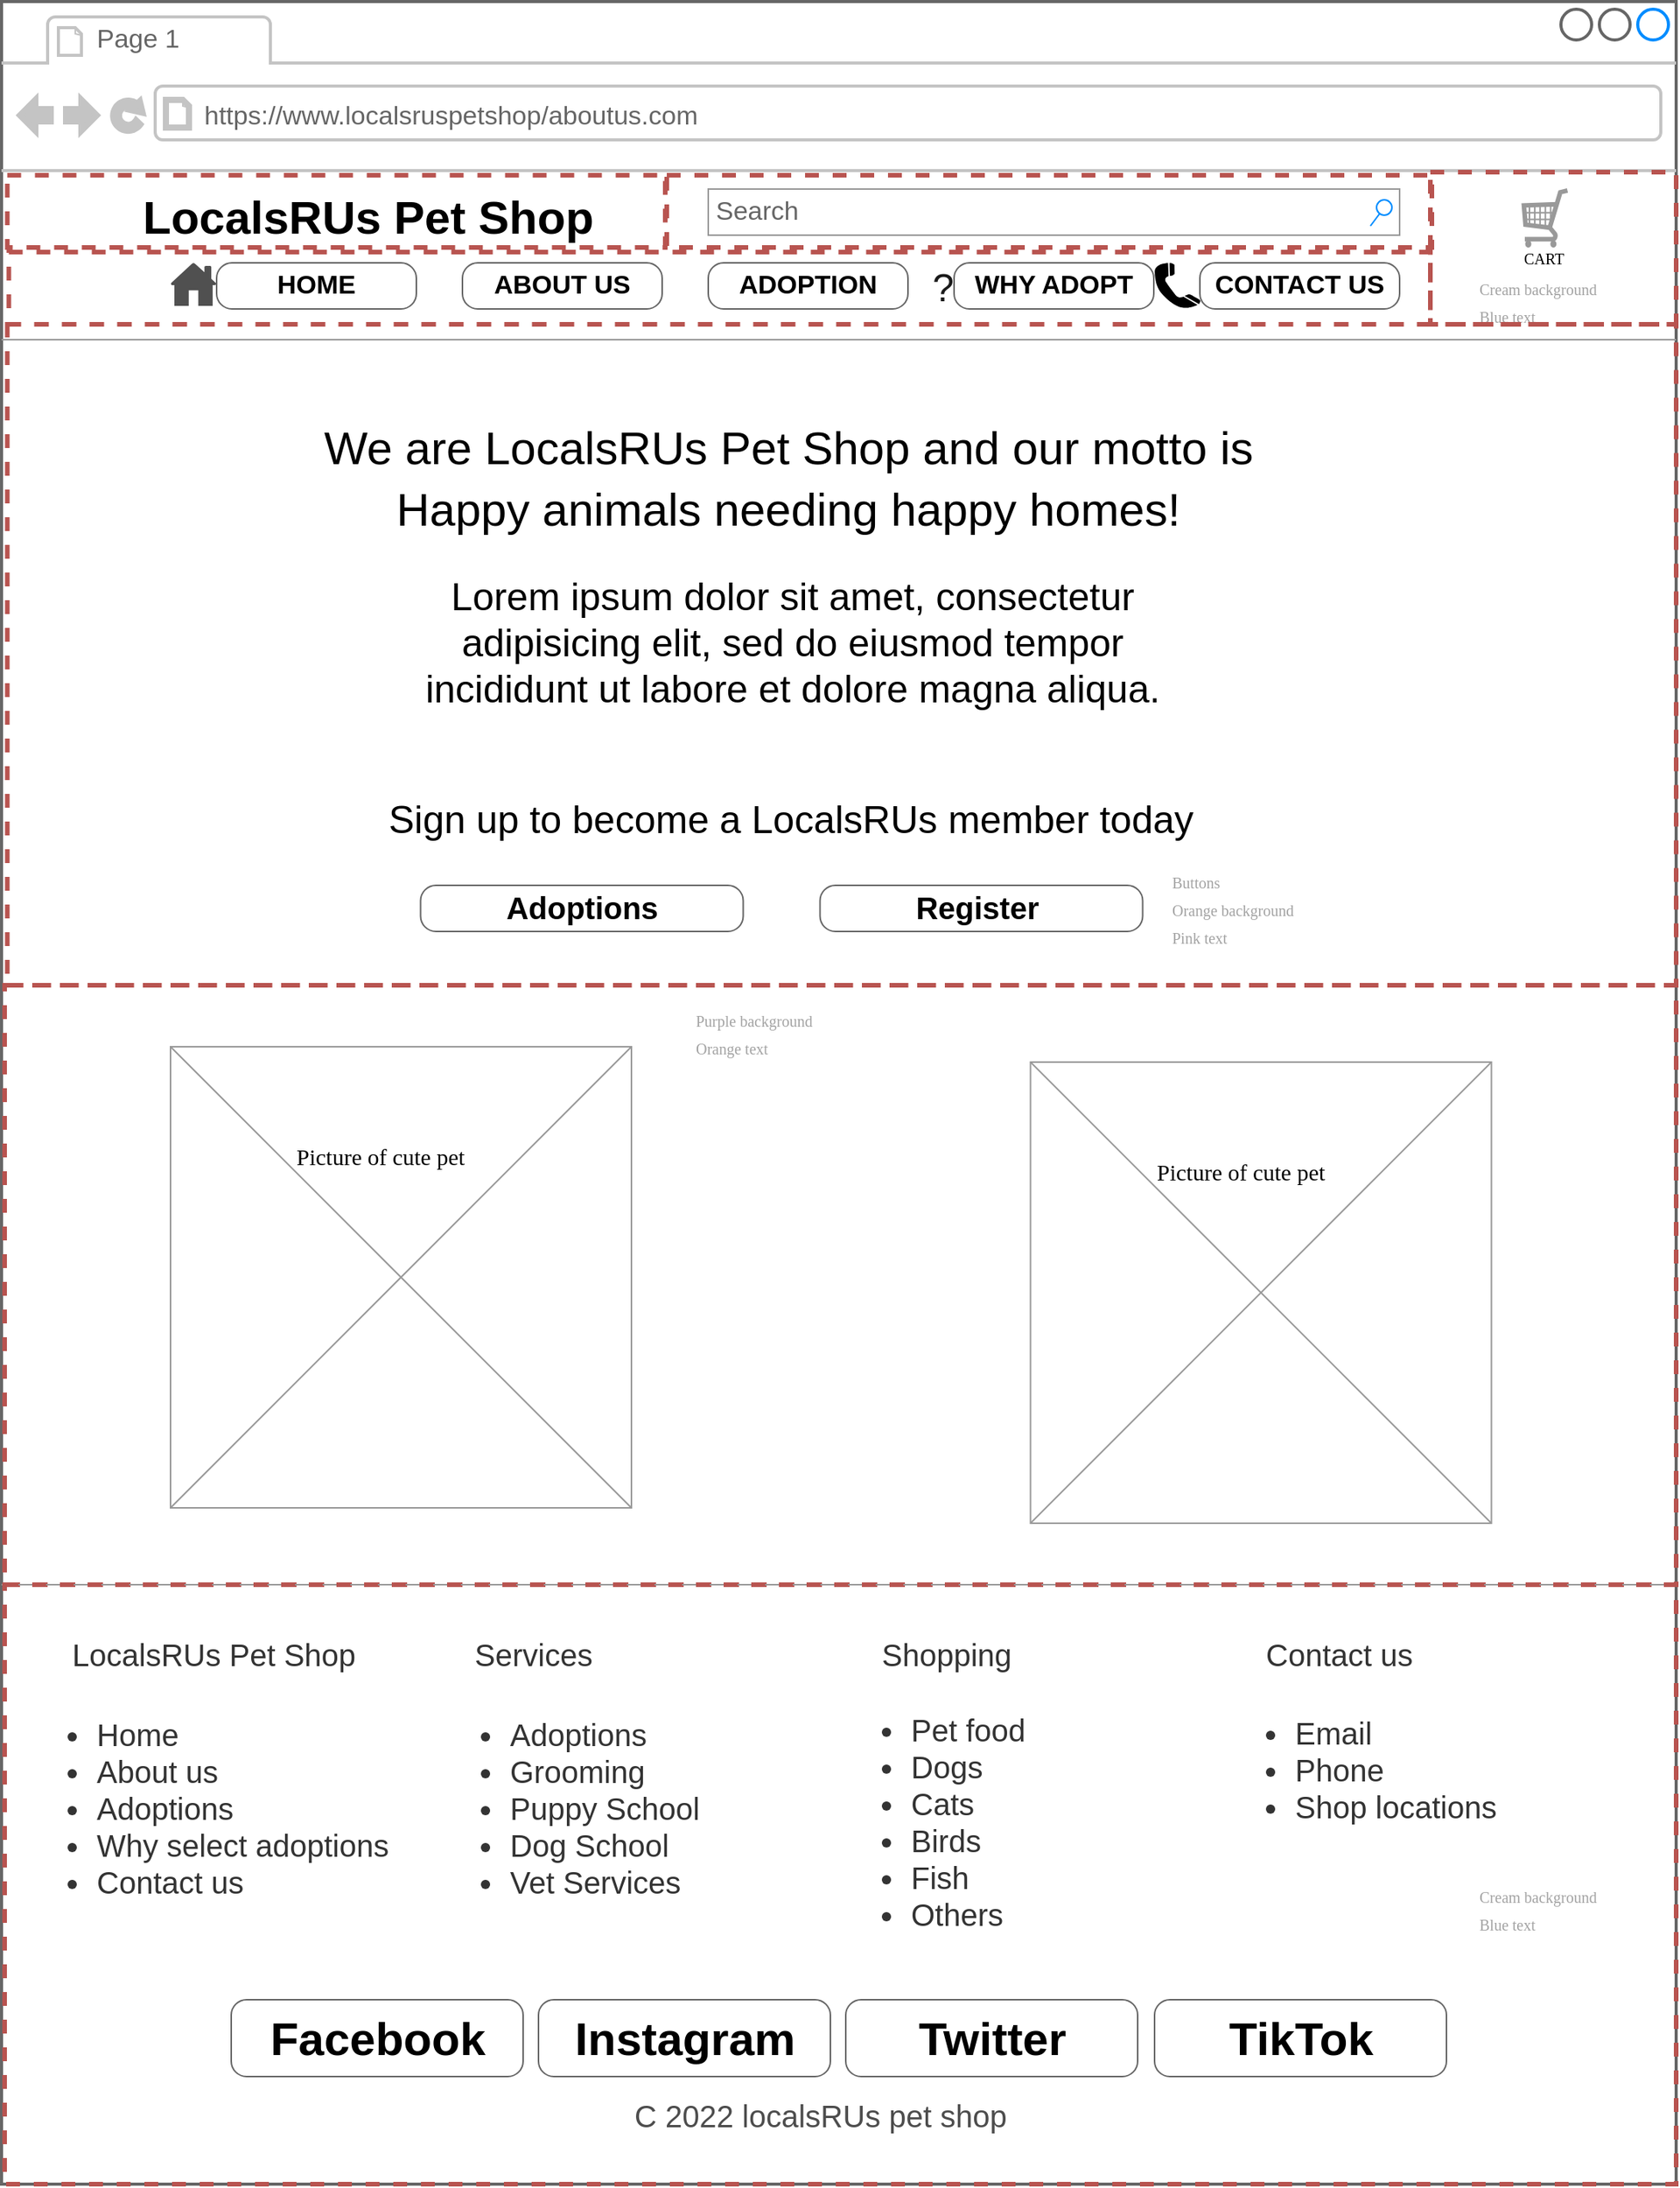 <mxfile version="20.4.0" type="github" pages="10">
  <diagram name="About us Page" id="Kea2_mpyC2lK489qf2Ve">
    <mxGraphModel dx="1483" dy="906" grid="1" gridSize="10" guides="1" tooltips="1" connect="1" arrows="1" fold="1" page="1" pageScale="1" pageWidth="1100" pageHeight="850" background="none" math="0" shadow="0">
      <root>
        <mxCell id="pftKGtBMmi62Dzr3dtH1-0" />
        <mxCell id="pftKGtBMmi62Dzr3dtH1-1" parent="pftKGtBMmi62Dzr3dtH1-0" />
        <mxCell id="pftKGtBMmi62Dzr3dtH1-2" value="" style="strokeWidth=2;shadow=0;dashed=0;align=center;html=1;shape=mxgraph.mockup.containers.browserWindow;rSize=0;strokeColor=#666666;mainText=,;recursiveResize=0;rounded=0;labelBackgroundColor=none;fontFamily=Verdana;fontSize=12;fillColor=none;" parent="pftKGtBMmi62Dzr3dtH1-1" vertex="1">
          <mxGeometry x="50" y="120" width="1090" height="1420" as="geometry" />
        </mxCell>
        <mxCell id="pftKGtBMmi62Dzr3dtH1-3" value="Page 1" style="strokeWidth=1;shadow=0;dashed=0;align=center;html=1;shape=mxgraph.mockup.containers.anchor;fontSize=17;fontColor=#666666;align=left;" parent="pftKGtBMmi62Dzr3dtH1-2" vertex="1">
          <mxGeometry x="60" y="12" width="110" height="26" as="geometry" />
        </mxCell>
        <mxCell id="pftKGtBMmi62Dzr3dtH1-4" value="https://www.localsruspetshop/aboutus.com" style="strokeWidth=1;shadow=0;dashed=0;align=center;html=1;shape=mxgraph.mockup.containers.anchor;rSize=0;fontSize=17;fontColor=#666666;align=left;" parent="pftKGtBMmi62Dzr3dtH1-2" vertex="1">
          <mxGeometry x="130" y="60" width="320" height="30" as="geometry" />
        </mxCell>
        <mxCell id="pftKGtBMmi62Dzr3dtH1-5" value="&lt;b&gt;LocalsRUs Pet Shop&lt;/b&gt;" style="text;html=1;points=[];align=left;verticalAlign=top;spacingTop=-4;fontSize=30;fontFamily=Helvetica;" parent="pftKGtBMmi62Dzr3dtH1-2" vertex="1">
          <mxGeometry x="90" y="120" width="340" height="40" as="geometry" />
        </mxCell>
        <mxCell id="pftKGtBMmi62Dzr3dtH1-6" value="Search" style="strokeWidth=1;shadow=0;dashed=0;align=center;html=1;shape=mxgraph.mockup.forms.searchBox;strokeColor=#999999;mainText=;strokeColor2=#008cff;fontColor=#666666;fontSize=17;align=left;spacingLeft=3;rounded=0;labelBackgroundColor=none;" parent="pftKGtBMmi62Dzr3dtH1-2" vertex="1">
          <mxGeometry x="460" y="122" width="450" height="30" as="geometry" />
        </mxCell>
        <mxCell id="pftKGtBMmi62Dzr3dtH1-7" value="" style="verticalLabelPosition=bottom;shadow=0;dashed=0;align=center;html=1;verticalAlign=top;strokeWidth=1;shape=mxgraph.mockup.markup.line;strokeColor=#999999;rounded=0;labelBackgroundColor=none;fillColor=#ffffff;fontFamily=Verdana;fontSize=12;fontColor=#000000;" parent="pftKGtBMmi62Dzr3dtH1-2" vertex="1">
          <mxGeometry y="210" width="1090" height="20" as="geometry" />
        </mxCell>
        <mxCell id="pftKGtBMmi62Dzr3dtH1-8" value="&lt;font color=&quot;#a3a3a3&quot; style=&quot;font-size: 10px;&quot;&gt;Cream background&lt;br&gt;Blue text&lt;br&gt;&lt;/font&gt;" style="text;html=1;points=[];align=left;verticalAlign=top;spacingTop=-4;fontSize=15;fontFamily=Verdana" parent="pftKGtBMmi62Dzr3dtH1-2" vertex="1">
          <mxGeometry x="960" y="174" width="100" height="50" as="geometry" />
        </mxCell>
        <mxCell id="pftKGtBMmi62Dzr3dtH1-9" value="&lt;font style=&quot;font-size: 10px;&quot;&gt;CART&lt;/font&gt;" style="text;html=1;points=[];align=left;verticalAlign=top;spacingTop=-4;fontSize=15;fontFamily=Verdana" parent="pftKGtBMmi62Dzr3dtH1-2" vertex="1">
          <mxGeometry x="989" y="154" width="24" height="20" as="geometry" />
        </mxCell>
        <mxCell id="pftKGtBMmi62Dzr3dtH1-10" value="" style="verticalLabelPosition=bottom;shadow=0;dashed=0;align=center;html=1;verticalAlign=top;strokeWidth=1;shape=mxgraph.mockup.misc.shoppingCart;strokeColor=#999999;fontFamily=Helvetica;fontSize=10;fontColor=#A3A3A3;fillColor=none;" parent="pftKGtBMmi62Dzr3dtH1-2" vertex="1">
          <mxGeometry x="990" y="122" width="30" height="38" as="geometry" />
        </mxCell>
        <mxCell id="pftKGtBMmi62Dzr3dtH1-11" value="" style="group" parent="pftKGtBMmi62Dzr3dtH1-2" vertex="1" connectable="0">
          <mxGeometry x="110" y="680" width="980" height="390" as="geometry" />
        </mxCell>
        <mxCell id="pftKGtBMmi62Dzr3dtH1-12" value="Picture of cute pet" style="text;html=1;points=[];align=left;verticalAlign=top;spacingTop=-4;fontSize=15;fontFamily=Verdana" parent="pftKGtBMmi62Dzr3dtH1-11" vertex="1">
          <mxGeometry x="80" y="60" width="170" height="30" as="geometry" />
        </mxCell>
        <mxCell id="pftKGtBMmi62Dzr3dtH1-13" value="" style="verticalLabelPosition=bottom;shadow=0;dashed=0;align=center;html=1;verticalAlign=top;strokeWidth=1;shape=mxgraph.mockup.graphics.simpleIcon;strokeColor=#999999;fillColor=none;rounded=0;labelBackgroundColor=none;fontFamily=Verdana;fontSize=12;fontColor=#000000;" parent="pftKGtBMmi62Dzr3dtH1-11" vertex="1">
          <mxGeometry width="300" height="300" as="geometry" />
        </mxCell>
        <mxCell id="rC_PjWx5KYYaVDFgdXxO-6" value="" style="rounded=0;whiteSpace=wrap;html=1;fontSize=32;fillColor=none;gradientColor=#ea6b66;strokeColor=#b85450;dashed=1;strokeWidth=3;" vertex="1" parent="pftKGtBMmi62Dzr3dtH1-11">
          <mxGeometry x="-108" y="-40" width="1088" height="390" as="geometry" />
        </mxCell>
        <mxCell id="pftKGtBMmi62Dzr3dtH1-17" value="&lt;font style=&quot;font-size: 20px;&quot;&gt;&lt;b&gt;Adoptions&lt;/b&gt;&lt;/font&gt;" style="strokeWidth=1;shadow=0;dashed=0;align=center;html=1;shape=mxgraph.mockup.buttons.button;strokeColor=#666666;mainText=;buttonStyle=round;fontSize=17;fontStyle=0;fillColor=none;whiteSpace=wrap;rounded=0;labelBackgroundColor=none;" parent="pftKGtBMmi62Dzr3dtH1-2" vertex="1">
          <mxGeometry x="272.75" y="575" width="210" height="30" as="geometry" />
        </mxCell>
        <mxCell id="pftKGtBMmi62Dzr3dtH1-18" value="&lt;b&gt;&lt;font style=&quot;font-size: 20px;&quot;&gt;Register&amp;nbsp;&lt;/font&gt;&lt;/b&gt;" style="strokeWidth=1;shadow=0;dashed=0;align=center;html=1;shape=mxgraph.mockup.buttons.button;strokeColor=#666666;mainText=;buttonStyle=round;fontSize=17;fontStyle=0;fillColor=none;whiteSpace=wrap;rounded=0;labelBackgroundColor=none;" parent="pftKGtBMmi62Dzr3dtH1-2" vertex="1">
          <mxGeometry x="532.75" y="575" width="210" height="30" as="geometry" />
        </mxCell>
        <mxCell id="pftKGtBMmi62Dzr3dtH1-88" value="&lt;font color=&quot;#a3a3a3&quot; style=&quot;font-size: 10px;&quot;&gt;Purple background&lt;br&gt;Orange text&lt;br&gt;&lt;/font&gt;" style="text;html=1;points=[];align=left;verticalAlign=top;spacingTop=-4;fontSize=15;fontFamily=Verdana" parent="pftKGtBMmi62Dzr3dtH1-2" vertex="1">
          <mxGeometry x="450" y="650" width="100" height="50" as="geometry" />
        </mxCell>
        <mxCell id="pftKGtBMmi62Dzr3dtH1-89" value="" style="verticalLabelPosition=bottom;shadow=0;dashed=0;align=center;html=1;verticalAlign=top;strokeWidth=1;shape=mxgraph.mockup.markup.line;strokeColor=#999999;rounded=0;labelBackgroundColor=none;fillColor=#ffffff;fontFamily=Verdana;fontSize=12;fontColor=#000000;" parent="pftKGtBMmi62Dzr3dtH1-2" vertex="1">
          <mxGeometry y="1020" width="1090" height="20" as="geometry" />
        </mxCell>
        <mxCell id="pftKGtBMmi62Dzr3dtH1-90" value="&lt;ul&gt;&lt;li&gt;Home&lt;/li&gt;&lt;li&gt;About us&lt;/li&gt;&lt;li&gt;Adoptions&lt;/li&gt;&lt;li&gt;Why select adoptions&lt;/li&gt;&lt;li&gt;Contact us&lt;/li&gt;&lt;/ul&gt;" style="text;strokeColor=none;fillColor=none;html=1;whiteSpace=wrap;verticalAlign=middle;overflow=hidden;fontFamily=Helvetica;fontSize=20;fontColor=#333333;" parent="pftKGtBMmi62Dzr3dtH1-2" vertex="1">
          <mxGeometry x="20" y="1090" width="240" height="170" as="geometry" />
        </mxCell>
        <mxCell id="pftKGtBMmi62Dzr3dtH1-91" value="&lt;ul&gt;&lt;li&gt;Adoptions&lt;/li&gt;&lt;li&gt;Grooming&lt;/li&gt;&lt;li&gt;Puppy School&lt;/li&gt;&lt;li&gt;Dog School&lt;/li&gt;&lt;li&gt;Vet Services&lt;/li&gt;&lt;/ul&gt;" style="text;strokeColor=none;fillColor=none;html=1;whiteSpace=wrap;verticalAlign=middle;overflow=hidden;fontFamily=Helvetica;fontSize=20;fontColor=#333333;" parent="pftKGtBMmi62Dzr3dtH1-2" vertex="1">
          <mxGeometry x="289" y="1090" width="211.16" height="170" as="geometry" />
        </mxCell>
        <mxCell id="pftKGtBMmi62Dzr3dtH1-92" value="LocalsRUs Pet Shop" style="text;html=1;strokeColor=none;fillColor=none;align=left;verticalAlign=middle;whiteSpace=wrap;rounded=0;fontFamily=Helvetica;fontSize=20;fontColor=#333333;" parent="pftKGtBMmi62Dzr3dtH1-2" vertex="1">
          <mxGeometry x="43.75" y="1060" width="229" height="30" as="geometry" />
        </mxCell>
        <mxCell id="pftKGtBMmi62Dzr3dtH1-93" value="Services" style="text;html=1;strokeColor=none;fillColor=none;align=left;verticalAlign=middle;whiteSpace=wrap;rounded=0;fontFamily=Helvetica;fontSize=20;fontColor=#333333;" parent="pftKGtBMmi62Dzr3dtH1-2" vertex="1">
          <mxGeometry x="306" y="1060" width="229" height="30" as="geometry" />
        </mxCell>
        <mxCell id="pftKGtBMmi62Dzr3dtH1-94" value="Shopping" style="text;html=1;strokeColor=none;fillColor=none;align=left;verticalAlign=middle;whiteSpace=wrap;rounded=0;fontFamily=Helvetica;fontSize=20;fontColor=#333333;" parent="pftKGtBMmi62Dzr3dtH1-2" vertex="1">
          <mxGeometry x="570.5" y="1060" width="229" height="30" as="geometry" />
        </mxCell>
        <mxCell id="pftKGtBMmi62Dzr3dtH1-95" value="&lt;ul&gt;&lt;li&gt;Pet food&lt;/li&gt;&lt;li&gt;Dogs&lt;/li&gt;&lt;li&gt;Cats&lt;/li&gt;&lt;li&gt;Birds&lt;/li&gt;&lt;li&gt;Fish&lt;/li&gt;&lt;li&gt;Others&lt;/li&gt;&lt;/ul&gt;" style="text;strokeColor=none;fillColor=none;html=1;whiteSpace=wrap;verticalAlign=middle;overflow=hidden;fontFamily=Helvetica;fontSize=20;fontColor=#333333;" parent="pftKGtBMmi62Dzr3dtH1-2" vertex="1">
          <mxGeometry x="550" y="1090" width="160" height="170" as="geometry" />
        </mxCell>
        <mxCell id="pftKGtBMmi62Dzr3dtH1-96" value="Contact us" style="text;html=1;strokeColor=none;fillColor=none;align=left;verticalAlign=middle;whiteSpace=wrap;rounded=0;fontFamily=Helvetica;fontSize=20;fontColor=#333333;" parent="pftKGtBMmi62Dzr3dtH1-2" vertex="1">
          <mxGeometry x="821.0" y="1060" width="229" height="30" as="geometry" />
        </mxCell>
        <mxCell id="pftKGtBMmi62Dzr3dtH1-97" value="&lt;ul&gt;&lt;li&gt;Email&lt;/li&gt;&lt;li&gt;Phone&lt;/li&gt;&lt;li&gt;Shop locations&lt;/li&gt;&lt;/ul&gt;" style="text;strokeColor=none;fillColor=none;html=1;whiteSpace=wrap;verticalAlign=middle;overflow=hidden;fontFamily=Helvetica;fontSize=20;fontColor=#333333;" parent="pftKGtBMmi62Dzr3dtH1-2" vertex="1">
          <mxGeometry x="799.5" y="1090" width="190.5" height="120" as="geometry" />
        </mxCell>
        <mxCell id="pftKGtBMmi62Dzr3dtH1-98" value="&lt;font style=&quot;font-size: 30px;&quot;&gt;Facebook&lt;/font&gt;" style="strokeWidth=1;shadow=0;dashed=0;align=center;html=1;shape=mxgraph.mockup.buttons.button;strokeColor=#666666;fontColor=#000000;mainText=;buttonStyle=round;fontSize=17;fontStyle=1;fillColor=none;whiteSpace=wrap;fontFamily=Helvetica;" parent="pftKGtBMmi62Dzr3dtH1-2" vertex="1">
          <mxGeometry x="149.5" y="1300" width="190" height="50" as="geometry" />
        </mxCell>
        <mxCell id="pftKGtBMmi62Dzr3dtH1-99" value="&lt;font style=&quot;font-size: 30px;&quot;&gt;TikTok&lt;/font&gt;" style="strokeWidth=1;shadow=0;dashed=0;align=center;html=1;shape=mxgraph.mockup.buttons.button;strokeColor=#666666;fontColor=#000000;mainText=;buttonStyle=round;fontSize=17;fontStyle=1;fillColor=none;whiteSpace=wrap;fontFamily=Helvetica;" parent="pftKGtBMmi62Dzr3dtH1-2" vertex="1">
          <mxGeometry x="750.5" y="1300" width="190" height="50" as="geometry" />
        </mxCell>
        <mxCell id="pftKGtBMmi62Dzr3dtH1-100" value="&lt;font style=&quot;font-size: 30px;&quot;&gt;Twitter&lt;/font&gt;" style="strokeWidth=1;shadow=0;dashed=0;align=center;html=1;shape=mxgraph.mockup.buttons.button;strokeColor=#666666;fontColor=#000000;mainText=;buttonStyle=round;fontSize=17;fontStyle=1;fillColor=none;whiteSpace=wrap;fontFamily=Helvetica;" parent="pftKGtBMmi62Dzr3dtH1-2" vertex="1">
          <mxGeometry x="549.5" y="1300" width="190" height="50" as="geometry" />
        </mxCell>
        <mxCell id="pftKGtBMmi62Dzr3dtH1-101" value="&lt;font style=&quot;font-size: 30px;&quot;&gt;Instagram&lt;/font&gt;" style="strokeWidth=1;shadow=0;dashed=0;align=center;html=1;shape=mxgraph.mockup.buttons.button;strokeColor=#666666;fontColor=#000000;mainText=;buttonStyle=round;fontSize=17;fontStyle=1;fillColor=none;whiteSpace=wrap;fontFamily=Helvetica;" parent="pftKGtBMmi62Dzr3dtH1-2" vertex="1">
          <mxGeometry x="349.5" y="1300" width="190" height="50" as="geometry" />
        </mxCell>
        <mxCell id="pftKGtBMmi62Dzr3dtH1-102" value="&lt;font color=&quot;#4d4d4d&quot;&gt;C 2022 localsRUs pet shop&lt;/font&gt;" style="text;html=1;strokeColor=none;fillColor=none;align=left;verticalAlign=middle;whiteSpace=wrap;rounded=0;fontFamily=Helvetica;fontSize=20;fontColor=#A3A3A3;" parent="pftKGtBMmi62Dzr3dtH1-2" vertex="1">
          <mxGeometry x="410.25" y="1360" width="269.5" height="30" as="geometry" />
        </mxCell>
        <mxCell id="pftKGtBMmi62Dzr3dtH1-103" value="&lt;font color=&quot;#a3a3a3&quot; style=&quot;font-size: 10px;&quot;&gt;Cream background&lt;br&gt;Blue text&lt;br&gt;&lt;/font&gt;" style="text;html=1;points=[];align=left;verticalAlign=top;spacingTop=-4;fontSize=15;fontFamily=Verdana" parent="pftKGtBMmi62Dzr3dtH1-2" vertex="1">
          <mxGeometry x="960" y="1220" width="100" height="50" as="geometry" />
        </mxCell>
        <mxCell id="pftKGtBMmi62Dzr3dtH1-104" value="&lt;font color=&quot;#a3a3a3&quot; style=&quot;font-size: 10px;&quot;&gt;Buttons&amp;nbsp;&lt;br&gt;Orange background&lt;br&gt;Pink text&lt;br&gt;&lt;/font&gt;" style="text;html=1;points=[];align=left;verticalAlign=top;spacingTop=-4;fontSize=15;fontFamily=Verdana" parent="pftKGtBMmi62Dzr3dtH1-2" vertex="1">
          <mxGeometry x="760" y="560" width="100" height="60" as="geometry" />
        </mxCell>
        <mxCell id="pftKGtBMmi62Dzr3dtH1-109" value="We are LocalsRUs Pet Shop and our motto is" style="text;html=1;points=[];align=left;verticalAlign=top;spacingTop=-4;fontSize=30;fontFamily=Helvetica;fontStyle=0" parent="pftKGtBMmi62Dzr3dtH1-2" vertex="1">
          <mxGeometry x="207.5" y="270" width="615" height="40" as="geometry" />
        </mxCell>
        <mxCell id="pftKGtBMmi62Dzr3dtH1-110" value="&lt;font style=&quot;font-size: 25px;&quot;&gt;Sign up to become a LocalsRUs member today&lt;/font&gt;" style="text;html=1;points=[];align=left;verticalAlign=top;spacingTop=-4;fontSize=30;fontFamily=Helvetica;fontStyle=0" parent="pftKGtBMmi62Dzr3dtH1-2" vertex="1">
          <mxGeometry x="250" y="510" width="530" height="40" as="geometry" />
        </mxCell>
        <mxCell id="pftKGtBMmi62Dzr3dtH1-112" value="" style="group" parent="pftKGtBMmi62Dzr3dtH1-2" vertex="1" connectable="0">
          <mxGeometry x="270" y="167.5" width="160" height="35" as="geometry" />
        </mxCell>
        <mxCell id="pftKGtBMmi62Dzr3dtH1-113" value="" style="shape=image;html=1;verticalAlign=top;verticalLabelPosition=bottom;labelBackgroundColor=#ffffff;imageAspect=0;aspect=fixed;image=https://cdn1.iconfinder.com/data/icons/uiux-001-solid/32/About-128.png;fontFamily=Helvetica;fontSize=25;fontColor=#1A1A1A;fillColor=none;" parent="pftKGtBMmi62Dzr3dtH1-112" vertex="1">
          <mxGeometry width="35" height="35" as="geometry" />
        </mxCell>
        <mxCell id="pftKGtBMmi62Dzr3dtH1-114" value="ABOUT US" style="strokeWidth=1;shadow=0;dashed=0;align=center;html=1;shape=mxgraph.mockup.buttons.button;strokeColor=#666666;fontColor=#000000;mainText=;buttonStyle=round;fontSize=17;fontStyle=1;fillColor=none;whiteSpace=wrap;" parent="pftKGtBMmi62Dzr3dtH1-112" vertex="1">
          <mxGeometry x="30" y="2.5" width="130" height="30" as="geometry" />
        </mxCell>
        <mxCell id="pftKGtBMmi62Dzr3dtH1-115" value="" style="group" parent="pftKGtBMmi62Dzr3dtH1-2" vertex="1" connectable="0">
          <mxGeometry x="110" y="170" width="160" height="30" as="geometry" />
        </mxCell>
        <mxCell id="pftKGtBMmi62Dzr3dtH1-116" value="" style="sketch=0;pointerEvents=1;shadow=0;dashed=0;html=1;strokeColor=none;fillColor=#505050;labelPosition=center;verticalLabelPosition=bottom;verticalAlign=top;outlineConnect=0;align=center;shape=mxgraph.office.concepts.home;fontFamily=Helvetica;fontSize=25;fontColor=#1A1A1A;" parent="pftKGtBMmi62Dzr3dtH1-115" vertex="1">
          <mxGeometry width="30" height="28" as="geometry" />
        </mxCell>
        <mxCell id="pftKGtBMmi62Dzr3dtH1-117" value="HOME" style="strokeWidth=1;shadow=0;dashed=0;align=center;html=1;shape=mxgraph.mockup.buttons.button;strokeColor=#666666;fontColor=#000000;mainText=;buttonStyle=round;fontSize=17;fontStyle=1;fillColor=none;whiteSpace=wrap;" parent="pftKGtBMmi62Dzr3dtH1-115" vertex="1">
          <mxGeometry x="30" width="130" height="30" as="geometry" />
        </mxCell>
        <mxCell id="pftKGtBMmi62Dzr3dtH1-118" value="" style="group" parent="pftKGtBMmi62Dzr3dtH1-2" vertex="1" connectable="0">
          <mxGeometry x="432" y="170" width="158" height="30" as="geometry" />
        </mxCell>
        <mxCell id="pftKGtBMmi62Dzr3dtH1-119" value="ADOPTION" style="strokeWidth=1;shadow=0;dashed=0;align=center;html=1;shape=mxgraph.mockup.buttons.button;strokeColor=#666666;fontColor=#000000;mainText=;buttonStyle=round;fontSize=17;fontStyle=1;fillColor=none;whiteSpace=wrap;" parent="pftKGtBMmi62Dzr3dtH1-118" vertex="1">
          <mxGeometry x="28" width="130" height="30" as="geometry" />
        </mxCell>
        <mxCell id="pftKGtBMmi62Dzr3dtH1-120" value="" style="shape=image;html=1;verticalAlign=top;verticalLabelPosition=bottom;labelBackgroundColor=#ffffff;imageAspect=0;aspect=fixed;image=https://cdn0.iconfinder.com/data/icons/phosphor-light-vol-2/256/dog-light-128.png;fontFamily=Helvetica;fontSize=25;fontColor=#1A1A1A;fillColor=none;" parent="pftKGtBMmi62Dzr3dtH1-118" vertex="1">
          <mxGeometry y="2" width="28" height="28" as="geometry" />
        </mxCell>
        <mxCell id="pftKGtBMmi62Dzr3dtH1-121" value="" style="group" parent="pftKGtBMmi62Dzr3dtH1-2" vertex="1" connectable="0">
          <mxGeometry x="592" y="238" width="28" height="30" as="geometry" />
        </mxCell>
        <mxCell id="pftKGtBMmi62Dzr3dtH1-122" value="" style="group" parent="pftKGtBMmi62Dzr3dtH1-2" vertex="1" connectable="0">
          <mxGeometry x="590" y="170" width="160" height="30" as="geometry" />
        </mxCell>
        <mxCell id="pftKGtBMmi62Dzr3dtH1-123" value="WHY ADOPT" style="strokeWidth=1;shadow=0;dashed=0;align=center;html=1;shape=mxgraph.mockup.buttons.button;strokeColor=#666666;fontColor=#000000;mainText=;buttonStyle=round;fontSize=17;fontStyle=1;fillColor=none;whiteSpace=wrap;" parent="pftKGtBMmi62Dzr3dtH1-122" vertex="1">
          <mxGeometry x="30" width="130" height="30" as="geometry" />
        </mxCell>
        <mxCell id="pftKGtBMmi62Dzr3dtH1-124" value="" style="group" parent="pftKGtBMmi62Dzr3dtH1-122" vertex="1" connectable="0">
          <mxGeometry width="28" height="30" as="geometry" />
        </mxCell>
        <mxCell id="pftKGtBMmi62Dzr3dtH1-125" value="?" style="text;html=1;strokeColor=none;fillColor=none;align=center;verticalAlign=middle;whiteSpace=wrap;rounded=0;fontFamily=Helvetica;fontSize=25;fontColor=#1A1A1A;" parent="pftKGtBMmi62Dzr3dtH1-124" vertex="1">
          <mxGeometry x="18" width="10" height="30" as="geometry" />
        </mxCell>
        <mxCell id="pftKGtBMmi62Dzr3dtH1-126" value="" style="shape=image;html=1;verticalAlign=top;verticalLabelPosition=bottom;labelBackgroundColor=#ffffff;imageAspect=0;aspect=fixed;image=https://cdn0.iconfinder.com/data/icons/phosphor-light-vol-2/256/dog-light-128.png;fontFamily=Helvetica;fontSize=25;fontColor=#1A1A1A;fillColor=none;" parent="pftKGtBMmi62Dzr3dtH1-124" vertex="1">
          <mxGeometry y="12" width="18" height="18" as="geometry" />
        </mxCell>
        <mxCell id="pftKGtBMmi62Dzr3dtH1-127" value="" style="group" parent="pftKGtBMmi62Dzr3dtH1-2" vertex="1" connectable="0">
          <mxGeometry x="750.5" y="170" width="159.5" height="30" as="geometry" />
        </mxCell>
        <mxCell id="pftKGtBMmi62Dzr3dtH1-128" value="CONTACT US" style="strokeWidth=1;shadow=0;dashed=0;align=center;html=1;shape=mxgraph.mockup.buttons.button;strokeColor=#666666;fontColor=#000000;mainText=;buttonStyle=round;fontSize=17;fontStyle=1;fillColor=none;whiteSpace=wrap;" parent="pftKGtBMmi62Dzr3dtH1-127" vertex="1">
          <mxGeometry x="29.5" width="130" height="30" as="geometry" />
        </mxCell>
        <mxCell id="pftKGtBMmi62Dzr3dtH1-129" value="" style="shape=mxgraph.signs.tech.telephone_3;html=1;pointerEvents=1;fillColor=#000000;strokeColor=none;verticalLabelPosition=bottom;verticalAlign=top;align=center;fontFamily=Helvetica;fontSize=25;fontColor=#1A1A1A;" parent="pftKGtBMmi62Dzr3dtH1-127" vertex="1">
          <mxGeometry width="30" height="30" as="geometry" />
        </mxCell>
        <mxCell id="pftKGtBMmi62Dzr3dtH1-130" value="" style="shape=image;html=1;verticalAlign=top;verticalLabelPosition=bottom;labelBackgroundColor=#ffffff;imageAspect=0;aspect=fixed;image=https://cdn0.iconfinder.com/data/icons/phosphor-fill-vol-2/256/dog-fill-128.png;fontFamily=Helvetica;fontSize=25;fontColor=#1A1A1A;fillColor=none;" parent="pftKGtBMmi62Dzr3dtH1-2" vertex="1">
          <mxGeometry x="43.75" y="122" width="40" height="40" as="geometry" />
        </mxCell>
        <mxCell id="pftKGtBMmi62Dzr3dtH1-16" value="" style="verticalLabelPosition=bottom;shadow=0;dashed=0;align=center;html=1;verticalAlign=top;strokeWidth=1;shape=mxgraph.mockup.graphics.simpleIcon;strokeColor=#999999;fillColor=none;rounded=0;labelBackgroundColor=none;fontFamily=Verdana;fontSize=12;fontColor=#000000;" parent="pftKGtBMmi62Dzr3dtH1-2" vertex="1">
          <mxGeometry x="669.75" y="690" width="300" height="300" as="geometry" />
        </mxCell>
        <mxCell id="pftKGtBMmi62Dzr3dtH1-14" value="" style="group" parent="pftKGtBMmi62Dzr3dtH1-2" vertex="1" connectable="0">
          <mxGeometry x="670.25" y="690" width="300" height="300" as="geometry" />
        </mxCell>
        <mxCell id="pftKGtBMmi62Dzr3dtH1-15" value="Picture of cute pet" style="text;html=1;points=[];align=left;verticalAlign=top;spacingTop=-4;fontSize=15;fontFamily=Verdana" parent="pftKGtBMmi62Dzr3dtH1-14" vertex="1">
          <mxGeometry x="80" y="60" width="170" height="30" as="geometry" />
        </mxCell>
        <mxCell id="fwp-bKi27tjt_aPCvv31-0" value="&lt;h1 style=&quot;font-size: 25px;&quot;&gt;&lt;font style=&quot;font-size: 25px;&quot;&gt;&lt;br&gt;&lt;/font&gt;&lt;/h1&gt;&lt;p style=&quot;font-size: 25px;&quot;&gt;&lt;font style=&quot;font-size: 25px;&quot;&gt;Lorem ipsum dolor sit amet, consectetur adipisicing elit, sed do eiusmod tempor incididunt ut labore et dolore magna aliqua.&lt;/font&gt;&lt;/p&gt;" style="text;html=1;strokeColor=none;fillColor=none;spacing=5;spacingTop=-20;whiteSpace=wrap;overflow=hidden;rounded=0;align=center;" parent="pftKGtBMmi62Dzr3dtH1-2" vertex="1">
          <mxGeometry x="260" y="310" width="510" height="200" as="geometry" />
        </mxCell>
        <mxCell id="e9ddC2sA5C1J-fAAvkH0-2" value="Happy animals needing happy homes!" style="text;html=1;points=[];align=left;verticalAlign=top;spacingTop=-4;fontSize=30;fontFamily=Helvetica;fontStyle=0" parent="pftKGtBMmi62Dzr3dtH1-2" vertex="1">
          <mxGeometry x="255" y="310" width="520" height="40" as="geometry" />
        </mxCell>
        <mxCell id="rC_PjWx5KYYaVDFgdXxO-1" value="" style="rounded=0;whiteSpace=wrap;html=1;fontSize=32;fillColor=none;gradientColor=#ea6b66;strokeColor=#b85450;dashed=1;strokeWidth=3;" vertex="1" parent="pftKGtBMmi62Dzr3dtH1-2">
          <mxGeometry x="3.75" y="113" width="428.25" height="47" as="geometry" />
        </mxCell>
        <mxCell id="rC_PjWx5KYYaVDFgdXxO-3" value="" style="rounded=0;whiteSpace=wrap;html=1;fontSize=32;fillColor=none;gradientColor=#ea6b66;strokeColor=#b85450;dashed=1;strokeWidth=3;" vertex="1" parent="pftKGtBMmi62Dzr3dtH1-2">
          <mxGeometry x="433" y="113" width="498" height="47" as="geometry" />
        </mxCell>
        <mxCell id="rC_PjWx5KYYaVDFgdXxO-4" value="" style="rounded=0;whiteSpace=wrap;html=1;fontSize=32;fillColor=none;gradientColor=#ea6b66;strokeColor=#b85450;dashed=1;strokeWidth=3;" vertex="1" parent="pftKGtBMmi62Dzr3dtH1-2">
          <mxGeometry x="4.75" y="163" width="925.25" height="47" as="geometry" />
        </mxCell>
        <mxCell id="rC_PjWx5KYYaVDFgdXxO-2" value="" style="rounded=0;whiteSpace=wrap;html=1;fontSize=32;fillColor=none;gradientColor=#ea6b66;strokeColor=#b85450;dashed=1;strokeWidth=3;" vertex="1" parent="pftKGtBMmi62Dzr3dtH1-2">
          <mxGeometry x="3.75" y="210" width="1086.25" height="430" as="geometry" />
        </mxCell>
        <mxCell id="rC_PjWx5KYYaVDFgdXxO-7" value="" style="rounded=0;whiteSpace=wrap;html=1;fontSize=32;fillColor=none;gradientColor=#ea6b66;strokeColor=#b85450;dashed=1;strokeWidth=3;" vertex="1" parent="pftKGtBMmi62Dzr3dtH1-2">
          <mxGeometry x="2" y="1030" width="1088" height="390" as="geometry" />
        </mxCell>
        <mxCell id="rC_PjWx5KYYaVDFgdXxO-5" value="" style="rounded=0;whiteSpace=wrap;html=1;fontSize=32;fillColor=none;gradientColor=#ea6b66;strokeColor=#b85450;dashed=1;strokeWidth=3;" vertex="1" parent="pftKGtBMmi62Dzr3dtH1-1">
          <mxGeometry x="980" y="231" width="160" height="99" as="geometry" />
        </mxCell>
      </root>
    </mxGraphModel>
  </diagram>
  <diagram name="Home Page" id="2cc2dc42-3aac-f2a9-1cec-7a8b7cbee084">
    <mxGraphModel dx="1483" dy="906" grid="1" gridSize="10" guides="1" tooltips="1" connect="1" arrows="1" fold="1" page="1" pageScale="1" pageWidth="1100" pageHeight="850" background="none" math="0" shadow="0">
      <root>
        <mxCell id="0" />
        <mxCell id="1" parent="0" />
        <mxCell id="7026571954dc6520-1" value="" style="strokeWidth=1;shadow=0;dashed=0;align=center;html=1;shape=mxgraph.mockup.containers.browserWindow;rSize=0;strokeColor=#666666;mainText=,;recursiveResize=0;rounded=0;labelBackgroundColor=none;fontFamily=Verdana;fontSize=12;fillColor=none;" parent="1" vertex="1">
          <mxGeometry x="50" y="120" width="1090" height="2280" as="geometry" />
        </mxCell>
        <mxCell id="7026571954dc6520-2" value="Page 1" style="strokeWidth=1;shadow=0;dashed=0;align=center;html=1;shape=mxgraph.mockup.containers.anchor;fontSize=17;fontColor=#666666;align=left;" parent="7026571954dc6520-1" vertex="1">
          <mxGeometry x="60" y="12" width="110" height="26" as="geometry" />
        </mxCell>
        <mxCell id="7026571954dc6520-3" value="https://www.localsruspetshop/home.com" style="strokeWidth=1;shadow=0;dashed=0;align=center;html=1;shape=mxgraph.mockup.containers.anchor;rSize=0;fontSize=17;fontColor=#666666;align=left;" parent="7026571954dc6520-1" vertex="1">
          <mxGeometry x="130" y="60" width="320" height="30" as="geometry" />
        </mxCell>
        <mxCell id="7026571954dc6520-4" value="&lt;b&gt;LocalsRUs Pet Shop&lt;/b&gt;" style="text;html=1;points=[];align=left;verticalAlign=top;spacingTop=-4;fontSize=30;fontFamily=Helvetica;" parent="7026571954dc6520-1" vertex="1">
          <mxGeometry x="90" y="120" width="340" height="40" as="geometry" />
        </mxCell>
        <mxCell id="7026571954dc6520-14" value="Search" style="strokeWidth=1;shadow=0;dashed=0;align=center;html=1;shape=mxgraph.mockup.forms.searchBox;strokeColor=#999999;mainText=;strokeColor2=#008cff;fontColor=#666666;fontSize=17;align=left;spacingLeft=3;rounded=0;labelBackgroundColor=none;" parent="7026571954dc6520-1" vertex="1">
          <mxGeometry x="460" y="122" width="450" height="30" as="geometry" />
        </mxCell>
        <mxCell id="7026571954dc6520-15" value="" style="verticalLabelPosition=bottom;shadow=0;dashed=0;align=center;html=1;verticalAlign=top;strokeWidth=1;shape=mxgraph.mockup.markup.line;strokeColor=#999999;rounded=0;labelBackgroundColor=none;fillColor=#ffffff;fontFamily=Verdana;fontSize=12;fontColor=#000000;" parent="7026571954dc6520-1" vertex="1">
          <mxGeometry y="210" width="1090" height="20" as="geometry" />
        </mxCell>
        <mxCell id="ZKCa81xU6BHPcgiJYVoB-46" value="&lt;font color=&quot;#a3a3a3&quot; style=&quot;font-size: 10px;&quot;&gt;Cream background&lt;br&gt;Blue text&lt;br&gt;&lt;/font&gt;" style="text;html=1;points=[];align=left;verticalAlign=top;spacingTop=-4;fontSize=15;fontFamily=Verdana" parent="7026571954dc6520-1" vertex="1">
          <mxGeometry x="960" y="174" width="100" height="50" as="geometry" />
        </mxCell>
        <mxCell id="ZKCa81xU6BHPcgiJYVoB-48" value="&lt;font style=&quot;font-size: 10px;&quot;&gt;CART&lt;/font&gt;" style="text;html=1;points=[];align=left;verticalAlign=top;spacingTop=-4;fontSize=15;fontFamily=Verdana" parent="7026571954dc6520-1" vertex="1">
          <mxGeometry x="989" y="154" width="24" height="20" as="geometry" />
        </mxCell>
        <mxCell id="ZKCa81xU6BHPcgiJYVoB-49" value="" style="verticalLabelPosition=bottom;shadow=0;dashed=0;align=center;html=1;verticalAlign=top;strokeWidth=1;shape=mxgraph.mockup.misc.shoppingCart;strokeColor=#999999;fontFamily=Helvetica;fontSize=10;fontColor=#A3A3A3;fillColor=none;" parent="7026571954dc6520-1" vertex="1">
          <mxGeometry x="990" y="122" width="30" height="38" as="geometry" />
        </mxCell>
        <mxCell id="ZKCa81xU6BHPcgiJYVoB-187" value="" style="group" parent="7026571954dc6520-1" vertex="1" connectable="0">
          <mxGeometry x="80" y="250" width="300" height="300" as="geometry" />
        </mxCell>
        <mxCell id="7026571954dc6520-16" value="Picture of cute pet" style="text;html=1;points=[];align=left;verticalAlign=top;spacingTop=-4;fontSize=15;fontFamily=Verdana" parent="ZKCa81xU6BHPcgiJYVoB-187" vertex="1">
          <mxGeometry x="80" y="60" width="170" height="30" as="geometry" />
        </mxCell>
        <mxCell id="7026571954dc6520-22" value="" style="verticalLabelPosition=bottom;shadow=0;dashed=0;align=center;html=1;verticalAlign=top;strokeWidth=1;shape=mxgraph.mockup.graphics.simpleIcon;strokeColor=#999999;fillColor=none;rounded=0;labelBackgroundColor=none;fontFamily=Verdana;fontSize=12;fontColor=#000000;" parent="ZKCa81xU6BHPcgiJYVoB-187" vertex="1">
          <mxGeometry width="300" height="300" as="geometry" />
        </mxCell>
        <mxCell id="ZKCa81xU6BHPcgiJYVoB-202" value="" style="group" parent="7026571954dc6520-1" vertex="1" connectable="0">
          <mxGeometry x="690" y="620" width="300" height="300" as="geometry" />
        </mxCell>
        <mxCell id="ZKCa81xU6BHPcgiJYVoB-203" value="Picture of cute pet" style="text;html=1;points=[];align=left;verticalAlign=top;spacingTop=-4;fontSize=15;fontFamily=Verdana" parent="ZKCa81xU6BHPcgiJYVoB-202" vertex="1">
          <mxGeometry x="80" y="60" width="170" height="30" as="geometry" />
        </mxCell>
        <mxCell id="ZKCa81xU6BHPcgiJYVoB-204" value="" style="verticalLabelPosition=bottom;shadow=0;dashed=0;align=center;html=1;verticalAlign=top;strokeWidth=1;shape=mxgraph.mockup.graphics.simpleIcon;strokeColor=#999999;fillColor=none;rounded=0;labelBackgroundColor=none;fontFamily=Verdana;fontSize=12;fontColor=#000000;" parent="ZKCa81xU6BHPcgiJYVoB-202" vertex="1">
          <mxGeometry width="300" height="300" as="geometry" />
        </mxCell>
        <mxCell id="ZKCa81xU6BHPcgiJYVoB-207" value="&lt;font style=&quot;font-size: 20px;&quot;&gt;&lt;b&gt;Bookings&lt;/b&gt;&lt;/font&gt;" style="strokeWidth=1;shadow=0;dashed=0;align=center;html=1;shape=mxgraph.mockup.buttons.button;strokeColor=#666666;mainText=;buttonStyle=round;fontSize=17;fontStyle=0;fillColor=none;whiteSpace=wrap;rounded=0;labelBackgroundColor=none;" parent="7026571954dc6520-1" vertex="1">
          <mxGeometry x="110" y="805" width="210" height="30" as="geometry" />
        </mxCell>
        <mxCell id="ZKCa81xU6BHPcgiJYVoB-208" value="&lt;b&gt;&lt;font style=&quot;font-size: 20px;&quot;&gt;Register&amp;nbsp;&lt;/font&gt;&lt;/b&gt;" style="strokeWidth=1;shadow=0;dashed=0;align=center;html=1;shape=mxgraph.mockup.buttons.button;strokeColor=#666666;mainText=;buttonStyle=round;fontSize=17;fontStyle=0;fillColor=none;whiteSpace=wrap;rounded=0;labelBackgroundColor=none;" parent="7026571954dc6520-1" vertex="1">
          <mxGeometry x="370" y="805" width="210" height="30" as="geometry" />
        </mxCell>
        <mxCell id="ZKCa81xU6BHPcgiJYVoB-210" value="LocalsRUs Grooming Services" style="text;html=1;points=[];align=left;verticalAlign=top;spacingTop=-4;fontSize=30;fontFamily=Helvetica;" parent="7026571954dc6520-1" vertex="1">
          <mxGeometry x="149.5" y="690" width="420" height="40" as="geometry" />
        </mxCell>
        <mxCell id="ZKCa81xU6BHPcgiJYVoB-328" value="Product of the week" style="text;html=1;points=[];align=left;verticalAlign=top;spacingTop=-4;fontSize=30;fontFamily=Helvetica;" parent="7026571954dc6520-1" vertex="1">
          <mxGeometry x="600" y="1060" width="280" height="40" as="geometry" />
        </mxCell>
        <mxCell id="ZKCa81xU6BHPcgiJYVoB-325" value="&lt;font style=&quot;font-size: 20px;&quot;&gt;&lt;b&gt;Shop now&lt;/b&gt;&lt;/font&gt;" style="strokeWidth=1;shadow=0;dashed=0;align=center;html=1;shape=mxgraph.mockup.buttons.button;strokeColor=#666666;mainText=;buttonStyle=round;fontSize=17;fontStyle=0;fillColor=none;whiteSpace=wrap;rounded=0;labelBackgroundColor=none;" parent="7026571954dc6520-1" vertex="1">
          <mxGeometry x="617.69" y="1180" width="250" height="30" as="geometry" />
        </mxCell>
        <mxCell id="ZKCa81xU6BHPcgiJYVoB-220" value="" style="group" parent="7026571954dc6520-1" vertex="1" connectable="0">
          <mxGeometry x="41" y="1372" width="235.5" height="233" as="geometry" />
        </mxCell>
        <mxCell id="7026571954dc6520-31" value="Product" style="text;html=1;points=[];align=left;verticalAlign=top;spacingTop=-4;fontSize=15;fontFamily=Verdana" parent="ZKCa81xU6BHPcgiJYVoB-220" vertex="1">
          <mxGeometry x="76" y="14" width="65" height="30" as="geometry" />
        </mxCell>
        <mxCell id="ZKCa81xU6BHPcgiJYVoB-212" value="Special Price" style="text;html=1;points=[];align=left;verticalAlign=top;spacingTop=-4;fontSize=15;fontFamily=Verdana" parent="ZKCa81xU6BHPcgiJYVoB-220" vertex="1">
          <mxGeometry x="59.17" y="180" width="98.67" height="24" as="geometry" />
        </mxCell>
        <mxCell id="ZKCa81xU6BHPcgiJYVoB-218" value="" style="whiteSpace=wrap;html=1;shape=mxgraph.basic.isocube;isoAngle=15;fontFamily=Helvetica;fontSize=20;fontColor=#A3A3A3;fillColor=none;" parent="ZKCa81xU6BHPcgiJYVoB-220" vertex="1">
          <mxGeometry x="68.5" y="54.25" width="80" height="100" as="geometry" />
        </mxCell>
        <mxCell id="ZKCa81xU6BHPcgiJYVoB-219" value="" style="whiteSpace=wrap;html=1;shape=mxgraph.basic.loud_callout;fontFamily=Helvetica;fontSize=20;fontColor=#A3A3A3;fillColor=none;" parent="ZKCa81xU6BHPcgiJYVoB-220" vertex="1">
          <mxGeometry x="128.5" y="44" width="50" height="30" as="geometry" />
        </mxCell>
        <mxCell id="ZKCa81xU6BHPcgiJYVoB-263" value="" style="group" parent="ZKCa81xU6BHPcgiJYVoB-220" vertex="1" connectable="0">
          <mxGeometry width="235.5" height="233" as="geometry" />
        </mxCell>
        <mxCell id="ZKCa81xU6BHPcgiJYVoB-217" value="" style="whiteSpace=wrap;html=1;aspect=fixed;fontFamily=Helvetica;fontSize=20;fontColor=#A3A3A3;fillColor=none;" parent="ZKCa81xU6BHPcgiJYVoB-263" vertex="1">
          <mxGeometry width="228.5" height="228.5" as="geometry" />
        </mxCell>
        <mxCell id="7026571954dc6520-32" value="Add to cart" style="text;html=1;points=[];align=left;verticalAlign=top;spacingTop=-4;fontSize=15;fontFamily=Verdana" parent="ZKCa81xU6BHPcgiJYVoB-263" vertex="1">
          <mxGeometry x="65.5" y="203" width="170" height="30" as="geometry" />
        </mxCell>
        <mxCell id="ZKCa81xU6BHPcgiJYVoB-264" value="" style="group" parent="7026571954dc6520-1" vertex="1" connectable="0">
          <mxGeometry x="299.5" y="1372" width="235.5" height="233" as="geometry" />
        </mxCell>
        <mxCell id="ZKCa81xU6BHPcgiJYVoB-265" value="Product" style="text;html=1;points=[];align=left;verticalAlign=top;spacingTop=-4;fontSize=15;fontFamily=Verdana" parent="ZKCa81xU6BHPcgiJYVoB-264" vertex="1">
          <mxGeometry x="76" y="14" width="65" height="30" as="geometry" />
        </mxCell>
        <mxCell id="ZKCa81xU6BHPcgiJYVoB-266" value="Special Price" style="text;html=1;points=[];align=left;verticalAlign=top;spacingTop=-4;fontSize=15;fontFamily=Verdana" parent="ZKCa81xU6BHPcgiJYVoB-264" vertex="1">
          <mxGeometry x="59.17" y="180" width="98.67" height="24" as="geometry" />
        </mxCell>
        <mxCell id="ZKCa81xU6BHPcgiJYVoB-267" value="" style="whiteSpace=wrap;html=1;shape=mxgraph.basic.isocube;isoAngle=15;fontFamily=Helvetica;fontSize=20;fontColor=#A3A3A3;fillColor=none;" parent="ZKCa81xU6BHPcgiJYVoB-264" vertex="1">
          <mxGeometry x="68.5" y="54.25" width="80" height="100" as="geometry" />
        </mxCell>
        <mxCell id="ZKCa81xU6BHPcgiJYVoB-268" value="" style="whiteSpace=wrap;html=1;shape=mxgraph.basic.loud_callout;fontFamily=Helvetica;fontSize=20;fontColor=#A3A3A3;fillColor=none;" parent="ZKCa81xU6BHPcgiJYVoB-264" vertex="1">
          <mxGeometry x="128.5" y="44" width="50" height="30" as="geometry" />
        </mxCell>
        <mxCell id="ZKCa81xU6BHPcgiJYVoB-269" value="" style="group" parent="ZKCa81xU6BHPcgiJYVoB-264" vertex="1" connectable="0">
          <mxGeometry width="235.5" height="233" as="geometry" />
        </mxCell>
        <mxCell id="ZKCa81xU6BHPcgiJYVoB-270" value="" style="whiteSpace=wrap;html=1;aspect=fixed;fontFamily=Helvetica;fontSize=20;fontColor=#A3A3A3;fillColor=none;" parent="ZKCa81xU6BHPcgiJYVoB-269" vertex="1">
          <mxGeometry width="228.5" height="228.5" as="geometry" />
        </mxCell>
        <mxCell id="ZKCa81xU6BHPcgiJYVoB-271" value="Add to cart" style="text;html=1;points=[];align=left;verticalAlign=top;spacingTop=-4;fontSize=15;fontFamily=Verdana" parent="ZKCa81xU6BHPcgiJYVoB-269" vertex="1">
          <mxGeometry x="65.5" y="203" width="170" height="30" as="geometry" />
        </mxCell>
        <mxCell id="ZKCa81xU6BHPcgiJYVoB-272" value="" style="group" parent="7026571954dc6520-1" vertex="1" connectable="0">
          <mxGeometry x="556.75" y="1372" width="235.5" height="233" as="geometry" />
        </mxCell>
        <mxCell id="ZKCa81xU6BHPcgiJYVoB-273" value="Product" style="text;html=1;points=[];align=left;verticalAlign=top;spacingTop=-4;fontSize=15;fontFamily=Verdana" parent="ZKCa81xU6BHPcgiJYVoB-272" vertex="1">
          <mxGeometry x="76" y="14" width="65" height="30" as="geometry" />
        </mxCell>
        <mxCell id="ZKCa81xU6BHPcgiJYVoB-274" value="Special Price" style="text;html=1;points=[];align=left;verticalAlign=top;spacingTop=-4;fontSize=15;fontFamily=Verdana" parent="ZKCa81xU6BHPcgiJYVoB-272" vertex="1">
          <mxGeometry x="59.17" y="180" width="98.67" height="24" as="geometry" />
        </mxCell>
        <mxCell id="ZKCa81xU6BHPcgiJYVoB-275" value="" style="whiteSpace=wrap;html=1;shape=mxgraph.basic.isocube;isoAngle=15;fontFamily=Helvetica;fontSize=20;fontColor=#A3A3A3;fillColor=none;" parent="ZKCa81xU6BHPcgiJYVoB-272" vertex="1">
          <mxGeometry x="68.5" y="54.25" width="80" height="100" as="geometry" />
        </mxCell>
        <mxCell id="ZKCa81xU6BHPcgiJYVoB-276" value="" style="whiteSpace=wrap;html=1;shape=mxgraph.basic.loud_callout;fontFamily=Helvetica;fontSize=20;fontColor=#A3A3A3;fillColor=none;" parent="ZKCa81xU6BHPcgiJYVoB-272" vertex="1">
          <mxGeometry x="128.5" y="44" width="50" height="30" as="geometry" />
        </mxCell>
        <mxCell id="ZKCa81xU6BHPcgiJYVoB-277" value="" style="group" parent="ZKCa81xU6BHPcgiJYVoB-272" vertex="1" connectable="0">
          <mxGeometry width="235.5" height="233" as="geometry" />
        </mxCell>
        <mxCell id="ZKCa81xU6BHPcgiJYVoB-278" value="" style="whiteSpace=wrap;html=1;aspect=fixed;fontFamily=Helvetica;fontSize=20;fontColor=#A3A3A3;fillColor=none;" parent="ZKCa81xU6BHPcgiJYVoB-277" vertex="1">
          <mxGeometry width="228.5" height="228.5" as="geometry" />
        </mxCell>
        <mxCell id="ZKCa81xU6BHPcgiJYVoB-279" value="Add to cart" style="text;html=1;points=[];align=left;verticalAlign=top;spacingTop=-4;fontSize=15;fontFamily=Verdana" parent="ZKCa81xU6BHPcgiJYVoB-277" vertex="1">
          <mxGeometry x="65.5" y="203" width="170" height="30" as="geometry" />
        </mxCell>
        <mxCell id="ZKCa81xU6BHPcgiJYVoB-280" value="" style="group" parent="7026571954dc6520-1" vertex="1" connectable="0">
          <mxGeometry x="814.5" y="1370" width="235.5" height="233" as="geometry" />
        </mxCell>
        <mxCell id="ZKCa81xU6BHPcgiJYVoB-281" value="Product" style="text;html=1;points=[];align=left;verticalAlign=top;spacingTop=-4;fontSize=15;fontFamily=Verdana" parent="ZKCa81xU6BHPcgiJYVoB-280" vertex="1">
          <mxGeometry x="76" y="14" width="65" height="30" as="geometry" />
        </mxCell>
        <mxCell id="ZKCa81xU6BHPcgiJYVoB-282" value="Special Price" style="text;html=1;points=[];align=left;verticalAlign=top;spacingTop=-4;fontSize=15;fontFamily=Verdana" parent="ZKCa81xU6BHPcgiJYVoB-280" vertex="1">
          <mxGeometry x="59.17" y="180" width="98.67" height="24" as="geometry" />
        </mxCell>
        <mxCell id="ZKCa81xU6BHPcgiJYVoB-283" value="" style="whiteSpace=wrap;html=1;shape=mxgraph.basic.isocube;isoAngle=15;fontFamily=Helvetica;fontSize=20;fontColor=#A3A3A3;fillColor=none;" parent="ZKCa81xU6BHPcgiJYVoB-280" vertex="1">
          <mxGeometry x="68.5" y="54.25" width="80" height="100" as="geometry" />
        </mxCell>
        <mxCell id="ZKCa81xU6BHPcgiJYVoB-284" value="" style="whiteSpace=wrap;html=1;shape=mxgraph.basic.loud_callout;fontFamily=Helvetica;fontSize=20;fontColor=#A3A3A3;fillColor=none;" parent="ZKCa81xU6BHPcgiJYVoB-280" vertex="1">
          <mxGeometry x="128.5" y="44" width="50" height="30" as="geometry" />
        </mxCell>
        <mxCell id="ZKCa81xU6BHPcgiJYVoB-285" value="" style="group" parent="ZKCa81xU6BHPcgiJYVoB-280" vertex="1" connectable="0">
          <mxGeometry width="235.5" height="233" as="geometry" />
        </mxCell>
        <mxCell id="ZKCa81xU6BHPcgiJYVoB-286" value="" style="whiteSpace=wrap;html=1;aspect=fixed;fontFamily=Helvetica;fontSize=20;fontColor=#A3A3A3;fillColor=none;" parent="ZKCa81xU6BHPcgiJYVoB-285" vertex="1">
          <mxGeometry width="228.5" height="228.5" as="geometry" />
        </mxCell>
        <mxCell id="ZKCa81xU6BHPcgiJYVoB-287" value="Add to cart" style="text;html=1;points=[];align=left;verticalAlign=top;spacingTop=-4;fontSize=15;fontFamily=Verdana" parent="ZKCa81xU6BHPcgiJYVoB-285" vertex="1">
          <mxGeometry x="65.5" y="203" width="170" height="30" as="geometry" />
        </mxCell>
        <mxCell id="ZKCa81xU6BHPcgiJYVoB-288" value="" style="group" parent="7026571954dc6520-1" vertex="1" connectable="0">
          <mxGeometry x="40.5" y="1633" width="235.5" height="233" as="geometry" />
        </mxCell>
        <mxCell id="ZKCa81xU6BHPcgiJYVoB-289" value="Product" style="text;html=1;points=[];align=left;verticalAlign=top;spacingTop=-4;fontSize=15;fontFamily=Verdana" parent="ZKCa81xU6BHPcgiJYVoB-288" vertex="1">
          <mxGeometry x="76" y="14" width="65" height="30" as="geometry" />
        </mxCell>
        <mxCell id="ZKCa81xU6BHPcgiJYVoB-290" value="Special Price" style="text;html=1;points=[];align=left;verticalAlign=top;spacingTop=-4;fontSize=15;fontFamily=Verdana" parent="ZKCa81xU6BHPcgiJYVoB-288" vertex="1">
          <mxGeometry x="59.17" y="180" width="98.67" height="24" as="geometry" />
        </mxCell>
        <mxCell id="ZKCa81xU6BHPcgiJYVoB-291" value="" style="whiteSpace=wrap;html=1;shape=mxgraph.basic.isocube;isoAngle=15;fontFamily=Helvetica;fontSize=20;fontColor=#A3A3A3;fillColor=none;" parent="ZKCa81xU6BHPcgiJYVoB-288" vertex="1">
          <mxGeometry x="68.5" y="54.25" width="80" height="100" as="geometry" />
        </mxCell>
        <mxCell id="ZKCa81xU6BHPcgiJYVoB-292" value="" style="whiteSpace=wrap;html=1;shape=mxgraph.basic.loud_callout;fontFamily=Helvetica;fontSize=20;fontColor=#A3A3A3;fillColor=none;" parent="ZKCa81xU6BHPcgiJYVoB-288" vertex="1">
          <mxGeometry x="128.5" y="44" width="50" height="30" as="geometry" />
        </mxCell>
        <mxCell id="ZKCa81xU6BHPcgiJYVoB-293" value="" style="group" parent="ZKCa81xU6BHPcgiJYVoB-288" vertex="1" connectable="0">
          <mxGeometry width="235.5" height="233" as="geometry" />
        </mxCell>
        <mxCell id="ZKCa81xU6BHPcgiJYVoB-294" value="" style="whiteSpace=wrap;html=1;aspect=fixed;fontFamily=Helvetica;fontSize=20;fontColor=#A3A3A3;fillColor=none;" parent="ZKCa81xU6BHPcgiJYVoB-293" vertex="1">
          <mxGeometry width="228.5" height="228.5" as="geometry" />
        </mxCell>
        <mxCell id="ZKCa81xU6BHPcgiJYVoB-295" value="Add to cart" style="text;html=1;points=[];align=left;verticalAlign=top;spacingTop=-4;fontSize=15;fontFamily=Verdana" parent="ZKCa81xU6BHPcgiJYVoB-293" vertex="1">
          <mxGeometry x="65.5" y="203" width="170" height="30" as="geometry" />
        </mxCell>
        <mxCell id="ZKCa81xU6BHPcgiJYVoB-296" value="" style="group" parent="7026571954dc6520-1" vertex="1" connectable="0">
          <mxGeometry x="299" y="1633" width="235.5" height="233" as="geometry" />
        </mxCell>
        <mxCell id="ZKCa81xU6BHPcgiJYVoB-297" value="Product" style="text;html=1;points=[];align=left;verticalAlign=top;spacingTop=-4;fontSize=15;fontFamily=Verdana" parent="ZKCa81xU6BHPcgiJYVoB-296" vertex="1">
          <mxGeometry x="76" y="14" width="65" height="30" as="geometry" />
        </mxCell>
        <mxCell id="ZKCa81xU6BHPcgiJYVoB-298" value="Special Price" style="text;html=1;points=[];align=left;verticalAlign=top;spacingTop=-4;fontSize=15;fontFamily=Verdana" parent="ZKCa81xU6BHPcgiJYVoB-296" vertex="1">
          <mxGeometry x="59.17" y="180" width="98.67" height="24" as="geometry" />
        </mxCell>
        <mxCell id="ZKCa81xU6BHPcgiJYVoB-299" value="" style="whiteSpace=wrap;html=1;shape=mxgraph.basic.isocube;isoAngle=15;fontFamily=Helvetica;fontSize=20;fontColor=#A3A3A3;fillColor=none;" parent="ZKCa81xU6BHPcgiJYVoB-296" vertex="1">
          <mxGeometry x="68.5" y="54.25" width="80" height="100" as="geometry" />
        </mxCell>
        <mxCell id="ZKCa81xU6BHPcgiJYVoB-300" value="" style="whiteSpace=wrap;html=1;shape=mxgraph.basic.loud_callout;fontFamily=Helvetica;fontSize=20;fontColor=#A3A3A3;fillColor=none;" parent="ZKCa81xU6BHPcgiJYVoB-296" vertex="1">
          <mxGeometry x="128.5" y="44" width="50" height="30" as="geometry" />
        </mxCell>
        <mxCell id="ZKCa81xU6BHPcgiJYVoB-301" value="" style="group" parent="ZKCa81xU6BHPcgiJYVoB-296" vertex="1" connectable="0">
          <mxGeometry width="235.5" height="233" as="geometry" />
        </mxCell>
        <mxCell id="ZKCa81xU6BHPcgiJYVoB-302" value="" style="whiteSpace=wrap;html=1;aspect=fixed;fontFamily=Helvetica;fontSize=20;fontColor=#A3A3A3;fillColor=none;" parent="ZKCa81xU6BHPcgiJYVoB-301" vertex="1">
          <mxGeometry width="228.5" height="228.5" as="geometry" />
        </mxCell>
        <mxCell id="ZKCa81xU6BHPcgiJYVoB-303" value="Add to cart" style="text;html=1;points=[];align=left;verticalAlign=top;spacingTop=-4;fontSize=15;fontFamily=Verdana" parent="ZKCa81xU6BHPcgiJYVoB-301" vertex="1">
          <mxGeometry x="65.5" y="203" width="170" height="30" as="geometry" />
        </mxCell>
        <mxCell id="ZKCa81xU6BHPcgiJYVoB-304" value="" style="group" parent="7026571954dc6520-1" vertex="1" connectable="0">
          <mxGeometry x="556.25" y="1633" width="235.5" height="233" as="geometry" />
        </mxCell>
        <mxCell id="ZKCa81xU6BHPcgiJYVoB-305" value="Product" style="text;html=1;points=[];align=left;verticalAlign=top;spacingTop=-4;fontSize=15;fontFamily=Verdana" parent="ZKCa81xU6BHPcgiJYVoB-304" vertex="1">
          <mxGeometry x="76" y="14" width="65" height="30" as="geometry" />
        </mxCell>
        <mxCell id="ZKCa81xU6BHPcgiJYVoB-306" value="Special Price" style="text;html=1;points=[];align=left;verticalAlign=top;spacingTop=-4;fontSize=15;fontFamily=Verdana" parent="ZKCa81xU6BHPcgiJYVoB-304" vertex="1">
          <mxGeometry x="59.17" y="180" width="98.67" height="24" as="geometry" />
        </mxCell>
        <mxCell id="ZKCa81xU6BHPcgiJYVoB-307" value="" style="whiteSpace=wrap;html=1;shape=mxgraph.basic.isocube;isoAngle=15;fontFamily=Helvetica;fontSize=20;fontColor=#A3A3A3;fillColor=none;" parent="ZKCa81xU6BHPcgiJYVoB-304" vertex="1">
          <mxGeometry x="68.5" y="54.25" width="80" height="100" as="geometry" />
        </mxCell>
        <mxCell id="ZKCa81xU6BHPcgiJYVoB-308" value="" style="whiteSpace=wrap;html=1;shape=mxgraph.basic.loud_callout;fontFamily=Helvetica;fontSize=20;fontColor=#A3A3A3;fillColor=none;" parent="ZKCa81xU6BHPcgiJYVoB-304" vertex="1">
          <mxGeometry x="128.5" y="44" width="50" height="30" as="geometry" />
        </mxCell>
        <mxCell id="ZKCa81xU6BHPcgiJYVoB-309" value="" style="group" parent="ZKCa81xU6BHPcgiJYVoB-304" vertex="1" connectable="0">
          <mxGeometry width="235.5" height="233" as="geometry" />
        </mxCell>
        <mxCell id="ZKCa81xU6BHPcgiJYVoB-310" value="" style="whiteSpace=wrap;html=1;aspect=fixed;fontFamily=Helvetica;fontSize=20;fontColor=#A3A3A3;fillColor=none;" parent="ZKCa81xU6BHPcgiJYVoB-309" vertex="1">
          <mxGeometry width="228.5" height="228.5" as="geometry" />
        </mxCell>
        <mxCell id="ZKCa81xU6BHPcgiJYVoB-311" value="Add to cart" style="text;html=1;points=[];align=left;verticalAlign=top;spacingTop=-4;fontSize=15;fontFamily=Verdana" parent="ZKCa81xU6BHPcgiJYVoB-309" vertex="1">
          <mxGeometry x="65.5" y="203" width="170" height="30" as="geometry" />
        </mxCell>
        <mxCell id="ZKCa81xU6BHPcgiJYVoB-312" value="" style="group" parent="7026571954dc6520-1" vertex="1" connectable="0">
          <mxGeometry x="814" y="1631" width="235.5" height="233" as="geometry" />
        </mxCell>
        <mxCell id="ZKCa81xU6BHPcgiJYVoB-313" value="Product" style="text;html=1;points=[];align=left;verticalAlign=top;spacingTop=-4;fontSize=15;fontFamily=Verdana" parent="ZKCa81xU6BHPcgiJYVoB-312" vertex="1">
          <mxGeometry x="76" y="14" width="65" height="30" as="geometry" />
        </mxCell>
        <mxCell id="ZKCa81xU6BHPcgiJYVoB-314" value="Special Price" style="text;html=1;points=[];align=left;verticalAlign=top;spacingTop=-4;fontSize=15;fontFamily=Verdana" parent="ZKCa81xU6BHPcgiJYVoB-312" vertex="1">
          <mxGeometry x="59.17" y="180" width="98.67" height="24" as="geometry" />
        </mxCell>
        <mxCell id="ZKCa81xU6BHPcgiJYVoB-315" value="" style="whiteSpace=wrap;html=1;shape=mxgraph.basic.isocube;isoAngle=15;fontFamily=Helvetica;fontSize=20;fontColor=#A3A3A3;fillColor=none;" parent="ZKCa81xU6BHPcgiJYVoB-312" vertex="1">
          <mxGeometry x="68.5" y="54.25" width="80" height="100" as="geometry" />
        </mxCell>
        <mxCell id="ZKCa81xU6BHPcgiJYVoB-316" value="" style="whiteSpace=wrap;html=1;shape=mxgraph.basic.loud_callout;fontFamily=Helvetica;fontSize=20;fontColor=#A3A3A3;fillColor=none;" parent="ZKCa81xU6BHPcgiJYVoB-312" vertex="1">
          <mxGeometry x="128.5" y="44" width="50" height="30" as="geometry" />
        </mxCell>
        <mxCell id="ZKCa81xU6BHPcgiJYVoB-317" value="" style="group" parent="ZKCa81xU6BHPcgiJYVoB-312" vertex="1" connectable="0">
          <mxGeometry width="235.5" height="233" as="geometry" />
        </mxCell>
        <mxCell id="ZKCa81xU6BHPcgiJYVoB-318" value="" style="whiteSpace=wrap;html=1;aspect=fixed;fontFamily=Helvetica;fontSize=20;fontColor=#A3A3A3;fillColor=none;" parent="ZKCa81xU6BHPcgiJYVoB-317" vertex="1">
          <mxGeometry width="228.5" height="228.5" as="geometry" />
        </mxCell>
        <mxCell id="ZKCa81xU6BHPcgiJYVoB-319" value="Add to cart" style="text;html=1;points=[];align=left;verticalAlign=top;spacingTop=-4;fontSize=15;fontFamily=Verdana" parent="ZKCa81xU6BHPcgiJYVoB-317" vertex="1">
          <mxGeometry x="65.5" y="203" width="170" height="30" as="geometry" />
        </mxCell>
        <mxCell id="ZKCa81xU6BHPcgiJYVoB-321" value="Picture of special product" style="text;html=1;points=[];align=left;verticalAlign=top;spacingTop=-4;fontSize=15;fontFamily=Verdana" parent="7026571954dc6520-1" vertex="1">
          <mxGeometry x="140" y="1000" width="200" height="30" as="geometry" />
        </mxCell>
        <mxCell id="ZKCa81xU6BHPcgiJYVoB-322" value="" style="verticalLabelPosition=bottom;shadow=0;dashed=0;align=center;html=1;verticalAlign=top;strokeWidth=1;shape=mxgraph.mockup.graphics.simpleIcon;strokeColor=#999999;fillColor=none;rounded=0;labelBackgroundColor=none;fontFamily=Verdana;fontSize=12;fontColor=#000000;" parent="7026571954dc6520-1" vertex="1">
          <mxGeometry x="90" y="995" width="300" height="300" as="geometry" />
        </mxCell>
        <mxCell id="ZKCa81xU6BHPcgiJYVoB-329" value="&lt;font color=&quot;#a3a3a3&quot; style=&quot;font-size: 10px;&quot;&gt;Purple background&lt;br&gt;Orange text&lt;br&gt;&lt;/font&gt;" style="text;html=1;points=[];align=left;verticalAlign=top;spacingTop=-4;fontSize=15;fontFamily=Verdana" parent="7026571954dc6520-1" vertex="1">
          <mxGeometry x="460" y="930" width="100" height="50" as="geometry" />
        </mxCell>
        <mxCell id="ZKCa81xU6BHPcgiJYVoB-330" value="" style="verticalLabelPosition=bottom;shadow=0;dashed=0;align=center;html=1;verticalAlign=top;strokeWidth=1;shape=mxgraph.mockup.markup.line;strokeColor=#999999;rounded=0;labelBackgroundColor=none;fillColor=#ffffff;fontFamily=Verdana;fontSize=12;fontColor=#000000;" parent="7026571954dc6520-1" vertex="1">
          <mxGeometry y="1900" width="1090" height="20" as="geometry" />
        </mxCell>
        <mxCell id="ZKCa81xU6BHPcgiJYVoB-332" value="&lt;ul&gt;&lt;li&gt;Home&lt;/li&gt;&lt;li&gt;About us&lt;/li&gt;&lt;li&gt;Adoptions&lt;/li&gt;&lt;li&gt;Why select adoptions&lt;/li&gt;&lt;li&gt;Contact us&lt;/li&gt;&lt;/ul&gt;" style="text;strokeColor=none;fillColor=none;html=1;whiteSpace=wrap;verticalAlign=middle;overflow=hidden;fontFamily=Helvetica;fontSize=20;fontColor=#333333;" parent="7026571954dc6520-1" vertex="1">
          <mxGeometry x="20" y="1970" width="240" height="170" as="geometry" />
        </mxCell>
        <mxCell id="ZKCa81xU6BHPcgiJYVoB-333" value="&lt;ul&gt;&lt;li&gt;Adoptions&lt;/li&gt;&lt;li&gt;Grooming&lt;/li&gt;&lt;li&gt;Puppy School&lt;/li&gt;&lt;li&gt;Dog School&lt;/li&gt;&lt;li&gt;Vet Services&lt;/li&gt;&lt;/ul&gt;" style="text;strokeColor=none;fillColor=none;html=1;whiteSpace=wrap;verticalAlign=middle;overflow=hidden;fontFamily=Helvetica;fontSize=20;fontColor=#333333;" parent="7026571954dc6520-1" vertex="1">
          <mxGeometry x="289" y="1970" width="211.16" height="170" as="geometry" />
        </mxCell>
        <mxCell id="ZKCa81xU6BHPcgiJYVoB-334" value="LocalsRUs Pet Shop" style="text;html=1;strokeColor=none;fillColor=none;align=left;verticalAlign=middle;whiteSpace=wrap;rounded=0;fontFamily=Helvetica;fontSize=20;fontColor=#333333;" parent="7026571954dc6520-1" vertex="1">
          <mxGeometry x="43.75" y="1940" width="229" height="30" as="geometry" />
        </mxCell>
        <mxCell id="ZKCa81xU6BHPcgiJYVoB-335" value="Services" style="text;html=1;strokeColor=none;fillColor=none;align=left;verticalAlign=middle;whiteSpace=wrap;rounded=0;fontFamily=Helvetica;fontSize=20;fontColor=#333333;" parent="7026571954dc6520-1" vertex="1">
          <mxGeometry x="306" y="1940" width="229" height="30" as="geometry" />
        </mxCell>
        <mxCell id="ZKCa81xU6BHPcgiJYVoB-336" value="Shopping" style="text;html=1;strokeColor=none;fillColor=none;align=left;verticalAlign=middle;whiteSpace=wrap;rounded=0;fontFamily=Helvetica;fontSize=20;fontColor=#333333;" parent="7026571954dc6520-1" vertex="1">
          <mxGeometry x="570.5" y="1940" width="229" height="30" as="geometry" />
        </mxCell>
        <mxCell id="ZKCa81xU6BHPcgiJYVoB-337" value="&lt;ul&gt;&lt;li&gt;Pet food&lt;/li&gt;&lt;li&gt;Dogs&lt;/li&gt;&lt;li&gt;Cats&lt;/li&gt;&lt;li&gt;Birds&lt;/li&gt;&lt;li&gt;Fish&lt;/li&gt;&lt;li&gt;Others&lt;/li&gt;&lt;/ul&gt;" style="text;strokeColor=none;fillColor=none;html=1;whiteSpace=wrap;verticalAlign=middle;overflow=hidden;fontFamily=Helvetica;fontSize=20;fontColor=#333333;" parent="7026571954dc6520-1" vertex="1">
          <mxGeometry x="550" y="1970" width="160" height="170" as="geometry" />
        </mxCell>
        <mxCell id="ZKCa81xU6BHPcgiJYVoB-338" value="Contact us" style="text;html=1;strokeColor=none;fillColor=none;align=left;verticalAlign=middle;whiteSpace=wrap;rounded=0;fontFamily=Helvetica;fontSize=20;fontColor=#333333;" parent="7026571954dc6520-1" vertex="1">
          <mxGeometry x="821.0" y="1940" width="229" height="30" as="geometry" />
        </mxCell>
        <mxCell id="ZKCa81xU6BHPcgiJYVoB-339" value="&lt;ul&gt;&lt;li&gt;Email&lt;/li&gt;&lt;li&gt;Phone&lt;/li&gt;&lt;li&gt;Shop locations&lt;/li&gt;&lt;/ul&gt;" style="text;strokeColor=none;fillColor=none;html=1;whiteSpace=wrap;verticalAlign=middle;overflow=hidden;fontFamily=Helvetica;fontSize=20;fontColor=#333333;" parent="7026571954dc6520-1" vertex="1">
          <mxGeometry x="799.5" y="1970" width="190.5" height="120" as="geometry" />
        </mxCell>
        <mxCell id="ZKCa81xU6BHPcgiJYVoB-340" value="&lt;font style=&quot;font-size: 30px;&quot;&gt;Facebook&lt;/font&gt;" style="strokeWidth=1;shadow=0;dashed=0;align=center;html=1;shape=mxgraph.mockup.buttons.button;strokeColor=#666666;fontColor=#000000;mainText=;buttonStyle=round;fontSize=17;fontStyle=1;fillColor=none;whiteSpace=wrap;fontFamily=Helvetica;" parent="7026571954dc6520-1" vertex="1">
          <mxGeometry x="149.5" y="2180" width="190" height="50" as="geometry" />
        </mxCell>
        <mxCell id="ZKCa81xU6BHPcgiJYVoB-341" value="&lt;font style=&quot;font-size: 30px;&quot;&gt;TikTok&lt;/font&gt;" style="strokeWidth=1;shadow=0;dashed=0;align=center;html=1;shape=mxgraph.mockup.buttons.button;strokeColor=#666666;fontColor=#000000;mainText=;buttonStyle=round;fontSize=17;fontStyle=1;fillColor=none;whiteSpace=wrap;fontFamily=Helvetica;" parent="7026571954dc6520-1" vertex="1">
          <mxGeometry x="750.5" y="2180" width="190" height="50" as="geometry" />
        </mxCell>
        <mxCell id="ZKCa81xU6BHPcgiJYVoB-342" value="&lt;font style=&quot;font-size: 30px;&quot;&gt;Twitter&lt;/font&gt;" style="strokeWidth=1;shadow=0;dashed=0;align=center;html=1;shape=mxgraph.mockup.buttons.button;strokeColor=#666666;fontColor=#000000;mainText=;buttonStyle=round;fontSize=17;fontStyle=1;fillColor=none;whiteSpace=wrap;fontFamily=Helvetica;" parent="7026571954dc6520-1" vertex="1">
          <mxGeometry x="549.5" y="2180" width="190" height="50" as="geometry" />
        </mxCell>
        <mxCell id="ZKCa81xU6BHPcgiJYVoB-343" value="&lt;font style=&quot;font-size: 30px;&quot;&gt;Instagram&lt;/font&gt;" style="strokeWidth=1;shadow=0;dashed=0;align=center;html=1;shape=mxgraph.mockup.buttons.button;strokeColor=#666666;fontColor=#000000;mainText=;buttonStyle=round;fontSize=17;fontStyle=1;fillColor=none;whiteSpace=wrap;fontFamily=Helvetica;" parent="7026571954dc6520-1" vertex="1">
          <mxGeometry x="349.5" y="2180" width="190" height="50" as="geometry" />
        </mxCell>
        <mxCell id="ZKCa81xU6BHPcgiJYVoB-344" value="&lt;font color=&quot;#4d4d4d&quot;&gt;C 2022 localsRUs pet shop&lt;/font&gt;" style="text;html=1;strokeColor=none;fillColor=none;align=left;verticalAlign=middle;whiteSpace=wrap;rounded=0;fontFamily=Helvetica;fontSize=20;fontColor=#A3A3A3;" parent="7026571954dc6520-1" vertex="1">
          <mxGeometry x="410.25" y="2240" width="269.5" height="30" as="geometry" />
        </mxCell>
        <mxCell id="ZKCa81xU6BHPcgiJYVoB-345" value="&lt;font color=&quot;#a3a3a3&quot; style=&quot;font-size: 10px;&quot;&gt;Cream background&lt;br&gt;Blue text&lt;br&gt;&lt;/font&gt;" style="text;html=1;points=[];align=left;verticalAlign=top;spacingTop=-4;fontSize=15;fontFamily=Verdana" parent="7026571954dc6520-1" vertex="1">
          <mxGeometry x="960" y="2100" width="100" height="50" as="geometry" />
        </mxCell>
        <mxCell id="ZKCa81xU6BHPcgiJYVoB-346" value="&lt;font color=&quot;#a3a3a3&quot; style=&quot;font-size: 10px;&quot;&gt;Buttons&amp;nbsp;&lt;br&gt;Orange background&lt;br&gt;Pink text&lt;br&gt;&lt;/font&gt;" style="text;html=1;points=[];align=left;verticalAlign=top;spacingTop=-4;fontSize=15;fontFamily=Verdana" parent="7026571954dc6520-1" vertex="1">
          <mxGeometry x="710" y="480" width="100" height="60" as="geometry" />
        </mxCell>
        <mxCell id="ZKCa81xU6BHPcgiJYVoB-347" value="&lt;font color=&quot;#a3a3a3&quot; style=&quot;font-size: 10px;&quot;&gt;Product cards&lt;br&gt;White background&lt;br&gt;Blue text&lt;br&gt;&lt;/font&gt;" style="text;html=1;points=[];align=left;verticalAlign=top;spacingTop=-4;fontSize=15;fontFamily=Verdana" parent="7026571954dc6520-1" vertex="1">
          <mxGeometry x="517.69" y="1310" width="100" height="60" as="geometry" />
        </mxCell>
        <mxCell id="ZKCa81xU6BHPcgiJYVoB-189" value="&lt;font style=&quot;font-size: 25px;&quot;&gt;Pet Adoptions from LocalsRUs&lt;/font&gt;" style="text;html=1;points=[];align=left;verticalAlign=top;spacingTop=-4;fontSize=30;fontFamily=Helvetica;" parent="7026571954dc6520-1" vertex="1">
          <mxGeometry x="560" y="390" width="450" height="40" as="geometry" />
        </mxCell>
        <mxCell id="7026571954dc6520-18" value="&lt;font style=&quot;font-size: 20px;&quot;&gt;&lt;b&gt;Search available pets&lt;/b&gt;&lt;/font&gt;" style="strokeWidth=1;shadow=0;dashed=0;align=center;html=1;shape=mxgraph.mockup.buttons.button;strokeColor=#666666;mainText=;buttonStyle=round;fontSize=17;fontStyle=0;fillColor=none;whiteSpace=wrap;rounded=0;labelBackgroundColor=none;" parent="7026571954dc6520-1" vertex="1">
          <mxGeometry x="490" y="442.5" width="210" height="30" as="geometry" />
        </mxCell>
        <mxCell id="7026571954dc6520-19" value="&lt;b&gt;&lt;font style=&quot;font-size: 20px;&quot;&gt;Register interest&lt;/font&gt;&lt;/b&gt;" style="strokeWidth=1;shadow=0;dashed=0;align=center;html=1;shape=mxgraph.mockup.buttons.button;strokeColor=#666666;mainText=;buttonStyle=round;fontSize=17;fontStyle=0;fillColor=none;whiteSpace=wrap;rounded=0;labelBackgroundColor=none;" parent="7026571954dc6520-1" vertex="1">
          <mxGeometry x="760" y="442.5" width="210" height="30" as="geometry" />
        </mxCell>
        <mxCell id="ZKCa81xU6BHPcgiJYVoB-186" value="Happy animals needing happy homes!" style="text;html=1;points=[];align=left;verticalAlign=top;spacingTop=-4;fontSize=30;fontFamily=Helvetica;fontStyle=0" parent="7026571954dc6520-1" vertex="1">
          <mxGeometry x="480" y="320" width="520" height="40" as="geometry" />
        </mxCell>
        <mxCell id="ZKCa81xU6BHPcgiJYVoB-209" value="&lt;font style=&quot;font-size: 25px;&quot;&gt;25% Discount for all LocalsRUs members&lt;/font&gt;" style="text;html=1;points=[];align=left;verticalAlign=top;spacingTop=-4;fontSize=30;fontFamily=Helvetica;fontStyle=0" parent="7026571954dc6520-1" vertex="1">
          <mxGeometry x="115" y="745" width="480" height="40" as="geometry" />
        </mxCell>
        <mxCell id="ZKCa81xU6BHPcgiJYVoB-327" value="&lt;font style=&quot;font-size: 25px;&quot;&gt;Save up to %50 on all X brand products&amp;nbsp;&lt;/font&gt;" style="text;html=1;points=[];align=left;verticalAlign=top;spacingTop=-4;fontSize=30;fontFamily=Helvetica;fontStyle=0" parent="7026571954dc6520-1" vertex="1">
          <mxGeometry x="520" y="1115" width="530" height="40" as="geometry" />
        </mxCell>
        <mxCell id="3m0PQxkp0bfgyoOIXBCD-5" value="" style="group" parent="7026571954dc6520-1" vertex="1" connectable="0">
          <mxGeometry x="270" y="167.5" width="160" height="35" as="geometry" />
        </mxCell>
        <mxCell id="3m0PQxkp0bfgyoOIXBCD-4" value="" style="shape=image;html=1;verticalAlign=top;verticalLabelPosition=bottom;labelBackgroundColor=#ffffff;imageAspect=0;aspect=fixed;image=https://cdn1.iconfinder.com/data/icons/uiux-001-solid/32/About-128.png;fontFamily=Helvetica;fontSize=25;fontColor=#1A1A1A;fillColor=none;" parent="3m0PQxkp0bfgyoOIXBCD-5" vertex="1">
          <mxGeometry width="35" height="35" as="geometry" />
        </mxCell>
        <mxCell id="ZKCa81xU6BHPcgiJYVoB-18" value="ABOUT US" style="strokeWidth=1;shadow=0;dashed=0;align=center;html=1;shape=mxgraph.mockup.buttons.button;strokeColor=#666666;fontColor=#000000;mainText=;buttonStyle=round;fontSize=17;fontStyle=1;fillColor=none;whiteSpace=wrap;" parent="3m0PQxkp0bfgyoOIXBCD-5" vertex="1">
          <mxGeometry x="30" y="2.5" width="130" height="30" as="geometry" />
        </mxCell>
        <mxCell id="3m0PQxkp0bfgyoOIXBCD-6" value="" style="group" parent="7026571954dc6520-1" vertex="1" connectable="0">
          <mxGeometry x="110" y="170" width="160" height="30" as="geometry" />
        </mxCell>
        <mxCell id="3m0PQxkp0bfgyoOIXBCD-3" value="" style="sketch=0;pointerEvents=1;shadow=0;dashed=0;html=1;strokeColor=none;fillColor=#505050;labelPosition=center;verticalLabelPosition=bottom;verticalAlign=top;outlineConnect=0;align=center;shape=mxgraph.office.concepts.home;fontFamily=Helvetica;fontSize=25;fontColor=#1A1A1A;" parent="3m0PQxkp0bfgyoOIXBCD-6" vertex="1">
          <mxGeometry width="30" height="28" as="geometry" />
        </mxCell>
        <mxCell id="ZKCa81xU6BHPcgiJYVoB-17" value="HOME" style="strokeWidth=1;shadow=0;dashed=0;align=center;html=1;shape=mxgraph.mockup.buttons.button;strokeColor=#666666;fontColor=#000000;mainText=;buttonStyle=round;fontSize=17;fontStyle=1;fillColor=none;whiteSpace=wrap;" parent="3m0PQxkp0bfgyoOIXBCD-6" vertex="1">
          <mxGeometry x="30" width="130" height="30" as="geometry" />
        </mxCell>
        <mxCell id="3m0PQxkp0bfgyoOIXBCD-8" value="" style="group" parent="7026571954dc6520-1" vertex="1" connectable="0">
          <mxGeometry x="432" y="170" width="158" height="30" as="geometry" />
        </mxCell>
        <mxCell id="ZKCa81xU6BHPcgiJYVoB-19" value="ADOPTION" style="strokeWidth=1;shadow=0;dashed=0;align=center;html=1;shape=mxgraph.mockup.buttons.button;strokeColor=#666666;fontColor=#000000;mainText=;buttonStyle=round;fontSize=17;fontStyle=1;fillColor=none;whiteSpace=wrap;" parent="3m0PQxkp0bfgyoOIXBCD-8" vertex="1">
          <mxGeometry x="28" width="130" height="30" as="geometry" />
        </mxCell>
        <mxCell id="3m0PQxkp0bfgyoOIXBCD-7" value="" style="shape=image;html=1;verticalAlign=top;verticalLabelPosition=bottom;labelBackgroundColor=#ffffff;imageAspect=0;aspect=fixed;image=https://cdn0.iconfinder.com/data/icons/phosphor-light-vol-2/256/dog-light-128.png;fontFamily=Helvetica;fontSize=25;fontColor=#1A1A1A;fillColor=none;" parent="3m0PQxkp0bfgyoOIXBCD-8" vertex="1">
          <mxGeometry y="2" width="28" height="28" as="geometry" />
        </mxCell>
        <mxCell id="3m0PQxkp0bfgyoOIXBCD-13" value="" style="group" parent="7026571954dc6520-1" vertex="1" connectable="0">
          <mxGeometry x="592" y="238" width="28" height="30" as="geometry" />
        </mxCell>
        <mxCell id="3m0PQxkp0bfgyoOIXBCD-17" value="" style="group" parent="7026571954dc6520-1" vertex="1" connectable="0">
          <mxGeometry x="590" y="170" width="160" height="30" as="geometry" />
        </mxCell>
        <mxCell id="ZKCa81xU6BHPcgiJYVoB-20" value="WHY ADOPT" style="strokeWidth=1;shadow=0;dashed=0;align=center;html=1;shape=mxgraph.mockup.buttons.button;strokeColor=#666666;fontColor=#000000;mainText=;buttonStyle=round;fontSize=17;fontStyle=1;fillColor=none;whiteSpace=wrap;" parent="3m0PQxkp0bfgyoOIXBCD-17" vertex="1">
          <mxGeometry x="30" width="130" height="30" as="geometry" />
        </mxCell>
        <mxCell id="3m0PQxkp0bfgyoOIXBCD-16" value="" style="group" parent="3m0PQxkp0bfgyoOIXBCD-17" vertex="1" connectable="0">
          <mxGeometry width="28" height="30" as="geometry" />
        </mxCell>
        <mxCell id="3m0PQxkp0bfgyoOIXBCD-10" value="?" style="text;html=1;strokeColor=none;fillColor=none;align=center;verticalAlign=middle;whiteSpace=wrap;rounded=0;fontFamily=Helvetica;fontSize=25;fontColor=#1A1A1A;" parent="3m0PQxkp0bfgyoOIXBCD-16" vertex="1">
          <mxGeometry x="18" width="10" height="30" as="geometry" />
        </mxCell>
        <mxCell id="3m0PQxkp0bfgyoOIXBCD-9" value="" style="shape=image;html=1;verticalAlign=top;verticalLabelPosition=bottom;labelBackgroundColor=#ffffff;imageAspect=0;aspect=fixed;image=https://cdn0.iconfinder.com/data/icons/phosphor-light-vol-2/256/dog-light-128.png;fontFamily=Helvetica;fontSize=25;fontColor=#1A1A1A;fillColor=none;" parent="3m0PQxkp0bfgyoOIXBCD-16" vertex="1">
          <mxGeometry y="12" width="18" height="18" as="geometry" />
        </mxCell>
        <mxCell id="3m0PQxkp0bfgyoOIXBCD-19" value="" style="group" parent="7026571954dc6520-1" vertex="1" connectable="0">
          <mxGeometry x="750.5" y="170" width="159.5" height="30" as="geometry" />
        </mxCell>
        <mxCell id="ZKCa81xU6BHPcgiJYVoB-12" value="CONTACT US" style="strokeWidth=1;shadow=0;dashed=0;align=center;html=1;shape=mxgraph.mockup.buttons.button;strokeColor=#666666;fontColor=#000000;mainText=;buttonStyle=round;fontSize=17;fontStyle=1;fillColor=none;whiteSpace=wrap;" parent="3m0PQxkp0bfgyoOIXBCD-19" vertex="1">
          <mxGeometry x="29.5" width="130" height="30" as="geometry" />
        </mxCell>
        <mxCell id="3m0PQxkp0bfgyoOIXBCD-18" value="" style="shape=mxgraph.signs.tech.telephone_3;html=1;pointerEvents=1;fillColor=#000000;strokeColor=none;verticalLabelPosition=bottom;verticalAlign=top;align=center;fontFamily=Helvetica;fontSize=25;fontColor=#1A1A1A;" parent="3m0PQxkp0bfgyoOIXBCD-19" vertex="1">
          <mxGeometry width="30" height="30" as="geometry" />
        </mxCell>
        <mxCell id="3m0PQxkp0bfgyoOIXBCD-22" value="" style="shape=image;html=1;verticalAlign=top;verticalLabelPosition=bottom;labelBackgroundColor=#ffffff;imageAspect=0;aspect=fixed;image=https://cdn0.iconfinder.com/data/icons/phosphor-fill-vol-2/256/dog-fill-128.png;fontFamily=Helvetica;fontSize=25;fontColor=#1A1A1A;fillColor=none;" parent="7026571954dc6520-1" vertex="1">
          <mxGeometry x="43.75" y="122" width="40" height="40" as="geometry" />
        </mxCell>
      </root>
    </mxGraphModel>
  </diagram>
  <diagram name="Why select adoptions Page" id="cSeb70CAHv1aIcakuT8a">
    <mxGraphModel dx="1483" dy="906" grid="1" gridSize="10" guides="1" tooltips="1" connect="1" arrows="1" fold="1" page="1" pageScale="1" pageWidth="1100" pageHeight="850" background="none" math="0" shadow="0">
      <root>
        <mxCell id="0iwc5zjQraofdz7JRTLf-0" />
        <mxCell id="0iwc5zjQraofdz7JRTLf-1" parent="0iwc5zjQraofdz7JRTLf-0" />
        <mxCell id="0iwc5zjQraofdz7JRTLf-2" value="" style="strokeWidth=1;shadow=0;dashed=0;align=center;html=1;shape=mxgraph.mockup.containers.browserWindow;rSize=0;strokeColor=#666666;mainText=,;recursiveResize=0;rounded=0;labelBackgroundColor=none;fontFamily=Verdana;fontSize=12;fillColor=none;" vertex="1" parent="0iwc5zjQraofdz7JRTLf-1">
          <mxGeometry x="50" y="130" width="1090" height="1780" as="geometry" />
        </mxCell>
        <mxCell id="0iwc5zjQraofdz7JRTLf-3" value="Page 1" style="strokeWidth=1;shadow=0;dashed=0;align=center;html=1;shape=mxgraph.mockup.containers.anchor;fontSize=17;fontColor=#666666;align=left;" vertex="1" parent="0iwc5zjQraofdz7JRTLf-2">
          <mxGeometry x="60" y="12" width="110" height="26" as="geometry" />
        </mxCell>
        <mxCell id="0iwc5zjQraofdz7JRTLf-4" value="https://www.localsruspetshop/whyadopt.com" style="strokeWidth=1;shadow=0;dashed=0;align=center;html=1;shape=mxgraph.mockup.containers.anchor;rSize=0;fontSize=17;fontColor=#666666;align=left;" vertex="1" parent="0iwc5zjQraofdz7JRTLf-2">
          <mxGeometry x="130" y="60" width="320" height="30" as="geometry" />
        </mxCell>
        <mxCell id="0iwc5zjQraofdz7JRTLf-5" value="&lt;b&gt;LocalsRUs Pet Shop&lt;/b&gt;" style="text;html=1;points=[];align=left;verticalAlign=top;spacingTop=-4;fontSize=30;fontFamily=Helvetica;" vertex="1" parent="0iwc5zjQraofdz7JRTLf-2">
          <mxGeometry x="90" y="120" width="340" height="40" as="geometry" />
        </mxCell>
        <mxCell id="0iwc5zjQraofdz7JRTLf-6" value="Search" style="strokeWidth=1;shadow=0;dashed=0;align=center;html=1;shape=mxgraph.mockup.forms.searchBox;strokeColor=#999999;mainText=;strokeColor2=#008cff;fontColor=#666666;fontSize=17;align=left;spacingLeft=3;rounded=0;labelBackgroundColor=none;" vertex="1" parent="0iwc5zjQraofdz7JRTLf-2">
          <mxGeometry x="460" y="122" width="450" height="30" as="geometry" />
        </mxCell>
        <mxCell id="0iwc5zjQraofdz7JRTLf-7" value="" style="verticalLabelPosition=bottom;shadow=0;dashed=0;align=center;html=1;verticalAlign=top;strokeWidth=1;shape=mxgraph.mockup.markup.line;strokeColor=#999999;rounded=0;labelBackgroundColor=none;fillColor=#ffffff;fontFamily=Verdana;fontSize=12;fontColor=#000000;" vertex="1" parent="0iwc5zjQraofdz7JRTLf-2">
          <mxGeometry y="210" width="1090" height="20" as="geometry" />
        </mxCell>
        <mxCell id="0iwc5zjQraofdz7JRTLf-8" value="&lt;font color=&quot;#a3a3a3&quot; style=&quot;font-size: 10px;&quot;&gt;Cream background&lt;br&gt;Blue text&lt;br&gt;&lt;/font&gt;" style="text;html=1;points=[];align=left;verticalAlign=top;spacingTop=-4;fontSize=15;fontFamily=Verdana" vertex="1" parent="0iwc5zjQraofdz7JRTLf-2">
          <mxGeometry x="960" y="174" width="100" height="50" as="geometry" />
        </mxCell>
        <mxCell id="0iwc5zjQraofdz7JRTLf-9" value="&lt;font style=&quot;font-size: 10px;&quot;&gt;CART&lt;/font&gt;" style="text;html=1;points=[];align=left;verticalAlign=top;spacingTop=-4;fontSize=15;fontFamily=Verdana" vertex="1" parent="0iwc5zjQraofdz7JRTLf-2">
          <mxGeometry x="989" y="154" width="24" height="20" as="geometry" />
        </mxCell>
        <mxCell id="0iwc5zjQraofdz7JRTLf-10" value="" style="verticalLabelPosition=bottom;shadow=0;dashed=0;align=center;html=1;verticalAlign=top;strokeWidth=1;shape=mxgraph.mockup.misc.shoppingCart;strokeColor=#999999;fontFamily=Helvetica;fontSize=10;fontColor=#A3A3A3;fillColor=none;" vertex="1" parent="0iwc5zjQraofdz7JRTLf-2">
          <mxGeometry x="990" y="122" width="30" height="38" as="geometry" />
        </mxCell>
        <mxCell id="0iwc5zjQraofdz7JRTLf-88" value="&lt;font color=&quot;#a3a3a3&quot; style=&quot;font-size: 10px;&quot;&gt;Purple background&lt;br&gt;Orange text&lt;br&gt;&lt;/font&gt;" style="text;html=1;points=[];align=left;verticalAlign=top;spacingTop=-4;fontSize=15;fontFamily=Verdana" vertex="1" parent="0iwc5zjQraofdz7JRTLf-2">
          <mxGeometry x="949.5" y="250" width="100" height="50" as="geometry" />
        </mxCell>
        <mxCell id="0iwc5zjQraofdz7JRTLf-89" value="" style="verticalLabelPosition=bottom;shadow=0;dashed=0;align=center;html=1;verticalAlign=top;strokeWidth=1;shape=mxgraph.mockup.markup.line;strokeColor=#999999;rounded=0;labelBackgroundColor=none;fillColor=#ffffff;fontFamily=Verdana;fontSize=12;fontColor=#000000;" vertex="1" parent="0iwc5zjQraofdz7JRTLf-2">
          <mxGeometry x="1.88" y="1380" width="1090" height="20" as="geometry" />
        </mxCell>
        <mxCell id="0iwc5zjQraofdz7JRTLf-90" value="&lt;ul&gt;&lt;li&gt;Home&lt;/li&gt;&lt;li&gt;About us&lt;/li&gt;&lt;li&gt;Adoptions&lt;/li&gt;&lt;li&gt;Why select adoptions&lt;/li&gt;&lt;li&gt;Contact us&lt;/li&gt;&lt;/ul&gt;" style="text;strokeColor=none;fillColor=none;html=1;whiteSpace=wrap;verticalAlign=middle;overflow=hidden;fontFamily=Helvetica;fontSize=20;fontColor=#333333;" vertex="1" parent="0iwc5zjQraofdz7JRTLf-2">
          <mxGeometry x="21.88" y="1450" width="240" height="170" as="geometry" />
        </mxCell>
        <mxCell id="0iwc5zjQraofdz7JRTLf-91" value="&lt;ul&gt;&lt;li&gt;Adoptions&lt;/li&gt;&lt;li&gt;Grooming&lt;/li&gt;&lt;li&gt;Puppy School&lt;/li&gt;&lt;li&gt;Dog School&lt;/li&gt;&lt;li&gt;Vet Services&lt;/li&gt;&lt;/ul&gt;" style="text;strokeColor=none;fillColor=none;html=1;whiteSpace=wrap;verticalAlign=middle;overflow=hidden;fontFamily=Helvetica;fontSize=20;fontColor=#333333;" vertex="1" parent="0iwc5zjQraofdz7JRTLf-2">
          <mxGeometry x="290.88" y="1450" width="211.16" height="170" as="geometry" />
        </mxCell>
        <mxCell id="0iwc5zjQraofdz7JRTLf-92" value="LocalsRUs Pet Shop" style="text;html=1;strokeColor=none;fillColor=none;align=left;verticalAlign=middle;whiteSpace=wrap;rounded=0;fontFamily=Helvetica;fontSize=20;fontColor=#333333;" vertex="1" parent="0iwc5zjQraofdz7JRTLf-2">
          <mxGeometry x="45.63" y="1420" width="229" height="30" as="geometry" />
        </mxCell>
        <mxCell id="0iwc5zjQraofdz7JRTLf-93" value="Services" style="text;html=1;strokeColor=none;fillColor=none;align=left;verticalAlign=middle;whiteSpace=wrap;rounded=0;fontFamily=Helvetica;fontSize=20;fontColor=#333333;" vertex="1" parent="0iwc5zjQraofdz7JRTLf-2">
          <mxGeometry x="307.88" y="1420" width="229" height="30" as="geometry" />
        </mxCell>
        <mxCell id="0iwc5zjQraofdz7JRTLf-94" value="Shopping" style="text;html=1;strokeColor=none;fillColor=none;align=left;verticalAlign=middle;whiteSpace=wrap;rounded=0;fontFamily=Helvetica;fontSize=20;fontColor=#333333;" vertex="1" parent="0iwc5zjQraofdz7JRTLf-2">
          <mxGeometry x="572.38" y="1420" width="229" height="30" as="geometry" />
        </mxCell>
        <mxCell id="0iwc5zjQraofdz7JRTLf-95" value="&lt;ul&gt;&lt;li&gt;Pet food&lt;/li&gt;&lt;li&gt;Dogs&lt;/li&gt;&lt;li&gt;Cats&lt;/li&gt;&lt;li&gt;Birds&lt;/li&gt;&lt;li&gt;Fish&lt;/li&gt;&lt;li&gt;Others&lt;/li&gt;&lt;/ul&gt;" style="text;strokeColor=none;fillColor=none;html=1;whiteSpace=wrap;verticalAlign=middle;overflow=hidden;fontFamily=Helvetica;fontSize=20;fontColor=#333333;" vertex="1" parent="0iwc5zjQraofdz7JRTLf-2">
          <mxGeometry x="551.88" y="1450" width="160" height="170" as="geometry" />
        </mxCell>
        <mxCell id="0iwc5zjQraofdz7JRTLf-96" value="Contact us" style="text;html=1;strokeColor=none;fillColor=none;align=left;verticalAlign=middle;whiteSpace=wrap;rounded=0;fontFamily=Helvetica;fontSize=20;fontColor=#333333;" vertex="1" parent="0iwc5zjQraofdz7JRTLf-2">
          <mxGeometry x="822.88" y="1420" width="229" height="30" as="geometry" />
        </mxCell>
        <mxCell id="0iwc5zjQraofdz7JRTLf-97" value="&lt;ul&gt;&lt;li&gt;Email&lt;/li&gt;&lt;li&gt;Phone&lt;/li&gt;&lt;li&gt;Shop locations&lt;/li&gt;&lt;/ul&gt;" style="text;strokeColor=none;fillColor=none;html=1;whiteSpace=wrap;verticalAlign=middle;overflow=hidden;fontFamily=Helvetica;fontSize=20;fontColor=#333333;" vertex="1" parent="0iwc5zjQraofdz7JRTLf-2">
          <mxGeometry x="801.38" y="1450" width="190.5" height="120" as="geometry" />
        </mxCell>
        <mxCell id="0iwc5zjQraofdz7JRTLf-98" value="&lt;font style=&quot;font-size: 30px;&quot;&gt;Facebook&lt;/font&gt;" style="strokeWidth=1;shadow=0;dashed=0;align=center;html=1;shape=mxgraph.mockup.buttons.button;strokeColor=#666666;fontColor=#000000;mainText=;buttonStyle=round;fontSize=17;fontStyle=1;fillColor=none;whiteSpace=wrap;fontFamily=Helvetica;" vertex="1" parent="0iwc5zjQraofdz7JRTLf-2">
          <mxGeometry x="151.38" y="1660" width="190" height="50" as="geometry" />
        </mxCell>
        <mxCell id="0iwc5zjQraofdz7JRTLf-99" value="&lt;font style=&quot;font-size: 30px;&quot;&gt;TikTok&lt;/font&gt;" style="strokeWidth=1;shadow=0;dashed=0;align=center;html=1;shape=mxgraph.mockup.buttons.button;strokeColor=#666666;fontColor=#000000;mainText=;buttonStyle=round;fontSize=17;fontStyle=1;fillColor=none;whiteSpace=wrap;fontFamily=Helvetica;" vertex="1" parent="0iwc5zjQraofdz7JRTLf-2">
          <mxGeometry x="752.38" y="1660" width="190" height="50" as="geometry" />
        </mxCell>
        <mxCell id="0iwc5zjQraofdz7JRTLf-100" value="&lt;font style=&quot;font-size: 30px;&quot;&gt;Twitter&lt;/font&gt;" style="strokeWidth=1;shadow=0;dashed=0;align=center;html=1;shape=mxgraph.mockup.buttons.button;strokeColor=#666666;fontColor=#000000;mainText=;buttonStyle=round;fontSize=17;fontStyle=1;fillColor=none;whiteSpace=wrap;fontFamily=Helvetica;" vertex="1" parent="0iwc5zjQraofdz7JRTLf-2">
          <mxGeometry x="551.38" y="1660" width="190" height="50" as="geometry" />
        </mxCell>
        <mxCell id="0iwc5zjQraofdz7JRTLf-101" value="&lt;font style=&quot;font-size: 30px;&quot;&gt;Instagram&lt;/font&gt;" style="strokeWidth=1;shadow=0;dashed=0;align=center;html=1;shape=mxgraph.mockup.buttons.button;strokeColor=#666666;fontColor=#000000;mainText=;buttonStyle=round;fontSize=17;fontStyle=1;fillColor=none;whiteSpace=wrap;fontFamily=Helvetica;" vertex="1" parent="0iwc5zjQraofdz7JRTLf-2">
          <mxGeometry x="351.38" y="1660" width="190" height="50" as="geometry" />
        </mxCell>
        <mxCell id="0iwc5zjQraofdz7JRTLf-102" value="&lt;font color=&quot;#4d4d4d&quot;&gt;C 2022 localsRUs pet shop&lt;/font&gt;" style="text;html=1;strokeColor=none;fillColor=none;align=left;verticalAlign=middle;whiteSpace=wrap;rounded=0;fontFamily=Helvetica;fontSize=20;fontColor=#A3A3A3;" vertex="1" parent="0iwc5zjQraofdz7JRTLf-2">
          <mxGeometry x="412.13" y="1720" width="269.5" height="30" as="geometry" />
        </mxCell>
        <mxCell id="0iwc5zjQraofdz7JRTLf-103" value="&lt;font color=&quot;#a3a3a3&quot; style=&quot;font-size: 10px;&quot;&gt;Cream background&lt;br&gt;Blue text&lt;br&gt;&lt;/font&gt;" style="text;html=1;points=[];align=left;verticalAlign=top;spacingTop=-4;fontSize=15;fontFamily=Verdana" vertex="1" parent="0iwc5zjQraofdz7JRTLf-2">
          <mxGeometry x="961.88" y="1580" width="100" height="50" as="geometry" />
        </mxCell>
        <mxCell id="0iwc5zjQraofdz7JRTLf-107" value="&lt;font style=&quot;font-size: 20px;&quot;&gt;&lt;b&gt;Search available pets&lt;/b&gt;&lt;/font&gt;" style="strokeWidth=1;shadow=0;dashed=0;align=center;html=1;shape=mxgraph.mockup.buttons.button;strokeColor=#666666;mainText=;buttonStyle=round;fontSize=17;fontStyle=0;fillColor=none;whiteSpace=wrap;rounded=0;labelBackgroundColor=none;" vertex="1" parent="0iwc5zjQraofdz7JRTLf-2">
          <mxGeometry x="290" y="337" width="210" height="30" as="geometry" />
        </mxCell>
        <mxCell id="0iwc5zjQraofdz7JRTLf-108" value="&lt;b&gt;&lt;font style=&quot;font-size: 20px;&quot;&gt;Register interest&lt;/font&gt;&lt;/b&gt;" style="strokeWidth=1;shadow=0;dashed=0;align=center;html=1;shape=mxgraph.mockup.buttons.button;strokeColor=#666666;mainText=;buttonStyle=round;fontSize=17;fontStyle=0;fillColor=none;whiteSpace=wrap;rounded=0;labelBackgroundColor=none;" vertex="1" parent="0iwc5zjQraofdz7JRTLf-2">
          <mxGeometry x="551.88" y="337" width="210" height="30" as="geometry" />
        </mxCell>
        <mxCell id="0iwc5zjQraofdz7JRTLf-109" value="Happy animals needing happy homes!" style="text;html=1;points=[];align=left;verticalAlign=top;spacingTop=-4;fontSize=30;fontFamily=Helvetica;fontStyle=0" vertex="1" parent="0iwc5zjQraofdz7JRTLf-2">
          <mxGeometry x="270" y="238" width="520" height="40" as="geometry" />
        </mxCell>
        <mxCell id="0iwc5zjQraofdz7JRTLf-112" value="" style="group" vertex="1" connectable="0" parent="0iwc5zjQraofdz7JRTLf-2">
          <mxGeometry x="270" y="167.5" width="160" height="35" as="geometry" />
        </mxCell>
        <mxCell id="0iwc5zjQraofdz7JRTLf-113" value="" style="shape=image;html=1;verticalAlign=top;verticalLabelPosition=bottom;labelBackgroundColor=#ffffff;imageAspect=0;aspect=fixed;image=https://cdn1.iconfinder.com/data/icons/uiux-001-solid/32/About-128.png;fontFamily=Helvetica;fontSize=25;fontColor=#1A1A1A;fillColor=none;" vertex="1" parent="0iwc5zjQraofdz7JRTLf-112">
          <mxGeometry width="35" height="35" as="geometry" />
        </mxCell>
        <mxCell id="0iwc5zjQraofdz7JRTLf-114" value="ABOUT US" style="strokeWidth=1;shadow=0;dashed=0;align=center;html=1;shape=mxgraph.mockup.buttons.button;strokeColor=#666666;fontColor=#000000;mainText=;buttonStyle=round;fontSize=17;fontStyle=1;fillColor=none;whiteSpace=wrap;" vertex="1" parent="0iwc5zjQraofdz7JRTLf-112">
          <mxGeometry x="30" y="2.5" width="130" height="30" as="geometry" />
        </mxCell>
        <mxCell id="0iwc5zjQraofdz7JRTLf-115" value="" style="group" vertex="1" connectable="0" parent="0iwc5zjQraofdz7JRTLf-2">
          <mxGeometry x="110" y="170" width="160" height="30" as="geometry" />
        </mxCell>
        <mxCell id="0iwc5zjQraofdz7JRTLf-116" value="" style="sketch=0;pointerEvents=1;shadow=0;dashed=0;html=1;strokeColor=none;fillColor=#505050;labelPosition=center;verticalLabelPosition=bottom;verticalAlign=top;outlineConnect=0;align=center;shape=mxgraph.office.concepts.home;fontFamily=Helvetica;fontSize=25;fontColor=#1A1A1A;" vertex="1" parent="0iwc5zjQraofdz7JRTLf-115">
          <mxGeometry width="30" height="28" as="geometry" />
        </mxCell>
        <mxCell id="0iwc5zjQraofdz7JRTLf-117" value="HOME" style="strokeWidth=1;shadow=0;dashed=0;align=center;html=1;shape=mxgraph.mockup.buttons.button;strokeColor=#666666;fontColor=#000000;mainText=;buttonStyle=round;fontSize=17;fontStyle=1;fillColor=none;whiteSpace=wrap;" vertex="1" parent="0iwc5zjQraofdz7JRTLf-115">
          <mxGeometry x="30" width="130" height="30" as="geometry" />
        </mxCell>
        <mxCell id="0iwc5zjQraofdz7JRTLf-118" value="" style="group" vertex="1" connectable="0" parent="0iwc5zjQraofdz7JRTLf-2">
          <mxGeometry x="432" y="170" width="158" height="30" as="geometry" />
        </mxCell>
        <mxCell id="0iwc5zjQraofdz7JRTLf-119" value="ADOPTION" style="strokeWidth=1;shadow=0;dashed=0;align=center;html=1;shape=mxgraph.mockup.buttons.button;strokeColor=#666666;fontColor=#000000;mainText=;buttonStyle=round;fontSize=17;fontStyle=1;fillColor=none;whiteSpace=wrap;" vertex="1" parent="0iwc5zjQraofdz7JRTLf-118">
          <mxGeometry x="28" width="130" height="30" as="geometry" />
        </mxCell>
        <mxCell id="0iwc5zjQraofdz7JRTLf-120" value="" style="shape=image;html=1;verticalAlign=top;verticalLabelPosition=bottom;labelBackgroundColor=#ffffff;imageAspect=0;aspect=fixed;image=https://cdn0.iconfinder.com/data/icons/phosphor-light-vol-2/256/dog-light-128.png;fontFamily=Helvetica;fontSize=25;fontColor=#1A1A1A;fillColor=none;" vertex="1" parent="0iwc5zjQraofdz7JRTLf-118">
          <mxGeometry y="2" width="28" height="28" as="geometry" />
        </mxCell>
        <mxCell id="0iwc5zjQraofdz7JRTLf-121" value="" style="group" vertex="1" connectable="0" parent="0iwc5zjQraofdz7JRTLf-2">
          <mxGeometry x="592" y="238" width="28" height="30" as="geometry" />
        </mxCell>
        <mxCell id="0iwc5zjQraofdz7JRTLf-122" value="" style="group" vertex="1" connectable="0" parent="0iwc5zjQraofdz7JRTLf-2">
          <mxGeometry x="590" y="170" width="160" height="30" as="geometry" />
        </mxCell>
        <mxCell id="0iwc5zjQraofdz7JRTLf-123" value="WHY ADOPT" style="strokeWidth=1;shadow=0;dashed=0;align=center;html=1;shape=mxgraph.mockup.buttons.button;strokeColor=#666666;fontColor=#000000;mainText=;buttonStyle=round;fontSize=17;fontStyle=1;fillColor=none;whiteSpace=wrap;" vertex="1" parent="0iwc5zjQraofdz7JRTLf-122">
          <mxGeometry x="30" width="130" height="30" as="geometry" />
        </mxCell>
        <mxCell id="0iwc5zjQraofdz7JRTLf-124" value="" style="group" vertex="1" connectable="0" parent="0iwc5zjQraofdz7JRTLf-122">
          <mxGeometry width="28" height="30" as="geometry" />
        </mxCell>
        <mxCell id="0iwc5zjQraofdz7JRTLf-125" value="?" style="text;html=1;strokeColor=none;fillColor=none;align=center;verticalAlign=middle;whiteSpace=wrap;rounded=0;fontFamily=Helvetica;fontSize=25;fontColor=#1A1A1A;" vertex="1" parent="0iwc5zjQraofdz7JRTLf-124">
          <mxGeometry x="18" width="10" height="30" as="geometry" />
        </mxCell>
        <mxCell id="0iwc5zjQraofdz7JRTLf-126" value="" style="shape=image;html=1;verticalAlign=top;verticalLabelPosition=bottom;labelBackgroundColor=#ffffff;imageAspect=0;aspect=fixed;image=https://cdn0.iconfinder.com/data/icons/phosphor-light-vol-2/256/dog-light-128.png;fontFamily=Helvetica;fontSize=25;fontColor=#1A1A1A;fillColor=none;" vertex="1" parent="0iwc5zjQraofdz7JRTLf-124">
          <mxGeometry y="12" width="18" height="18" as="geometry" />
        </mxCell>
        <mxCell id="0iwc5zjQraofdz7JRTLf-127" value="" style="group" vertex="1" connectable="0" parent="0iwc5zjQraofdz7JRTLf-2">
          <mxGeometry x="750.5" y="170" width="159.5" height="30" as="geometry" />
        </mxCell>
        <mxCell id="0iwc5zjQraofdz7JRTLf-128" value="CONTACT US" style="strokeWidth=1;shadow=0;dashed=0;align=center;html=1;shape=mxgraph.mockup.buttons.button;strokeColor=#666666;fontColor=#000000;mainText=;buttonStyle=round;fontSize=17;fontStyle=1;fillColor=none;whiteSpace=wrap;" vertex="1" parent="0iwc5zjQraofdz7JRTLf-127">
          <mxGeometry x="29.5" width="130" height="30" as="geometry" />
        </mxCell>
        <mxCell id="0iwc5zjQraofdz7JRTLf-129" value="" style="shape=mxgraph.signs.tech.telephone_3;html=1;pointerEvents=1;fillColor=#000000;strokeColor=none;verticalLabelPosition=bottom;verticalAlign=top;align=center;fontFamily=Helvetica;fontSize=25;fontColor=#1A1A1A;" vertex="1" parent="0iwc5zjQraofdz7JRTLf-127">
          <mxGeometry width="30" height="30" as="geometry" />
        </mxCell>
        <mxCell id="0iwc5zjQraofdz7JRTLf-130" value="" style="shape=image;html=1;verticalAlign=top;verticalLabelPosition=bottom;labelBackgroundColor=#ffffff;imageAspect=0;aspect=fixed;image=https://cdn0.iconfinder.com/data/icons/phosphor-fill-vol-2/256/dog-fill-128.png;fontFamily=Helvetica;fontSize=25;fontColor=#1A1A1A;fillColor=none;" vertex="1" parent="0iwc5zjQraofdz7JRTLf-2">
          <mxGeometry x="43.75" y="122" width="40" height="40" as="geometry" />
        </mxCell>
        <mxCell id="Dsqe3ik6VCV_E6MwyVR9-2" value="&lt;p style=&quot;box-sizing: border-box; margin-top: 0px; margin-bottom: 1rem; color: rgb(33, 37, 41); font-family: system-ui, -apple-system, &amp;quot;Segoe UI&amp;quot;, Roboto, &amp;quot;Helvetica Neue&amp;quot;, Arial, &amp;quot;Noto Sans&amp;quot;, &amp;quot;Liberation Sans&amp;quot;, sans-serif, &amp;quot;Apple Color Emoji&amp;quot;, &amp;quot;Segoe UI Emoji&amp;quot;, &amp;quot;Segoe UI Symbol&amp;quot;, &amp;quot;Noto Color Emoji&amp;quot;; background-color: rgb(255, 255, 255);&quot;&gt;&lt;font style=&quot;font-size: 26px;&quot;&gt;Lorem ipsum dolor sit amet. Sit distinctio assumenda et totam quidem ut dolor distinctio et tempore quia et illo atque et dolorem reprehenderit qui numquam facilis. Vel officiis dicta ea quia molestiae quo sunt corrupti sed temporibus placeat 33 dignissimos nihil et aspernatur quaerat.&lt;/font&gt;&lt;/p&gt;&lt;p style=&quot;box-sizing: border-box; margin-top: 0px; margin-bottom: 1rem; color: rgb(33, 37, 41); font-family: system-ui, -apple-system, &amp;quot;Segoe UI&amp;quot;, Roboto, &amp;quot;Helvetica Neue&amp;quot;, Arial, &amp;quot;Noto Sans&amp;quot;, &amp;quot;Liberation Sans&amp;quot;, sans-serif, &amp;quot;Apple Color Emoji&amp;quot;, &amp;quot;Segoe UI Emoji&amp;quot;, &amp;quot;Segoe UI Symbol&amp;quot;, &amp;quot;Noto Color Emoji&amp;quot;; background-color: rgb(255, 255, 255);&quot;&gt;&lt;font style=&quot;font-size: 26px;&quot;&gt;In officia minima et officia quae ut quia dolor. Et modi laborum sit mollitia voluptas aut magnam dicta id quam maxime! Sed sunt optio rem dolores aperiam ea quibusdam tenetur nam illo velit aut dolorem labore id quisquam voluptas.&lt;/font&gt;&lt;/p&gt;&lt;p style=&quot;box-sizing: border-box; margin-top: 0px; margin-bottom: 1rem; color: rgb(33, 37, 41); font-family: system-ui, -apple-system, &amp;quot;Segoe UI&amp;quot;, Roboto, &amp;quot;Helvetica Neue&amp;quot;, Arial, &amp;quot;Noto Sans&amp;quot;, &amp;quot;Liberation Sans&amp;quot;, sans-serif, &amp;quot;Apple Color Emoji&amp;quot;, &amp;quot;Segoe UI Emoji&amp;quot;, &amp;quot;Segoe UI Symbol&amp;quot;, &amp;quot;Noto Color Emoji&amp;quot;; background-color: rgb(255, 255, 255);&quot;&gt;&lt;font style=&quot;font-size: 26px;&quot;&gt;Eos numquam eaque et odit porro qui dolorem veniam et voluptatem soluta qui omnis fugit. Id numquam provident quo odio consequatur eos magni quia est quia tempora est quod voluptas 33 autem minus sit molestias facere.&lt;/font&gt;&lt;/p&gt;" style="text;html=1;strokeColor=none;fillColor=none;align=center;verticalAlign=middle;whiteSpace=wrap;rounded=0;fontSize=26;" vertex="1" parent="0iwc5zjQraofdz7JRTLf-2">
          <mxGeometry x="66.75" y="260" width="946.25" height="660" as="geometry" />
        </mxCell>
        <mxCell id="Dsqe3ik6VCV_E6MwyVR9-5" value="&lt;ol&gt;&lt;li&gt;Providing pets with the right home&lt;/li&gt;&lt;li&gt;Bringing people and pets together&lt;/li&gt;&lt;li&gt;Reducing the demand on pet breeders&lt;/li&gt;&lt;li&gt;Taking pet out of pet shelters&lt;/li&gt;&lt;li&gt;Creating a community of pet lovers&lt;/li&gt;&lt;li&gt;Providing quality services for the pet lovers community&lt;/li&gt;&lt;/ol&gt;" style="text;strokeColor=none;fillColor=none;html=1;whiteSpace=wrap;verticalAlign=middle;overflow=hidden;fontSize=26;" vertex="1" parent="0iwc5zjQraofdz7JRTLf-2">
          <mxGeometry x="251.88" y="810" width="658.12" height="225" as="geometry" />
        </mxCell>
        <mxCell id="Q-bqrpNCd8eXd-KdV_8J-0" value="" style="group" vertex="1" connectable="0" parent="0iwc5zjQraofdz7JRTLf-2">
          <mxGeometry x="40" y="1120" width="235.5" height="233" as="geometry" />
        </mxCell>
        <mxCell id="Q-bqrpNCd8eXd-KdV_8J-1" value="Cat" style="text;html=1;points=[];align=center;verticalAlign=top;spacingTop=-4;fontSize=15;fontFamily=Verdana" vertex="1" parent="Q-bqrpNCd8eXd-KdV_8J-0">
          <mxGeometry x="76" y="14" width="65" height="30" as="geometry" />
        </mxCell>
        <mxCell id="Q-bqrpNCd8eXd-KdV_8J-2" value="" style="group" vertex="1" connectable="0" parent="Q-bqrpNCd8eXd-KdV_8J-0">
          <mxGeometry width="235.5" height="233" as="geometry" />
        </mxCell>
        <mxCell id="Q-bqrpNCd8eXd-KdV_8J-3" value="" style="whiteSpace=wrap;html=1;aspect=fixed;fontFamily=Helvetica;fontSize=20;fontColor=#A3A3A3;fillColor=none;" vertex="1" parent="Q-bqrpNCd8eXd-KdV_8J-2">
          <mxGeometry width="228.5" height="228.5" as="geometry" />
        </mxCell>
        <mxCell id="Q-bqrpNCd8eXd-KdV_8J-4" value="Breed" style="text;html=1;points=[];align=center;verticalAlign=top;spacingTop=-4;fontSize=15;fontFamily=Verdana;container=0;" vertex="1" parent="Q-bqrpNCd8eXd-KdV_8J-2">
          <mxGeometry x="59.66" y="167" width="98.67" height="24" as="geometry" />
        </mxCell>
        <mxCell id="Q-bqrpNCd8eXd-KdV_8J-5" value="Age" style="text;html=1;points=[];align=center;verticalAlign=top;spacingTop=-4;fontSize=15;fontFamily=Verdana;container=0;" vertex="1" parent="Q-bqrpNCd8eXd-KdV_8J-2">
          <mxGeometry x="24" y="188" width="170" height="30" as="geometry" />
        </mxCell>
        <mxCell id="Q-bqrpNCd8eXd-KdV_8J-6" value="" style="shape=image;html=1;verticalAlign=top;verticalLabelPosition=bottom;labelBackgroundColor=#ffffff;imageAspect=0;aspect=fixed;image=https://cdn3.iconfinder.com/data/icons/halloween-36/64/_Cat-128.png;fontSize=40;" vertex="1" parent="Q-bqrpNCd8eXd-KdV_8J-2">
          <mxGeometry x="45" y="39" width="128" height="128" as="geometry" />
        </mxCell>
        <mxCell id="Q-bqrpNCd8eXd-KdV_8J-7" value="" style="group" vertex="1" connectable="0" parent="0iwc5zjQraofdz7JRTLf-2">
          <mxGeometry x="296.83" y="1120" width="235.5" height="233" as="geometry" />
        </mxCell>
        <mxCell id="Q-bqrpNCd8eXd-KdV_8J-8" value="Cat" style="text;html=1;points=[];align=center;verticalAlign=top;spacingTop=-4;fontSize=15;fontFamily=Verdana" vertex="1" parent="Q-bqrpNCd8eXd-KdV_8J-7">
          <mxGeometry x="76" y="14" width="65" height="30" as="geometry" />
        </mxCell>
        <mxCell id="Q-bqrpNCd8eXd-KdV_8J-9" value="" style="group" vertex="1" connectable="0" parent="Q-bqrpNCd8eXd-KdV_8J-7">
          <mxGeometry width="235.5" height="233" as="geometry" />
        </mxCell>
        <mxCell id="Q-bqrpNCd8eXd-KdV_8J-10" value="" style="whiteSpace=wrap;html=1;aspect=fixed;fontFamily=Helvetica;fontSize=20;fontColor=#A3A3A3;fillColor=none;" vertex="1" parent="Q-bqrpNCd8eXd-KdV_8J-9">
          <mxGeometry width="228.5" height="228.5" as="geometry" />
        </mxCell>
        <mxCell id="Q-bqrpNCd8eXd-KdV_8J-11" value="Breed" style="text;html=1;points=[];align=center;verticalAlign=top;spacingTop=-4;fontSize=15;fontFamily=Verdana;container=0;" vertex="1" parent="Q-bqrpNCd8eXd-KdV_8J-9">
          <mxGeometry x="59.66" y="167" width="98.67" height="24" as="geometry" />
        </mxCell>
        <mxCell id="Q-bqrpNCd8eXd-KdV_8J-12" value="Age" style="text;html=1;points=[];align=center;verticalAlign=top;spacingTop=-4;fontSize=15;fontFamily=Verdana;container=0;" vertex="1" parent="Q-bqrpNCd8eXd-KdV_8J-9">
          <mxGeometry x="24" y="188" width="170" height="30" as="geometry" />
        </mxCell>
        <mxCell id="Q-bqrpNCd8eXd-KdV_8J-13" value="" style="shape=image;html=1;verticalAlign=top;verticalLabelPosition=bottom;labelBackgroundColor=#ffffff;imageAspect=0;aspect=fixed;image=https://cdn3.iconfinder.com/data/icons/halloween-36/64/_Cat-128.png;fontSize=40;" vertex="1" parent="Q-bqrpNCd8eXd-KdV_8J-9">
          <mxGeometry x="45" y="39" width="128" height="128" as="geometry" />
        </mxCell>
        <mxCell id="dybXpOc9Vj7NLteZQBj6-0" value="" style="group" vertex="1" connectable="0" parent="0iwc5zjQraofdz7JRTLf-2">
          <mxGeometry x="549.5" y="1120" width="228.5" height="230.75" as="geometry" />
        </mxCell>
        <mxCell id="dybXpOc9Vj7NLteZQBj6-1" value="Dog" style="text;html=1;points=[];align=center;verticalAlign=top;spacingTop=-4;fontSize=15;fontFamily=Verdana;container=0;" vertex="1" parent="dybXpOc9Vj7NLteZQBj6-0">
          <mxGeometry x="76.5" y="13.75" width="65" height="30" as="geometry" />
        </mxCell>
        <mxCell id="dybXpOc9Vj7NLteZQBj6-2" value="Breed" style="text;html=1;points=[];align=center;verticalAlign=top;spacingTop=-4;fontSize=15;fontFamily=Verdana;container=0;" vertex="1" parent="dybXpOc9Vj7NLteZQBj6-0">
          <mxGeometry x="52.17" y="179.75" width="98.67" height="24" as="geometry" />
        </mxCell>
        <mxCell id="dybXpOc9Vj7NLteZQBj6-3" value="" style="whiteSpace=wrap;html=1;aspect=fixed;fontFamily=Helvetica;fontSize=20;fontColor=#A3A3A3;fillColor=none;container=0;" vertex="1" parent="dybXpOc9Vj7NLteZQBj6-0">
          <mxGeometry width="228.5" height="228.5" as="geometry" />
        </mxCell>
        <mxCell id="dybXpOc9Vj7NLteZQBj6-4" value="Age" style="text;html=1;points=[];align=center;verticalAlign=top;spacingTop=-4;fontSize=15;fontFamily=Verdana;container=0;" vertex="1" parent="dybXpOc9Vj7NLteZQBj6-0">
          <mxGeometry x="16.51" y="200.75" width="170" height="30" as="geometry" />
        </mxCell>
        <mxCell id="dybXpOc9Vj7NLteZQBj6-5" value="" style="shape=image;html=1;verticalAlign=top;verticalLabelPosition=bottom;labelBackgroundColor=#ffffff;imageAspect=0;aspect=fixed;image=https://cdn2.iconfinder.com/data/icons/boxicons-solid-vol-2/24/bxs-dog-128.png;fontSize=40;" vertex="1" parent="dybXpOc9Vj7NLteZQBj6-0">
          <mxGeometry x="50.25" y="43.75" width="128" height="128" as="geometry" />
        </mxCell>
        <mxCell id="dybXpOc9Vj7NLteZQBj6-6" value="" style="group" vertex="1" connectable="0" parent="0iwc5zjQraofdz7JRTLf-2">
          <mxGeometry x="806.33" y="1120" width="228.5" height="230.75" as="geometry" />
        </mxCell>
        <mxCell id="dybXpOc9Vj7NLteZQBj6-7" value="Dog" style="text;html=1;points=[];align=center;verticalAlign=top;spacingTop=-4;fontSize=15;fontFamily=Verdana;container=0;" vertex="1" parent="dybXpOc9Vj7NLteZQBj6-6">
          <mxGeometry x="76.5" y="13.75" width="65" height="30" as="geometry" />
        </mxCell>
        <mxCell id="dybXpOc9Vj7NLteZQBj6-8" value="Breed" style="text;html=1;points=[];align=center;verticalAlign=top;spacingTop=-4;fontSize=15;fontFamily=Verdana;container=0;" vertex="1" parent="dybXpOc9Vj7NLteZQBj6-6">
          <mxGeometry x="52.17" y="179.75" width="98.67" height="24" as="geometry" />
        </mxCell>
        <mxCell id="dybXpOc9Vj7NLteZQBj6-9" value="" style="whiteSpace=wrap;html=1;aspect=fixed;fontFamily=Helvetica;fontSize=20;fontColor=#A3A3A3;fillColor=none;container=0;" vertex="1" parent="dybXpOc9Vj7NLteZQBj6-6">
          <mxGeometry width="228.5" height="228.5" as="geometry" />
        </mxCell>
        <mxCell id="dybXpOc9Vj7NLteZQBj6-10" value="Age" style="text;html=1;points=[];align=center;verticalAlign=top;spacingTop=-4;fontSize=15;fontFamily=Verdana;container=0;" vertex="1" parent="dybXpOc9Vj7NLteZQBj6-6">
          <mxGeometry x="16.51" y="200.75" width="170" height="30" as="geometry" />
        </mxCell>
        <mxCell id="dybXpOc9Vj7NLteZQBj6-11" value="" style="shape=image;html=1;verticalAlign=top;verticalLabelPosition=bottom;labelBackgroundColor=#ffffff;imageAspect=0;aspect=fixed;image=https://cdn2.iconfinder.com/data/icons/boxicons-solid-vol-2/24/bxs-dog-128.png;fontSize=40;" vertex="1" parent="dybXpOc9Vj7NLteZQBj6-6">
          <mxGeometry x="50.25" y="43.75" width="128" height="128" as="geometry" />
        </mxCell>
        <mxCell id="a0PSCvAKgC9prYC9Zega-1" value="&lt;span style=&quot;font-size: 40px;&quot;&gt;CATS&lt;/span&gt;" style="text;html=1;points=[];align=center;verticalAlign=top;spacingTop=-4;fontSize=30;fontFamily=Helvetica;" vertex="1" parent="0iwc5zjQraofdz7JRTLf-2">
          <mxGeometry x="82.42" y="1050" width="420" height="60" as="geometry" />
        </mxCell>
        <mxCell id="a0PSCvAKgC9prYC9Zega-0" value="&lt;span style=&quot;font-size: 40px;&quot;&gt;DOGS&lt;/span&gt;" style="text;html=1;points=[];align=center;verticalAlign=top;spacingTop=-4;fontSize=30;fontFamily=Helvetica;" vertex="1" parent="0iwc5zjQraofdz7JRTLf-2">
          <mxGeometry x="584.42" y="1050" width="420" height="60" as="geometry" />
        </mxCell>
        <mxCell id="Dsqe3ik6VCV_E6MwyVR9-6" value="Why select adoption" style="text;html=1;points=[];align=center;verticalAlign=top;spacingTop=-4;fontSize=30;fontFamily=Helvetica;fontStyle=0" vertex="1" parent="0iwc5zjQraofdz7JRTLf-2">
          <mxGeometry x="270" y="278" width="520" height="40" as="geometry" />
        </mxCell>
        <mxCell id="Dsqe3ik6VCV_E6MwyVR9-7" value="&lt;u&gt;&lt;font style=&quot;font-size: 30px;&quot;&gt;6 Good reasons for pet adoption&lt;/font&gt;&lt;/u&gt;" style="text;html=1;strokeColor=none;fillColor=none;align=center;verticalAlign=middle;whiteSpace=wrap;rounded=0;fontSize=26;" vertex="1" parent="0iwc5zjQraofdz7JRTLf-2">
          <mxGeometry x="142.88" y="780" width="680" height="50" as="geometry" />
        </mxCell>
      </root>
    </mxGraphModel>
  </diagram>
  <diagram name="Adoptions Page" id="-Oi9NPobofGzsT6w9Ce0">
    <mxGraphModel dx="1483" dy="906" grid="1" gridSize="10" guides="1" tooltips="1" connect="1" arrows="1" fold="1" page="1" pageScale="1" pageWidth="1100" pageHeight="850" background="none" math="0" shadow="0">
      <root>
        <mxCell id="fRNTvbl3nMbK9kea1ZHl-0" />
        <mxCell id="fRNTvbl3nMbK9kea1ZHl-1" parent="fRNTvbl3nMbK9kea1ZHl-0" />
        <mxCell id="fRNTvbl3nMbK9kea1ZHl-2" value="" style="strokeWidth=1;shadow=0;dashed=0;align=center;html=1;shape=mxgraph.mockup.containers.browserWindow;rSize=0;strokeColor=#666666;mainText=,;recursiveResize=0;rounded=0;labelBackgroundColor=none;fontFamily=Verdana;fontSize=12;fillColor=none;" vertex="1" parent="fRNTvbl3nMbK9kea1ZHl-1">
          <mxGeometry x="50" y="120" width="1090" height="2280" as="geometry" />
        </mxCell>
        <mxCell id="fRNTvbl3nMbK9kea1ZHl-3" value="Page 1" style="strokeWidth=1;shadow=0;dashed=0;align=center;html=1;shape=mxgraph.mockup.containers.anchor;fontSize=17;fontColor=#666666;align=left;" vertex="1" parent="fRNTvbl3nMbK9kea1ZHl-2">
          <mxGeometry x="60" y="12" width="110" height="26" as="geometry" />
        </mxCell>
        <mxCell id="fRNTvbl3nMbK9kea1ZHl-4" value="https://www.localsruspetshop/adoptions.com" style="strokeWidth=1;shadow=0;dashed=0;align=center;html=1;shape=mxgraph.mockup.containers.anchor;rSize=0;fontSize=17;fontColor=#666666;align=left;" vertex="1" parent="fRNTvbl3nMbK9kea1ZHl-2">
          <mxGeometry x="130" y="60" width="320" height="30" as="geometry" />
        </mxCell>
        <mxCell id="fRNTvbl3nMbK9kea1ZHl-5" value="&lt;b&gt;LocalsRUs Pet Shop&lt;/b&gt;" style="text;html=1;points=[];align=left;verticalAlign=top;spacingTop=-4;fontSize=30;fontFamily=Helvetica;" vertex="1" parent="fRNTvbl3nMbK9kea1ZHl-2">
          <mxGeometry x="90" y="120" width="340" height="40" as="geometry" />
        </mxCell>
        <mxCell id="fRNTvbl3nMbK9kea1ZHl-6" value="Search" style="strokeWidth=1;shadow=0;dashed=0;align=center;html=1;shape=mxgraph.mockup.forms.searchBox;strokeColor=#999999;mainText=;strokeColor2=#008cff;fontColor=#666666;fontSize=17;align=left;spacingLeft=3;rounded=0;labelBackgroundColor=none;" vertex="1" parent="fRNTvbl3nMbK9kea1ZHl-2">
          <mxGeometry x="460" y="122" width="450" height="30" as="geometry" />
        </mxCell>
        <mxCell id="fRNTvbl3nMbK9kea1ZHl-7" value="" style="verticalLabelPosition=bottom;shadow=0;dashed=0;align=center;html=1;verticalAlign=top;strokeWidth=1;shape=mxgraph.mockup.markup.line;strokeColor=#999999;rounded=0;labelBackgroundColor=none;fillColor=#ffffff;fontFamily=Verdana;fontSize=12;fontColor=#000000;" vertex="1" parent="fRNTvbl3nMbK9kea1ZHl-2">
          <mxGeometry y="210" width="1090" height="20" as="geometry" />
        </mxCell>
        <mxCell id="fRNTvbl3nMbK9kea1ZHl-8" value="&lt;font color=&quot;#a3a3a3&quot; style=&quot;font-size: 10px;&quot;&gt;Cream background&lt;br&gt;Blue text&lt;br&gt;&lt;/font&gt;" style="text;html=1;points=[];align=left;verticalAlign=top;spacingTop=-4;fontSize=15;fontFamily=Verdana" vertex="1" parent="fRNTvbl3nMbK9kea1ZHl-2">
          <mxGeometry x="960" y="174" width="100" height="50" as="geometry" />
        </mxCell>
        <mxCell id="fRNTvbl3nMbK9kea1ZHl-9" value="&lt;font style=&quot;font-size: 10px;&quot;&gt;CART&lt;/font&gt;" style="text;html=1;points=[];align=left;verticalAlign=top;spacingTop=-4;fontSize=15;fontFamily=Verdana" vertex="1" parent="fRNTvbl3nMbK9kea1ZHl-2">
          <mxGeometry x="989" y="154" width="24" height="20" as="geometry" />
        </mxCell>
        <mxCell id="fRNTvbl3nMbK9kea1ZHl-10" value="" style="verticalLabelPosition=bottom;shadow=0;dashed=0;align=center;html=1;verticalAlign=top;strokeWidth=1;shape=mxgraph.mockup.misc.shoppingCart;strokeColor=#999999;fontFamily=Helvetica;fontSize=10;fontColor=#A3A3A3;fillColor=none;" vertex="1" parent="fRNTvbl3nMbK9kea1ZHl-2">
          <mxGeometry x="990" y="122" width="30" height="38" as="geometry" />
        </mxCell>
        <mxCell id="fRNTvbl3nMbK9kea1ZHl-17" value="&lt;font style=&quot;font-size: 20px;&quot;&gt;&lt;b&gt;Adopt&lt;/b&gt;&lt;/font&gt;" style="strokeWidth=1;shadow=0;dashed=0;align=center;html=1;shape=mxgraph.mockup.buttons.button;strokeColor=#666666;mainText=;buttonStyle=round;fontSize=17;fontStyle=0;fillColor=none;whiteSpace=wrap;rounded=0;labelBackgroundColor=none;" vertex="1" parent="fRNTvbl3nMbK9kea1ZHl-2">
          <mxGeometry x="190" y="950" width="210" height="30" as="geometry" />
        </mxCell>
        <mxCell id="fRNTvbl3nMbK9kea1ZHl-18" value="&lt;b&gt;&lt;font style=&quot;font-size: 20px;&quot;&gt;Adopt&lt;/font&gt;&lt;/b&gt;" style="strokeWidth=1;shadow=0;dashed=0;align=center;html=1;shape=mxgraph.mockup.buttons.button;strokeColor=#666666;mainText=;buttonStyle=round;fontSize=17;fontStyle=0;fillColor=none;whiteSpace=wrap;rounded=0;labelBackgroundColor=none;" vertex="1" parent="fRNTvbl3nMbK9kea1ZHl-2">
          <mxGeometry x="710" y="950" width="210" height="30" as="geometry" />
        </mxCell>
        <mxCell id="fRNTvbl3nMbK9kea1ZHl-19" value="&lt;font style=&quot;font-size: 40px;&quot;&gt;Pets of the week&lt;/font&gt;" style="text;html=1;points=[];align=left;verticalAlign=top;spacingTop=-4;fontSize=30;fontFamily=Helvetica;" vertex="1" parent="fRNTvbl3nMbK9kea1ZHl-2">
          <mxGeometry x="396" y="540" width="420" height="60" as="geometry" />
        </mxCell>
        <mxCell id="fRNTvbl3nMbK9kea1ZHl-88" value="&lt;font color=&quot;#a3a3a3&quot; style=&quot;font-size: 10px;&quot;&gt;Purple background&lt;br&gt;Orange text&lt;br&gt;&lt;/font&gt;" style="text;html=1;points=[];align=left;verticalAlign=top;spacingTop=-4;fontSize=15;fontFamily=Verdana" vertex="1" parent="fRNTvbl3nMbK9kea1ZHl-2">
          <mxGeometry x="500.16" y="780" width="100" height="50" as="geometry" />
        </mxCell>
        <mxCell id="fRNTvbl3nMbK9kea1ZHl-89" value="" style="verticalLabelPosition=bottom;shadow=0;dashed=0;align=center;html=1;verticalAlign=top;strokeWidth=1;shape=mxgraph.mockup.markup.line;strokeColor=#999999;rounded=0;labelBackgroundColor=none;fillColor=#ffffff;fontFamily=Verdana;fontSize=12;fontColor=#000000;" vertex="1" parent="fRNTvbl3nMbK9kea1ZHl-2">
          <mxGeometry y="1900" width="1090" height="20" as="geometry" />
        </mxCell>
        <mxCell id="fRNTvbl3nMbK9kea1ZHl-90" value="&lt;ul&gt;&lt;li&gt;Home&lt;/li&gt;&lt;li&gt;About us&lt;/li&gt;&lt;li&gt;Adoptions&lt;/li&gt;&lt;li&gt;Why select adoptions&lt;/li&gt;&lt;li&gt;Contact us&lt;/li&gt;&lt;/ul&gt;" style="text;strokeColor=none;fillColor=none;html=1;whiteSpace=wrap;verticalAlign=middle;overflow=hidden;fontFamily=Helvetica;fontSize=20;fontColor=#333333;" vertex="1" parent="fRNTvbl3nMbK9kea1ZHl-2">
          <mxGeometry x="20" y="1970" width="240" height="170" as="geometry" />
        </mxCell>
        <mxCell id="fRNTvbl3nMbK9kea1ZHl-91" value="&lt;ul&gt;&lt;li&gt;Adoptions&lt;/li&gt;&lt;li&gt;Grooming&lt;/li&gt;&lt;li&gt;Puppy School&lt;/li&gt;&lt;li&gt;Dog School&lt;/li&gt;&lt;li&gt;Vet Services&lt;/li&gt;&lt;/ul&gt;" style="text;strokeColor=none;fillColor=none;html=1;whiteSpace=wrap;verticalAlign=middle;overflow=hidden;fontFamily=Helvetica;fontSize=20;fontColor=#333333;" vertex="1" parent="fRNTvbl3nMbK9kea1ZHl-2">
          <mxGeometry x="289" y="1970" width="211.16" height="170" as="geometry" />
        </mxCell>
        <mxCell id="fRNTvbl3nMbK9kea1ZHl-92" value="LocalsRUs Pet Shop" style="text;html=1;strokeColor=none;fillColor=none;align=left;verticalAlign=middle;whiteSpace=wrap;rounded=0;fontFamily=Helvetica;fontSize=20;fontColor=#333333;" vertex="1" parent="fRNTvbl3nMbK9kea1ZHl-2">
          <mxGeometry x="43.75" y="1940" width="229" height="30" as="geometry" />
        </mxCell>
        <mxCell id="fRNTvbl3nMbK9kea1ZHl-93" value="Services" style="text;html=1;strokeColor=none;fillColor=none;align=left;verticalAlign=middle;whiteSpace=wrap;rounded=0;fontFamily=Helvetica;fontSize=20;fontColor=#333333;" vertex="1" parent="fRNTvbl3nMbK9kea1ZHl-2">
          <mxGeometry x="306" y="1940" width="229" height="30" as="geometry" />
        </mxCell>
        <mxCell id="fRNTvbl3nMbK9kea1ZHl-94" value="Shopping" style="text;html=1;strokeColor=none;fillColor=none;align=left;verticalAlign=middle;whiteSpace=wrap;rounded=0;fontFamily=Helvetica;fontSize=20;fontColor=#333333;" vertex="1" parent="fRNTvbl3nMbK9kea1ZHl-2">
          <mxGeometry x="570.5" y="1940" width="229" height="30" as="geometry" />
        </mxCell>
        <mxCell id="fRNTvbl3nMbK9kea1ZHl-95" value="&lt;ul&gt;&lt;li&gt;Pet food&lt;/li&gt;&lt;li&gt;Dogs&lt;/li&gt;&lt;li&gt;Cats&lt;/li&gt;&lt;li&gt;Birds&lt;/li&gt;&lt;li&gt;Fish&lt;/li&gt;&lt;li&gt;Others&lt;/li&gt;&lt;/ul&gt;" style="text;strokeColor=none;fillColor=none;html=1;whiteSpace=wrap;verticalAlign=middle;overflow=hidden;fontFamily=Helvetica;fontSize=20;fontColor=#333333;" vertex="1" parent="fRNTvbl3nMbK9kea1ZHl-2">
          <mxGeometry x="550" y="1970" width="160" height="170" as="geometry" />
        </mxCell>
        <mxCell id="fRNTvbl3nMbK9kea1ZHl-96" value="Contact us" style="text;html=1;strokeColor=none;fillColor=none;align=left;verticalAlign=middle;whiteSpace=wrap;rounded=0;fontFamily=Helvetica;fontSize=20;fontColor=#333333;" vertex="1" parent="fRNTvbl3nMbK9kea1ZHl-2">
          <mxGeometry x="821.0" y="1940" width="229" height="30" as="geometry" />
        </mxCell>
        <mxCell id="fRNTvbl3nMbK9kea1ZHl-97" value="&lt;ul&gt;&lt;li&gt;Email&lt;/li&gt;&lt;li&gt;Phone&lt;/li&gt;&lt;li&gt;Shop locations&lt;/li&gt;&lt;/ul&gt;" style="text;strokeColor=none;fillColor=none;html=1;whiteSpace=wrap;verticalAlign=middle;overflow=hidden;fontFamily=Helvetica;fontSize=20;fontColor=#333333;" vertex="1" parent="fRNTvbl3nMbK9kea1ZHl-2">
          <mxGeometry x="799.5" y="1970" width="190.5" height="120" as="geometry" />
        </mxCell>
        <mxCell id="fRNTvbl3nMbK9kea1ZHl-98" value="&lt;font style=&quot;font-size: 30px;&quot;&gt;Facebook&lt;/font&gt;" style="strokeWidth=1;shadow=0;dashed=0;align=center;html=1;shape=mxgraph.mockup.buttons.button;strokeColor=#666666;fontColor=#000000;mainText=;buttonStyle=round;fontSize=17;fontStyle=1;fillColor=none;whiteSpace=wrap;fontFamily=Helvetica;" vertex="1" parent="fRNTvbl3nMbK9kea1ZHl-2">
          <mxGeometry x="149.5" y="2180" width="190" height="50" as="geometry" />
        </mxCell>
        <mxCell id="fRNTvbl3nMbK9kea1ZHl-99" value="&lt;font style=&quot;font-size: 30px;&quot;&gt;TikTok&lt;/font&gt;" style="strokeWidth=1;shadow=0;dashed=0;align=center;html=1;shape=mxgraph.mockup.buttons.button;strokeColor=#666666;fontColor=#000000;mainText=;buttonStyle=round;fontSize=17;fontStyle=1;fillColor=none;whiteSpace=wrap;fontFamily=Helvetica;" vertex="1" parent="fRNTvbl3nMbK9kea1ZHl-2">
          <mxGeometry x="750.5" y="2180" width="190" height="50" as="geometry" />
        </mxCell>
        <mxCell id="fRNTvbl3nMbK9kea1ZHl-100" value="&lt;font style=&quot;font-size: 30px;&quot;&gt;Twitter&lt;/font&gt;" style="strokeWidth=1;shadow=0;dashed=0;align=center;html=1;shape=mxgraph.mockup.buttons.button;strokeColor=#666666;fontColor=#000000;mainText=;buttonStyle=round;fontSize=17;fontStyle=1;fillColor=none;whiteSpace=wrap;fontFamily=Helvetica;" vertex="1" parent="fRNTvbl3nMbK9kea1ZHl-2">
          <mxGeometry x="549.5" y="2180" width="190" height="50" as="geometry" />
        </mxCell>
        <mxCell id="fRNTvbl3nMbK9kea1ZHl-101" value="&lt;font style=&quot;font-size: 30px;&quot;&gt;Instagram&lt;/font&gt;" style="strokeWidth=1;shadow=0;dashed=0;align=center;html=1;shape=mxgraph.mockup.buttons.button;strokeColor=#666666;fontColor=#000000;mainText=;buttonStyle=round;fontSize=17;fontStyle=1;fillColor=none;whiteSpace=wrap;fontFamily=Helvetica;" vertex="1" parent="fRNTvbl3nMbK9kea1ZHl-2">
          <mxGeometry x="349.5" y="2180" width="190" height="50" as="geometry" />
        </mxCell>
        <mxCell id="fRNTvbl3nMbK9kea1ZHl-102" value="&lt;font color=&quot;#4d4d4d&quot;&gt;C 2022 localsRUs pet shop&lt;/font&gt;" style="text;html=1;strokeColor=none;fillColor=none;align=left;verticalAlign=middle;whiteSpace=wrap;rounded=0;fontFamily=Helvetica;fontSize=20;fontColor=#A3A3A3;" vertex="1" parent="fRNTvbl3nMbK9kea1ZHl-2">
          <mxGeometry x="410.25" y="2240" width="269.5" height="30" as="geometry" />
        </mxCell>
        <mxCell id="fRNTvbl3nMbK9kea1ZHl-103" value="&lt;font color=&quot;#a3a3a3&quot; style=&quot;font-size: 10px;&quot;&gt;Cream background&lt;br&gt;Blue text&lt;br&gt;&lt;/font&gt;" style="text;html=1;points=[];align=left;verticalAlign=top;spacingTop=-4;fontSize=15;fontFamily=Verdana" vertex="1" parent="fRNTvbl3nMbK9kea1ZHl-2">
          <mxGeometry x="960" y="2100" width="100" height="50" as="geometry" />
        </mxCell>
        <mxCell id="fRNTvbl3nMbK9kea1ZHl-104" value="&lt;font color=&quot;#a3a3a3&quot; style=&quot;font-size: 10px;&quot;&gt;Buttons&amp;nbsp;&lt;br&gt;Orange background&lt;br&gt;Pink text&lt;br&gt;&lt;/font&gt;" style="text;html=1;points=[];align=left;verticalAlign=top;spacingTop=-4;fontSize=15;fontFamily=Verdana" vertex="1" parent="fRNTvbl3nMbK9kea1ZHl-2">
          <mxGeometry x="867.69" y="460" width="100" height="60" as="geometry" />
        </mxCell>
        <mxCell id="fRNTvbl3nMbK9kea1ZHl-107" value="&lt;font style=&quot;font-size: 20px;&quot;&gt;&lt;b&gt;Search available pets&lt;/b&gt;&lt;/font&gt;" style="strokeWidth=1;shadow=0;dashed=0;align=center;html=1;shape=mxgraph.mockup.buttons.button;strokeColor=#666666;mainText=;buttonStyle=round;fontSize=17;fontStyle=0;fillColor=none;whiteSpace=wrap;rounded=0;labelBackgroundColor=none;" vertex="1" parent="fRNTvbl3nMbK9kea1ZHl-2">
          <mxGeometry x="190" y="472.5" width="210" height="30" as="geometry" />
        </mxCell>
        <mxCell id="fRNTvbl3nMbK9kea1ZHl-108" value="&lt;b&gt;&lt;font style=&quot;font-size: 20px;&quot;&gt;Register interest&lt;/font&gt;&lt;/b&gt;" style="strokeWidth=1;shadow=0;dashed=0;align=center;html=1;shape=mxgraph.mockup.buttons.button;strokeColor=#666666;mainText=;buttonStyle=round;fontSize=17;fontStyle=0;fillColor=none;whiteSpace=wrap;rounded=0;labelBackgroundColor=none;" vertex="1" parent="fRNTvbl3nMbK9kea1ZHl-2">
          <mxGeometry x="617.69" y="472.5" width="210" height="30" as="geometry" />
        </mxCell>
        <mxCell id="fRNTvbl3nMbK9kea1ZHl-109" value="Happy animals needing happy homes!" style="text;html=1;points=[];align=left;verticalAlign=top;spacingTop=-4;fontSize=30;fontFamily=Helvetica;fontStyle=0" vertex="1" parent="fRNTvbl3nMbK9kea1ZHl-2">
          <mxGeometry x="258.5" y="233" width="520" height="40" as="geometry" />
        </mxCell>
        <mxCell id="fRNTvbl3nMbK9kea1ZHl-112" value="" style="group" vertex="1" connectable="0" parent="fRNTvbl3nMbK9kea1ZHl-2">
          <mxGeometry x="270" y="167.5" width="160" height="35" as="geometry" />
        </mxCell>
        <mxCell id="fRNTvbl3nMbK9kea1ZHl-113" value="" style="shape=image;html=1;verticalAlign=top;verticalLabelPosition=bottom;labelBackgroundColor=#ffffff;imageAspect=0;aspect=fixed;image=https://cdn1.iconfinder.com/data/icons/uiux-001-solid/32/About-128.png;fontFamily=Helvetica;fontSize=25;fontColor=#1A1A1A;fillColor=none;" vertex="1" parent="fRNTvbl3nMbK9kea1ZHl-112">
          <mxGeometry width="35" height="35" as="geometry" />
        </mxCell>
        <mxCell id="fRNTvbl3nMbK9kea1ZHl-114" value="ABOUT US" style="strokeWidth=1;shadow=0;dashed=0;align=center;html=1;shape=mxgraph.mockup.buttons.button;strokeColor=#666666;fontColor=#000000;mainText=;buttonStyle=round;fontSize=17;fontStyle=1;fillColor=none;whiteSpace=wrap;" vertex="1" parent="fRNTvbl3nMbK9kea1ZHl-112">
          <mxGeometry x="30" y="2.5" width="130" height="30" as="geometry" />
        </mxCell>
        <mxCell id="fRNTvbl3nMbK9kea1ZHl-115" value="" style="group" vertex="1" connectable="0" parent="fRNTvbl3nMbK9kea1ZHl-2">
          <mxGeometry x="110" y="170" width="160" height="30" as="geometry" />
        </mxCell>
        <mxCell id="fRNTvbl3nMbK9kea1ZHl-116" value="" style="sketch=0;pointerEvents=1;shadow=0;dashed=0;html=1;strokeColor=none;fillColor=#505050;labelPosition=center;verticalLabelPosition=bottom;verticalAlign=top;outlineConnect=0;align=center;shape=mxgraph.office.concepts.home;fontFamily=Helvetica;fontSize=25;fontColor=#1A1A1A;" vertex="1" parent="fRNTvbl3nMbK9kea1ZHl-115">
          <mxGeometry width="30" height="28" as="geometry" />
        </mxCell>
        <mxCell id="fRNTvbl3nMbK9kea1ZHl-117" value="HOME" style="strokeWidth=1;shadow=0;dashed=0;align=center;html=1;shape=mxgraph.mockup.buttons.button;strokeColor=#666666;fontColor=#000000;mainText=;buttonStyle=round;fontSize=17;fontStyle=1;fillColor=none;whiteSpace=wrap;" vertex="1" parent="fRNTvbl3nMbK9kea1ZHl-115">
          <mxGeometry x="30" width="130" height="30" as="geometry" />
        </mxCell>
        <mxCell id="fRNTvbl3nMbK9kea1ZHl-118" value="" style="group" vertex="1" connectable="0" parent="fRNTvbl3nMbK9kea1ZHl-2">
          <mxGeometry x="432" y="170" width="158" height="30" as="geometry" />
        </mxCell>
        <mxCell id="fRNTvbl3nMbK9kea1ZHl-119" value="ADOPTION" style="strokeWidth=1;shadow=0;dashed=0;align=center;html=1;shape=mxgraph.mockup.buttons.button;strokeColor=#666666;fontColor=#000000;mainText=;buttonStyle=round;fontSize=17;fontStyle=1;fillColor=none;whiteSpace=wrap;" vertex="1" parent="fRNTvbl3nMbK9kea1ZHl-118">
          <mxGeometry x="28" width="130" height="30" as="geometry" />
        </mxCell>
        <mxCell id="fRNTvbl3nMbK9kea1ZHl-120" value="" style="shape=image;html=1;verticalAlign=top;verticalLabelPosition=bottom;labelBackgroundColor=#ffffff;imageAspect=0;aspect=fixed;image=https://cdn0.iconfinder.com/data/icons/phosphor-light-vol-2/256/dog-light-128.png;fontFamily=Helvetica;fontSize=25;fontColor=#1A1A1A;fillColor=none;" vertex="1" parent="fRNTvbl3nMbK9kea1ZHl-118">
          <mxGeometry y="2" width="28" height="28" as="geometry" />
        </mxCell>
        <mxCell id="fRNTvbl3nMbK9kea1ZHl-121" value="" style="group" vertex="1" connectable="0" parent="fRNTvbl3nMbK9kea1ZHl-2">
          <mxGeometry x="592" y="238" width="28" height="30" as="geometry" />
        </mxCell>
        <mxCell id="fRNTvbl3nMbK9kea1ZHl-122" value="" style="group" vertex="1" connectable="0" parent="fRNTvbl3nMbK9kea1ZHl-2">
          <mxGeometry x="590" y="170" width="160" height="30" as="geometry" />
        </mxCell>
        <mxCell id="fRNTvbl3nMbK9kea1ZHl-123" value="WHY ADOPT" style="strokeWidth=1;shadow=0;dashed=0;align=center;html=1;shape=mxgraph.mockup.buttons.button;strokeColor=#666666;fontColor=#000000;mainText=;buttonStyle=round;fontSize=17;fontStyle=1;fillColor=none;whiteSpace=wrap;" vertex="1" parent="fRNTvbl3nMbK9kea1ZHl-122">
          <mxGeometry x="30" width="130" height="30" as="geometry" />
        </mxCell>
        <mxCell id="fRNTvbl3nMbK9kea1ZHl-124" value="" style="group" vertex="1" connectable="0" parent="fRNTvbl3nMbK9kea1ZHl-122">
          <mxGeometry width="28" height="30" as="geometry" />
        </mxCell>
        <mxCell id="fRNTvbl3nMbK9kea1ZHl-125" value="?" style="text;html=1;strokeColor=none;fillColor=none;align=center;verticalAlign=middle;whiteSpace=wrap;rounded=0;fontFamily=Helvetica;fontSize=25;fontColor=#1A1A1A;" vertex="1" parent="fRNTvbl3nMbK9kea1ZHl-124">
          <mxGeometry x="18" width="10" height="30" as="geometry" />
        </mxCell>
        <mxCell id="fRNTvbl3nMbK9kea1ZHl-126" value="" style="shape=image;html=1;verticalAlign=top;verticalLabelPosition=bottom;labelBackgroundColor=#ffffff;imageAspect=0;aspect=fixed;image=https://cdn0.iconfinder.com/data/icons/phosphor-light-vol-2/256/dog-light-128.png;fontFamily=Helvetica;fontSize=25;fontColor=#1A1A1A;fillColor=none;" vertex="1" parent="fRNTvbl3nMbK9kea1ZHl-124">
          <mxGeometry y="12" width="18" height="18" as="geometry" />
        </mxCell>
        <mxCell id="fRNTvbl3nMbK9kea1ZHl-127" value="" style="group" vertex="1" connectable="0" parent="fRNTvbl3nMbK9kea1ZHl-2">
          <mxGeometry x="750.5" y="170" width="159.5" height="30" as="geometry" />
        </mxCell>
        <mxCell id="fRNTvbl3nMbK9kea1ZHl-128" value="CONTACT US" style="strokeWidth=1;shadow=0;dashed=0;align=center;html=1;shape=mxgraph.mockup.buttons.button;strokeColor=#666666;fontColor=#000000;mainText=;buttonStyle=round;fontSize=17;fontStyle=1;fillColor=none;whiteSpace=wrap;" vertex="1" parent="fRNTvbl3nMbK9kea1ZHl-127">
          <mxGeometry x="29.5" width="130" height="30" as="geometry" />
        </mxCell>
        <mxCell id="fRNTvbl3nMbK9kea1ZHl-129" value="" style="shape=mxgraph.signs.tech.telephone_3;html=1;pointerEvents=1;fillColor=#000000;strokeColor=none;verticalLabelPosition=bottom;verticalAlign=top;align=center;fontFamily=Helvetica;fontSize=25;fontColor=#1A1A1A;" vertex="1" parent="fRNTvbl3nMbK9kea1ZHl-127">
          <mxGeometry width="30" height="30" as="geometry" />
        </mxCell>
        <mxCell id="fRNTvbl3nMbK9kea1ZHl-130" value="" style="shape=image;html=1;verticalAlign=top;verticalLabelPosition=bottom;labelBackgroundColor=#ffffff;imageAspect=0;aspect=fixed;image=https://cdn0.iconfinder.com/data/icons/phosphor-fill-vol-2/256/dog-fill-128.png;fontFamily=Helvetica;fontSize=25;fontColor=#1A1A1A;fillColor=none;" vertex="1" parent="fRNTvbl3nMbK9kea1ZHl-2">
          <mxGeometry x="43.75" y="122" width="40" height="40" as="geometry" />
        </mxCell>
        <mxCell id="fRNTvbl3nMbK9kea1ZHl-13" value="" style="verticalLabelPosition=bottom;shadow=0;dashed=0;align=center;html=1;verticalAlign=top;strokeWidth=1;shape=mxgraph.mockup.graphics.simpleIcon;strokeColor=#999999;fillColor=none;rounded=0;labelBackgroundColor=none;fontFamily=Verdana;fontSize=12;fontColor=#000000;" vertex="1" parent="fRNTvbl3nMbK9kea1ZHl-2">
          <mxGeometry x="149.5" y="620" width="300" height="300" as="geometry" />
        </mxCell>
        <mxCell id="fRNTvbl3nMbK9kea1ZHl-12" value="Picture of cute pet" style="text;html=1;points=[];align=left;verticalAlign=top;spacingTop=-4;fontSize=15;fontFamily=Verdana" vertex="1" parent="fRNTvbl3nMbK9kea1ZHl-2">
          <mxGeometry x="219.5" y="630" width="170" height="30" as="geometry" />
        </mxCell>
        <mxCell id="fRNTvbl3nMbK9kea1ZHl-14" value="" style="group" vertex="1" connectable="0" parent="fRNTvbl3nMbK9kea1ZHl-2">
          <mxGeometry x="660" y="620" width="300" height="300" as="geometry" />
        </mxCell>
        <mxCell id="fRNTvbl3nMbK9kea1ZHl-15" value="Picture of cute pet" style="text;html=1;points=[];align=left;verticalAlign=top;spacingTop=-4;fontSize=15;fontFamily=Verdana" vertex="1" parent="fRNTvbl3nMbK9kea1ZHl-14">
          <mxGeometry x="80" y="60" width="170" height="30" as="geometry" />
        </mxCell>
        <mxCell id="fRNTvbl3nMbK9kea1ZHl-16" value="" style="verticalLabelPosition=bottom;shadow=0;dashed=0;align=center;html=1;verticalAlign=top;strokeWidth=1;shape=mxgraph.mockup.graphics.simpleIcon;strokeColor=#999999;fillColor=none;rounded=0;labelBackgroundColor=none;fontFamily=Verdana;fontSize=12;fontColor=#000000;" vertex="1" parent="fRNTvbl3nMbK9kea1ZHl-14">
          <mxGeometry width="300" height="300" as="geometry" />
        </mxCell>
        <mxCell id="g96oR0s-_STdZmHOUO8M-1" value="&lt;h1&gt;&lt;br&gt;&lt;/h1&gt;&lt;p&gt;Lorem ipsum dolor sit amet, consectetur adipisicing elit, sed do eiusmod tempor incididunt ut labore et dolore magna aliqua.&lt;/p&gt;" style="text;html=1;strokeColor=none;fillColor=none;spacing=5;spacingTop=-20;whiteSpace=wrap;overflow=hidden;rounded=0;fontSize=25;align=center;" vertex="1" parent="fRNTvbl3nMbK9kea1ZHl-2">
          <mxGeometry x="239.5" y="210" width="560" height="335" as="geometry" />
        </mxCell>
        <mxCell id="fRNTvbl3nMbK9kea1ZHl-105" value="&lt;font color=&quot;#a3a3a3&quot; style=&quot;font-size: 10px;&quot;&gt;Pet cards&lt;br&gt;White background&lt;br&gt;Blue text&lt;br&gt;&lt;/font&gt;" style="text;html=1;points=[];align=left;verticalAlign=top;spacingTop=-4;fontSize=15;fontFamily=Verdana" vertex="1" parent="fRNTvbl3nMbK9kea1ZHl-2">
          <mxGeometry x="867.69" y="1400" width="100" height="60" as="geometry" />
        </mxCell>
        <mxCell id="g96oR0s-_STdZmHOUO8M-6" value="" style="group" vertex="1" connectable="0" parent="fRNTvbl3nMbK9kea1ZHl-2">
          <mxGeometry x="30" y="1140" width="228.5" height="230.75" as="geometry" />
        </mxCell>
        <mxCell id="fRNTvbl3nMbK9kea1ZHl-23" value="Dog" style="text;html=1;points=[];align=center;verticalAlign=top;spacingTop=-4;fontSize=15;fontFamily=Verdana;container=0;" vertex="1" parent="g96oR0s-_STdZmHOUO8M-6">
          <mxGeometry x="76.5" y="13.75" width="65" height="30" as="geometry" />
        </mxCell>
        <mxCell id="fRNTvbl3nMbK9kea1ZHl-24" value="Breed" style="text;html=1;points=[];align=center;verticalAlign=top;spacingTop=-4;fontSize=15;fontFamily=Verdana;container=0;" vertex="1" parent="g96oR0s-_STdZmHOUO8M-6">
          <mxGeometry x="52.17" y="179.75" width="98.67" height="24" as="geometry" />
        </mxCell>
        <mxCell id="fRNTvbl3nMbK9kea1ZHl-28" value="" style="whiteSpace=wrap;html=1;aspect=fixed;fontFamily=Helvetica;fontSize=20;fontColor=#A3A3A3;fillColor=none;container=0;" vertex="1" parent="g96oR0s-_STdZmHOUO8M-6">
          <mxGeometry width="228.5" height="228.5" as="geometry" />
        </mxCell>
        <mxCell id="fRNTvbl3nMbK9kea1ZHl-29" value="Age" style="text;html=1;points=[];align=center;verticalAlign=top;spacingTop=-4;fontSize=15;fontFamily=Verdana;container=0;" vertex="1" parent="g96oR0s-_STdZmHOUO8M-6">
          <mxGeometry x="16.51" y="200.75" width="170" height="30" as="geometry" />
        </mxCell>
        <mxCell id="g96oR0s-_STdZmHOUO8M-5" value="" style="shape=image;html=1;verticalAlign=top;verticalLabelPosition=bottom;labelBackgroundColor=#ffffff;imageAspect=0;aspect=fixed;image=https://cdn2.iconfinder.com/data/icons/boxicons-solid-vol-2/24/bxs-dog-128.png;fontSize=40;" vertex="1" parent="g96oR0s-_STdZmHOUO8M-6">
          <mxGeometry x="50.25" y="43.75" width="128" height="128" as="geometry" />
        </mxCell>
        <mxCell id="g96oR0s-_STdZmHOUO8M-14" value="" style="group" vertex="1" connectable="0" parent="fRNTvbl3nMbK9kea1ZHl-2">
          <mxGeometry x="286.83" y="1140" width="228.5" height="230.75" as="geometry" />
        </mxCell>
        <mxCell id="g96oR0s-_STdZmHOUO8M-15" value="Dog" style="text;html=1;points=[];align=center;verticalAlign=top;spacingTop=-4;fontSize=15;fontFamily=Verdana;container=0;" vertex="1" parent="g96oR0s-_STdZmHOUO8M-14">
          <mxGeometry x="76.5" y="13.75" width="65" height="30" as="geometry" />
        </mxCell>
        <mxCell id="g96oR0s-_STdZmHOUO8M-16" value="Breed" style="text;html=1;points=[];align=center;verticalAlign=top;spacingTop=-4;fontSize=15;fontFamily=Verdana;container=0;" vertex="1" parent="g96oR0s-_STdZmHOUO8M-14">
          <mxGeometry x="52.17" y="179.75" width="98.67" height="24" as="geometry" />
        </mxCell>
        <mxCell id="g96oR0s-_STdZmHOUO8M-17" value="" style="whiteSpace=wrap;html=1;aspect=fixed;fontFamily=Helvetica;fontSize=20;fontColor=#A3A3A3;fillColor=none;container=0;" vertex="1" parent="g96oR0s-_STdZmHOUO8M-14">
          <mxGeometry width="228.5" height="228.5" as="geometry" />
        </mxCell>
        <mxCell id="g96oR0s-_STdZmHOUO8M-18" value="Age" style="text;html=1;points=[];align=center;verticalAlign=top;spacingTop=-4;fontSize=15;fontFamily=Verdana;container=0;" vertex="1" parent="g96oR0s-_STdZmHOUO8M-14">
          <mxGeometry x="16.51" y="200.75" width="170" height="30" as="geometry" />
        </mxCell>
        <mxCell id="g96oR0s-_STdZmHOUO8M-19" value="" style="shape=image;html=1;verticalAlign=top;verticalLabelPosition=bottom;labelBackgroundColor=#ffffff;imageAspect=0;aspect=fixed;image=https://cdn2.iconfinder.com/data/icons/boxicons-solid-vol-2/24/bxs-dog-128.png;fontSize=40;" vertex="1" parent="g96oR0s-_STdZmHOUO8M-14">
          <mxGeometry x="50.25" y="43.75" width="128" height="128" as="geometry" />
        </mxCell>
        <mxCell id="g96oR0s-_STdZmHOUO8M-27" value="" style="group" vertex="1" connectable="0" parent="fRNTvbl3nMbK9kea1ZHl-2">
          <mxGeometry x="539.5" y="1140" width="228.5" height="230.75" as="geometry" />
        </mxCell>
        <mxCell id="g96oR0s-_STdZmHOUO8M-28" value="Dog" style="text;html=1;points=[];align=center;verticalAlign=top;spacingTop=-4;fontSize=15;fontFamily=Verdana;container=0;" vertex="1" parent="g96oR0s-_STdZmHOUO8M-27">
          <mxGeometry x="76.5" y="13.75" width="65" height="30" as="geometry" />
        </mxCell>
        <mxCell id="g96oR0s-_STdZmHOUO8M-29" value="Breed" style="text;html=1;points=[];align=center;verticalAlign=top;spacingTop=-4;fontSize=15;fontFamily=Verdana;container=0;" vertex="1" parent="g96oR0s-_STdZmHOUO8M-27">
          <mxGeometry x="52.17" y="179.75" width="98.67" height="24" as="geometry" />
        </mxCell>
        <mxCell id="g96oR0s-_STdZmHOUO8M-30" value="" style="whiteSpace=wrap;html=1;aspect=fixed;fontFamily=Helvetica;fontSize=20;fontColor=#A3A3A3;fillColor=none;container=0;" vertex="1" parent="g96oR0s-_STdZmHOUO8M-27">
          <mxGeometry width="228.5" height="228.5" as="geometry" />
        </mxCell>
        <mxCell id="g96oR0s-_STdZmHOUO8M-31" value="Age" style="text;html=1;points=[];align=center;verticalAlign=top;spacingTop=-4;fontSize=15;fontFamily=Verdana;container=0;" vertex="1" parent="g96oR0s-_STdZmHOUO8M-27">
          <mxGeometry x="16.51" y="200.75" width="170" height="30" as="geometry" />
        </mxCell>
        <mxCell id="g96oR0s-_STdZmHOUO8M-32" value="" style="shape=image;html=1;verticalAlign=top;verticalLabelPosition=bottom;labelBackgroundColor=#ffffff;imageAspect=0;aspect=fixed;image=https://cdn2.iconfinder.com/data/icons/boxicons-solid-vol-2/24/bxs-dog-128.png;fontSize=40;" vertex="1" parent="g96oR0s-_STdZmHOUO8M-27">
          <mxGeometry x="50.25" y="43.75" width="128" height="128" as="geometry" />
        </mxCell>
        <mxCell id="g96oR0s-_STdZmHOUO8M-40" value="" style="group" vertex="1" connectable="0" parent="fRNTvbl3nMbK9kea1ZHl-2">
          <mxGeometry x="796.33" y="1140" width="228.5" height="230.75" as="geometry" />
        </mxCell>
        <mxCell id="g96oR0s-_STdZmHOUO8M-41" value="Dog" style="text;html=1;points=[];align=center;verticalAlign=top;spacingTop=-4;fontSize=15;fontFamily=Verdana;container=0;" vertex="1" parent="g96oR0s-_STdZmHOUO8M-40">
          <mxGeometry x="76.5" y="13.75" width="65" height="30" as="geometry" />
        </mxCell>
        <mxCell id="g96oR0s-_STdZmHOUO8M-42" value="Breed" style="text;html=1;points=[];align=center;verticalAlign=top;spacingTop=-4;fontSize=15;fontFamily=Verdana;container=0;" vertex="1" parent="g96oR0s-_STdZmHOUO8M-40">
          <mxGeometry x="52.17" y="179.75" width="98.67" height="24" as="geometry" />
        </mxCell>
        <mxCell id="g96oR0s-_STdZmHOUO8M-43" value="" style="whiteSpace=wrap;html=1;aspect=fixed;fontFamily=Helvetica;fontSize=20;fontColor=#A3A3A3;fillColor=none;container=0;" vertex="1" parent="g96oR0s-_STdZmHOUO8M-40">
          <mxGeometry width="228.5" height="228.5" as="geometry" />
        </mxCell>
        <mxCell id="g96oR0s-_STdZmHOUO8M-44" value="Age" style="text;html=1;points=[];align=center;verticalAlign=top;spacingTop=-4;fontSize=15;fontFamily=Verdana;container=0;" vertex="1" parent="g96oR0s-_STdZmHOUO8M-40">
          <mxGeometry x="16.51" y="200.75" width="170" height="30" as="geometry" />
        </mxCell>
        <mxCell id="g96oR0s-_STdZmHOUO8M-45" value="" style="shape=image;html=1;verticalAlign=top;verticalLabelPosition=bottom;labelBackgroundColor=#ffffff;imageAspect=0;aspect=fixed;image=https://cdn2.iconfinder.com/data/icons/boxicons-solid-vol-2/24/bxs-dog-128.png;fontSize=40;" vertex="1" parent="g96oR0s-_STdZmHOUO8M-40">
          <mxGeometry x="50.25" y="43.75" width="128" height="128" as="geometry" />
        </mxCell>
        <mxCell id="fRNTvbl3nMbK9kea1ZHl-54" value="" style="group" vertex="1" connectable="0" parent="fRNTvbl3nMbK9kea1ZHl-2">
          <mxGeometry x="30" y="1497.75" width="235.5" height="233" as="geometry" />
        </mxCell>
        <mxCell id="fRNTvbl3nMbK9kea1ZHl-55" value="Cat" style="text;html=1;points=[];align=center;verticalAlign=top;spacingTop=-4;fontSize=15;fontFamily=Verdana" vertex="1" parent="fRNTvbl3nMbK9kea1ZHl-54">
          <mxGeometry x="76" y="14" width="65" height="30" as="geometry" />
        </mxCell>
        <mxCell id="fRNTvbl3nMbK9kea1ZHl-59" value="" style="group" vertex="1" connectable="0" parent="fRNTvbl3nMbK9kea1ZHl-54">
          <mxGeometry width="235.5" height="233" as="geometry" />
        </mxCell>
        <mxCell id="fRNTvbl3nMbK9kea1ZHl-60" value="" style="whiteSpace=wrap;html=1;aspect=fixed;fontFamily=Helvetica;fontSize=20;fontColor=#A3A3A3;fillColor=none;" vertex="1" parent="fRNTvbl3nMbK9kea1ZHl-59">
          <mxGeometry width="228.5" height="228.5" as="geometry" />
        </mxCell>
        <mxCell id="g96oR0s-_STdZmHOUO8M-2" value="Breed" style="text;html=1;points=[];align=center;verticalAlign=top;spacingTop=-4;fontSize=15;fontFamily=Verdana;container=0;" vertex="1" parent="fRNTvbl3nMbK9kea1ZHl-59">
          <mxGeometry x="59.66" y="167" width="98.67" height="24" as="geometry" />
        </mxCell>
        <mxCell id="g96oR0s-_STdZmHOUO8M-3" value="Age" style="text;html=1;points=[];align=center;verticalAlign=top;spacingTop=-4;fontSize=15;fontFamily=Verdana;container=0;" vertex="1" parent="fRNTvbl3nMbK9kea1ZHl-59">
          <mxGeometry x="24" y="188" width="170" height="30" as="geometry" />
        </mxCell>
        <mxCell id="g96oR0s-_STdZmHOUO8M-4" value="" style="shape=image;html=1;verticalAlign=top;verticalLabelPosition=bottom;labelBackgroundColor=#ffffff;imageAspect=0;aspect=fixed;image=https://cdn3.iconfinder.com/data/icons/halloween-36/64/_Cat-128.png;fontSize=40;" vertex="1" parent="fRNTvbl3nMbK9kea1ZHl-59">
          <mxGeometry x="45" y="39" width="128" height="128" as="geometry" />
        </mxCell>
        <mxCell id="g96oR0s-_STdZmHOUO8M-7" value="" style="group" vertex="1" connectable="0" parent="fRNTvbl3nMbK9kea1ZHl-2">
          <mxGeometry x="286.83" y="1497.75" width="235.5" height="233" as="geometry" />
        </mxCell>
        <mxCell id="g96oR0s-_STdZmHOUO8M-8" value="Cat" style="text;html=1;points=[];align=center;verticalAlign=top;spacingTop=-4;fontSize=15;fontFamily=Verdana" vertex="1" parent="g96oR0s-_STdZmHOUO8M-7">
          <mxGeometry x="76" y="14" width="65" height="30" as="geometry" />
        </mxCell>
        <mxCell id="g96oR0s-_STdZmHOUO8M-9" value="" style="group" vertex="1" connectable="0" parent="g96oR0s-_STdZmHOUO8M-7">
          <mxGeometry width="235.5" height="233" as="geometry" />
        </mxCell>
        <mxCell id="g96oR0s-_STdZmHOUO8M-10" value="" style="whiteSpace=wrap;html=1;aspect=fixed;fontFamily=Helvetica;fontSize=20;fontColor=#A3A3A3;fillColor=none;" vertex="1" parent="g96oR0s-_STdZmHOUO8M-9">
          <mxGeometry width="228.5" height="228.5" as="geometry" />
        </mxCell>
        <mxCell id="g96oR0s-_STdZmHOUO8M-11" value="Breed" style="text;html=1;points=[];align=center;verticalAlign=top;spacingTop=-4;fontSize=15;fontFamily=Verdana;container=0;" vertex="1" parent="g96oR0s-_STdZmHOUO8M-9">
          <mxGeometry x="59.66" y="167" width="98.67" height="24" as="geometry" />
        </mxCell>
        <mxCell id="g96oR0s-_STdZmHOUO8M-12" value="Age" style="text;html=1;points=[];align=center;verticalAlign=top;spacingTop=-4;fontSize=15;fontFamily=Verdana;container=0;" vertex="1" parent="g96oR0s-_STdZmHOUO8M-9">
          <mxGeometry x="24" y="188" width="170" height="30" as="geometry" />
        </mxCell>
        <mxCell id="g96oR0s-_STdZmHOUO8M-13" value="" style="shape=image;html=1;verticalAlign=top;verticalLabelPosition=bottom;labelBackgroundColor=#ffffff;imageAspect=0;aspect=fixed;image=https://cdn3.iconfinder.com/data/icons/halloween-36/64/_Cat-128.png;fontSize=40;" vertex="1" parent="g96oR0s-_STdZmHOUO8M-9">
          <mxGeometry x="45" y="39" width="128" height="128" as="geometry" />
        </mxCell>
        <mxCell id="g96oR0s-_STdZmHOUO8M-20" value="" style="group" vertex="1" connectable="0" parent="fRNTvbl3nMbK9kea1ZHl-2">
          <mxGeometry x="539.5" y="1497.75" width="235.5" height="233" as="geometry" />
        </mxCell>
        <mxCell id="g96oR0s-_STdZmHOUO8M-21" value="Cat" style="text;html=1;points=[];align=center;verticalAlign=top;spacingTop=-4;fontSize=15;fontFamily=Verdana" vertex="1" parent="g96oR0s-_STdZmHOUO8M-20">
          <mxGeometry x="76" y="14" width="65" height="30" as="geometry" />
        </mxCell>
        <mxCell id="g96oR0s-_STdZmHOUO8M-22" value="" style="group" vertex="1" connectable="0" parent="g96oR0s-_STdZmHOUO8M-20">
          <mxGeometry width="235.5" height="233" as="geometry" />
        </mxCell>
        <mxCell id="g96oR0s-_STdZmHOUO8M-23" value="" style="whiteSpace=wrap;html=1;aspect=fixed;fontFamily=Helvetica;fontSize=20;fontColor=#A3A3A3;fillColor=none;" vertex="1" parent="g96oR0s-_STdZmHOUO8M-22">
          <mxGeometry width="228.5" height="228.5" as="geometry" />
        </mxCell>
        <mxCell id="g96oR0s-_STdZmHOUO8M-24" value="Breed" style="text;html=1;points=[];align=center;verticalAlign=top;spacingTop=-4;fontSize=15;fontFamily=Verdana;container=0;" vertex="1" parent="g96oR0s-_STdZmHOUO8M-22">
          <mxGeometry x="59.66" y="167" width="98.67" height="24" as="geometry" />
        </mxCell>
        <mxCell id="g96oR0s-_STdZmHOUO8M-25" value="Age" style="text;html=1;points=[];align=center;verticalAlign=top;spacingTop=-4;fontSize=15;fontFamily=Verdana;container=0;" vertex="1" parent="g96oR0s-_STdZmHOUO8M-22">
          <mxGeometry x="24" y="188" width="170" height="30" as="geometry" />
        </mxCell>
        <mxCell id="g96oR0s-_STdZmHOUO8M-26" value="" style="shape=image;html=1;verticalAlign=top;verticalLabelPosition=bottom;labelBackgroundColor=#ffffff;imageAspect=0;aspect=fixed;image=https://cdn3.iconfinder.com/data/icons/halloween-36/64/_Cat-128.png;fontSize=40;" vertex="1" parent="g96oR0s-_STdZmHOUO8M-22">
          <mxGeometry x="45" y="39" width="128" height="128" as="geometry" />
        </mxCell>
        <mxCell id="g96oR0s-_STdZmHOUO8M-33" value="" style="group" vertex="1" connectable="0" parent="fRNTvbl3nMbK9kea1ZHl-2">
          <mxGeometry x="796.33" y="1497.75" width="235.5" height="233" as="geometry" />
        </mxCell>
        <mxCell id="g96oR0s-_STdZmHOUO8M-34" value="Cat" style="text;html=1;points=[];align=center;verticalAlign=top;spacingTop=-4;fontSize=15;fontFamily=Verdana" vertex="1" parent="g96oR0s-_STdZmHOUO8M-33">
          <mxGeometry x="76" y="14" width="65" height="30" as="geometry" />
        </mxCell>
        <mxCell id="g96oR0s-_STdZmHOUO8M-35" value="" style="group" vertex="1" connectable="0" parent="g96oR0s-_STdZmHOUO8M-33">
          <mxGeometry width="235.5" height="233" as="geometry" />
        </mxCell>
        <mxCell id="g96oR0s-_STdZmHOUO8M-36" value="" style="whiteSpace=wrap;html=1;aspect=fixed;fontFamily=Helvetica;fontSize=20;fontColor=#A3A3A3;fillColor=none;" vertex="1" parent="g96oR0s-_STdZmHOUO8M-35">
          <mxGeometry width="228.5" height="228.5" as="geometry" />
        </mxCell>
        <mxCell id="g96oR0s-_STdZmHOUO8M-37" value="Breed" style="text;html=1;points=[];align=center;verticalAlign=top;spacingTop=-4;fontSize=15;fontFamily=Verdana;container=0;" vertex="1" parent="g96oR0s-_STdZmHOUO8M-35">
          <mxGeometry x="59.66" y="167" width="98.67" height="24" as="geometry" />
        </mxCell>
        <mxCell id="g96oR0s-_STdZmHOUO8M-38" value="Age" style="text;html=1;points=[];align=center;verticalAlign=top;spacingTop=-4;fontSize=15;fontFamily=Verdana;container=0;" vertex="1" parent="g96oR0s-_STdZmHOUO8M-35">
          <mxGeometry x="24" y="188" width="170" height="30" as="geometry" />
        </mxCell>
        <mxCell id="g96oR0s-_STdZmHOUO8M-39" value="" style="shape=image;html=1;verticalAlign=top;verticalLabelPosition=bottom;labelBackgroundColor=#ffffff;imageAspect=0;aspect=fixed;image=https://cdn3.iconfinder.com/data/icons/halloween-36/64/_Cat-128.png;fontSize=40;" vertex="1" parent="g96oR0s-_STdZmHOUO8M-35">
          <mxGeometry x="45" y="39" width="128" height="128" as="geometry" />
        </mxCell>
        <mxCell id="g96oR0s-_STdZmHOUO8M-46" value="&lt;span style=&quot;font-size: 40px;&quot;&gt;DOGS&lt;/span&gt;" style="text;html=1;points=[];align=center;verticalAlign=top;spacingTop=-4;fontSize=30;fontFamily=Helvetica;" vertex="1" parent="fRNTvbl3nMbK9kea1ZHl-2">
          <mxGeometry x="310" y="1050" width="420" height="60" as="geometry" />
        </mxCell>
        <mxCell id="g96oR0s-_STdZmHOUO8M-47" value="&lt;span style=&quot;font-size: 40px;&quot;&gt;CATS&lt;/span&gt;" style="text;html=1;points=[];align=center;verticalAlign=top;spacingTop=-4;fontSize=30;fontFamily=Helvetica;" vertex="1" parent="fRNTvbl3nMbK9kea1ZHl-2">
          <mxGeometry x="319.5" y="1410" width="420" height="60" as="geometry" />
        </mxCell>
        <mxCell id="g96oR0s-_STdZmHOUO8M-48" value="Adopt a pet today" style="text;html=1;points=[];align=center;verticalAlign=top;spacingTop=-4;fontSize=30;fontFamily=Helvetica;fontStyle=0" vertex="1" parent="fRNTvbl3nMbK9kea1ZHl-2">
          <mxGeometry x="260" y="273" width="520" height="40" as="geometry" />
        </mxCell>
      </root>
    </mxGraphModel>
  </diagram>
  <diagram name="Contact us Page" id="1RTcP56wsDU9ijKni5l8">
    <mxGraphModel dx="1483" dy="906" grid="1" gridSize="10" guides="1" tooltips="1" connect="1" arrows="1" fold="1" page="1" pageScale="1" pageWidth="1100" pageHeight="850" background="none" math="0" shadow="0">
      <root>
        <mxCell id="NPTHEb2iJTPGYaqkjqXZ-0" />
        <mxCell id="NPTHEb2iJTPGYaqkjqXZ-1" parent="NPTHEb2iJTPGYaqkjqXZ-0" />
        <mxCell id="NPTHEb2iJTPGYaqkjqXZ-2" value="" style="strokeWidth=1;shadow=0;dashed=0;align=center;html=1;shape=mxgraph.mockup.containers.browserWindow;rSize=0;strokeColor=#666666;mainText=,;recursiveResize=0;rounded=0;labelBackgroundColor=none;fontFamily=Verdana;fontSize=12;fillColor=none;" vertex="1" parent="NPTHEb2iJTPGYaqkjqXZ-1">
          <mxGeometry x="50" y="120" width="1090" height="2280" as="geometry" />
        </mxCell>
        <mxCell id="NPTHEb2iJTPGYaqkjqXZ-3" value="Page 1" style="strokeWidth=1;shadow=0;dashed=0;align=center;html=1;shape=mxgraph.mockup.containers.anchor;fontSize=17;fontColor=#666666;align=left;" vertex="1" parent="NPTHEb2iJTPGYaqkjqXZ-2">
          <mxGeometry x="60" y="12" width="110" height="26" as="geometry" />
        </mxCell>
        <mxCell id="NPTHEb2iJTPGYaqkjqXZ-4" value="https://www.localsruspetshop/contactus.com" style="strokeWidth=1;shadow=0;dashed=0;align=center;html=1;shape=mxgraph.mockup.containers.anchor;rSize=0;fontSize=17;fontColor=#666666;align=left;" vertex="1" parent="NPTHEb2iJTPGYaqkjqXZ-2">
          <mxGeometry x="130" y="60" width="320" height="30" as="geometry" />
        </mxCell>
        <mxCell id="NPTHEb2iJTPGYaqkjqXZ-5" value="&lt;b&gt;LocalsRUs Pet Shop&lt;/b&gt;" style="text;html=1;points=[];align=left;verticalAlign=top;spacingTop=-4;fontSize=30;fontFamily=Helvetica;" vertex="1" parent="NPTHEb2iJTPGYaqkjqXZ-2">
          <mxGeometry x="90" y="120" width="340" height="40" as="geometry" />
        </mxCell>
        <mxCell id="NPTHEb2iJTPGYaqkjqXZ-6" value="Search" style="strokeWidth=1;shadow=0;dashed=0;align=center;html=1;shape=mxgraph.mockup.forms.searchBox;strokeColor=#999999;mainText=;strokeColor2=#008cff;fontColor=#666666;fontSize=17;align=left;spacingLeft=3;rounded=0;labelBackgroundColor=none;" vertex="1" parent="NPTHEb2iJTPGYaqkjqXZ-2">
          <mxGeometry x="460" y="122" width="450" height="30" as="geometry" />
        </mxCell>
        <mxCell id="NPTHEb2iJTPGYaqkjqXZ-7" value="" style="verticalLabelPosition=bottom;shadow=0;dashed=0;align=center;html=1;verticalAlign=top;strokeWidth=1;shape=mxgraph.mockup.markup.line;strokeColor=#999999;rounded=0;labelBackgroundColor=none;fillColor=#ffffff;fontFamily=Verdana;fontSize=12;fontColor=#000000;" vertex="1" parent="NPTHEb2iJTPGYaqkjqXZ-2">
          <mxGeometry y="210" width="1090" height="20" as="geometry" />
        </mxCell>
        <mxCell id="NPTHEb2iJTPGYaqkjqXZ-8" value="&lt;font color=&quot;#a3a3a3&quot; style=&quot;font-size: 10px;&quot;&gt;Cream background&lt;br&gt;Blue text&lt;br&gt;&lt;/font&gt;" style="text;html=1;points=[];align=left;verticalAlign=top;spacingTop=-4;fontSize=15;fontFamily=Verdana" vertex="1" parent="NPTHEb2iJTPGYaqkjqXZ-2">
          <mxGeometry x="960" y="174" width="100" height="50" as="geometry" />
        </mxCell>
        <mxCell id="NPTHEb2iJTPGYaqkjqXZ-9" value="&lt;font style=&quot;font-size: 10px;&quot;&gt;CART&lt;/font&gt;" style="text;html=1;points=[];align=left;verticalAlign=top;spacingTop=-4;fontSize=15;fontFamily=Verdana" vertex="1" parent="NPTHEb2iJTPGYaqkjqXZ-2">
          <mxGeometry x="989" y="154" width="24" height="20" as="geometry" />
        </mxCell>
        <mxCell id="NPTHEb2iJTPGYaqkjqXZ-10" value="" style="verticalLabelPosition=bottom;shadow=0;dashed=0;align=center;html=1;verticalAlign=top;strokeWidth=1;shape=mxgraph.mockup.misc.shoppingCart;strokeColor=#999999;fontFamily=Helvetica;fontSize=10;fontColor=#A3A3A3;fillColor=none;" vertex="1" parent="NPTHEb2iJTPGYaqkjqXZ-2">
          <mxGeometry x="990" y="122" width="30" height="38" as="geometry" />
        </mxCell>
        <mxCell id="NPTHEb2iJTPGYaqkjqXZ-14" value="&lt;font color=&quot;#a3a3a3&quot; style=&quot;font-size: 10px;&quot;&gt;Purple background&lt;br&gt;Orange text&lt;br&gt;&lt;/font&gt;" style="text;html=1;points=[];align=left;verticalAlign=top;spacingTop=-4;fontSize=15;fontFamily=Verdana" vertex="1" parent="NPTHEb2iJTPGYaqkjqXZ-2">
          <mxGeometry x="760" y="450" width="100" height="50" as="geometry" />
        </mxCell>
        <mxCell id="NPTHEb2iJTPGYaqkjqXZ-15" value="" style="verticalLabelPosition=bottom;shadow=0;dashed=0;align=center;html=1;verticalAlign=top;strokeWidth=1;shape=mxgraph.mockup.markup.line;strokeColor=#999999;rounded=0;labelBackgroundColor=none;fillColor=#ffffff;fontFamily=Verdana;fontSize=12;fontColor=#000000;" vertex="1" parent="NPTHEb2iJTPGYaqkjqXZ-2">
          <mxGeometry y="1900" width="1090" height="20" as="geometry" />
        </mxCell>
        <mxCell id="NPTHEb2iJTPGYaqkjqXZ-16" value="&lt;ul&gt;&lt;li&gt;Home&lt;/li&gt;&lt;li&gt;About us&lt;/li&gt;&lt;li&gt;Adoptions&lt;/li&gt;&lt;li&gt;Why select adoptions&lt;/li&gt;&lt;li&gt;Contact us&lt;/li&gt;&lt;/ul&gt;" style="text;strokeColor=none;fillColor=none;html=1;whiteSpace=wrap;verticalAlign=middle;overflow=hidden;fontFamily=Helvetica;fontSize=20;fontColor=#333333;" vertex="1" parent="NPTHEb2iJTPGYaqkjqXZ-2">
          <mxGeometry x="20" y="1970" width="240" height="170" as="geometry" />
        </mxCell>
        <mxCell id="NPTHEb2iJTPGYaqkjqXZ-17" value="&lt;ul&gt;&lt;li&gt;Adoptions&lt;/li&gt;&lt;li&gt;Grooming&lt;/li&gt;&lt;li&gt;Puppy School&lt;/li&gt;&lt;li&gt;Dog School&lt;/li&gt;&lt;li&gt;Vet Services&lt;/li&gt;&lt;/ul&gt;" style="text;strokeColor=none;fillColor=none;html=1;whiteSpace=wrap;verticalAlign=middle;overflow=hidden;fontFamily=Helvetica;fontSize=20;fontColor=#333333;" vertex="1" parent="NPTHEb2iJTPGYaqkjqXZ-2">
          <mxGeometry x="289" y="1970" width="211.16" height="170" as="geometry" />
        </mxCell>
        <mxCell id="NPTHEb2iJTPGYaqkjqXZ-18" value="LocalsRUs Pet Shop" style="text;html=1;strokeColor=none;fillColor=none;align=left;verticalAlign=middle;whiteSpace=wrap;rounded=0;fontFamily=Helvetica;fontSize=20;fontColor=#333333;" vertex="1" parent="NPTHEb2iJTPGYaqkjqXZ-2">
          <mxGeometry x="43.75" y="1940" width="229" height="30" as="geometry" />
        </mxCell>
        <mxCell id="NPTHEb2iJTPGYaqkjqXZ-19" value="Services" style="text;html=1;strokeColor=none;fillColor=none;align=left;verticalAlign=middle;whiteSpace=wrap;rounded=0;fontFamily=Helvetica;fontSize=20;fontColor=#333333;" vertex="1" parent="NPTHEb2iJTPGYaqkjqXZ-2">
          <mxGeometry x="306" y="1940" width="229" height="30" as="geometry" />
        </mxCell>
        <mxCell id="NPTHEb2iJTPGYaqkjqXZ-20" value="Shopping" style="text;html=1;strokeColor=none;fillColor=none;align=left;verticalAlign=middle;whiteSpace=wrap;rounded=0;fontFamily=Helvetica;fontSize=20;fontColor=#333333;" vertex="1" parent="NPTHEb2iJTPGYaqkjqXZ-2">
          <mxGeometry x="570.5" y="1940" width="229" height="30" as="geometry" />
        </mxCell>
        <mxCell id="NPTHEb2iJTPGYaqkjqXZ-21" value="&lt;ul&gt;&lt;li&gt;Pet food&lt;/li&gt;&lt;li&gt;Dogs&lt;/li&gt;&lt;li&gt;Cats&lt;/li&gt;&lt;li&gt;Birds&lt;/li&gt;&lt;li&gt;Fish&lt;/li&gt;&lt;li&gt;Others&lt;/li&gt;&lt;/ul&gt;" style="text;strokeColor=none;fillColor=none;html=1;whiteSpace=wrap;verticalAlign=middle;overflow=hidden;fontFamily=Helvetica;fontSize=20;fontColor=#333333;" vertex="1" parent="NPTHEb2iJTPGYaqkjqXZ-2">
          <mxGeometry x="550" y="1970" width="160" height="170" as="geometry" />
        </mxCell>
        <mxCell id="NPTHEb2iJTPGYaqkjqXZ-22" value="Contact us" style="text;html=1;strokeColor=none;fillColor=none;align=left;verticalAlign=middle;whiteSpace=wrap;rounded=0;fontFamily=Helvetica;fontSize=20;fontColor=#333333;" vertex="1" parent="NPTHEb2iJTPGYaqkjqXZ-2">
          <mxGeometry x="821.0" y="1940" width="229" height="30" as="geometry" />
        </mxCell>
        <mxCell id="NPTHEb2iJTPGYaqkjqXZ-23" value="&lt;ul&gt;&lt;li&gt;Email&lt;/li&gt;&lt;li&gt;Phone&lt;/li&gt;&lt;li&gt;Shop locations&lt;/li&gt;&lt;/ul&gt;" style="text;strokeColor=none;fillColor=none;html=1;whiteSpace=wrap;verticalAlign=middle;overflow=hidden;fontFamily=Helvetica;fontSize=20;fontColor=#333333;" vertex="1" parent="NPTHEb2iJTPGYaqkjqXZ-2">
          <mxGeometry x="799.5" y="1970" width="190.5" height="120" as="geometry" />
        </mxCell>
        <mxCell id="NPTHEb2iJTPGYaqkjqXZ-24" value="&lt;font style=&quot;font-size: 30px;&quot;&gt;Facebook&lt;/font&gt;" style="strokeWidth=1;shadow=0;dashed=0;align=center;html=1;shape=mxgraph.mockup.buttons.button;strokeColor=#666666;fontColor=#000000;mainText=;buttonStyle=round;fontSize=17;fontStyle=1;fillColor=none;whiteSpace=wrap;fontFamily=Helvetica;" vertex="1" parent="NPTHEb2iJTPGYaqkjqXZ-2">
          <mxGeometry x="149.5" y="2180" width="190" height="50" as="geometry" />
        </mxCell>
        <mxCell id="NPTHEb2iJTPGYaqkjqXZ-25" value="&lt;font style=&quot;font-size: 30px;&quot;&gt;TikTok&lt;/font&gt;" style="strokeWidth=1;shadow=0;dashed=0;align=center;html=1;shape=mxgraph.mockup.buttons.button;strokeColor=#666666;fontColor=#000000;mainText=;buttonStyle=round;fontSize=17;fontStyle=1;fillColor=none;whiteSpace=wrap;fontFamily=Helvetica;" vertex="1" parent="NPTHEb2iJTPGYaqkjqXZ-2">
          <mxGeometry x="750.5" y="2180" width="190" height="50" as="geometry" />
        </mxCell>
        <mxCell id="NPTHEb2iJTPGYaqkjqXZ-26" value="&lt;font style=&quot;font-size: 30px;&quot;&gt;Twitter&lt;/font&gt;" style="strokeWidth=1;shadow=0;dashed=0;align=center;html=1;shape=mxgraph.mockup.buttons.button;strokeColor=#666666;fontColor=#000000;mainText=;buttonStyle=round;fontSize=17;fontStyle=1;fillColor=none;whiteSpace=wrap;fontFamily=Helvetica;" vertex="1" parent="NPTHEb2iJTPGYaqkjqXZ-2">
          <mxGeometry x="549.5" y="2180" width="190" height="50" as="geometry" />
        </mxCell>
        <mxCell id="NPTHEb2iJTPGYaqkjqXZ-27" value="&lt;font style=&quot;font-size: 30px;&quot;&gt;Instagram&lt;/font&gt;" style="strokeWidth=1;shadow=0;dashed=0;align=center;html=1;shape=mxgraph.mockup.buttons.button;strokeColor=#666666;fontColor=#000000;mainText=;buttonStyle=round;fontSize=17;fontStyle=1;fillColor=none;whiteSpace=wrap;fontFamily=Helvetica;" vertex="1" parent="NPTHEb2iJTPGYaqkjqXZ-2">
          <mxGeometry x="349.5" y="2180" width="190" height="50" as="geometry" />
        </mxCell>
        <mxCell id="NPTHEb2iJTPGYaqkjqXZ-28" value="&lt;font color=&quot;#4d4d4d&quot;&gt;C 2022 localsRUs pet shop&lt;/font&gt;" style="text;html=1;strokeColor=none;fillColor=none;align=left;verticalAlign=middle;whiteSpace=wrap;rounded=0;fontFamily=Helvetica;fontSize=20;fontColor=#A3A3A3;" vertex="1" parent="NPTHEb2iJTPGYaqkjqXZ-2">
          <mxGeometry x="410.25" y="2240" width="269.5" height="30" as="geometry" />
        </mxCell>
        <mxCell id="NPTHEb2iJTPGYaqkjqXZ-29" value="&lt;font color=&quot;#a3a3a3&quot; style=&quot;font-size: 10px;&quot;&gt;Cream background&lt;br&gt;Blue text&lt;br&gt;&lt;/font&gt;" style="text;html=1;points=[];align=left;verticalAlign=top;spacingTop=-4;fontSize=15;fontFamily=Verdana" vertex="1" parent="NPTHEb2iJTPGYaqkjqXZ-2">
          <mxGeometry x="960" y="2100" width="100" height="50" as="geometry" />
        </mxCell>
        <mxCell id="NPTHEb2iJTPGYaqkjqXZ-30" value="&lt;font color=&quot;#a3a3a3&quot; style=&quot;font-size: 10px;&quot;&gt;Buttons&amp;nbsp;&lt;br&gt;Orange background&lt;br&gt;Pink text&lt;br&gt;&lt;/font&gt;" style="text;html=1;points=[];align=left;verticalAlign=top;spacingTop=-4;fontSize=15;fontFamily=Verdana" vertex="1" parent="NPTHEb2iJTPGYaqkjqXZ-2">
          <mxGeometry x="679.75" y="1155" width="100" height="60" as="geometry" />
        </mxCell>
        <mxCell id="NPTHEb2iJTPGYaqkjqXZ-31" value="&lt;font style=&quot;font-size: 20px;&quot;&gt;&lt;b&gt;Search available pets&lt;/b&gt;&lt;/font&gt;" style="strokeWidth=1;shadow=0;dashed=0;align=center;html=1;shape=mxgraph.mockup.buttons.button;strokeColor=#666666;mainText=;buttonStyle=round;fontSize=17;fontStyle=0;fillColor=none;whiteSpace=wrap;rounded=0;labelBackgroundColor=none;" vertex="1" parent="NPTHEb2iJTPGYaqkjqXZ-2">
          <mxGeometry x="424.5" y="1155" width="210" height="30" as="geometry" />
        </mxCell>
        <mxCell id="NPTHEb2iJTPGYaqkjqXZ-33" value="Happy animals needing happy homes!" style="text;html=1;points=[];align=left;verticalAlign=top;spacingTop=-4;fontSize=30;fontFamily=Helvetica;fontStyle=0" vertex="1" parent="NPTHEb2iJTPGYaqkjqXZ-2">
          <mxGeometry x="39.5" y="240" width="520" height="40" as="geometry" />
        </mxCell>
        <mxCell id="NPTHEb2iJTPGYaqkjqXZ-34" value="" style="group" vertex="1" connectable="0" parent="NPTHEb2iJTPGYaqkjqXZ-2">
          <mxGeometry x="270" y="167.5" width="160" height="35" as="geometry" />
        </mxCell>
        <mxCell id="NPTHEb2iJTPGYaqkjqXZ-35" value="" style="shape=image;html=1;verticalAlign=top;verticalLabelPosition=bottom;labelBackgroundColor=#ffffff;imageAspect=0;aspect=fixed;image=https://cdn1.iconfinder.com/data/icons/uiux-001-solid/32/About-128.png;fontFamily=Helvetica;fontSize=25;fontColor=#1A1A1A;fillColor=none;" vertex="1" parent="NPTHEb2iJTPGYaqkjqXZ-34">
          <mxGeometry width="35" height="35" as="geometry" />
        </mxCell>
        <mxCell id="NPTHEb2iJTPGYaqkjqXZ-36" value="ABOUT US" style="strokeWidth=1;shadow=0;dashed=0;align=center;html=1;shape=mxgraph.mockup.buttons.button;strokeColor=#666666;fontColor=#000000;mainText=;buttonStyle=round;fontSize=17;fontStyle=1;fillColor=none;whiteSpace=wrap;" vertex="1" parent="NPTHEb2iJTPGYaqkjqXZ-34">
          <mxGeometry x="30" y="2.5" width="130" height="30" as="geometry" />
        </mxCell>
        <mxCell id="NPTHEb2iJTPGYaqkjqXZ-37" value="" style="group" vertex="1" connectable="0" parent="NPTHEb2iJTPGYaqkjqXZ-2">
          <mxGeometry x="110" y="170" width="160" height="30" as="geometry" />
        </mxCell>
        <mxCell id="NPTHEb2iJTPGYaqkjqXZ-38" value="" style="sketch=0;pointerEvents=1;shadow=0;dashed=0;html=1;strokeColor=none;fillColor=#505050;labelPosition=center;verticalLabelPosition=bottom;verticalAlign=top;outlineConnect=0;align=center;shape=mxgraph.office.concepts.home;fontFamily=Helvetica;fontSize=25;fontColor=#1A1A1A;" vertex="1" parent="NPTHEb2iJTPGYaqkjqXZ-37">
          <mxGeometry width="30" height="28" as="geometry" />
        </mxCell>
        <mxCell id="NPTHEb2iJTPGYaqkjqXZ-39" value="HOME" style="strokeWidth=1;shadow=0;dashed=0;align=center;html=1;shape=mxgraph.mockup.buttons.button;strokeColor=#666666;fontColor=#000000;mainText=;buttonStyle=round;fontSize=17;fontStyle=1;fillColor=none;whiteSpace=wrap;" vertex="1" parent="NPTHEb2iJTPGYaqkjqXZ-37">
          <mxGeometry x="30" width="130" height="30" as="geometry" />
        </mxCell>
        <mxCell id="NPTHEb2iJTPGYaqkjqXZ-40" value="" style="group" vertex="1" connectable="0" parent="NPTHEb2iJTPGYaqkjqXZ-2">
          <mxGeometry x="432" y="170" width="158" height="30" as="geometry" />
        </mxCell>
        <mxCell id="NPTHEb2iJTPGYaqkjqXZ-41" value="ADOPTION" style="strokeWidth=1;shadow=0;dashed=0;align=center;html=1;shape=mxgraph.mockup.buttons.button;strokeColor=#666666;fontColor=#000000;mainText=;buttonStyle=round;fontSize=17;fontStyle=1;fillColor=none;whiteSpace=wrap;" vertex="1" parent="NPTHEb2iJTPGYaqkjqXZ-40">
          <mxGeometry x="28" width="130" height="30" as="geometry" />
        </mxCell>
        <mxCell id="NPTHEb2iJTPGYaqkjqXZ-42" value="" style="shape=image;html=1;verticalAlign=top;verticalLabelPosition=bottom;labelBackgroundColor=#ffffff;imageAspect=0;aspect=fixed;image=https://cdn0.iconfinder.com/data/icons/phosphor-light-vol-2/256/dog-light-128.png;fontFamily=Helvetica;fontSize=25;fontColor=#1A1A1A;fillColor=none;" vertex="1" parent="NPTHEb2iJTPGYaqkjqXZ-40">
          <mxGeometry y="2" width="28" height="28" as="geometry" />
        </mxCell>
        <mxCell id="NPTHEb2iJTPGYaqkjqXZ-43" value="" style="group" vertex="1" connectable="0" parent="NPTHEb2iJTPGYaqkjqXZ-2">
          <mxGeometry x="592" y="238" width="28" height="30" as="geometry" />
        </mxCell>
        <mxCell id="NPTHEb2iJTPGYaqkjqXZ-44" value="" style="group" vertex="1" connectable="0" parent="NPTHEb2iJTPGYaqkjqXZ-2">
          <mxGeometry x="590" y="170" width="160" height="30" as="geometry" />
        </mxCell>
        <mxCell id="NPTHEb2iJTPGYaqkjqXZ-45" value="WHY ADOPT" style="strokeWidth=1;shadow=0;dashed=0;align=center;html=1;shape=mxgraph.mockup.buttons.button;strokeColor=#666666;fontColor=#000000;mainText=;buttonStyle=round;fontSize=17;fontStyle=1;fillColor=none;whiteSpace=wrap;" vertex="1" parent="NPTHEb2iJTPGYaqkjqXZ-44">
          <mxGeometry x="30" width="130" height="30" as="geometry" />
        </mxCell>
        <mxCell id="NPTHEb2iJTPGYaqkjqXZ-46" value="" style="group" vertex="1" connectable="0" parent="NPTHEb2iJTPGYaqkjqXZ-44">
          <mxGeometry width="28" height="30" as="geometry" />
        </mxCell>
        <mxCell id="NPTHEb2iJTPGYaqkjqXZ-47" value="?" style="text;html=1;strokeColor=none;fillColor=none;align=center;verticalAlign=middle;whiteSpace=wrap;rounded=0;fontFamily=Helvetica;fontSize=25;fontColor=#1A1A1A;" vertex="1" parent="NPTHEb2iJTPGYaqkjqXZ-46">
          <mxGeometry x="18" width="10" height="30" as="geometry" />
        </mxCell>
        <mxCell id="NPTHEb2iJTPGYaqkjqXZ-48" value="" style="shape=image;html=1;verticalAlign=top;verticalLabelPosition=bottom;labelBackgroundColor=#ffffff;imageAspect=0;aspect=fixed;image=https://cdn0.iconfinder.com/data/icons/phosphor-light-vol-2/256/dog-light-128.png;fontFamily=Helvetica;fontSize=25;fontColor=#1A1A1A;fillColor=none;" vertex="1" parent="NPTHEb2iJTPGYaqkjqXZ-46">
          <mxGeometry y="12" width="18" height="18" as="geometry" />
        </mxCell>
        <mxCell id="NPTHEb2iJTPGYaqkjqXZ-49" value="" style="group" vertex="1" connectable="0" parent="NPTHEb2iJTPGYaqkjqXZ-2">
          <mxGeometry x="750.5" y="170" width="159.5" height="30" as="geometry" />
        </mxCell>
        <mxCell id="NPTHEb2iJTPGYaqkjqXZ-50" value="CONTACT US" style="strokeWidth=1;shadow=0;dashed=0;align=center;html=1;shape=mxgraph.mockup.buttons.button;strokeColor=#666666;fontColor=#000000;mainText=;buttonStyle=round;fontSize=17;fontStyle=1;fillColor=none;whiteSpace=wrap;" vertex="1" parent="NPTHEb2iJTPGYaqkjqXZ-49">
          <mxGeometry x="29.5" width="130" height="30" as="geometry" />
        </mxCell>
        <mxCell id="NPTHEb2iJTPGYaqkjqXZ-51" value="" style="shape=mxgraph.signs.tech.telephone_3;html=1;pointerEvents=1;fillColor=#000000;strokeColor=none;verticalLabelPosition=bottom;verticalAlign=top;align=center;fontFamily=Helvetica;fontSize=25;fontColor=#1A1A1A;" vertex="1" parent="NPTHEb2iJTPGYaqkjqXZ-49">
          <mxGeometry width="30" height="30" as="geometry" />
        </mxCell>
        <mxCell id="NPTHEb2iJTPGYaqkjqXZ-52" value="" style="shape=image;html=1;verticalAlign=top;verticalLabelPosition=bottom;labelBackgroundColor=#ffffff;imageAspect=0;aspect=fixed;image=https://cdn0.iconfinder.com/data/icons/phosphor-fill-vol-2/256/dog-fill-128.png;fontFamily=Helvetica;fontSize=25;fontColor=#1A1A1A;fillColor=none;" vertex="1" parent="NPTHEb2iJTPGYaqkjqXZ-2">
          <mxGeometry x="43.75" y="122" width="40" height="40" as="geometry" />
        </mxCell>
        <mxCell id="NPTHEb2iJTPGYaqkjqXZ-114" value="Become a LocalsRUs member today" style="text;html=1;points=[];align=left;verticalAlign=top;spacingTop=-4;fontSize=30;fontFamily=Helvetica;fontStyle=0" vertex="1" parent="NPTHEb2iJTPGYaqkjqXZ-2">
          <mxGeometry x="40" y="310" width="510" height="40" as="geometry" />
        </mxCell>
        <mxCell id="NPTHEb2iJTPGYaqkjqXZ-59" value="&lt;font color=&quot;#a3a3a3&quot; style=&quot;font-size: 10px;&quot;&gt;Pet cards&lt;br&gt;White background&lt;br&gt;Blue text&lt;br&gt;&lt;/font&gt;" style="text;html=1;points=[];align=left;verticalAlign=top;spacingTop=-4;fontSize=15;fontFamily=Verdana" vertex="1" parent="NPTHEb2iJTPGYaqkjqXZ-2">
          <mxGeometry x="867.69" y="1550" width="100" height="60" as="geometry" />
        </mxCell>
        <mxCell id="NPTHEb2iJTPGYaqkjqXZ-60" value="" style="group" vertex="1" connectable="0" parent="NPTHEb2iJTPGYaqkjqXZ-2">
          <mxGeometry x="30" y="1290" width="228.5" height="230.75" as="geometry" />
        </mxCell>
        <mxCell id="NPTHEb2iJTPGYaqkjqXZ-61" value="Dog" style="text;html=1;points=[];align=center;verticalAlign=top;spacingTop=-4;fontSize=15;fontFamily=Verdana;container=0;" vertex="1" parent="NPTHEb2iJTPGYaqkjqXZ-60">
          <mxGeometry x="76.5" y="13.75" width="65" height="30" as="geometry" />
        </mxCell>
        <mxCell id="NPTHEb2iJTPGYaqkjqXZ-62" value="Breed" style="text;html=1;points=[];align=center;verticalAlign=top;spacingTop=-4;fontSize=15;fontFamily=Verdana;container=0;" vertex="1" parent="NPTHEb2iJTPGYaqkjqXZ-60">
          <mxGeometry x="52.17" y="179.75" width="98.67" height="24" as="geometry" />
        </mxCell>
        <mxCell id="NPTHEb2iJTPGYaqkjqXZ-63" value="" style="whiteSpace=wrap;html=1;aspect=fixed;fontFamily=Helvetica;fontSize=20;fontColor=#A3A3A3;fillColor=none;container=0;" vertex="1" parent="NPTHEb2iJTPGYaqkjqXZ-60">
          <mxGeometry width="228.5" height="228.5" as="geometry" />
        </mxCell>
        <mxCell id="NPTHEb2iJTPGYaqkjqXZ-64" value="Age" style="text;html=1;points=[];align=center;verticalAlign=top;spacingTop=-4;fontSize=15;fontFamily=Verdana;container=0;" vertex="1" parent="NPTHEb2iJTPGYaqkjqXZ-60">
          <mxGeometry x="16.51" y="200.75" width="170" height="30" as="geometry" />
        </mxCell>
        <mxCell id="NPTHEb2iJTPGYaqkjqXZ-65" value="" style="shape=image;html=1;verticalAlign=top;verticalLabelPosition=bottom;labelBackgroundColor=#ffffff;imageAspect=0;aspect=fixed;image=https://cdn2.iconfinder.com/data/icons/boxicons-solid-vol-2/24/bxs-dog-128.png;fontSize=40;" vertex="1" parent="NPTHEb2iJTPGYaqkjqXZ-60">
          <mxGeometry x="50.25" y="43.75" width="128" height="128" as="geometry" />
        </mxCell>
        <mxCell id="NPTHEb2iJTPGYaqkjqXZ-66" value="" style="group" vertex="1" connectable="0" parent="NPTHEb2iJTPGYaqkjqXZ-2">
          <mxGeometry x="286.83" y="1290" width="228.5" height="230.75" as="geometry" />
        </mxCell>
        <mxCell id="NPTHEb2iJTPGYaqkjqXZ-67" value="Dog" style="text;html=1;points=[];align=center;verticalAlign=top;spacingTop=-4;fontSize=15;fontFamily=Verdana;container=0;" vertex="1" parent="NPTHEb2iJTPGYaqkjqXZ-66">
          <mxGeometry x="76.5" y="13.75" width="65" height="30" as="geometry" />
        </mxCell>
        <mxCell id="NPTHEb2iJTPGYaqkjqXZ-68" value="Breed" style="text;html=1;points=[];align=center;verticalAlign=top;spacingTop=-4;fontSize=15;fontFamily=Verdana;container=0;" vertex="1" parent="NPTHEb2iJTPGYaqkjqXZ-66">
          <mxGeometry x="52.17" y="179.75" width="98.67" height="24" as="geometry" />
        </mxCell>
        <mxCell id="NPTHEb2iJTPGYaqkjqXZ-69" value="" style="whiteSpace=wrap;html=1;aspect=fixed;fontFamily=Helvetica;fontSize=20;fontColor=#A3A3A3;fillColor=none;container=0;" vertex="1" parent="NPTHEb2iJTPGYaqkjqXZ-66">
          <mxGeometry width="228.5" height="228.5" as="geometry" />
        </mxCell>
        <mxCell id="NPTHEb2iJTPGYaqkjqXZ-70" value="Age" style="text;html=1;points=[];align=center;verticalAlign=top;spacingTop=-4;fontSize=15;fontFamily=Verdana;container=0;" vertex="1" parent="NPTHEb2iJTPGYaqkjqXZ-66">
          <mxGeometry x="16.51" y="200.75" width="170" height="30" as="geometry" />
        </mxCell>
        <mxCell id="NPTHEb2iJTPGYaqkjqXZ-71" value="" style="shape=image;html=1;verticalAlign=top;verticalLabelPosition=bottom;labelBackgroundColor=#ffffff;imageAspect=0;aspect=fixed;image=https://cdn2.iconfinder.com/data/icons/boxicons-solid-vol-2/24/bxs-dog-128.png;fontSize=40;" vertex="1" parent="NPTHEb2iJTPGYaqkjqXZ-66">
          <mxGeometry x="50.25" y="43.75" width="128" height="128" as="geometry" />
        </mxCell>
        <mxCell id="NPTHEb2iJTPGYaqkjqXZ-72" value="" style="group" vertex="1" connectable="0" parent="NPTHEb2iJTPGYaqkjqXZ-2">
          <mxGeometry x="539.5" y="1290" width="228.5" height="230.75" as="geometry" />
        </mxCell>
        <mxCell id="NPTHEb2iJTPGYaqkjqXZ-73" value="Dog" style="text;html=1;points=[];align=center;verticalAlign=top;spacingTop=-4;fontSize=15;fontFamily=Verdana;container=0;" vertex="1" parent="NPTHEb2iJTPGYaqkjqXZ-72">
          <mxGeometry x="76.5" y="13.75" width="65" height="30" as="geometry" />
        </mxCell>
        <mxCell id="NPTHEb2iJTPGYaqkjqXZ-74" value="Breed" style="text;html=1;points=[];align=center;verticalAlign=top;spacingTop=-4;fontSize=15;fontFamily=Verdana;container=0;" vertex="1" parent="NPTHEb2iJTPGYaqkjqXZ-72">
          <mxGeometry x="52.17" y="179.75" width="98.67" height="24" as="geometry" />
        </mxCell>
        <mxCell id="NPTHEb2iJTPGYaqkjqXZ-75" value="" style="whiteSpace=wrap;html=1;aspect=fixed;fontFamily=Helvetica;fontSize=20;fontColor=#A3A3A3;fillColor=none;container=0;" vertex="1" parent="NPTHEb2iJTPGYaqkjqXZ-72">
          <mxGeometry width="228.5" height="228.5" as="geometry" />
        </mxCell>
        <mxCell id="NPTHEb2iJTPGYaqkjqXZ-76" value="Age" style="text;html=1;points=[];align=center;verticalAlign=top;spacingTop=-4;fontSize=15;fontFamily=Verdana;container=0;" vertex="1" parent="NPTHEb2iJTPGYaqkjqXZ-72">
          <mxGeometry x="16.51" y="200.75" width="170" height="30" as="geometry" />
        </mxCell>
        <mxCell id="NPTHEb2iJTPGYaqkjqXZ-77" value="" style="shape=image;html=1;verticalAlign=top;verticalLabelPosition=bottom;labelBackgroundColor=#ffffff;imageAspect=0;aspect=fixed;image=https://cdn2.iconfinder.com/data/icons/boxicons-solid-vol-2/24/bxs-dog-128.png;fontSize=40;" vertex="1" parent="NPTHEb2iJTPGYaqkjqXZ-72">
          <mxGeometry x="50.25" y="43.75" width="128" height="128" as="geometry" />
        </mxCell>
        <mxCell id="NPTHEb2iJTPGYaqkjqXZ-78" value="" style="group" vertex="1" connectable="0" parent="NPTHEb2iJTPGYaqkjqXZ-2">
          <mxGeometry x="796.33" y="1290" width="228.5" height="230.75" as="geometry" />
        </mxCell>
        <mxCell id="NPTHEb2iJTPGYaqkjqXZ-79" value="Dog" style="text;html=1;points=[];align=center;verticalAlign=top;spacingTop=-4;fontSize=15;fontFamily=Verdana;container=0;" vertex="1" parent="NPTHEb2iJTPGYaqkjqXZ-78">
          <mxGeometry x="76.5" y="13.75" width="65" height="30" as="geometry" />
        </mxCell>
        <mxCell id="NPTHEb2iJTPGYaqkjqXZ-80" value="Breed" style="text;html=1;points=[];align=center;verticalAlign=top;spacingTop=-4;fontSize=15;fontFamily=Verdana;container=0;" vertex="1" parent="NPTHEb2iJTPGYaqkjqXZ-78">
          <mxGeometry x="52.17" y="179.75" width="98.67" height="24" as="geometry" />
        </mxCell>
        <mxCell id="NPTHEb2iJTPGYaqkjqXZ-81" value="" style="whiteSpace=wrap;html=1;aspect=fixed;fontFamily=Helvetica;fontSize=20;fontColor=#A3A3A3;fillColor=none;container=0;" vertex="1" parent="NPTHEb2iJTPGYaqkjqXZ-78">
          <mxGeometry width="228.5" height="228.5" as="geometry" />
        </mxCell>
        <mxCell id="NPTHEb2iJTPGYaqkjqXZ-82" value="Age" style="text;html=1;points=[];align=center;verticalAlign=top;spacingTop=-4;fontSize=15;fontFamily=Verdana;container=0;" vertex="1" parent="NPTHEb2iJTPGYaqkjqXZ-78">
          <mxGeometry x="16.51" y="200.75" width="170" height="30" as="geometry" />
        </mxCell>
        <mxCell id="NPTHEb2iJTPGYaqkjqXZ-83" value="" style="shape=image;html=1;verticalAlign=top;verticalLabelPosition=bottom;labelBackgroundColor=#ffffff;imageAspect=0;aspect=fixed;image=https://cdn2.iconfinder.com/data/icons/boxicons-solid-vol-2/24/bxs-dog-128.png;fontSize=40;" vertex="1" parent="NPTHEb2iJTPGYaqkjqXZ-78">
          <mxGeometry x="50.25" y="43.75" width="128" height="128" as="geometry" />
        </mxCell>
        <mxCell id="NPTHEb2iJTPGYaqkjqXZ-84" value="" style="group" vertex="1" connectable="0" parent="NPTHEb2iJTPGYaqkjqXZ-2">
          <mxGeometry x="30" y="1647.75" width="235.5" height="233" as="geometry" />
        </mxCell>
        <mxCell id="NPTHEb2iJTPGYaqkjqXZ-85" value="Cat" style="text;html=1;points=[];align=center;verticalAlign=top;spacingTop=-4;fontSize=15;fontFamily=Verdana" vertex="1" parent="NPTHEb2iJTPGYaqkjqXZ-84">
          <mxGeometry x="76" y="14" width="65" height="30" as="geometry" />
        </mxCell>
        <mxCell id="NPTHEb2iJTPGYaqkjqXZ-86" value="" style="group" vertex="1" connectable="0" parent="NPTHEb2iJTPGYaqkjqXZ-84">
          <mxGeometry width="235.5" height="233" as="geometry" />
        </mxCell>
        <mxCell id="NPTHEb2iJTPGYaqkjqXZ-87" value="" style="whiteSpace=wrap;html=1;aspect=fixed;fontFamily=Helvetica;fontSize=20;fontColor=#A3A3A3;fillColor=none;" vertex="1" parent="NPTHEb2iJTPGYaqkjqXZ-86">
          <mxGeometry width="228.5" height="228.5" as="geometry" />
        </mxCell>
        <mxCell id="NPTHEb2iJTPGYaqkjqXZ-88" value="Breed" style="text;html=1;points=[];align=center;verticalAlign=top;spacingTop=-4;fontSize=15;fontFamily=Verdana;container=0;" vertex="1" parent="NPTHEb2iJTPGYaqkjqXZ-86">
          <mxGeometry x="59.66" y="167" width="98.67" height="24" as="geometry" />
        </mxCell>
        <mxCell id="NPTHEb2iJTPGYaqkjqXZ-89" value="Age" style="text;html=1;points=[];align=center;verticalAlign=top;spacingTop=-4;fontSize=15;fontFamily=Verdana;container=0;" vertex="1" parent="NPTHEb2iJTPGYaqkjqXZ-86">
          <mxGeometry x="24" y="188" width="170" height="30" as="geometry" />
        </mxCell>
        <mxCell id="NPTHEb2iJTPGYaqkjqXZ-90" value="" style="shape=image;html=1;verticalAlign=top;verticalLabelPosition=bottom;labelBackgroundColor=#ffffff;imageAspect=0;aspect=fixed;image=https://cdn3.iconfinder.com/data/icons/halloween-36/64/_Cat-128.png;fontSize=40;" vertex="1" parent="NPTHEb2iJTPGYaqkjqXZ-86">
          <mxGeometry x="45" y="39" width="128" height="128" as="geometry" />
        </mxCell>
        <mxCell id="NPTHEb2iJTPGYaqkjqXZ-91" value="" style="group" vertex="1" connectable="0" parent="NPTHEb2iJTPGYaqkjqXZ-2">
          <mxGeometry x="286.83" y="1647.75" width="235.5" height="233" as="geometry" />
        </mxCell>
        <mxCell id="NPTHEb2iJTPGYaqkjqXZ-92" value="Cat" style="text;html=1;points=[];align=center;verticalAlign=top;spacingTop=-4;fontSize=15;fontFamily=Verdana" vertex="1" parent="NPTHEb2iJTPGYaqkjqXZ-91">
          <mxGeometry x="76" y="14" width="65" height="30" as="geometry" />
        </mxCell>
        <mxCell id="NPTHEb2iJTPGYaqkjqXZ-93" value="" style="group" vertex="1" connectable="0" parent="NPTHEb2iJTPGYaqkjqXZ-91">
          <mxGeometry width="235.5" height="233" as="geometry" />
        </mxCell>
        <mxCell id="NPTHEb2iJTPGYaqkjqXZ-94" value="" style="whiteSpace=wrap;html=1;aspect=fixed;fontFamily=Helvetica;fontSize=20;fontColor=#A3A3A3;fillColor=none;" vertex="1" parent="NPTHEb2iJTPGYaqkjqXZ-93">
          <mxGeometry width="228.5" height="228.5" as="geometry" />
        </mxCell>
        <mxCell id="NPTHEb2iJTPGYaqkjqXZ-95" value="Breed" style="text;html=1;points=[];align=center;verticalAlign=top;spacingTop=-4;fontSize=15;fontFamily=Verdana;container=0;" vertex="1" parent="NPTHEb2iJTPGYaqkjqXZ-93">
          <mxGeometry x="59.66" y="167" width="98.67" height="24" as="geometry" />
        </mxCell>
        <mxCell id="NPTHEb2iJTPGYaqkjqXZ-96" value="Age" style="text;html=1;points=[];align=center;verticalAlign=top;spacingTop=-4;fontSize=15;fontFamily=Verdana;container=0;" vertex="1" parent="NPTHEb2iJTPGYaqkjqXZ-93">
          <mxGeometry x="24" y="188" width="170" height="30" as="geometry" />
        </mxCell>
        <mxCell id="NPTHEb2iJTPGYaqkjqXZ-97" value="" style="shape=image;html=1;verticalAlign=top;verticalLabelPosition=bottom;labelBackgroundColor=#ffffff;imageAspect=0;aspect=fixed;image=https://cdn3.iconfinder.com/data/icons/halloween-36/64/_Cat-128.png;fontSize=40;" vertex="1" parent="NPTHEb2iJTPGYaqkjqXZ-93">
          <mxGeometry x="45" y="39" width="128" height="128" as="geometry" />
        </mxCell>
        <mxCell id="NPTHEb2iJTPGYaqkjqXZ-98" value="" style="group" vertex="1" connectable="0" parent="NPTHEb2iJTPGYaqkjqXZ-2">
          <mxGeometry x="539.5" y="1647.75" width="235.5" height="233" as="geometry" />
        </mxCell>
        <mxCell id="NPTHEb2iJTPGYaqkjqXZ-99" value="Cat" style="text;html=1;points=[];align=center;verticalAlign=top;spacingTop=-4;fontSize=15;fontFamily=Verdana" vertex="1" parent="NPTHEb2iJTPGYaqkjqXZ-98">
          <mxGeometry x="76" y="14" width="65" height="30" as="geometry" />
        </mxCell>
        <mxCell id="NPTHEb2iJTPGYaqkjqXZ-100" value="" style="group" vertex="1" connectable="0" parent="NPTHEb2iJTPGYaqkjqXZ-98">
          <mxGeometry width="235.5" height="233" as="geometry" />
        </mxCell>
        <mxCell id="NPTHEb2iJTPGYaqkjqXZ-101" value="" style="whiteSpace=wrap;html=1;aspect=fixed;fontFamily=Helvetica;fontSize=20;fontColor=#A3A3A3;fillColor=none;" vertex="1" parent="NPTHEb2iJTPGYaqkjqXZ-100">
          <mxGeometry width="228.5" height="228.5" as="geometry" />
        </mxCell>
        <mxCell id="NPTHEb2iJTPGYaqkjqXZ-102" value="Breed" style="text;html=1;points=[];align=center;verticalAlign=top;spacingTop=-4;fontSize=15;fontFamily=Verdana;container=0;" vertex="1" parent="NPTHEb2iJTPGYaqkjqXZ-100">
          <mxGeometry x="59.66" y="167" width="98.67" height="24" as="geometry" />
        </mxCell>
        <mxCell id="NPTHEb2iJTPGYaqkjqXZ-103" value="Age" style="text;html=1;points=[];align=center;verticalAlign=top;spacingTop=-4;fontSize=15;fontFamily=Verdana;container=0;" vertex="1" parent="NPTHEb2iJTPGYaqkjqXZ-100">
          <mxGeometry x="24" y="188" width="170" height="30" as="geometry" />
        </mxCell>
        <mxCell id="NPTHEb2iJTPGYaqkjqXZ-104" value="" style="shape=image;html=1;verticalAlign=top;verticalLabelPosition=bottom;labelBackgroundColor=#ffffff;imageAspect=0;aspect=fixed;image=https://cdn3.iconfinder.com/data/icons/halloween-36/64/_Cat-128.png;fontSize=40;" vertex="1" parent="NPTHEb2iJTPGYaqkjqXZ-100">
          <mxGeometry x="45" y="39" width="128" height="128" as="geometry" />
        </mxCell>
        <mxCell id="NPTHEb2iJTPGYaqkjqXZ-105" value="" style="group" vertex="1" connectable="0" parent="NPTHEb2iJTPGYaqkjqXZ-2">
          <mxGeometry x="796.33" y="1647.75" width="235.5" height="233" as="geometry" />
        </mxCell>
        <mxCell id="NPTHEb2iJTPGYaqkjqXZ-106" value="Cat" style="text;html=1;points=[];align=center;verticalAlign=top;spacingTop=-4;fontSize=15;fontFamily=Verdana" vertex="1" parent="NPTHEb2iJTPGYaqkjqXZ-105">
          <mxGeometry x="76" y="14" width="65" height="30" as="geometry" />
        </mxCell>
        <mxCell id="NPTHEb2iJTPGYaqkjqXZ-107" value="" style="group" vertex="1" connectable="0" parent="NPTHEb2iJTPGYaqkjqXZ-105">
          <mxGeometry width="235.5" height="233" as="geometry" />
        </mxCell>
        <mxCell id="NPTHEb2iJTPGYaqkjqXZ-108" value="" style="whiteSpace=wrap;html=1;aspect=fixed;fontFamily=Helvetica;fontSize=20;fontColor=#A3A3A3;fillColor=none;" vertex="1" parent="NPTHEb2iJTPGYaqkjqXZ-107">
          <mxGeometry width="228.5" height="228.5" as="geometry" />
        </mxCell>
        <mxCell id="NPTHEb2iJTPGYaqkjqXZ-109" value="Breed" style="text;html=1;points=[];align=center;verticalAlign=top;spacingTop=-4;fontSize=15;fontFamily=Verdana;container=0;" vertex="1" parent="NPTHEb2iJTPGYaqkjqXZ-107">
          <mxGeometry x="59.66" y="167" width="98.67" height="24" as="geometry" />
        </mxCell>
        <mxCell id="NPTHEb2iJTPGYaqkjqXZ-110" value="Age" style="text;html=1;points=[];align=center;verticalAlign=top;spacingTop=-4;fontSize=15;fontFamily=Verdana;container=0;" vertex="1" parent="NPTHEb2iJTPGYaqkjqXZ-107">
          <mxGeometry x="24" y="188" width="170" height="30" as="geometry" />
        </mxCell>
        <mxCell id="NPTHEb2iJTPGYaqkjqXZ-111" value="" style="shape=image;html=1;verticalAlign=top;verticalLabelPosition=bottom;labelBackgroundColor=#ffffff;imageAspect=0;aspect=fixed;image=https://cdn3.iconfinder.com/data/icons/halloween-36/64/_Cat-128.png;fontSize=40;" vertex="1" parent="NPTHEb2iJTPGYaqkjqXZ-107">
          <mxGeometry x="45" y="39" width="128" height="128" as="geometry" />
        </mxCell>
        <mxCell id="NPTHEb2iJTPGYaqkjqXZ-112" value="&lt;span style=&quot;font-size: 40px;&quot;&gt;DOGS&lt;/span&gt;" style="text;html=1;points=[];align=center;verticalAlign=top;spacingTop=-4;fontSize=30;fontFamily=Helvetica;" vertex="1" parent="NPTHEb2iJTPGYaqkjqXZ-2">
          <mxGeometry x="310" y="1200" width="420" height="60" as="geometry" />
        </mxCell>
        <mxCell id="NPTHEb2iJTPGYaqkjqXZ-113" value="&lt;span style=&quot;font-size: 40px;&quot;&gt;CATS&lt;/span&gt;" style="text;html=1;points=[];align=center;verticalAlign=top;spacingTop=-4;fontSize=30;fontFamily=Helvetica;" vertex="1" parent="NPTHEb2iJTPGYaqkjqXZ-2">
          <mxGeometry x="319.5" y="1560" width="420" height="60" as="geometry" />
        </mxCell>
        <mxCell id="NAoruQZRAYrnFTxhfb2F-0" value="&lt;font style=&quot;font-size: 40px;&quot;&gt;Contact us form&lt;/font&gt;" style="text;html=1;points=[];align=left;verticalAlign=top;spacingTop=-4;fontSize=15;fontFamily=Verdana" vertex="1" parent="NPTHEb2iJTPGYaqkjqXZ-2">
          <mxGeometry x="50" y="520" width="470" height="60" as="geometry" />
        </mxCell>
        <mxCell id="NAoruQZRAYrnFTxhfb2F-1" value="&lt;div style=&quot;&quot;&gt;&lt;span style=&quot;background-color: initial;&quot;&gt;Name:&lt;/span&gt;&lt;/div&gt;" style="rounded=0;whiteSpace=wrap;html=1;fontSize=18;align=left;" vertex="1" parent="NPTHEb2iJTPGYaqkjqXZ-2">
          <mxGeometry x="50" y="580" width="520" height="50" as="geometry" />
        </mxCell>
        <mxCell id="NAoruQZRAYrnFTxhfb2F-2" value="&lt;div style=&quot;&quot;&gt;&lt;span style=&quot;background-color: initial;&quot;&gt;Address:&lt;/span&gt;&lt;/div&gt;" style="rounded=0;whiteSpace=wrap;html=1;fontSize=18;align=left;" vertex="1" parent="NPTHEb2iJTPGYaqkjqXZ-2">
          <mxGeometry x="50" y="640" width="520" height="50" as="geometry" />
        </mxCell>
        <mxCell id="NAoruQZRAYrnFTxhfb2F-3" value="&lt;div style=&quot;&quot;&gt;&lt;span style=&quot;background-color: initial;&quot;&gt;Email:&lt;/span&gt;&lt;/div&gt;" style="rounded=0;whiteSpace=wrap;html=1;fontSize=18;align=left;" vertex="1" parent="NPTHEb2iJTPGYaqkjqXZ-2">
          <mxGeometry x="50" y="700" width="520" height="50" as="geometry" />
        </mxCell>
        <mxCell id="NAoruQZRAYrnFTxhfb2F-4" value="&lt;div style=&quot;&quot;&gt;&lt;span style=&quot;background-color: initial;&quot;&gt;Phone:&lt;/span&gt;&lt;/div&gt;" style="rounded=0;whiteSpace=wrap;html=1;fontSize=18;align=left;" vertex="1" parent="NPTHEb2iJTPGYaqkjqXZ-2">
          <mxGeometry x="50" y="760" width="520" height="50" as="geometry" />
        </mxCell>
        <mxCell id="NAoruQZRAYrnFTxhfb2F-5" value="Ask a question:" style="rounded=0;whiteSpace=wrap;html=1;fontSize=18;align=left;" vertex="1" parent="NPTHEb2iJTPGYaqkjqXZ-2">
          <mxGeometry x="50.5" y="947" width="520" height="60" as="geometry" />
        </mxCell>
        <mxCell id="NAoruQZRAYrnFTxhfb2F-6" value="Submit" style="rounded=1;whiteSpace=wrap;html=1;fontSize=18;" vertex="1" parent="NPTHEb2iJTPGYaqkjqXZ-2">
          <mxGeometry x="50" y="1017" width="120" height="60" as="geometry" />
        </mxCell>
        <mxCell id="NAoruQZRAYrnFTxhfb2F-7" value="&lt;p style=&quot;line-height: 0.7;&quot;&gt;&lt;/p&gt;&lt;h1&gt;Contact Details&lt;/h1&gt;&lt;p&gt;Email@localsruspetshop.com&lt;/p&gt;&lt;p&gt;Phone ##########&lt;/p&gt;&lt;p style=&quot;line-height: 0;&quot;&gt;LocalsRUs Pet Shop&lt;/p&gt;&lt;p style=&quot;line-height: 0;&quot;&gt;Main street&amp;nbsp;&lt;/p&gt;&lt;p style=&quot;line-height: 0;&quot;&gt;City&amp;nbsp;&lt;/p&gt;&lt;p style=&quot;line-height: 0;&quot;&gt;State&lt;/p&gt;&lt;p&gt;&lt;br&gt;&lt;/p&gt;&lt;p&gt;&lt;/p&gt;" style="text;html=1;strokeColor=none;fillColor=none;spacing=5;spacingTop=-20;whiteSpace=wrap;overflow=hidden;rounded=0;fontSize=18;" vertex="1" parent="NPTHEb2iJTPGYaqkjqXZ-2">
          <mxGeometry x="685" y="580" width="335" height="310" as="geometry" />
        </mxCell>
        <mxCell id="NAoruQZRAYrnFTxhfb2F-8" value="Clear" style="rounded=1;whiteSpace=wrap;html=1;fontSize=18;" vertex="1" parent="NPTHEb2iJTPGYaqkjqXZ-2">
          <mxGeometry x="185" y="1017" width="120" height="60" as="geometry" />
        </mxCell>
        <mxCell id="7qJVROBJKDktV0KkmZ8X-0" value="&lt;div style=&quot;&quot;&gt;&lt;span style=&quot;background-color: initial;&quot;&gt;Become a member&lt;/span&gt;&lt;/div&gt;" style="rounded=0;whiteSpace=wrap;html=1;fontSize=18;align=left;strokeColor=none;fillColor=none;" vertex="1" parent="NPTHEb2iJTPGYaqkjqXZ-2">
          <mxGeometry x="50" y="807" width="260" height="60" as="geometry" />
        </mxCell>
        <mxCell id="7qJVROBJKDktV0KkmZ8X-1" value="&lt;div style=&quot;&quot;&gt;&lt;span style=&quot;background-color: initial;&quot;&gt;Adoption Enquiry&lt;/span&gt;&lt;/div&gt;" style="rounded=0;whiteSpace=wrap;html=1;fontSize=18;align=left;strokeColor=none;fillColor=none;" vertex="1" parent="NPTHEb2iJTPGYaqkjqXZ-2">
          <mxGeometry x="48" y="847" width="260" height="60" as="geometry" />
        </mxCell>
        <mxCell id="7qJVROBJKDktV0KkmZ8X-2" value="&lt;div style=&quot;&quot;&gt;&lt;span style=&quot;background-color: initial;&quot;&gt;Product Enquiry&lt;/span&gt;&lt;/div&gt;" style="rounded=0;whiteSpace=wrap;html=1;fontSize=18;align=left;strokeColor=none;fillColor=none;" vertex="1" parent="NPTHEb2iJTPGYaqkjqXZ-2">
          <mxGeometry x="50" y="887" width="260" height="60" as="geometry" />
        </mxCell>
        <mxCell id="7qJVROBJKDktV0KkmZ8X-3" value="" style="whiteSpace=wrap;html=1;aspect=fixed;fontSize=32;fillColor=none;" vertex="1" parent="NPTHEb2iJTPGYaqkjqXZ-2">
          <mxGeometry x="290" y="827" width="20" height="20" as="geometry" />
        </mxCell>
        <mxCell id="7qJVROBJKDktV0KkmZ8X-4" value="" style="whiteSpace=wrap;html=1;aspect=fixed;fontSize=32;fillColor=none;" vertex="1" parent="NPTHEb2iJTPGYaqkjqXZ-2">
          <mxGeometry x="290" y="867" width="20" height="20" as="geometry" />
        </mxCell>
        <mxCell id="7qJVROBJKDktV0KkmZ8X-5" value="" style="whiteSpace=wrap;html=1;aspect=fixed;fontSize=32;fillColor=none;" vertex="1" parent="NPTHEb2iJTPGYaqkjqXZ-2">
          <mxGeometry x="290" y="907" width="20" height="20" as="geometry" />
        </mxCell>
      </root>
    </mxGraphModel>
  </diagram>
  <diagram id="P8siZ8RASxEM2Op2bw7q" name="About us page mobile version">
    <mxGraphModel dx="1038" dy="3942" grid="1" gridSize="10" guides="1" tooltips="1" connect="1" arrows="1" fold="1" page="1" pageScale="1" pageWidth="1169" pageHeight="827" math="0" shadow="0">
      <root>
        <mxCell id="0" />
        <mxCell id="1" parent="0" />
        <mxCell id="pgDrX9J3vKymJ1niwHGa-1" value="" style="strokeWidth=1;shadow=0;dashed=0;align=center;html=1;shape=mxgraph.mockup.containers.browserWindow;rSize=0;strokeColor=#666666;mainText=,;recursiveResize=0;rounded=0;labelBackgroundColor=none;fontFamily=Verdana;fontSize=12;fillColor=none;" parent="1" vertex="1">
          <mxGeometry x="400" y="-2850" width="400" height="1890" as="geometry" />
        </mxCell>
        <mxCell id="pgDrX9J3vKymJ1niwHGa-2" value="Page 1" style="strokeWidth=1;shadow=0;dashed=0;align=center;html=1;shape=mxgraph.mockup.containers.anchor;fontSize=17;fontColor=#666666;align=left;" parent="pgDrX9J3vKymJ1niwHGa-1" vertex="1">
          <mxGeometry x="60" y="12" width="110" height="26" as="geometry" />
        </mxCell>
        <mxCell id="pgDrX9J3vKymJ1niwHGa-3" value="&lt;font style=&quot;font-size: 14px;&quot;&gt;https://www.localsruspetshop/aboutus.com&lt;/font&gt;" style="strokeWidth=1;shadow=0;dashed=0;align=center;html=1;shape=mxgraph.mockup.containers.anchor;rSize=0;fontSize=17;fontColor=#666666;align=left;" parent="pgDrX9J3vKymJ1niwHGa-1" vertex="1">
          <mxGeometry x="130" y="60" width="320" height="30" as="geometry" />
        </mxCell>
        <mxCell id="pgDrX9J3vKymJ1niwHGa-10" value="Picture of special product" style="text;html=1;points=[];align=left;verticalAlign=top;spacingTop=-4;fontSize=15;fontFamily=Verdana" parent="pgDrX9J3vKymJ1niwHGa-1" vertex="1">
          <mxGeometry x="94.85" y="1460" width="200" height="30" as="geometry" />
        </mxCell>
        <mxCell id="pgDrX9J3vKymJ1niwHGa-11" value="&lt;font color=&quot;#4d4d4d&quot;&gt;2022 localsRUs pet shop&lt;/font&gt;" style="text;html=1;strokeColor=none;fillColor=none;align=left;verticalAlign=middle;whiteSpace=wrap;rounded=0;fontFamily=Helvetica;fontSize=20;fontColor=#A3A3A3;" parent="pgDrX9J3vKymJ1niwHGa-1" vertex="1">
          <mxGeometry x="95.35" y="1840" width="227.65" height="30" as="geometry" />
        </mxCell>
        <mxCell id="pgDrX9J3vKymJ1niwHGa-19" value="&lt;font style=&quot;font-size: 20px;&quot;&gt;&lt;b&gt;Adoptions&lt;/b&gt;&lt;/font&gt;" style="strokeWidth=1;shadow=0;dashed=0;align=center;html=1;shape=mxgraph.mockup.buttons.button;strokeColor=#666666;mainText=;buttonStyle=round;fontSize=17;fontStyle=0;fillColor=none;whiteSpace=wrap;rounded=0;labelBackgroundColor=none;" parent="pgDrX9J3vKymJ1niwHGa-1" vertex="1">
          <mxGeometry x="78" y="750" width="250" height="30" as="geometry" />
        </mxCell>
        <mxCell id="pgDrX9J3vKymJ1niwHGa-20" value="&lt;b&gt;&lt;font style=&quot;font-size: 20px;&quot;&gt;Register interest&lt;/font&gt;&lt;/b&gt;" style="strokeWidth=1;shadow=0;dashed=0;align=center;html=1;shape=mxgraph.mockup.buttons.button;strokeColor=#666666;mainText=;buttonStyle=round;fontSize=17;fontStyle=0;fillColor=none;whiteSpace=wrap;rounded=0;labelBackgroundColor=none;" parent="pgDrX9J3vKymJ1niwHGa-1" vertex="1">
          <mxGeometry x="78" y="800" width="250" height="30" as="geometry" />
        </mxCell>
        <mxCell id="pgDrX9J3vKymJ1niwHGa-24" value="" style="group" parent="pgDrX9J3vKymJ1niwHGa-1" vertex="1" connectable="0">
          <mxGeometry x="51.88" y="870" width="300" height="310" as="geometry" />
        </mxCell>
        <mxCell id="pgDrX9J3vKymJ1niwHGa-25" value="Picture of cute pet" style="text;html=1;points=[];align=left;verticalAlign=top;spacingTop=-4;fontSize=15;fontFamily=Verdana" parent="pgDrX9J3vKymJ1niwHGa-24" vertex="1">
          <mxGeometry x="80" y="60" width="170" height="30" as="geometry" />
        </mxCell>
        <mxCell id="pgDrX9J3vKymJ1niwHGa-26" value="" style="verticalLabelPosition=bottom;shadow=0;dashed=0;align=center;html=1;verticalAlign=top;strokeWidth=1;shape=mxgraph.mockup.graphics.simpleIcon;strokeColor=#999999;fillColor=none;rounded=0;labelBackgroundColor=none;fontFamily=Verdana;fontSize=12;fontColor=#000000;" parent="pgDrX9J3vKymJ1niwHGa-24" vertex="1">
          <mxGeometry width="300" height="300" as="geometry" />
        </mxCell>
        <mxCell id="pgDrX9J3vKymJ1niwHGa-27" value="" style="verticalLabelPosition=bottom;shadow=0;dashed=0;align=center;html=1;verticalAlign=top;strokeWidth=1;shape=mxgraph.mockup.graphics.simpleIcon;strokeColor=#999999;fillColor=none;rounded=0;labelBackgroundColor=none;fontFamily=Verdana;fontSize=12;fontColor=#000000;" parent="pgDrX9J3vKymJ1niwHGa-1" vertex="1">
          <mxGeometry x="50" y="1210" width="300" height="300" as="geometry" />
        </mxCell>
        <mxCell id="pgDrX9J3vKymJ1niwHGa-29" value="&lt;font style=&quot;font-size: 18px;&quot;&gt;Home&lt;br&gt;About us&lt;br&gt;Adoptions&lt;br&gt;Why select adoptions&lt;br&gt;Contact us&lt;br&gt;Services&lt;br&gt;Shopping&lt;br&gt;&lt;br&gt;&lt;/font&gt;" style="text;strokeColor=none;fillColor=none;align=center;verticalAlign=top;spacingLeft=4;spacingRight=4;overflow=hidden;rotatable=0;points=[[0,0.5],[1,0.5]];portConstraint=eastwest;fontFamily=Helvetica;fontSize=15;fontColor=#1A1A1A;html=1;" parent="pgDrX9J3vKymJ1niwHGa-1" vertex="1">
          <mxGeometry x="85.25" y="1570" width="180.77" height="160" as="geometry" />
        </mxCell>
        <mxCell id="pgDrX9J3vKymJ1niwHGa-30" value="" style="strokeColor=#999999;verticalLabelPosition=bottom;shadow=0;dashed=0;verticalAlign=top;strokeWidth=2;html=1;shape=mxgraph.mockup.misc.copyrightIcon;fontFamily=Helvetica;fontSize=15;fontColor=#1A1A1A;fillColor=none;" parent="pgDrX9J3vKymJ1niwHGa-1" vertex="1">
          <mxGeometry x="73" y="1847.5" width="15" height="15" as="geometry" />
        </mxCell>
        <mxCell id="pgDrX9J3vKymJ1niwHGa-31" value="" style="shape=image;html=1;verticalAlign=top;verticalLabelPosition=bottom;labelBackgroundColor=#ffffff;imageAspect=0;aspect=fixed;image=https://cdn1.iconfinder.com/data/icons/social-media-outline-6/128/SocialMedia_Twitter-Outline-128.png;fontFamily=Helvetica;fontSize=15;fontColor=#1A1A1A;fillColor=none;" parent="pgDrX9J3vKymJ1niwHGa-1" vertex="1">
          <mxGeometry x="49" y="1770" width="48" height="48" as="geometry" />
        </mxCell>
        <mxCell id="pgDrX9J3vKymJ1niwHGa-32" value="" style="shape=image;html=1;verticalAlign=top;verticalLabelPosition=bottom;labelBackgroundColor=#ffffff;imageAspect=0;aspect=fixed;image=https://cdn1.iconfinder.com/data/icons/social-media-outline-6/128/SocialMedia_Facebook-Outline-128.png;fontFamily=Helvetica;fontSize=15;fontColor=#1A1A1A;fillColor=none;" parent="pgDrX9J3vKymJ1niwHGa-1" vertex="1">
          <mxGeometry x="124" y="1771" width="49" height="49" as="geometry" />
        </mxCell>
        <mxCell id="pgDrX9J3vKymJ1niwHGa-33" value="" style="shape=image;html=1;verticalAlign=top;verticalLabelPosition=bottom;labelBackgroundColor=#ffffff;imageAspect=0;aspect=fixed;image=https://cdn0.iconfinder.com/data/icons/logos-brands-7/512/TikTok_logo_line0-128.png;fontFamily=Helvetica;fontSize=15;fontColor=#1A1A1A;fillColor=none;" parent="pgDrX9J3vKymJ1niwHGa-1" vertex="1">
          <mxGeometry x="204.61" y="1772" width="48" height="48" as="geometry" />
        </mxCell>
        <mxCell id="pgDrX9J3vKymJ1niwHGa-34" value="" style="shape=image;html=1;verticalAlign=top;verticalLabelPosition=bottom;labelBackgroundColor=#ffffff;imageAspect=0;aspect=fixed;image=https://cdn4.iconfinder.com/data/icons/picons-social/57/38-instagram-2-128.png;fontFamily=Helvetica;fontSize=15;fontColor=#1A1A1A;fillColor=none;" parent="pgDrX9J3vKymJ1niwHGa-1" vertex="1">
          <mxGeometry x="288" y="1772" width="48" height="48" as="geometry" />
        </mxCell>
        <mxCell id="pgDrX9J3vKymJ1niwHGa-47" value="" style="line;strokeWidth=2;html=1;fontFamily=Helvetica;fontSize=18;fontColor=#1A1A1A;fillColor=none;strokeColor=#808080;" parent="pgDrX9J3vKymJ1niwHGa-1" vertex="1">
          <mxGeometry y="1550" width="400" height="10" as="geometry" />
        </mxCell>
        <mxCell id="pgDrX9J3vKymJ1niwHGa-48" value="" style="line;strokeWidth=2;html=1;fontFamily=Helvetica;fontSize=18;fontColor=#1A1A1A;fillColor=none;strokeColor=#808080;" parent="pgDrX9J3vKymJ1niwHGa-1" vertex="1">
          <mxGeometry x="-0.38" y="220" width="400" height="10" as="geometry" />
        </mxCell>
        <mxCell id="pgDrX9J3vKymJ1niwHGa-49" value="" style="group" parent="pgDrX9J3vKymJ1niwHGa-1" vertex="1" connectable="0">
          <mxGeometry x="281.85" y="1586" width="13" height="134" as="geometry" />
        </mxCell>
        <mxCell id="pgDrX9J3vKymJ1niwHGa-50" value="" style="html=1;verticalLabelPosition=bottom;labelBackgroundColor=#ffffff;verticalAlign=top;shadow=0;dashed=0;strokeWidth=2;shape=mxgraph.ios7.misc.down;strokeColor=#0080f0;fontFamily=Helvetica;fontSize=18;fontColor=#1A1A1A;fillColor=none;" parent="pgDrX9J3vKymJ1niwHGa-49" vertex="1">
          <mxGeometry x="1" width="12" height="6" as="geometry" />
        </mxCell>
        <mxCell id="pgDrX9J3vKymJ1niwHGa-51" value="" style="html=1;verticalLabelPosition=bottom;labelBackgroundColor=#ffffff;verticalAlign=top;shadow=0;dashed=0;strokeWidth=2;shape=mxgraph.ios7.misc.down;strokeColor=#0080f0;fontFamily=Helvetica;fontSize=18;fontColor=#1A1A1A;fillColor=none;" parent="pgDrX9J3vKymJ1niwHGa-49" vertex="1">
          <mxGeometry y="20" width="12" height="6" as="geometry" />
        </mxCell>
        <mxCell id="pgDrX9J3vKymJ1niwHGa-52" value="" style="html=1;verticalLabelPosition=bottom;labelBackgroundColor=#ffffff;verticalAlign=top;shadow=0;dashed=0;strokeWidth=2;shape=mxgraph.ios7.misc.down;strokeColor=#0080f0;fontFamily=Helvetica;fontSize=18;fontColor=#1A1A1A;fillColor=none;" parent="pgDrX9J3vKymJ1niwHGa-49" vertex="1">
          <mxGeometry x="0.25" y="128" width="12" height="6" as="geometry" />
        </mxCell>
        <mxCell id="pgDrX9J3vKymJ1niwHGa-53" value="" style="html=1;verticalLabelPosition=bottom;labelBackgroundColor=#ffffff;verticalAlign=top;shadow=0;dashed=0;strokeWidth=2;shape=mxgraph.ios7.misc.down;strokeColor=#0080f0;fontFamily=Helvetica;fontSize=18;fontColor=#1A1A1A;fillColor=none;" parent="pgDrX9J3vKymJ1niwHGa-49" vertex="1">
          <mxGeometry x="0.25" y="107" width="12" height="6" as="geometry" />
        </mxCell>
        <mxCell id="pgDrX9J3vKymJ1niwHGa-54" value="" style="html=1;verticalLabelPosition=bottom;labelBackgroundColor=#ffffff;verticalAlign=top;shadow=0;dashed=0;strokeWidth=2;shape=mxgraph.ios7.misc.down;strokeColor=#0080f0;fontFamily=Helvetica;fontSize=18;fontColor=#1A1A1A;fillColor=none;" parent="pgDrX9J3vKymJ1niwHGa-49" vertex="1">
          <mxGeometry y="86" width="12" height="6" as="geometry" />
        </mxCell>
        <mxCell id="pgDrX9J3vKymJ1niwHGa-55" value="" style="html=1;verticalLabelPosition=bottom;labelBackgroundColor=#ffffff;verticalAlign=top;shadow=0;dashed=0;strokeWidth=2;shape=mxgraph.ios7.misc.down;strokeColor=#0080f0;fontFamily=Helvetica;fontSize=18;fontColor=#1A1A1A;fillColor=none;" parent="pgDrX9J3vKymJ1niwHGa-49" vertex="1">
          <mxGeometry y="64" width="12" height="6" as="geometry" />
        </mxCell>
        <mxCell id="pgDrX9J3vKymJ1niwHGa-56" value="" style="html=1;verticalLabelPosition=bottom;labelBackgroundColor=#ffffff;verticalAlign=top;shadow=0;dashed=0;strokeWidth=2;shape=mxgraph.ios7.misc.down;strokeColor=#0080f0;fontFamily=Helvetica;fontSize=18;fontColor=#1A1A1A;fillColor=none;" parent="pgDrX9J3vKymJ1niwHGa-49" vertex="1">
          <mxGeometry y="41" width="12" height="6" as="geometry" />
        </mxCell>
        <mxCell id="O8PWXuVTyUkmi882Kyhz-1" value="We are LocalsRUs Pet Shop and our motto is" style="text;html=1;points=[];align=center;verticalAlign=top;spacingTop=-4;fontSize=30;fontFamily=Helvetica;fontStyle=0;whiteSpace=wrap;" parent="pgDrX9J3vKymJ1niwHGa-1" vertex="1">
          <mxGeometry x="17" y="250" width="363" height="100" as="geometry" />
        </mxCell>
        <mxCell id="O8PWXuVTyUkmi882Kyhz-2" value="&lt;font style=&quot;font-size: 25px;&quot;&gt;Sign up to today&lt;/font&gt;" style="text;html=1;points=[];align=left;verticalAlign=top;spacingTop=-4;fontSize=30;fontFamily=Helvetica;fontStyle=0" parent="pgDrX9J3vKymJ1niwHGa-1" vertex="1">
          <mxGeometry x="103.46" y="690" width="226.39" height="40" as="geometry" />
        </mxCell>
        <mxCell id="O8PWXuVTyUkmi882Kyhz-3" value="&lt;h1 style=&quot;font-size: 25px;&quot;&gt;&lt;font style=&quot;font-size: 25px;&quot;&gt;&lt;br&gt;&lt;/font&gt;&lt;/h1&gt;&lt;p style=&quot;font-size: 25px;&quot;&gt;&lt;font style=&quot;font-size: 25px;&quot;&gt;Lorem ipsum dolor sit amet, consectetur adipisicing elit, sed do eiusmod tempor incididunt ut labore et dolore magna aliqua.&lt;/font&gt;&lt;/p&gt;" style="text;html=1;strokeColor=none;fillColor=none;spacing=5;spacingTop=-20;whiteSpace=wrap;overflow=hidden;rounded=0;align=center;" parent="pgDrX9J3vKymJ1niwHGa-1" vertex="1">
          <mxGeometry x="29.17" y="430" width="340.83" height="240" as="geometry" />
        </mxCell>
        <mxCell id="O8PWXuVTyUkmi882Kyhz-4" value="Happy animals needing happy homes!" style="text;html=1;points=[];align=center;verticalAlign=top;spacingTop=-4;fontSize=30;fontFamily=Helvetica;fontStyle=0;whiteSpace=wrap;" parent="pgDrX9J3vKymJ1niwHGa-1" vertex="1">
          <mxGeometry x="45.08" y="350" width="315.83" height="40" as="geometry" />
        </mxCell>
        <mxCell id="cB--vRIFd65uVBkAHr3Y-1" value="&lt;b style=&quot;font-size: 25px;&quot;&gt;&lt;font style=&quot;font-size: 25px;&quot;&gt;LocalsRUs Pet Shop&lt;/font&gt;&lt;/b&gt;" style="text;html=1;points=[];align=left;verticalAlign=top;spacingTop=-4;fontSize=25;fontFamily=Helvetica;" vertex="1" parent="pgDrX9J3vKymJ1niwHGa-1">
          <mxGeometry x="88.44" y="150" width="250" height="40" as="geometry" />
        </mxCell>
        <mxCell id="cB--vRIFd65uVBkAHr3Y-2" value="" style="strokeWidth=1;shadow=0;dashed=0;align=center;html=1;shape=mxgraph.mockup.forms.searchBox;strokeColor=#999999;mainText=;strokeColor2=#008cff;fontColor=#666666;fontSize=17;align=left;spacingLeft=3;rounded=0;labelBackgroundColor=none;" vertex="1" parent="pgDrX9J3vKymJ1niwHGa-1">
          <mxGeometry x="350.38" y="174" width="40" height="30" as="geometry" />
        </mxCell>
        <mxCell id="cB--vRIFd65uVBkAHr3Y-3" value="" style="verticalLabelPosition=bottom;shadow=0;dashed=0;align=center;html=1;verticalAlign=top;strokeWidth=1;shape=mxgraph.mockup.misc.shoppingCart;strokeColor=#999999;fontFamily=Helvetica;fontSize=10;fontColor=#A3A3A3;fillColor=none;" vertex="1" parent="pgDrX9J3vKymJ1niwHGa-1">
          <mxGeometry x="350.38" y="118" width="40" height="38" as="geometry" />
        </mxCell>
        <mxCell id="cB--vRIFd65uVBkAHr3Y-4" value="" style="group" vertex="1" connectable="0" parent="pgDrX9J3vKymJ1niwHGa-1">
          <mxGeometry x="13.59" y="150" width="30" height="31" as="geometry" />
        </mxCell>
        <mxCell id="cB--vRIFd65uVBkAHr3Y-5" value="" style="line;strokeWidth=4;html=1;perimeter=backbonePerimeter;points=[];outlineConnect=0;fontFamily=Helvetica;fontSize=25;fontColor=#4D4D4D;fillColor=none;" vertex="1" parent="cB--vRIFd65uVBkAHr3Y-4">
          <mxGeometry y="7.75" width="30" height="7.75" as="geometry" />
        </mxCell>
        <mxCell id="cB--vRIFd65uVBkAHr3Y-6" value="" style="line;strokeWidth=4;html=1;perimeter=backbonePerimeter;points=[];outlineConnect=0;fontFamily=Helvetica;fontSize=25;fontColor=#4D4D4D;fillColor=none;" vertex="1" parent="cB--vRIFd65uVBkAHr3Y-4">
          <mxGeometry y="15.5" width="30" height="7.75" as="geometry" />
        </mxCell>
        <mxCell id="cB--vRIFd65uVBkAHr3Y-7" value="" style="line;strokeWidth=4;html=1;perimeter=backbonePerimeter;points=[];outlineConnect=0;fontFamily=Helvetica;fontSize=25;fontColor=#4D4D4D;fillColor=none;" vertex="1" parent="cB--vRIFd65uVBkAHr3Y-4">
          <mxGeometry y="23.25" width="30" height="7.75" as="geometry" />
        </mxCell>
        <mxCell id="cB--vRIFd65uVBkAHr3Y-8" value="" style="shape=image;html=1;verticalAlign=top;verticalLabelPosition=bottom;labelBackgroundColor=#ffffff;imageAspect=0;aspect=fixed;image=https://cdn0.iconfinder.com/data/icons/phosphor-light-vol-2/256/dog-light-128.png;fontFamily=Helvetica;fontSize=25;fontColor=#1A1A1A;fillColor=none;" vertex="1" parent="pgDrX9J3vKymJ1niwHGa-1">
          <mxGeometry x="50.44" y="150" width="38" height="38" as="geometry" />
        </mxCell>
        <mxCell id="cB--vRIFd65uVBkAHr3Y-9" value="" style="line;strokeWidth=2;html=1;fontFamily=Helvetica;fontSize=18;fontColor=#1A1A1A;fillColor=none;strokeColor=#808080;" vertex="1" parent="pgDrX9J3vKymJ1niwHGa-1">
          <mxGeometry y="220" width="400" height="10" as="geometry" />
        </mxCell>
      </root>
    </mxGraphModel>
  </diagram>
  <diagram name="Home page mobile version" id="jQyG_XhMtGHFJP_rA4wy">
    <mxGraphModel dx="1038" dy="3942" grid="1" gridSize="10" guides="1" tooltips="1" connect="1" arrows="1" fold="1" page="1" pageScale="1" pageWidth="1169" pageHeight="827" math="0" shadow="0">
      <root>
        <mxCell id="Nnc4rMPSmpYM5FfrgJuu-0" />
        <mxCell id="Nnc4rMPSmpYM5FfrgJuu-1" parent="Nnc4rMPSmpYM5FfrgJuu-0" />
        <mxCell id="Nnc4rMPSmpYM5FfrgJuu-2" value="" style="strokeWidth=1;shadow=0;dashed=0;align=center;html=1;shape=mxgraph.mockup.containers.browserWindow;rSize=0;strokeColor=#666666;mainText=,;recursiveResize=0;rounded=0;labelBackgroundColor=none;fontFamily=Verdana;fontSize=12;fillColor=none;" parent="Nnc4rMPSmpYM5FfrgJuu-1" vertex="1">
          <mxGeometry x="400" y="-2810" width="400" height="2580" as="geometry" />
        </mxCell>
        <mxCell id="Nnc4rMPSmpYM5FfrgJuu-3" value="Page 1" style="strokeWidth=1;shadow=0;dashed=0;align=center;html=1;shape=mxgraph.mockup.containers.anchor;fontSize=17;fontColor=#666666;align=left;" parent="Nnc4rMPSmpYM5FfrgJuu-2" vertex="1">
          <mxGeometry x="60" y="12" width="110" height="26" as="geometry" />
        </mxCell>
        <mxCell id="Nnc4rMPSmpYM5FfrgJuu-4" value="&lt;font style=&quot;font-size: 14px;&quot;&gt;https://www.localsruspetshop/home.com&lt;/font&gt;" style="strokeWidth=1;shadow=0;dashed=0;align=center;html=1;shape=mxgraph.mockup.containers.anchor;rSize=0;fontSize=17;fontColor=#666666;align=left;" parent="Nnc4rMPSmpYM5FfrgJuu-2" vertex="1">
          <mxGeometry x="130" y="60" width="320" height="30" as="geometry" />
        </mxCell>
        <mxCell id="Nnc4rMPSmpYM5FfrgJuu-5" value="&lt;b style=&quot;font-size: 25px;&quot;&gt;&lt;font style=&quot;font-size: 25px;&quot;&gt;LocalsRUs Pet Shop&lt;/font&gt;&lt;/b&gt;" style="text;html=1;points=[];align=left;verticalAlign=top;spacingTop=-4;fontSize=25;fontFamily=Helvetica;" parent="Nnc4rMPSmpYM5FfrgJuu-2" vertex="1">
          <mxGeometry x="88.06" y="150" width="250" height="40" as="geometry" />
        </mxCell>
        <mxCell id="Nnc4rMPSmpYM5FfrgJuu-6" value="" style="strokeWidth=1;shadow=0;dashed=0;align=center;html=1;shape=mxgraph.mockup.forms.searchBox;strokeColor=#999999;mainText=;strokeColor2=#008cff;fontColor=#666666;fontSize=17;align=left;spacingLeft=3;rounded=0;labelBackgroundColor=none;" parent="Nnc4rMPSmpYM5FfrgJuu-2" vertex="1">
          <mxGeometry x="350" y="174" width="40" height="30" as="geometry" />
        </mxCell>
        <mxCell id="Nnc4rMPSmpYM5FfrgJuu-7" value="" style="verticalLabelPosition=bottom;shadow=0;dashed=0;align=center;html=1;verticalAlign=top;strokeWidth=1;shape=mxgraph.mockup.misc.shoppingCart;strokeColor=#999999;fontFamily=Helvetica;fontSize=10;fontColor=#A3A3A3;fillColor=none;" parent="Nnc4rMPSmpYM5FfrgJuu-2" vertex="1">
          <mxGeometry x="350" y="118" width="40" height="38" as="geometry" />
        </mxCell>
        <mxCell id="Nnc4rMPSmpYM5FfrgJuu-8" value="&lt;b&gt;&lt;font style=&quot;font-size: 20px;&quot;&gt;Register&amp;nbsp;&lt;/font&gt;&lt;/b&gt;" style="strokeWidth=1;shadow=0;dashed=0;align=center;html=1;shape=mxgraph.mockup.buttons.button;strokeColor=#666666;mainText=;buttonStyle=round;fontSize=17;fontStyle=0;fillColor=none;whiteSpace=wrap;rounded=0;labelBackgroundColor=none;aspect=fixed;" parent="Nnc4rMPSmpYM5FfrgJuu-2" vertex="1">
          <mxGeometry x="72.48" y="1320" width="250" height="29.88" as="geometry" />
        </mxCell>
        <mxCell id="Nnc4rMPSmpYM5FfrgJuu-9" value="LocalsRUs Grooming Services" style="text;html=1;points=[];align=center;verticalAlign=top;spacingTop=-4;fontSize=30;fontFamily=Helvetica;whiteSpace=wrap;" parent="Nnc4rMPSmpYM5FfrgJuu-2" vertex="1">
          <mxGeometry x="59.85" y="1170" width="270" height="90" as="geometry" />
        </mxCell>
        <mxCell id="Nnc4rMPSmpYM5FfrgJuu-10" value="Product of the week" style="text;html=1;points=[];align=center;verticalAlign=top;spacingTop=-4;fontSize=30;fontFamily=Helvetica;" parent="Nnc4rMPSmpYM5FfrgJuu-2" vertex="1">
          <mxGeometry x="63.0" y="1745" width="280" height="40" as="geometry" />
        </mxCell>
        <mxCell id="Nnc4rMPSmpYM5FfrgJuu-11" value="Picture of special product" style="text;html=1;points=[];align=left;verticalAlign=top;spacingTop=-4;fontSize=15;fontFamily=Verdana" parent="Nnc4rMPSmpYM5FfrgJuu-2" vertex="1">
          <mxGeometry x="94.85" y="1460" width="200" height="30" as="geometry" />
        </mxCell>
        <mxCell id="Nnc4rMPSmpYM5FfrgJuu-12" value="&lt;font color=&quot;#4d4d4d&quot;&gt;2022 localsRUs pet shop&lt;/font&gt;" style="text;html=1;strokeColor=none;fillColor=none;align=left;verticalAlign=middle;whiteSpace=wrap;rounded=0;fontFamily=Helvetica;fontSize=20;fontColor=#A3A3A3;" parent="Nnc4rMPSmpYM5FfrgJuu-2" vertex="1">
          <mxGeometry x="95.35" y="2520" width="227.65" height="30" as="geometry" />
        </mxCell>
        <mxCell id="Nnc4rMPSmpYM5FfrgJuu-13" value="" style="group" parent="Nnc4rMPSmpYM5FfrgJuu-2" vertex="1" connectable="0">
          <mxGeometry x="13.21" y="150" width="30" height="31" as="geometry" />
        </mxCell>
        <mxCell id="Nnc4rMPSmpYM5FfrgJuu-14" value="" style="line;strokeWidth=4;html=1;perimeter=backbonePerimeter;points=[];outlineConnect=0;fontFamily=Helvetica;fontSize=25;fontColor=#4D4D4D;fillColor=none;" parent="Nnc4rMPSmpYM5FfrgJuu-13" vertex="1">
          <mxGeometry y="7.75" width="30" height="7.75" as="geometry" />
        </mxCell>
        <mxCell id="Nnc4rMPSmpYM5FfrgJuu-15" value="" style="line;strokeWidth=4;html=1;perimeter=backbonePerimeter;points=[];outlineConnect=0;fontFamily=Helvetica;fontSize=25;fontColor=#4D4D4D;fillColor=none;" parent="Nnc4rMPSmpYM5FfrgJuu-13" vertex="1">
          <mxGeometry y="15.5" width="30" height="7.75" as="geometry" />
        </mxCell>
        <mxCell id="Nnc4rMPSmpYM5FfrgJuu-16" value="" style="line;strokeWidth=4;html=1;perimeter=backbonePerimeter;points=[];outlineConnect=0;fontFamily=Helvetica;fontSize=25;fontColor=#4D4D4D;fillColor=none;" parent="Nnc4rMPSmpYM5FfrgJuu-13" vertex="1">
          <mxGeometry y="23.25" width="30" height="7.75" as="geometry" />
        </mxCell>
        <mxCell id="Nnc4rMPSmpYM5FfrgJuu-17" value="" style="group" parent="Nnc4rMPSmpYM5FfrgJuu-2" vertex="1" connectable="0">
          <mxGeometry x="50" y="330" width="300" height="300" as="geometry" />
        </mxCell>
        <mxCell id="Nnc4rMPSmpYM5FfrgJuu-18" value="Picture of cute pet" style="text;html=1;points=[];align=left;verticalAlign=top;spacingTop=-4;fontSize=15;fontFamily=Verdana" parent="Nnc4rMPSmpYM5FfrgJuu-17" vertex="1">
          <mxGeometry x="80" y="60" width="170" height="30" as="geometry" />
        </mxCell>
        <mxCell id="Nnc4rMPSmpYM5FfrgJuu-19" value="" style="verticalLabelPosition=bottom;shadow=0;dashed=0;align=center;html=1;verticalAlign=top;strokeWidth=1;shape=mxgraph.mockup.graphics.simpleIcon;strokeColor=#999999;fillColor=none;rounded=0;labelBackgroundColor=none;fontFamily=Verdana;fontSize=12;fontColor=#000000;" parent="Nnc4rMPSmpYM5FfrgJuu-17" vertex="1">
          <mxGeometry width="300" height="300" as="geometry" />
        </mxCell>
        <mxCell id="Nnc4rMPSmpYM5FfrgJuu-20" value="&lt;font style=&quot;font-size: 20px;&quot;&gt;&lt;b&gt;Search available pets&lt;/b&gt;&lt;/font&gt;" style="strokeWidth=1;shadow=0;dashed=0;align=center;html=1;shape=mxgraph.mockup.buttons.button;strokeColor=#666666;mainText=;buttonStyle=round;fontSize=17;fontStyle=0;fillColor=none;whiteSpace=wrap;rounded=0;labelBackgroundColor=none;" parent="Nnc4rMPSmpYM5FfrgJuu-2" vertex="1">
          <mxGeometry x="79.5" y="730" width="250" height="30" as="geometry" />
        </mxCell>
        <mxCell id="Nnc4rMPSmpYM5FfrgJuu-21" value="&lt;b&gt;&lt;font style=&quot;font-size: 20px;&quot;&gt;Register interest&lt;/font&gt;&lt;/b&gt;" style="strokeWidth=1;shadow=0;dashed=0;align=center;html=1;shape=mxgraph.mockup.buttons.button;strokeColor=#666666;mainText=;buttonStyle=round;fontSize=17;fontStyle=0;fillColor=none;whiteSpace=wrap;rounded=0;labelBackgroundColor=none;" parent="Nnc4rMPSmpYM5FfrgJuu-2" vertex="1">
          <mxGeometry x="79.5" y="780" width="250" height="30" as="geometry" />
        </mxCell>
        <mxCell id="Nnc4rMPSmpYM5FfrgJuu-22" value="Happy animals needing happy homes!" style="text;html=1;points=[];align=center;verticalAlign=top;spacingTop=-4;fontSize=30;fontFamily=Helvetica;fontStyle=0;whiteSpace=wrap;" parent="Nnc4rMPSmpYM5FfrgJuu-2" vertex="1">
          <mxGeometry x="15" y="640" width="370" height="80" as="geometry" />
        </mxCell>
        <mxCell id="Nnc4rMPSmpYM5FfrgJuu-23" value="&lt;font style=&quot;font-size: 25px;&quot;&gt;25% Discount for all LocalsRUs members&lt;/font&gt;" style="text;html=1;points=[];align=center;verticalAlign=top;spacingTop=-4;fontSize=30;fontFamily=Helvetica;fontStyle=0;whiteSpace=wrap;" parent="Nnc4rMPSmpYM5FfrgJuu-2" vertex="1">
          <mxGeometry x="49" y="1240" width="294" height="80" as="geometry" />
        </mxCell>
        <mxCell id="Nnc4rMPSmpYM5FfrgJuu-24" value="&lt;font style=&quot;font-size: 20px;&quot;&gt;&lt;b&gt;Bookings&lt;/b&gt;&lt;/font&gt;" style="strokeWidth=1;shadow=0;dashed=0;align=center;html=1;shape=mxgraph.mockup.buttons.button;strokeColor=#666666;mainText=;buttonStyle=round;fontSize=17;fontStyle=0;fillColor=none;whiteSpace=wrap;rounded=0;labelBackgroundColor=none;aspect=fixed;" parent="Nnc4rMPSmpYM5FfrgJuu-2" vertex="1">
          <mxGeometry x="72.48" y="1370" width="250" height="29.07" as="geometry" />
        </mxCell>
        <mxCell id="Nnc4rMPSmpYM5FfrgJuu-25" value="" style="group" parent="Nnc4rMPSmpYM5FfrgJuu-2" vertex="1" connectable="0">
          <mxGeometry x="51.88" y="870" width="300" height="310" as="geometry" />
        </mxCell>
        <mxCell id="Nnc4rMPSmpYM5FfrgJuu-26" value="Picture of cute pet" style="text;html=1;points=[];align=left;verticalAlign=top;spacingTop=-4;fontSize=15;fontFamily=Verdana" parent="Nnc4rMPSmpYM5FfrgJuu-25" vertex="1">
          <mxGeometry x="80" y="60" width="170" height="30" as="geometry" />
        </mxCell>
        <mxCell id="Nnc4rMPSmpYM5FfrgJuu-27" value="" style="verticalLabelPosition=bottom;shadow=0;dashed=0;align=center;html=1;verticalAlign=top;strokeWidth=1;shape=mxgraph.mockup.graphics.simpleIcon;strokeColor=#999999;fillColor=none;rounded=0;labelBackgroundColor=none;fontFamily=Verdana;fontSize=12;fontColor=#000000;" parent="Nnc4rMPSmpYM5FfrgJuu-25" vertex="1">
          <mxGeometry width="300" height="300" as="geometry" />
        </mxCell>
        <mxCell id="Nnc4rMPSmpYM5FfrgJuu-28" value="" style="verticalLabelPosition=bottom;shadow=0;dashed=0;align=center;html=1;verticalAlign=top;strokeWidth=1;shape=mxgraph.mockup.graphics.simpleIcon;strokeColor=#999999;fillColor=none;rounded=0;labelBackgroundColor=none;fontFamily=Verdana;fontSize=12;fontColor=#000000;" parent="Nnc4rMPSmpYM5FfrgJuu-2" vertex="1">
          <mxGeometry x="50" y="1440" width="300" height="300" as="geometry" />
        </mxCell>
        <mxCell id="Nnc4rMPSmpYM5FfrgJuu-29" value="" style="shape=singleArrow;whiteSpace=wrap;html=1;fontFamily=Helvetica;fontSize=25;fontColor=#4D4D4D;fillColor=none;arrowWidth=0.142;arrowSize=0.425;" parent="Nnc4rMPSmpYM5FfrgJuu-2" vertex="1">
          <mxGeometry x="320" y="2058.25" width="40" height="36.5" as="geometry" />
        </mxCell>
        <mxCell id="Nnc4rMPSmpYM5FfrgJuu-30" value="&lt;font style=&quot;font-size: 18px;&quot;&gt;Home&lt;br&gt;About us&lt;br&gt;Adoptions&lt;br&gt;Why select adoptions&lt;br&gt;Contact us&lt;br&gt;Services&lt;br&gt;Shopping&lt;br&gt;&lt;br&gt;&lt;/font&gt;" style="text;strokeColor=none;fillColor=none;align=center;verticalAlign=top;spacingLeft=4;spacingRight=4;overflow=hidden;rotatable=0;points=[[0,0.5],[1,0.5]];portConstraint=eastwest;fontFamily=Helvetica;fontSize=15;fontColor=#1A1A1A;html=1;" parent="Nnc4rMPSmpYM5FfrgJuu-2" vertex="1">
          <mxGeometry x="85.25" y="2250" width="180.77" height="160" as="geometry" />
        </mxCell>
        <mxCell id="Nnc4rMPSmpYM5FfrgJuu-31" value="" style="strokeColor=#999999;verticalLabelPosition=bottom;shadow=0;dashed=0;verticalAlign=top;strokeWidth=2;html=1;shape=mxgraph.mockup.misc.copyrightIcon;fontFamily=Helvetica;fontSize=15;fontColor=#1A1A1A;fillColor=none;" parent="Nnc4rMPSmpYM5FfrgJuu-2" vertex="1">
          <mxGeometry x="73" y="2527.5" width="15" height="15" as="geometry" />
        </mxCell>
        <mxCell id="Nnc4rMPSmpYM5FfrgJuu-32" value="" style="shape=image;html=1;verticalAlign=top;verticalLabelPosition=bottom;labelBackgroundColor=#ffffff;imageAspect=0;aspect=fixed;image=https://cdn1.iconfinder.com/data/icons/social-media-outline-6/128/SocialMedia_Twitter-Outline-128.png;fontFamily=Helvetica;fontSize=15;fontColor=#1A1A1A;fillColor=none;" parent="Nnc4rMPSmpYM5FfrgJuu-2" vertex="1">
          <mxGeometry x="49" y="2450" width="48" height="48" as="geometry" />
        </mxCell>
        <mxCell id="Nnc4rMPSmpYM5FfrgJuu-33" value="" style="shape=image;html=1;verticalAlign=top;verticalLabelPosition=bottom;labelBackgroundColor=#ffffff;imageAspect=0;aspect=fixed;image=https://cdn1.iconfinder.com/data/icons/social-media-outline-6/128/SocialMedia_Facebook-Outline-128.png;fontFamily=Helvetica;fontSize=15;fontColor=#1A1A1A;fillColor=none;" parent="Nnc4rMPSmpYM5FfrgJuu-2" vertex="1">
          <mxGeometry x="124" y="2451" width="49" height="49" as="geometry" />
        </mxCell>
        <mxCell id="Nnc4rMPSmpYM5FfrgJuu-34" value="" style="shape=image;html=1;verticalAlign=top;verticalLabelPosition=bottom;labelBackgroundColor=#ffffff;imageAspect=0;aspect=fixed;image=https://cdn0.iconfinder.com/data/icons/logos-brands-7/512/TikTok_logo_line0-128.png;fontFamily=Helvetica;fontSize=15;fontColor=#1A1A1A;fillColor=none;" parent="Nnc4rMPSmpYM5FfrgJuu-2" vertex="1">
          <mxGeometry x="204.61" y="2452" width="48" height="48" as="geometry" />
        </mxCell>
        <mxCell id="Nnc4rMPSmpYM5FfrgJuu-35" value="" style="shape=image;html=1;verticalAlign=top;verticalLabelPosition=bottom;labelBackgroundColor=#ffffff;imageAspect=0;aspect=fixed;image=https://cdn4.iconfinder.com/data/icons/picons-social/57/38-instagram-2-128.png;fontFamily=Helvetica;fontSize=15;fontColor=#1A1A1A;fillColor=none;" parent="Nnc4rMPSmpYM5FfrgJuu-2" vertex="1">
          <mxGeometry x="288" y="2452" width="48" height="48" as="geometry" />
        </mxCell>
        <mxCell id="Nnc4rMPSmpYM5FfrgJuu-36" value="&lt;font style=&quot;font-size: 25px;&quot;&gt;Save up to %50 on all X brand products&amp;nbsp;&lt;/font&gt;" style="text;html=1;points=[];align=center;verticalAlign=top;spacingTop=-4;fontSize=30;fontFamily=Helvetica;fontStyle=0;whiteSpace=wrap;" parent="Nnc4rMPSmpYM5FfrgJuu-2" vertex="1">
          <mxGeometry x="75" y="1785" width="250" height="40" as="geometry" />
        </mxCell>
        <mxCell id="Nnc4rMPSmpYM5FfrgJuu-37" value="&lt;font style=&quot;font-size: 20px;&quot;&gt;&lt;b&gt;Shop now&lt;/b&gt;&lt;/font&gt;" style="strokeWidth=1;shadow=0;dashed=0;align=center;html=1;shape=mxgraph.mockup.buttons.button;strokeColor=#666666;mainText=;buttonStyle=round;fontSize=17;fontStyle=0;fillColor=none;whiteSpace=wrap;rounded=0;labelBackgroundColor=none;" parent="Nnc4rMPSmpYM5FfrgJuu-2" vertex="1">
          <mxGeometry x="77.207" y="1877.5" width="250" height="30" as="geometry" />
        </mxCell>
        <mxCell id="Nnc4rMPSmpYM5FfrgJuu-38" value="" style="group" parent="Nnc4rMPSmpYM5FfrgJuu-2" vertex="1" connectable="0">
          <mxGeometry x="85.25" y="1960" width="235.5" height="233" as="geometry" />
        </mxCell>
        <mxCell id="Nnc4rMPSmpYM5FfrgJuu-39" value="Product" style="text;html=1;points=[];align=left;verticalAlign=top;spacingTop=-4;fontSize=15;fontFamily=Verdana" parent="Nnc4rMPSmpYM5FfrgJuu-38" vertex="1">
          <mxGeometry x="76" y="14" width="65" height="30" as="geometry" />
        </mxCell>
        <mxCell id="Nnc4rMPSmpYM5FfrgJuu-40" value="Special Price" style="text;html=1;points=[];align=left;verticalAlign=top;spacingTop=-4;fontSize=15;fontFamily=Verdana" parent="Nnc4rMPSmpYM5FfrgJuu-38" vertex="1">
          <mxGeometry x="59.17" y="180" width="98.67" height="24" as="geometry" />
        </mxCell>
        <mxCell id="Nnc4rMPSmpYM5FfrgJuu-41" value="" style="whiteSpace=wrap;html=1;shape=mxgraph.basic.isocube;isoAngle=15;fontFamily=Helvetica;fontSize=20;fontColor=#A3A3A3;fillColor=none;" parent="Nnc4rMPSmpYM5FfrgJuu-38" vertex="1">
          <mxGeometry x="68.5" y="54.25" width="80" height="100" as="geometry" />
        </mxCell>
        <mxCell id="Nnc4rMPSmpYM5FfrgJuu-42" value="" style="whiteSpace=wrap;html=1;shape=mxgraph.basic.loud_callout;fontFamily=Helvetica;fontSize=20;fontColor=#A3A3A3;fillColor=none;" parent="Nnc4rMPSmpYM5FfrgJuu-38" vertex="1">
          <mxGeometry x="128.5" y="44" width="50" height="30" as="geometry" />
        </mxCell>
        <mxCell id="Nnc4rMPSmpYM5FfrgJuu-43" value="" style="group" parent="Nnc4rMPSmpYM5FfrgJuu-38" vertex="1" connectable="0">
          <mxGeometry width="235.5" height="233" as="geometry" />
        </mxCell>
        <mxCell id="Nnc4rMPSmpYM5FfrgJuu-44" value="" style="whiteSpace=wrap;html=1;aspect=fixed;fontFamily=Helvetica;fontSize=20;fontColor=#A3A3A3;fillColor=none;" parent="Nnc4rMPSmpYM5FfrgJuu-43" vertex="1">
          <mxGeometry width="228.5" height="228.5" as="geometry" />
        </mxCell>
        <mxCell id="Nnc4rMPSmpYM5FfrgJuu-45" value="Add to cart" style="text;html=1;points=[];align=left;verticalAlign=top;spacingTop=-4;fontSize=15;fontFamily=Verdana" parent="Nnc4rMPSmpYM5FfrgJuu-43" vertex="1">
          <mxGeometry x="65.5" y="203" width="170" height="30" as="geometry" />
        </mxCell>
        <mxCell id="Nnc4rMPSmpYM5FfrgJuu-46" value="Pet Adoptions from LocalsRUs" style="text;html=1;points=[];align=center;verticalAlign=top;spacingTop=-4;fontSize=30;fontFamily=Helvetica;whiteSpace=wrap;" parent="Nnc4rMPSmpYM5FfrgJuu-2" vertex="1">
          <mxGeometry x="37.79" y="240" width="324.42" height="80" as="geometry" />
        </mxCell>
        <mxCell id="Nnc4rMPSmpYM5FfrgJuu-47" value="" style="shape=image;html=1;verticalAlign=top;verticalLabelPosition=bottom;labelBackgroundColor=#ffffff;imageAspect=0;aspect=fixed;image=https://cdn0.iconfinder.com/data/icons/phosphor-light-vol-2/256/dog-light-128.png;fontFamily=Helvetica;fontSize=25;fontColor=#1A1A1A;fillColor=none;" parent="Nnc4rMPSmpYM5FfrgJuu-2" vertex="1">
          <mxGeometry x="50.06" y="150" width="38" height="38" as="geometry" />
        </mxCell>
        <mxCell id="Nnc4rMPSmpYM5FfrgJuu-48" value="" style="line;strokeWidth=2;html=1;fontFamily=Helvetica;fontSize=18;fontColor=#1A1A1A;fillColor=none;strokeColor=#808080;" parent="Nnc4rMPSmpYM5FfrgJuu-2" vertex="1">
          <mxGeometry y="2230" width="400" height="10" as="geometry" />
        </mxCell>
        <mxCell id="Nnc4rMPSmpYM5FfrgJuu-49" value="" style="line;strokeWidth=2;html=1;fontFamily=Helvetica;fontSize=18;fontColor=#1A1A1A;fillColor=none;strokeColor=#808080;" parent="Nnc4rMPSmpYM5FfrgJuu-2" vertex="1">
          <mxGeometry x="-0.38" y="220" width="400" height="10" as="geometry" />
        </mxCell>
        <mxCell id="Nnc4rMPSmpYM5FfrgJuu-50" value="" style="group" parent="Nnc4rMPSmpYM5FfrgJuu-2" vertex="1" connectable="0">
          <mxGeometry x="281.85" y="2266" width="13" height="134" as="geometry" />
        </mxCell>
        <mxCell id="Nnc4rMPSmpYM5FfrgJuu-51" value="" style="html=1;verticalLabelPosition=bottom;labelBackgroundColor=#ffffff;verticalAlign=top;shadow=0;dashed=0;strokeWidth=2;shape=mxgraph.ios7.misc.down;strokeColor=#0080f0;fontFamily=Helvetica;fontSize=18;fontColor=#1A1A1A;fillColor=none;" parent="Nnc4rMPSmpYM5FfrgJuu-50" vertex="1">
          <mxGeometry x="1" width="12" height="6" as="geometry" />
        </mxCell>
        <mxCell id="Nnc4rMPSmpYM5FfrgJuu-52" value="" style="html=1;verticalLabelPosition=bottom;labelBackgroundColor=#ffffff;verticalAlign=top;shadow=0;dashed=0;strokeWidth=2;shape=mxgraph.ios7.misc.down;strokeColor=#0080f0;fontFamily=Helvetica;fontSize=18;fontColor=#1A1A1A;fillColor=none;" parent="Nnc4rMPSmpYM5FfrgJuu-50" vertex="1">
          <mxGeometry y="20" width="12" height="6" as="geometry" />
        </mxCell>
        <mxCell id="Nnc4rMPSmpYM5FfrgJuu-53" value="" style="html=1;verticalLabelPosition=bottom;labelBackgroundColor=#ffffff;verticalAlign=top;shadow=0;dashed=0;strokeWidth=2;shape=mxgraph.ios7.misc.down;strokeColor=#0080f0;fontFamily=Helvetica;fontSize=18;fontColor=#1A1A1A;fillColor=none;" parent="Nnc4rMPSmpYM5FfrgJuu-50" vertex="1">
          <mxGeometry x="0.25" y="128" width="12" height="6" as="geometry" />
        </mxCell>
        <mxCell id="Nnc4rMPSmpYM5FfrgJuu-54" value="" style="html=1;verticalLabelPosition=bottom;labelBackgroundColor=#ffffff;verticalAlign=top;shadow=0;dashed=0;strokeWidth=2;shape=mxgraph.ios7.misc.down;strokeColor=#0080f0;fontFamily=Helvetica;fontSize=18;fontColor=#1A1A1A;fillColor=none;" parent="Nnc4rMPSmpYM5FfrgJuu-50" vertex="1">
          <mxGeometry x="0.25" y="107" width="12" height="6" as="geometry" />
        </mxCell>
        <mxCell id="Nnc4rMPSmpYM5FfrgJuu-55" value="" style="html=1;verticalLabelPosition=bottom;labelBackgroundColor=#ffffff;verticalAlign=top;shadow=0;dashed=0;strokeWidth=2;shape=mxgraph.ios7.misc.down;strokeColor=#0080f0;fontFamily=Helvetica;fontSize=18;fontColor=#1A1A1A;fillColor=none;" parent="Nnc4rMPSmpYM5FfrgJuu-50" vertex="1">
          <mxGeometry y="86" width="12" height="6" as="geometry" />
        </mxCell>
        <mxCell id="Nnc4rMPSmpYM5FfrgJuu-56" value="" style="html=1;verticalLabelPosition=bottom;labelBackgroundColor=#ffffff;verticalAlign=top;shadow=0;dashed=0;strokeWidth=2;shape=mxgraph.ios7.misc.down;strokeColor=#0080f0;fontFamily=Helvetica;fontSize=18;fontColor=#1A1A1A;fillColor=none;" parent="Nnc4rMPSmpYM5FfrgJuu-50" vertex="1">
          <mxGeometry y="64" width="12" height="6" as="geometry" />
        </mxCell>
        <mxCell id="Nnc4rMPSmpYM5FfrgJuu-57" value="" style="html=1;verticalLabelPosition=bottom;labelBackgroundColor=#ffffff;verticalAlign=top;shadow=0;dashed=0;strokeWidth=2;shape=mxgraph.ios7.misc.down;strokeColor=#0080f0;fontFamily=Helvetica;fontSize=18;fontColor=#1A1A1A;fillColor=none;" parent="Nnc4rMPSmpYM5FfrgJuu-50" vertex="1">
          <mxGeometry y="41" width="12" height="6" as="geometry" />
        </mxCell>
        <mxCell id="Nnc4rMPSmpYM5FfrgJuu-58" value="" style="group;strokeColor=none;" parent="Nnc4rMPSmpYM5FfrgJuu-1" vertex="1" connectable="0">
          <mxGeometry x="140" y="-2777" width="180" height="60" as="geometry" />
        </mxCell>
        <mxCell id="Nnc4rMPSmpYM5FfrgJuu-59" value="Navigation&lt;br&gt;Drop down menu" style="whiteSpace=wrap;html=1;rounded=1;arcSize=50;align=center;verticalAlign=middle;strokeWidth=1;autosize=1;spacing=4;treeFolding=1;treeMoving=1;newEdgeStyle={&quot;edgeStyle&quot;:&quot;entityRelationEdgeStyle&quot;,&quot;startArrow&quot;:&quot;none&quot;,&quot;endArrow&quot;:&quot;none&quot;,&quot;segment&quot;:10,&quot;curved&quot;:1};fontFamily=Helvetica;fontSize=18;fontColor=#1A1A1A;fillColor=none;strokeColor=#FF8000;" parent="Nnc4rMPSmpYM5FfrgJuu-58" vertex="1">
          <mxGeometry width="180" height="60" as="geometry" />
        </mxCell>
        <mxCell id="Nnc4rMPSmpYM5FfrgJuu-60" value="" style="edgeStyle=entityRelationEdgeStyle;startArrow=none;endArrow=none;segment=10;curved=1;rounded=0;fontFamily=Helvetica;fontSize=18;fontColor=#1A1A1A;strokeColor=#FF8000;" parent="Nnc4rMPSmpYM5FfrgJuu-1" source="Nnc4rMPSmpYM5FfrgJuu-16" target="Nnc4rMPSmpYM5FfrgJuu-59" edge="1">
          <mxGeometry relative="1" as="geometry">
            <mxPoint x="154" y="-2720" as="sourcePoint" />
          </mxGeometry>
        </mxCell>
        <mxCell id="Nnc4rMPSmpYM5FfrgJuu-61" value="" style="group;opacity=40;fillColor=none;fontColor=#000000;strokeColor=#C73500;" parent="Nnc4rMPSmpYM5FfrgJuu-1" vertex="1" connectable="0">
          <mxGeometry x="875" y="-2615" width="190" height="60" as="geometry" />
        </mxCell>
        <mxCell id="Nnc4rMPSmpYM5FfrgJuu-62" value="" style="group" parent="Nnc4rMPSmpYM5FfrgJuu-61" vertex="1" connectable="0">
          <mxGeometry width="190" height="60" as="geometry" />
        </mxCell>
        <mxCell id="Nnc4rMPSmpYM5FfrgJuu-63" value="Cream background&lt;br&gt;Blue text" style="whiteSpace=wrap;html=1;rounded=1;arcSize=50;align=center;verticalAlign=middle;strokeWidth=1;autosize=1;spacing=4;treeFolding=1;treeMoving=1;newEdgeStyle={&quot;edgeStyle&quot;:&quot;entityRelationEdgeStyle&quot;,&quot;startArrow&quot;:&quot;none&quot;,&quot;endArrow&quot;:&quot;none&quot;,&quot;segment&quot;:10,&quot;curved&quot;:1};fontFamily=Helvetica;fontSize=18;fontColor=#1A1A1A;fillColor=none;strokeColor=#FF8000;" parent="Nnc4rMPSmpYM5FfrgJuu-62" vertex="1">
          <mxGeometry x="-10" width="200" height="60" as="geometry" />
        </mxCell>
        <mxCell id="Nnc4rMPSmpYM5FfrgJuu-64" value="" style="edgeStyle=entityRelationEdgeStyle;startArrow=none;endArrow=none;segment=10;curved=1;rounded=0;fontFamily=Helvetica;fontSize=18;fontColor=#1A1A1A;exitX=0.615;exitY=1.145;exitDx=0;exitDy=0;exitPerimeter=0;strokeColor=#C73500;fillColor=#fa6800;" parent="Nnc4rMPSmpYM5FfrgJuu-1" source="Nnc4rMPSmpYM5FfrgJuu-5" target="Nnc4rMPSmpYM5FfrgJuu-63" edge="1">
          <mxGeometry relative="1" as="geometry">
            <mxPoint x="894" y="-2623" as="sourcePoint" />
          </mxGeometry>
        </mxCell>
        <mxCell id="Nnc4rMPSmpYM5FfrgJuu-65" value="" style="group" parent="Nnc4rMPSmpYM5FfrgJuu-1" vertex="1" connectable="0">
          <mxGeometry x="185" y="-2240" width="365" height="190" as="geometry" />
        </mxCell>
        <mxCell id="Nnc4rMPSmpYM5FfrgJuu-66" value="" style="group" parent="Nnc4rMPSmpYM5FfrgJuu-65" vertex="1" connectable="0">
          <mxGeometry x="-45" width="365" height="190" as="geometry" />
        </mxCell>
        <mxCell id="Nnc4rMPSmpYM5FfrgJuu-67" value="Buttons&lt;br&gt;orange background&lt;br&gt;pink text&lt;br&gt;Button link to &lt;br&gt;separate page &lt;br&gt;with lists of &lt;br&gt;available pets &lt;br&gt;to adopt" style="whiteSpace=wrap;html=1;rounded=1;arcSize=50;align=center;verticalAlign=middle;strokeWidth=1;autosize=1;spacing=4;treeFolding=1;treeMoving=1;newEdgeStyle={&quot;edgeStyle&quot;:&quot;entityRelationEdgeStyle&quot;,&quot;startArrow&quot;:&quot;none&quot;,&quot;endArrow&quot;:&quot;none&quot;,&quot;segment&quot;:10,&quot;curved&quot;:1};fontFamily=Helvetica;fontSize=18;fontColor=#1A1A1A;fillColor=none;strokeColor=#FF8000;" parent="Nnc4rMPSmpYM5FfrgJuu-66" vertex="1">
          <mxGeometry x="-10" y="-60" width="200" height="236.86" as="geometry" />
        </mxCell>
        <mxCell id="Nnc4rMPSmpYM5FfrgJuu-68" value="" style="group" parent="Nnc4rMPSmpYM5FfrgJuu-1" vertex="1" connectable="0">
          <mxGeometry x="850" y="-1970" width="190" height="60" as="geometry" />
        </mxCell>
        <mxCell id="Nnc4rMPSmpYM5FfrgJuu-69" value="" style="group" parent="Nnc4rMPSmpYM5FfrgJuu-68" vertex="1" connectable="0">
          <mxGeometry width="190" height="60" as="geometry" />
        </mxCell>
        <mxCell id="Nnc4rMPSmpYM5FfrgJuu-70" value="Purple background&lt;br&gt;orange text" style="whiteSpace=wrap;html=1;rounded=1;arcSize=50;align=center;verticalAlign=middle;strokeWidth=1;autosize=1;spacing=4;treeFolding=1;treeMoving=1;newEdgeStyle={&quot;edgeStyle&quot;:&quot;entityRelationEdgeStyle&quot;,&quot;startArrow&quot;:&quot;none&quot;,&quot;endArrow&quot;:&quot;none&quot;,&quot;segment&quot;:10,&quot;curved&quot;:1};fontFamily=Helvetica;fontSize=18;fontColor=#1A1A1A;fillColor=none;strokeColor=#FF8000;" parent="Nnc4rMPSmpYM5FfrgJuu-69" vertex="1">
          <mxGeometry x="-10" width="200" height="60" as="geometry" />
        </mxCell>
        <mxCell id="Nnc4rMPSmpYM5FfrgJuu-71" value="" style="edgeStyle=entityRelationEdgeStyle;startArrow=none;endArrow=none;segment=10;curved=1;rounded=0;fontFamily=Helvetica;fontSize=18;fontColor=#1A1A1A;strokeColor=#FF8000;" parent="Nnc4rMPSmpYM5FfrgJuu-1" source="Nnc4rMPSmpYM5FfrgJuu-20" target="Nnc4rMPSmpYM5FfrgJuu-67" edge="1">
          <mxGeometry relative="1" as="geometry">
            <mxPoint x="204" y="-2083" as="sourcePoint" />
          </mxGeometry>
        </mxCell>
        <mxCell id="Nnc4rMPSmpYM5FfrgJuu-72" value="" style="edgeStyle=entityRelationEdgeStyle;startArrow=none;endArrow=none;segment=10;curved=1;rounded=0;fontFamily=Helvetica;fontSize=18;fontColor=#1A1A1A;strokeColor=#FF8000;" parent="Nnc4rMPSmpYM5FfrgJuu-1" target="Nnc4rMPSmpYM5FfrgJuu-70" edge="1">
          <mxGeometry relative="1" as="geometry">
            <mxPoint x="680" y="-1980.0" as="sourcePoint" />
          </mxGeometry>
        </mxCell>
        <mxCell id="Nnc4rMPSmpYM5FfrgJuu-73" value="" style="group" parent="Nnc4rMPSmpYM5FfrgJuu-1" vertex="1" connectable="0">
          <mxGeometry x="130" y="-1970" width="230" height="60" as="geometry" />
        </mxCell>
        <mxCell id="Nnc4rMPSmpYM5FfrgJuu-74" value="" style="group" parent="Nnc4rMPSmpYM5FfrgJuu-73" vertex="1" connectable="0">
          <mxGeometry width="230" height="60" as="geometry" />
        </mxCell>
        <mxCell id="Nnc4rMPSmpYM5FfrgJuu-75" value="Button link&amp;nbsp;to&lt;br&gt;&amp;nbsp;registration form" style="whiteSpace=wrap;html=1;rounded=1;arcSize=50;align=center;verticalAlign=middle;strokeWidth=1;autosize=1;spacing=4;treeFolding=1;treeMoving=1;newEdgeStyle={&quot;edgeStyle&quot;:&quot;entityRelationEdgeStyle&quot;,&quot;startArrow&quot;:&quot;none&quot;,&quot;endArrow&quot;:&quot;none&quot;,&quot;segment&quot;:10,&quot;curved&quot;:1};fontFamily=Helvetica;fontSize=18;fontColor=#1A1A1A;fillColor=none;strokeColor=#FF8000;" parent="Nnc4rMPSmpYM5FfrgJuu-74" vertex="1">
          <mxGeometry width="180" height="60" as="geometry" />
        </mxCell>
        <mxCell id="Nnc4rMPSmpYM5FfrgJuu-76" value="" style="edgeStyle=entityRelationEdgeStyle;startArrow=none;endArrow=none;segment=10;curved=1;rounded=0;fontFamily=Helvetica;fontSize=18;fontColor=#1A1A1A;exitX=1;exitY=0.5;exitDx=0;exitDy=0;entryX=-0.002;entryY=0.719;entryDx=0;entryDy=0;entryPerimeter=0;strokeColor=#FF8000;" parent="Nnc4rMPSmpYM5FfrgJuu-1" source="Nnc4rMPSmpYM5FfrgJuu-75" target="Nnc4rMPSmpYM5FfrgJuu-21" edge="1">
          <mxGeometry relative="1" as="geometry">
            <mxPoint x="310" y="-1910" as="sourcePoint" />
            <mxPoint x="349.667" y="-1929.833" as="targetPoint" />
          </mxGeometry>
        </mxCell>
        <mxCell id="Nnc4rMPSmpYM5FfrgJuu-77" value="" style="group" parent="Nnc4rMPSmpYM5FfrgJuu-1" vertex="1" connectable="0">
          <mxGeometry x="100" y="-1620" width="230" height="60" as="geometry" />
        </mxCell>
        <mxCell id="Nnc4rMPSmpYM5FfrgJuu-78" value="" style="group" parent="Nnc4rMPSmpYM5FfrgJuu-77" vertex="1" connectable="0">
          <mxGeometry width="230" height="60" as="geometry" />
        </mxCell>
        <mxCell id="Nnc4rMPSmpYM5FfrgJuu-79" value="Button link&amp;nbsp;to&lt;br&gt;&amp;nbsp;registration form" style="whiteSpace=wrap;html=1;rounded=1;arcSize=50;align=center;verticalAlign=middle;strokeWidth=1;autosize=1;spacing=4;treeFolding=1;treeMoving=1;newEdgeStyle={&quot;edgeStyle&quot;:&quot;entityRelationEdgeStyle&quot;,&quot;startArrow&quot;:&quot;none&quot;,&quot;endArrow&quot;:&quot;none&quot;,&quot;segment&quot;:10,&quot;curved&quot;:1};fontFamily=Helvetica;fontSize=18;fontColor=#1A1A1A;fillColor=none;strokeColor=#FF8000;" parent="Nnc4rMPSmpYM5FfrgJuu-78" vertex="1">
          <mxGeometry width="180" height="60" as="geometry" />
        </mxCell>
        <mxCell id="Nnc4rMPSmpYM5FfrgJuu-80" value="" style="edgeStyle=entityRelationEdgeStyle;startArrow=none;endArrow=none;segment=10;curved=1;rounded=0;fontFamily=Helvetica;fontSize=18;fontColor=#1A1A1A;exitX=1;exitY=0.5;exitDx=0;exitDy=0;entryX=0.004;entryY=0.653;entryDx=0;entryDy=0;entryPerimeter=0;strokeColor=#FF8000;" parent="Nnc4rMPSmpYM5FfrgJuu-1" source="Nnc4rMPSmpYM5FfrgJuu-79" target="Nnc4rMPSmpYM5FfrgJuu-8" edge="1">
          <mxGeometry relative="1" as="geometry">
            <mxPoint x="470" y="-1420" as="sourcePoint" />
            <mxPoint x="510.143" y="-1440" as="targetPoint" />
          </mxGeometry>
        </mxCell>
        <mxCell id="Nnc4rMPSmpYM5FfrgJuu-81" value="" style="group" parent="Nnc4rMPSmpYM5FfrgJuu-1" vertex="1" connectable="0">
          <mxGeometry x="99" y="-1490" width="230" height="60" as="geometry" />
        </mxCell>
        <mxCell id="Nnc4rMPSmpYM5FfrgJuu-82" value="" style="group" parent="Nnc4rMPSmpYM5FfrgJuu-81" vertex="1" connectable="0">
          <mxGeometry width="230" height="60" as="geometry" />
        </mxCell>
        <mxCell id="Nnc4rMPSmpYM5FfrgJuu-83" value="Button link&amp;nbsp;to&lt;br&gt;&amp;nbsp;booking form" style="whiteSpace=wrap;html=1;rounded=1;arcSize=50;align=center;verticalAlign=middle;strokeWidth=1;autosize=1;spacing=4;treeFolding=1;treeMoving=1;newEdgeStyle={&quot;edgeStyle&quot;:&quot;entityRelationEdgeStyle&quot;,&quot;startArrow&quot;:&quot;none&quot;,&quot;endArrow&quot;:&quot;none&quot;,&quot;segment&quot;:10,&quot;curved&quot;:1};fontFamily=Helvetica;fontSize=18;fontColor=#1A1A1A;fillColor=none;strokeColor=#FF8000;" parent="Nnc4rMPSmpYM5FfrgJuu-82" vertex="1">
          <mxGeometry x="15" width="150" height="60" as="geometry" />
        </mxCell>
        <mxCell id="Nnc4rMPSmpYM5FfrgJuu-84" value="" style="edgeStyle=entityRelationEdgeStyle;startArrow=none;endArrow=none;segment=10;curved=1;rounded=0;fontFamily=Helvetica;fontSize=18;fontColor=#1A1A1A;exitX=1;exitY=0.5;exitDx=0;exitDy=0;entryX=0.004;entryY=0.459;entryDx=0;entryDy=0;entryPerimeter=0;strokeColor=#FF8000;" parent="Nnc4rMPSmpYM5FfrgJuu-1" source="Nnc4rMPSmpYM5FfrgJuu-83" target="Nnc4rMPSmpYM5FfrgJuu-24" edge="1">
          <mxGeometry relative="1" as="geometry">
            <mxPoint x="469" y="-1290" as="sourcePoint" />
            <mxPoint x="472.48" y="-1350.488" as="targetPoint" />
          </mxGeometry>
        </mxCell>
        <mxCell id="Nnc4rMPSmpYM5FfrgJuu-85" value="" style="group" parent="Nnc4rMPSmpYM5FfrgJuu-1" vertex="1" connectable="0">
          <mxGeometry x="103.73" y="-1070" width="230" height="60" as="geometry" />
        </mxCell>
        <mxCell id="Nnc4rMPSmpYM5FfrgJuu-86" value="" style="group" parent="Nnc4rMPSmpYM5FfrgJuu-85" vertex="1" connectable="0">
          <mxGeometry width="230" height="60" as="geometry" />
        </mxCell>
        <mxCell id="Nnc4rMPSmpYM5FfrgJuu-87" value="Button link&amp;nbsp;to&lt;br&gt;&amp;nbsp;Products page" style="whiteSpace=wrap;html=1;rounded=1;arcSize=50;align=center;verticalAlign=middle;strokeWidth=1;autosize=1;spacing=4;treeFolding=1;treeMoving=1;newEdgeStyle={&quot;edgeStyle&quot;:&quot;entityRelationEdgeStyle&quot;,&quot;startArrow&quot;:&quot;none&quot;,&quot;endArrow&quot;:&quot;none&quot;,&quot;segment&quot;:10,&quot;curved&quot;:1};fontFamily=Helvetica;fontSize=18;fontColor=#1A1A1A;fillColor=none;strokeColor=#FF8000;" parent="Nnc4rMPSmpYM5FfrgJuu-86" vertex="1">
          <mxGeometry x="5" width="170" height="60" as="geometry" />
        </mxCell>
        <mxCell id="Nnc4rMPSmpYM5FfrgJuu-88" value="" style="edgeStyle=entityRelationEdgeStyle;startArrow=none;endArrow=none;segment=10;curved=1;rounded=0;fontFamily=Helvetica;fontSize=18;fontColor=#1A1A1A;exitX=1;exitY=0.5;exitDx=0;exitDy=0;entryX=0.004;entryY=0.653;entryDx=0;entryDy=0;entryPerimeter=0;strokeColor=#FF8000;" parent="Nnc4rMPSmpYM5FfrgJuu-1" source="Nnc4rMPSmpYM5FfrgJuu-87" edge="1">
          <mxGeometry relative="1" as="geometry">
            <mxPoint x="473.73" y="-870" as="sourcePoint" />
            <mxPoint x="477.21" y="-930.488" as="targetPoint" />
          </mxGeometry>
        </mxCell>
        <mxCell id="Nnc4rMPSmpYM5FfrgJuu-89" value="" style="group;strokeColor=none;" parent="Nnc4rMPSmpYM5FfrgJuu-1" vertex="1" connectable="0">
          <mxGeometry x="147.52" y="-870.76" width="230" height="80" as="geometry" />
        </mxCell>
        <mxCell id="Nnc4rMPSmpYM5FfrgJuu-90" value="" style="group" parent="Nnc4rMPSmpYM5FfrgJuu-89" vertex="1" connectable="0">
          <mxGeometry width="230" height="80" as="geometry" />
        </mxCell>
        <mxCell id="Nnc4rMPSmpYM5FfrgJuu-91" value="Product card&lt;br&gt;white background&amp;nbsp;&lt;br&gt;blue text&lt;br&gt;and image" style="whiteSpace=wrap;html=1;rounded=1;arcSize=50;align=center;verticalAlign=middle;strokeWidth=1;autosize=1;spacing=4;treeFolding=1;treeMoving=1;newEdgeStyle={&quot;edgeStyle&quot;:&quot;entityRelationEdgeStyle&quot;,&quot;startArrow&quot;:&quot;none&quot;,&quot;endArrow&quot;:&quot;none&quot;,&quot;segment&quot;:10,&quot;curved&quot;:1};fontFamily=Helvetica;fontSize=18;fontColor=#1A1A1A;fillColor=none;strokeColor=#FF8000;" parent="Nnc4rMPSmpYM5FfrgJuu-90" vertex="1">
          <mxGeometry x="-5" y="-20" width="190" height="100" as="geometry" />
        </mxCell>
        <mxCell id="Nnc4rMPSmpYM5FfrgJuu-92" value="" style="edgeStyle=entityRelationEdgeStyle;startArrow=none;endArrow=none;segment=10;curved=1;rounded=0;fontFamily=Helvetica;fontSize=18;fontColor=#1A1A1A;exitX=1;exitY=0.5;exitDx=0;exitDy=0;entryX=0.004;entryY=0.653;entryDx=0;entryDy=0;entryPerimeter=0;strokeColor=#FF8000;" parent="Nnc4rMPSmpYM5FfrgJuu-1" source="Nnc4rMPSmpYM5FfrgJuu-91" edge="1">
          <mxGeometry relative="1" as="geometry">
            <mxPoint x="517.52" y="-670.76" as="sourcePoint" />
            <mxPoint x="521" y="-731.248" as="targetPoint" />
          </mxGeometry>
        </mxCell>
        <mxCell id="Nnc4rMPSmpYM5FfrgJuu-93" value="" style="group" parent="Nnc4rMPSmpYM5FfrgJuu-1" vertex="1" connectable="0">
          <mxGeometry x="870" y="-850.76" width="190" height="60" as="geometry" />
        </mxCell>
        <mxCell id="Nnc4rMPSmpYM5FfrgJuu-94" value="" style="group" parent="Nnc4rMPSmpYM5FfrgJuu-93" vertex="1" connectable="0">
          <mxGeometry width="190" height="60" as="geometry" />
        </mxCell>
        <mxCell id="Nnc4rMPSmpYM5FfrgJuu-95" value="Horizontal scroll" style="whiteSpace=wrap;html=1;rounded=1;arcSize=50;align=center;verticalAlign=middle;strokeWidth=1;autosize=1;spacing=4;treeFolding=1;treeMoving=1;newEdgeStyle={&quot;edgeStyle&quot;:&quot;entityRelationEdgeStyle&quot;,&quot;startArrow&quot;:&quot;none&quot;,&quot;endArrow&quot;:&quot;none&quot;,&quot;segment&quot;:10,&quot;curved&quot;:1};fontFamily=Helvetica;fontSize=18;fontColor=#1A1A1A;fillColor=none;strokeColor=#FF8000;" parent="Nnc4rMPSmpYM5FfrgJuu-94" vertex="1">
          <mxGeometry x="5" y="10" width="170" height="40" as="geometry" />
        </mxCell>
        <mxCell id="Nnc4rMPSmpYM5FfrgJuu-96" value="" style="edgeStyle=entityRelationEdgeStyle;startArrow=none;endArrow=none;segment=10;curved=1;rounded=0;fontFamily=Helvetica;fontSize=18;fontColor=#1A1A1A;exitX=1;exitY=0.5;exitDx=0;exitDy=0;exitPerimeter=0;strokeColor=#FF8000;" parent="Nnc4rMPSmpYM5FfrgJuu-1" source="Nnc4rMPSmpYM5FfrgJuu-29" target="Nnc4rMPSmpYM5FfrgJuu-95" edge="1">
          <mxGeometry relative="1" as="geometry">
            <mxPoint x="690" y="-780.75" as="sourcePoint" />
          </mxGeometry>
        </mxCell>
        <mxCell id="Nnc4rMPSmpYM5FfrgJuu-97" value="" style="group" parent="Nnc4rMPSmpYM5FfrgJuu-1" vertex="1" connectable="0">
          <mxGeometry x="875" y="-520" width="190" height="60" as="geometry" />
        </mxCell>
        <mxCell id="Nnc4rMPSmpYM5FfrgJuu-98" value="" style="group" parent="Nnc4rMPSmpYM5FfrgJuu-97" vertex="1" connectable="0">
          <mxGeometry width="190" height="60" as="geometry" />
        </mxCell>
        <mxCell id="Nnc4rMPSmpYM5FfrgJuu-99" value="Cream background&lt;br&gt;Blue text" style="whiteSpace=wrap;html=1;rounded=1;arcSize=50;align=center;verticalAlign=middle;strokeWidth=1;autosize=1;spacing=4;treeFolding=1;treeMoving=1;newEdgeStyle={&quot;edgeStyle&quot;:&quot;entityRelationEdgeStyle&quot;,&quot;startArrow&quot;:&quot;none&quot;,&quot;endArrow&quot;:&quot;none&quot;,&quot;segment&quot;:10,&quot;curved&quot;:1};fontFamily=Helvetica;fontSize=18;fontColor=#1A1A1A;fillColor=none;strokeColor=#FF8000;" parent="Nnc4rMPSmpYM5FfrgJuu-98" vertex="1">
          <mxGeometry x="-10" width="200" height="60" as="geometry" />
        </mxCell>
        <mxCell id="Nnc4rMPSmpYM5FfrgJuu-100" value="" style="edgeStyle=entityRelationEdgeStyle;startArrow=none;endArrow=none;segment=10;curved=1;rounded=0;fontFamily=Helvetica;fontSize=18;fontColor=#1A1A1A;exitX=1.024;exitY=0.03;exitDx=0;exitDy=0;exitPerimeter=0;strokeColor=#FF8000;" parent="Nnc4rMPSmpYM5FfrgJuu-1" source="Nnc4rMPSmpYM5FfrgJuu-30" target="Nnc4rMPSmpYM5FfrgJuu-99" edge="1">
          <mxGeometry relative="1" as="geometry">
            <mxPoint x="894" y="-463" as="sourcePoint" />
          </mxGeometry>
        </mxCell>
        <mxCell id="Nnc4rMPSmpYM5FfrgJuu-101" value="" style="group" parent="Nnc4rMPSmpYM5FfrgJuu-1" vertex="1" connectable="0">
          <mxGeometry x="150" y="-610" width="180" height="60" as="geometry" />
        </mxCell>
        <mxCell id="Nnc4rMPSmpYM5FfrgJuu-102" value="Navigation&lt;br&gt;Drop down menu" style="whiteSpace=wrap;html=1;rounded=1;arcSize=50;align=center;verticalAlign=middle;strokeWidth=1;autosize=1;spacing=4;treeFolding=1;treeMoving=1;newEdgeStyle={&quot;edgeStyle&quot;:&quot;entityRelationEdgeStyle&quot;,&quot;startArrow&quot;:&quot;none&quot;,&quot;endArrow&quot;:&quot;none&quot;,&quot;segment&quot;:10,&quot;curved&quot;:1};fontFamily=Helvetica;fontSize=18;fontColor=#1A1A1A;fillColor=none;strokeColor=#FF8000;" parent="Nnc4rMPSmpYM5FfrgJuu-101" vertex="1">
          <mxGeometry width="180" height="60" as="geometry" />
        </mxCell>
        <mxCell id="Nnc4rMPSmpYM5FfrgJuu-103" value="" style="edgeStyle=entityRelationEdgeStyle;startArrow=none;endArrow=none;segment=10;curved=1;rounded=0;fontFamily=Helvetica;fontSize=18;fontColor=#1A1A1A;strokeColor=#FF8000;" parent="Nnc4rMPSmpYM5FfrgJuu-1" source="Nnc4rMPSmpYM5FfrgJuu-30" target="Nnc4rMPSmpYM5FfrgJuu-102" edge="1">
          <mxGeometry relative="1" as="geometry">
            <mxPoint x="164" y="-553" as="sourcePoint" />
          </mxGeometry>
        </mxCell>
      </root>
    </mxGraphModel>
  </diagram>
  <diagram name="Adoptions page mobile version" id="1CJYUo0g4rbXYFLAelVw">
    <mxGraphModel dx="1038" dy="3942" grid="1" gridSize="10" guides="1" tooltips="1" connect="1" arrows="1" fold="1" page="1" pageScale="1" pageWidth="1169" pageHeight="827" math="0" shadow="0">
      <root>
        <mxCell id="MBLp7CG5SB3YUDhvve7g-0" />
        <mxCell id="MBLp7CG5SB3YUDhvve7g-1" parent="MBLp7CG5SB3YUDhvve7g-0" />
        <mxCell id="MBLp7CG5SB3YUDhvve7g-2" value="" style="strokeWidth=1;shadow=0;dashed=0;align=center;html=1;shape=mxgraph.mockup.containers.browserWindow;rSize=0;strokeColor=#666666;mainText=,;recursiveResize=0;rounded=0;labelBackgroundColor=none;fontFamily=Verdana;fontSize=12;fillColor=none;" vertex="1" parent="MBLp7CG5SB3YUDhvve7g-1">
          <mxGeometry x="390" y="-2750" width="402.21" height="2580" as="geometry" />
        </mxCell>
        <mxCell id="MBLp7CG5SB3YUDhvve7g-3" value="Page 1" style="strokeWidth=1;shadow=0;dashed=0;align=center;html=1;shape=mxgraph.mockup.containers.anchor;fontSize=17;fontColor=#666666;align=left;" vertex="1" parent="MBLp7CG5SB3YUDhvve7g-2">
          <mxGeometry x="60" y="12" width="110" height="26" as="geometry" />
        </mxCell>
        <mxCell id="MBLp7CG5SB3YUDhvve7g-4" value="&lt;font style=&quot;font-size: 14px;&quot;&gt;https://www.localsruspetshop/adoptions.com&lt;/font&gt;" style="strokeWidth=1;shadow=0;dashed=0;align=center;html=1;shape=mxgraph.mockup.containers.anchor;rSize=0;fontSize=17;fontColor=#666666;align=left;" vertex="1" parent="MBLp7CG5SB3YUDhvve7g-2">
          <mxGeometry x="130" y="60" width="320" height="30" as="geometry" />
        </mxCell>
        <mxCell id="MBLp7CG5SB3YUDhvve7g-10" value="Pets of the week" style="text;html=1;points=[];align=center;verticalAlign=top;spacingTop=-4;fontSize=30;fontFamily=Helvetica;" vertex="1" parent="MBLp7CG5SB3YUDhvve7g-2">
          <mxGeometry x="63.0" y="660" width="280" height="40" as="geometry" />
        </mxCell>
        <mxCell id="MBLp7CG5SB3YUDhvve7g-12" value="&lt;font color=&quot;#4d4d4d&quot;&gt;2022 localsRUs pet shop&lt;/font&gt;" style="text;html=1;strokeColor=none;fillColor=none;align=left;verticalAlign=middle;whiteSpace=wrap;rounded=0;fontFamily=Helvetica;fontSize=20;fontColor=#A3A3A3;" vertex="1" parent="MBLp7CG5SB3YUDhvve7g-2">
          <mxGeometry x="95.35" y="2520" width="227.65" height="30" as="geometry" />
        </mxCell>
        <mxCell id="MBLp7CG5SB3YUDhvve7g-30" value="&lt;font style=&quot;font-size: 18px;&quot;&gt;Home&lt;br&gt;About us&lt;br&gt;Adoptions&lt;br&gt;Why select adoptions&lt;br&gt;Contact us&lt;br&gt;Services&lt;br&gt;Shopping&lt;br&gt;&lt;br&gt;&lt;/font&gt;" style="text;strokeColor=none;fillColor=none;align=center;verticalAlign=top;spacingLeft=4;spacingRight=4;overflow=hidden;rotatable=0;points=[[0,0.5],[1,0.5]];portConstraint=eastwest;fontFamily=Helvetica;fontSize=15;fontColor=#1A1A1A;html=1;" vertex="1" parent="MBLp7CG5SB3YUDhvve7g-2">
          <mxGeometry x="85.25" y="2250" width="180.77" height="160" as="geometry" />
        </mxCell>
        <mxCell id="MBLp7CG5SB3YUDhvve7g-31" value="" style="strokeColor=#999999;verticalLabelPosition=bottom;shadow=0;dashed=0;verticalAlign=top;strokeWidth=2;html=1;shape=mxgraph.mockup.misc.copyrightIcon;fontFamily=Helvetica;fontSize=15;fontColor=#1A1A1A;fillColor=none;" vertex="1" parent="MBLp7CG5SB3YUDhvve7g-2">
          <mxGeometry x="73" y="2527.5" width="15" height="15" as="geometry" />
        </mxCell>
        <mxCell id="MBLp7CG5SB3YUDhvve7g-32" value="" style="shape=image;html=1;verticalAlign=top;verticalLabelPosition=bottom;labelBackgroundColor=#ffffff;imageAspect=0;aspect=fixed;image=https://cdn1.iconfinder.com/data/icons/social-media-outline-6/128/SocialMedia_Twitter-Outline-128.png;fontFamily=Helvetica;fontSize=15;fontColor=#1A1A1A;fillColor=none;" vertex="1" parent="MBLp7CG5SB3YUDhvve7g-2">
          <mxGeometry x="49" y="2450" width="48" height="48" as="geometry" />
        </mxCell>
        <mxCell id="MBLp7CG5SB3YUDhvve7g-33" value="" style="shape=image;html=1;verticalAlign=top;verticalLabelPosition=bottom;labelBackgroundColor=#ffffff;imageAspect=0;aspect=fixed;image=https://cdn1.iconfinder.com/data/icons/social-media-outline-6/128/SocialMedia_Facebook-Outline-128.png;fontFamily=Helvetica;fontSize=15;fontColor=#1A1A1A;fillColor=none;" vertex="1" parent="MBLp7CG5SB3YUDhvve7g-2">
          <mxGeometry x="124" y="2451" width="49" height="49" as="geometry" />
        </mxCell>
        <mxCell id="MBLp7CG5SB3YUDhvve7g-34" value="" style="shape=image;html=1;verticalAlign=top;verticalLabelPosition=bottom;labelBackgroundColor=#ffffff;imageAspect=0;aspect=fixed;image=https://cdn0.iconfinder.com/data/icons/logos-brands-7/512/TikTok_logo_line0-128.png;fontFamily=Helvetica;fontSize=15;fontColor=#1A1A1A;fillColor=none;" vertex="1" parent="MBLp7CG5SB3YUDhvve7g-2">
          <mxGeometry x="204.61" y="2452" width="48" height="48" as="geometry" />
        </mxCell>
        <mxCell id="MBLp7CG5SB3YUDhvve7g-35" value="" style="shape=image;html=1;verticalAlign=top;verticalLabelPosition=bottom;labelBackgroundColor=#ffffff;imageAspect=0;aspect=fixed;image=https://cdn4.iconfinder.com/data/icons/picons-social/57/38-instagram-2-128.png;fontFamily=Helvetica;fontSize=15;fontColor=#1A1A1A;fillColor=none;" vertex="1" parent="MBLp7CG5SB3YUDhvve7g-2">
          <mxGeometry x="288" y="2452" width="48" height="48" as="geometry" />
        </mxCell>
        <mxCell id="MBLp7CG5SB3YUDhvve7g-46" value="Adopt a pet today" style="text;html=1;points=[];align=center;verticalAlign=top;spacingTop=-4;fontSize=30;fontFamily=Helvetica;whiteSpace=wrap;" vertex="1" parent="MBLp7CG5SB3YUDhvve7g-2">
          <mxGeometry x="32.79" y="330" width="324.42" height="80" as="geometry" />
        </mxCell>
        <mxCell id="MBLp7CG5SB3YUDhvve7g-48" value="" style="line;strokeWidth=2;html=1;fontFamily=Helvetica;fontSize=18;fontColor=#1A1A1A;fillColor=none;strokeColor=#808080;" vertex="1" parent="MBLp7CG5SB3YUDhvve7g-2">
          <mxGeometry y="2230" width="400" height="10" as="geometry" />
        </mxCell>
        <mxCell id="MBLp7CG5SB3YUDhvve7g-49" value="" style="line;strokeWidth=2;html=1;fontFamily=Helvetica;fontSize=18;fontColor=#1A1A1A;fillColor=none;strokeColor=#808080;" vertex="1" parent="MBLp7CG5SB3YUDhvve7g-2">
          <mxGeometry x="-0.38" y="220" width="400" height="10" as="geometry" />
        </mxCell>
        <mxCell id="MBLp7CG5SB3YUDhvve7g-50" value="" style="group" vertex="1" connectable="0" parent="MBLp7CG5SB3YUDhvve7g-2">
          <mxGeometry x="281.85" y="2266" width="13" height="134" as="geometry" />
        </mxCell>
        <mxCell id="MBLp7CG5SB3YUDhvve7g-51" value="" style="html=1;verticalLabelPosition=bottom;labelBackgroundColor=#ffffff;verticalAlign=top;shadow=0;dashed=0;strokeWidth=2;shape=mxgraph.ios7.misc.down;strokeColor=#0080f0;fontFamily=Helvetica;fontSize=18;fontColor=#1A1A1A;fillColor=none;" vertex="1" parent="MBLp7CG5SB3YUDhvve7g-50">
          <mxGeometry x="1" width="12" height="6" as="geometry" />
        </mxCell>
        <mxCell id="MBLp7CG5SB3YUDhvve7g-52" value="" style="html=1;verticalLabelPosition=bottom;labelBackgroundColor=#ffffff;verticalAlign=top;shadow=0;dashed=0;strokeWidth=2;shape=mxgraph.ios7.misc.down;strokeColor=#0080f0;fontFamily=Helvetica;fontSize=18;fontColor=#1A1A1A;fillColor=none;" vertex="1" parent="MBLp7CG5SB3YUDhvve7g-50">
          <mxGeometry y="20" width="12" height="6" as="geometry" />
        </mxCell>
        <mxCell id="MBLp7CG5SB3YUDhvve7g-53" value="" style="html=1;verticalLabelPosition=bottom;labelBackgroundColor=#ffffff;verticalAlign=top;shadow=0;dashed=0;strokeWidth=2;shape=mxgraph.ios7.misc.down;strokeColor=#0080f0;fontFamily=Helvetica;fontSize=18;fontColor=#1A1A1A;fillColor=none;" vertex="1" parent="MBLp7CG5SB3YUDhvve7g-50">
          <mxGeometry x="0.25" y="128" width="12" height="6" as="geometry" />
        </mxCell>
        <mxCell id="MBLp7CG5SB3YUDhvve7g-54" value="" style="html=1;verticalLabelPosition=bottom;labelBackgroundColor=#ffffff;verticalAlign=top;shadow=0;dashed=0;strokeWidth=2;shape=mxgraph.ios7.misc.down;strokeColor=#0080f0;fontFamily=Helvetica;fontSize=18;fontColor=#1A1A1A;fillColor=none;" vertex="1" parent="MBLp7CG5SB3YUDhvve7g-50">
          <mxGeometry x="0.25" y="107" width="12" height="6" as="geometry" />
        </mxCell>
        <mxCell id="MBLp7CG5SB3YUDhvve7g-55" value="" style="html=1;verticalLabelPosition=bottom;labelBackgroundColor=#ffffff;verticalAlign=top;shadow=0;dashed=0;strokeWidth=2;shape=mxgraph.ios7.misc.down;strokeColor=#0080f0;fontFamily=Helvetica;fontSize=18;fontColor=#1A1A1A;fillColor=none;" vertex="1" parent="MBLp7CG5SB3YUDhvve7g-50">
          <mxGeometry y="86" width="12" height="6" as="geometry" />
        </mxCell>
        <mxCell id="MBLp7CG5SB3YUDhvve7g-56" value="" style="html=1;verticalLabelPosition=bottom;labelBackgroundColor=#ffffff;verticalAlign=top;shadow=0;dashed=0;strokeWidth=2;shape=mxgraph.ios7.misc.down;strokeColor=#0080f0;fontFamily=Helvetica;fontSize=18;fontColor=#1A1A1A;fillColor=none;" vertex="1" parent="MBLp7CG5SB3YUDhvve7g-50">
          <mxGeometry y="64" width="12" height="6" as="geometry" />
        </mxCell>
        <mxCell id="MBLp7CG5SB3YUDhvve7g-57" value="" style="html=1;verticalLabelPosition=bottom;labelBackgroundColor=#ffffff;verticalAlign=top;shadow=0;dashed=0;strokeWidth=2;shape=mxgraph.ios7.misc.down;strokeColor=#0080f0;fontFamily=Helvetica;fontSize=18;fontColor=#1A1A1A;fillColor=none;" vertex="1" parent="MBLp7CG5SB3YUDhvve7g-50">
          <mxGeometry y="41" width="12" height="6" as="geometry" />
        </mxCell>
        <mxCell id="MBLp7CG5SB3YUDhvve7g-22" value="Happy animals needing happy homes!" style="text;html=1;points=[];align=center;verticalAlign=top;spacingTop=-4;fontSize=30;fontFamily=Helvetica;fontStyle=0;whiteSpace=wrap;" vertex="1" parent="MBLp7CG5SB3YUDhvve7g-2">
          <mxGeometry x="13.75" y="240" width="370" height="80" as="geometry" />
        </mxCell>
        <mxCell id="cynFx-74vCpJP8hMPlTF-0" value="&lt;h1 style=&quot;font-size: 25px;&quot;&gt;&lt;font style=&quot;font-size: 25px;&quot;&gt;&lt;br&gt;&lt;/font&gt;&lt;/h1&gt;&lt;p style=&quot;font-size: 25px;&quot;&gt;&lt;font style=&quot;font-size: 25px;&quot;&gt;Lorem ipsum dolor sit amet, consectetur adipisicing elit, sed do eiusmod tempor incididunt ut labore et dolore magna aliqua.&lt;/font&gt;&lt;/p&gt;" style="text;html=1;strokeColor=none;fillColor=none;spacing=5;spacingTop=-20;whiteSpace=wrap;overflow=hidden;rounded=0;fontSize=40;align=center;" vertex="1" parent="MBLp7CG5SB3YUDhvve7g-2">
          <mxGeometry x="14.62" y="330" width="370" height="280" as="geometry" />
        </mxCell>
        <mxCell id="MBLp7CG5SB3YUDhvve7g-20" value="&lt;font style=&quot;font-size: 20px;&quot;&gt;&lt;b&gt;Search available pets&lt;/b&gt;&lt;/font&gt;" style="strokeWidth=1;shadow=0;dashed=0;align=center;html=1;shape=mxgraph.mockup.buttons.button;strokeColor=#666666;mainText=;buttonStyle=round;fontSize=17;fontStyle=0;fillColor=none;whiteSpace=wrap;rounded=0;labelBackgroundColor=none;" vertex="1" parent="MBLp7CG5SB3YUDhvve7g-2">
          <mxGeometry x="77.21" y="540" width="250" height="30" as="geometry" />
        </mxCell>
        <mxCell id="MBLp7CG5SB3YUDhvve7g-21" value="&lt;b&gt;&lt;font style=&quot;font-size: 20px;&quot;&gt;Register interest&lt;/font&gt;&lt;/b&gt;" style="strokeWidth=1;shadow=0;dashed=0;align=center;html=1;shape=mxgraph.mockup.buttons.button;strokeColor=#666666;mainText=;buttonStyle=round;fontSize=17;fontStyle=0;fillColor=none;whiteSpace=wrap;rounded=0;labelBackgroundColor=none;" vertex="1" parent="MBLp7CG5SB3YUDhvve7g-2">
          <mxGeometry x="77.21" y="600" width="250" height="30" as="geometry" />
        </mxCell>
        <mxCell id="MBLp7CG5SB3YUDhvve7g-17" value="" style="group" vertex="1" connectable="0" parent="MBLp7CG5SB3YUDhvve7g-2">
          <mxGeometry x="50" y="730" width="335" height="300" as="geometry" />
        </mxCell>
        <mxCell id="MBLp7CG5SB3YUDhvve7g-18" value="Picture of cute pet" style="text;html=1;points=[];align=left;verticalAlign=top;spacingTop=-4;fontSize=15;fontFamily=Verdana" vertex="1" parent="MBLp7CG5SB3YUDhvve7g-17">
          <mxGeometry x="80" y="60" width="170" height="30" as="geometry" />
        </mxCell>
        <mxCell id="MBLp7CG5SB3YUDhvve7g-19" value="" style="verticalLabelPosition=bottom;shadow=0;dashed=0;align=center;html=1;verticalAlign=top;strokeWidth=1;shape=mxgraph.mockup.graphics.simpleIcon;strokeColor=#999999;fillColor=none;rounded=0;labelBackgroundColor=none;fontFamily=Verdana;fontSize=12;fontColor=#000000;" vertex="1" parent="MBLp7CG5SB3YUDhvve7g-17">
          <mxGeometry width="300" height="300" as="geometry" />
        </mxCell>
        <mxCell id="MBLp7CG5SB3YUDhvve7g-25" value="" style="group" vertex="1" connectable="0" parent="MBLp7CG5SB3YUDhvve7g-2">
          <mxGeometry x="50.0" y="1130" width="300" height="310" as="geometry" />
        </mxCell>
        <mxCell id="MBLp7CG5SB3YUDhvve7g-27" value="" style="verticalLabelPosition=bottom;shadow=0;dashed=0;align=center;html=1;verticalAlign=top;strokeWidth=1;shape=mxgraph.mockup.graphics.simpleIcon;strokeColor=#999999;fillColor=none;rounded=0;labelBackgroundColor=none;fontFamily=Verdana;fontSize=12;fontColor=#000000;" vertex="1" parent="MBLp7CG5SB3YUDhvve7g-25">
          <mxGeometry width="300" height="300" as="geometry" />
        </mxCell>
        <mxCell id="MBLp7CG5SB3YUDhvve7g-26" value="Picture of cute pet" style="text;html=1;points=[];align=left;verticalAlign=top;spacingTop=-4;fontSize=15;fontFamily=Verdana" vertex="1" parent="MBLp7CG5SB3YUDhvve7g-25">
          <mxGeometry x="65.0" y="30" width="170" height="30" as="geometry" />
        </mxCell>
        <mxCell id="p5Qt0m-h1v6LLWaO7Afa-0" value="&lt;font style=&quot;font-size: 20px;&quot;&gt;&lt;b&gt;Adopt&lt;/b&gt;&lt;/font&gt;" style="strokeWidth=1;shadow=0;dashed=0;align=center;html=1;shape=mxgraph.mockup.buttons.button;strokeColor=#666666;mainText=;buttonStyle=round;fontSize=17;fontStyle=0;fillColor=none;whiteSpace=wrap;rounded=0;labelBackgroundColor=none;" vertex="1" parent="MBLp7CG5SB3YUDhvve7g-2">
          <mxGeometry x="90" y="1450" width="210" height="30" as="geometry" />
        </mxCell>
        <mxCell id="p5Qt0m-h1v6LLWaO7Afa-1" value="&lt;font style=&quot;font-size: 20px;&quot;&gt;&lt;b&gt;Adopt&lt;/b&gt;&lt;/font&gt;" style="strokeWidth=1;shadow=0;dashed=0;align=center;html=1;shape=mxgraph.mockup.buttons.button;strokeColor=#666666;mainText=;buttonStyle=round;fontSize=17;fontStyle=0;fillColor=none;whiteSpace=wrap;rounded=0;labelBackgroundColor=none;" vertex="1" parent="MBLp7CG5SB3YUDhvve7g-2">
          <mxGeometry x="90" y="1050" width="210" height="30" as="geometry" />
        </mxCell>
        <mxCell id="zrwNGx1KxjFgLLbfdadh-0" value="" style="group" vertex="1" connectable="0" parent="MBLp7CG5SB3YUDhvve7g-2">
          <mxGeometry x="77.25" y="1580" width="228.5" height="230.75" as="geometry" />
        </mxCell>
        <mxCell id="zrwNGx1KxjFgLLbfdadh-1" value="Dog" style="text;html=1;points=[];align=center;verticalAlign=top;spacingTop=-4;fontSize=15;fontFamily=Verdana;container=0;" vertex="1" parent="zrwNGx1KxjFgLLbfdadh-0">
          <mxGeometry x="76.5" y="13.75" width="65" height="30" as="geometry" />
        </mxCell>
        <mxCell id="zrwNGx1KxjFgLLbfdadh-2" value="Breed" style="text;html=1;points=[];align=center;verticalAlign=top;spacingTop=-4;fontSize=15;fontFamily=Verdana;container=0;" vertex="1" parent="zrwNGx1KxjFgLLbfdadh-0">
          <mxGeometry x="52.17" y="179.75" width="98.67" height="24" as="geometry" />
        </mxCell>
        <mxCell id="zrwNGx1KxjFgLLbfdadh-3" value="" style="whiteSpace=wrap;html=1;aspect=fixed;fontFamily=Helvetica;fontSize=20;fontColor=#A3A3A3;fillColor=none;container=0;" vertex="1" parent="zrwNGx1KxjFgLLbfdadh-0">
          <mxGeometry width="228.5" height="228.5" as="geometry" />
        </mxCell>
        <mxCell id="zrwNGx1KxjFgLLbfdadh-4" value="Age" style="text;html=1;points=[];align=center;verticalAlign=top;spacingTop=-4;fontSize=15;fontFamily=Verdana;container=0;" vertex="1" parent="zrwNGx1KxjFgLLbfdadh-0">
          <mxGeometry x="16.51" y="200.75" width="170" height="30" as="geometry" />
        </mxCell>
        <mxCell id="zrwNGx1KxjFgLLbfdadh-5" value="" style="shape=image;html=1;verticalAlign=top;verticalLabelPosition=bottom;labelBackgroundColor=#ffffff;imageAspect=0;aspect=fixed;image=https://cdn2.iconfinder.com/data/icons/boxicons-solid-vol-2/24/bxs-dog-128.png;fontSize=40;" vertex="1" parent="zrwNGx1KxjFgLLbfdadh-0">
          <mxGeometry x="50.25" y="43.75" width="128" height="128" as="geometry" />
        </mxCell>
        <mxCell id="zrwNGx1KxjFgLLbfdadh-6" value="" style="group" vertex="1" connectable="0" parent="MBLp7CG5SB3YUDhvve7g-2">
          <mxGeometry x="77.25" y="1937.75" width="235.5" height="233" as="geometry" />
        </mxCell>
        <mxCell id="zrwNGx1KxjFgLLbfdadh-7" value="Cat" style="text;html=1;points=[];align=center;verticalAlign=top;spacingTop=-4;fontSize=15;fontFamily=Verdana" vertex="1" parent="zrwNGx1KxjFgLLbfdadh-6">
          <mxGeometry x="76" y="14" width="65" height="30" as="geometry" />
        </mxCell>
        <mxCell id="zrwNGx1KxjFgLLbfdadh-8" value="" style="group" vertex="1" connectable="0" parent="zrwNGx1KxjFgLLbfdadh-6">
          <mxGeometry width="235.5" height="233" as="geometry" />
        </mxCell>
        <mxCell id="zrwNGx1KxjFgLLbfdadh-9" value="" style="whiteSpace=wrap;html=1;aspect=fixed;fontFamily=Helvetica;fontSize=20;fontColor=#A3A3A3;fillColor=none;" vertex="1" parent="zrwNGx1KxjFgLLbfdadh-8">
          <mxGeometry width="228.5" height="228.5" as="geometry" />
        </mxCell>
        <mxCell id="zrwNGx1KxjFgLLbfdadh-10" value="Breed" style="text;html=1;points=[];align=center;verticalAlign=top;spacingTop=-4;fontSize=15;fontFamily=Verdana;container=0;" vertex="1" parent="zrwNGx1KxjFgLLbfdadh-8">
          <mxGeometry x="59.66" y="167" width="98.67" height="24" as="geometry" />
        </mxCell>
        <mxCell id="zrwNGx1KxjFgLLbfdadh-11" value="Age" style="text;html=1;points=[];align=center;verticalAlign=top;spacingTop=-4;fontSize=15;fontFamily=Verdana;container=0;" vertex="1" parent="zrwNGx1KxjFgLLbfdadh-8">
          <mxGeometry x="24" y="188" width="170" height="30" as="geometry" />
        </mxCell>
        <mxCell id="zrwNGx1KxjFgLLbfdadh-12" value="" style="shape=image;html=1;verticalAlign=top;verticalLabelPosition=bottom;labelBackgroundColor=#ffffff;imageAspect=0;aspect=fixed;image=https://cdn3.iconfinder.com/data/icons/halloween-36/64/_Cat-128.png;fontSize=40;" vertex="1" parent="zrwNGx1KxjFgLLbfdadh-8">
          <mxGeometry x="45" y="39" width="128" height="128" as="geometry" />
        </mxCell>
        <mxCell id="MBLp7CG5SB3YUDhvve7g-36" value="&lt;font style=&quot;font-size: 25px;&quot;&gt;CATS&lt;/font&gt;" style="text;html=1;points=[];align=center;verticalAlign=top;spacingTop=-4;fontSize=30;fontFamily=Helvetica;fontStyle=0;whiteSpace=wrap;" vertex="1" parent="MBLp7CG5SB3YUDhvve7g-2">
          <mxGeometry x="63" y="1883" width="250" height="40" as="geometry" />
        </mxCell>
        <mxCell id="zrwNGx1KxjFgLLbfdadh-13" value="&lt;font style=&quot;font-size: 25px;&quot;&gt;DOGS&lt;/font&gt;" style="text;html=1;points=[];align=center;verticalAlign=top;spacingTop=-4;fontSize=30;fontFamily=Helvetica;fontStyle=0;whiteSpace=wrap;" vertex="1" parent="MBLp7CG5SB3YUDhvve7g-2">
          <mxGeometry x="70" y="1530" width="250" height="40" as="geometry" />
        </mxCell>
        <mxCell id="StkF9YaRcwpW2vL8kE_y-0" value="&lt;b style=&quot;font-size: 25px;&quot;&gt;&lt;font style=&quot;font-size: 25px;&quot;&gt;LocalsRUs Pet Shop&lt;/font&gt;&lt;/b&gt;" style="text;html=1;points=[];align=left;verticalAlign=top;spacingTop=-4;fontSize=25;fontFamily=Helvetica;" vertex="1" parent="MBLp7CG5SB3YUDhvve7g-2">
          <mxGeometry x="90.65" y="150" width="250" height="40" as="geometry" />
        </mxCell>
        <mxCell id="StkF9YaRcwpW2vL8kE_y-1" value="" style="strokeWidth=1;shadow=0;dashed=0;align=center;html=1;shape=mxgraph.mockup.forms.searchBox;strokeColor=#999999;mainText=;strokeColor2=#008cff;fontColor=#666666;fontSize=17;align=left;spacingLeft=3;rounded=0;labelBackgroundColor=none;" vertex="1" parent="MBLp7CG5SB3YUDhvve7g-2">
          <mxGeometry x="352.59" y="174" width="40" height="30" as="geometry" />
        </mxCell>
        <mxCell id="StkF9YaRcwpW2vL8kE_y-2" value="" style="verticalLabelPosition=bottom;shadow=0;dashed=0;align=center;html=1;verticalAlign=top;strokeWidth=1;shape=mxgraph.mockup.misc.shoppingCart;strokeColor=#999999;fontFamily=Helvetica;fontSize=10;fontColor=#A3A3A3;fillColor=none;" vertex="1" parent="MBLp7CG5SB3YUDhvve7g-2">
          <mxGeometry x="352.59" y="118" width="40" height="38" as="geometry" />
        </mxCell>
        <mxCell id="StkF9YaRcwpW2vL8kE_y-3" value="" style="group" vertex="1" connectable="0" parent="MBLp7CG5SB3YUDhvve7g-2">
          <mxGeometry x="15.8" y="150" width="30" height="31" as="geometry" />
        </mxCell>
        <mxCell id="StkF9YaRcwpW2vL8kE_y-4" value="" style="line;strokeWidth=4;html=1;perimeter=backbonePerimeter;points=[];outlineConnect=0;fontFamily=Helvetica;fontSize=25;fontColor=#4D4D4D;fillColor=none;" vertex="1" parent="StkF9YaRcwpW2vL8kE_y-3">
          <mxGeometry y="7.75" width="30" height="7.75" as="geometry" />
        </mxCell>
        <mxCell id="StkF9YaRcwpW2vL8kE_y-5" value="" style="line;strokeWidth=4;html=1;perimeter=backbonePerimeter;points=[];outlineConnect=0;fontFamily=Helvetica;fontSize=25;fontColor=#4D4D4D;fillColor=none;" vertex="1" parent="StkF9YaRcwpW2vL8kE_y-3">
          <mxGeometry y="15.5" width="30" height="7.75" as="geometry" />
        </mxCell>
        <mxCell id="StkF9YaRcwpW2vL8kE_y-6" value="" style="line;strokeWidth=4;html=1;perimeter=backbonePerimeter;points=[];outlineConnect=0;fontFamily=Helvetica;fontSize=25;fontColor=#4D4D4D;fillColor=none;" vertex="1" parent="StkF9YaRcwpW2vL8kE_y-3">
          <mxGeometry y="23.25" width="30" height="7.75" as="geometry" />
        </mxCell>
        <mxCell id="StkF9YaRcwpW2vL8kE_y-7" value="" style="shape=image;html=1;verticalAlign=top;verticalLabelPosition=bottom;labelBackgroundColor=#ffffff;imageAspect=0;aspect=fixed;image=https://cdn0.iconfinder.com/data/icons/phosphor-light-vol-2/256/dog-light-128.png;fontFamily=Helvetica;fontSize=25;fontColor=#1A1A1A;fillColor=none;" vertex="1" parent="MBLp7CG5SB3YUDhvve7g-2">
          <mxGeometry x="52.65" y="150" width="38" height="38" as="geometry" />
        </mxCell>
        <mxCell id="StkF9YaRcwpW2vL8kE_y-8" value="" style="line;strokeWidth=2;html=1;fontFamily=Helvetica;fontSize=18;fontColor=#1A1A1A;fillColor=none;strokeColor=#808080;" vertex="1" parent="MBLp7CG5SB3YUDhvve7g-2">
          <mxGeometry x="2.21" y="220" width="400" height="10" as="geometry" />
        </mxCell>
      </root>
    </mxGraphModel>
  </diagram>
  <diagram name="Contact us page mobile version" id="LMd_yEX9wrPhpS_zw0ak">
    <mxGraphModel dx="1038" dy="3942" grid="1" gridSize="10" guides="1" tooltips="1" connect="1" arrows="1" fold="1" page="1" pageScale="1" pageWidth="1169" pageHeight="827" math="0" shadow="0">
      <root>
        <mxCell id="9szVQwbQgIhmVmetoUXC-0" />
        <mxCell id="9szVQwbQgIhmVmetoUXC-1" parent="9szVQwbQgIhmVmetoUXC-0" />
        <mxCell id="9szVQwbQgIhmVmetoUXC-2" value="" style="strokeWidth=1;shadow=0;dashed=0;align=center;html=1;shape=mxgraph.mockup.containers.browserWindow;rSize=0;strokeColor=#666666;mainText=,;recursiveResize=0;rounded=0;labelBackgroundColor=none;fontFamily=Verdana;fontSize=12;fillColor=none;" vertex="1" parent="9szVQwbQgIhmVmetoUXC-1">
          <mxGeometry x="385" y="-2770" width="400" height="2270" as="geometry" />
        </mxCell>
        <mxCell id="9szVQwbQgIhmVmetoUXC-3" value="Page 1" style="strokeWidth=1;shadow=0;dashed=0;align=center;html=1;shape=mxgraph.mockup.containers.anchor;fontSize=17;fontColor=#666666;align=left;" vertex="1" parent="9szVQwbQgIhmVmetoUXC-2">
          <mxGeometry x="60" y="12" width="110" height="26" as="geometry" />
        </mxCell>
        <mxCell id="9szVQwbQgIhmVmetoUXC-4" value="&lt;font style=&quot;font-size: 14px;&quot;&gt;https://www.localsruspetshop/contactus.com&lt;/font&gt;" style="strokeWidth=1;shadow=0;dashed=0;align=center;html=1;shape=mxgraph.mockup.containers.anchor;rSize=0;fontSize=17;fontColor=#666666;align=left;" vertex="1" parent="9szVQwbQgIhmVmetoUXC-2">
          <mxGeometry x="130" y="60" width="320" height="30" as="geometry" />
        </mxCell>
        <mxCell id="9szVQwbQgIhmVmetoUXC-9" value="&lt;font color=&quot;#4d4d4d&quot;&gt;2022 localsRUs pet shop&lt;/font&gt;" style="text;html=1;strokeColor=none;fillColor=none;align=left;verticalAlign=middle;whiteSpace=wrap;rounded=0;fontFamily=Helvetica;fontSize=20;fontColor=#A3A3A3;" vertex="1" parent="9szVQwbQgIhmVmetoUXC-2">
          <mxGeometry x="95.35" y="2200" width="227.65" height="30" as="geometry" />
        </mxCell>
        <mxCell id="9szVQwbQgIhmVmetoUXC-14" value="&lt;font style=&quot;font-size: 18px;&quot;&gt;Home&lt;br&gt;About us&lt;br&gt;Adoptions&lt;br&gt;Why select adoptions&lt;br&gt;Contact us&lt;br&gt;Services&lt;br&gt;Shopping&lt;br&gt;&lt;br&gt;&lt;/font&gt;" style="text;strokeColor=none;fillColor=none;align=center;verticalAlign=top;spacingLeft=4;spacingRight=4;overflow=hidden;rotatable=0;points=[[0,0.5],[1,0.5]];portConstraint=eastwest;fontFamily=Helvetica;fontSize=15;fontColor=#1A1A1A;html=1;" vertex="1" parent="9szVQwbQgIhmVmetoUXC-2">
          <mxGeometry x="85.25" y="1930" width="180.77" height="160" as="geometry" />
        </mxCell>
        <mxCell id="9szVQwbQgIhmVmetoUXC-15" value="" style="strokeColor=#999999;verticalLabelPosition=bottom;shadow=0;dashed=0;verticalAlign=top;strokeWidth=2;html=1;shape=mxgraph.mockup.misc.copyrightIcon;fontFamily=Helvetica;fontSize=15;fontColor=#1A1A1A;fillColor=none;" vertex="1" parent="9szVQwbQgIhmVmetoUXC-2">
          <mxGeometry x="73" y="2207.5" width="15" height="15" as="geometry" />
        </mxCell>
        <mxCell id="9szVQwbQgIhmVmetoUXC-16" value="" style="shape=image;html=1;verticalAlign=top;verticalLabelPosition=bottom;labelBackgroundColor=#ffffff;imageAspect=0;aspect=fixed;image=https://cdn1.iconfinder.com/data/icons/social-media-outline-6/128/SocialMedia_Twitter-Outline-128.png;fontFamily=Helvetica;fontSize=15;fontColor=#1A1A1A;fillColor=none;" vertex="1" parent="9szVQwbQgIhmVmetoUXC-2">
          <mxGeometry x="49" y="2130" width="48" height="48" as="geometry" />
        </mxCell>
        <mxCell id="9szVQwbQgIhmVmetoUXC-17" value="" style="shape=image;html=1;verticalAlign=top;verticalLabelPosition=bottom;labelBackgroundColor=#ffffff;imageAspect=0;aspect=fixed;image=https://cdn1.iconfinder.com/data/icons/social-media-outline-6/128/SocialMedia_Facebook-Outline-128.png;fontFamily=Helvetica;fontSize=15;fontColor=#1A1A1A;fillColor=none;" vertex="1" parent="9szVQwbQgIhmVmetoUXC-2">
          <mxGeometry x="124" y="2131" width="49" height="49" as="geometry" />
        </mxCell>
        <mxCell id="9szVQwbQgIhmVmetoUXC-18" value="" style="shape=image;html=1;verticalAlign=top;verticalLabelPosition=bottom;labelBackgroundColor=#ffffff;imageAspect=0;aspect=fixed;image=https://cdn0.iconfinder.com/data/icons/logos-brands-7/512/TikTok_logo_line0-128.png;fontFamily=Helvetica;fontSize=15;fontColor=#1A1A1A;fillColor=none;" vertex="1" parent="9szVQwbQgIhmVmetoUXC-2">
          <mxGeometry x="204.61" y="2132" width="48" height="48" as="geometry" />
        </mxCell>
        <mxCell id="9szVQwbQgIhmVmetoUXC-19" value="" style="shape=image;html=1;verticalAlign=top;verticalLabelPosition=bottom;labelBackgroundColor=#ffffff;imageAspect=0;aspect=fixed;image=https://cdn4.iconfinder.com/data/icons/picons-social/57/38-instagram-2-128.png;fontFamily=Helvetica;fontSize=15;fontColor=#1A1A1A;fillColor=none;" vertex="1" parent="9szVQwbQgIhmVmetoUXC-2">
          <mxGeometry x="288" y="2132" width="48" height="48" as="geometry" />
        </mxCell>
        <mxCell id="9szVQwbQgIhmVmetoUXC-20" value="Become a LocalsRUs member today" style="text;html=1;points=[];align=center;verticalAlign=top;spacingTop=-4;fontSize=30;fontFamily=Helvetica;whiteSpace=wrap;" vertex="1" parent="9szVQwbQgIhmVmetoUXC-2">
          <mxGeometry x="32.79" y="330" width="324.42" height="80" as="geometry" />
        </mxCell>
        <mxCell id="9szVQwbQgIhmVmetoUXC-22" value="" style="line;strokeWidth=2;html=1;fontFamily=Helvetica;fontSize=18;fontColor=#1A1A1A;fillColor=none;strokeColor=#808080;" vertex="1" parent="9szVQwbQgIhmVmetoUXC-2">
          <mxGeometry y="1910" width="400" height="10" as="geometry" />
        </mxCell>
        <mxCell id="9szVQwbQgIhmVmetoUXC-23" value="" style="line;strokeWidth=2;html=1;fontFamily=Helvetica;fontSize=18;fontColor=#1A1A1A;fillColor=none;strokeColor=#808080;" vertex="1" parent="9szVQwbQgIhmVmetoUXC-2">
          <mxGeometry x="-0.38" y="220" width="400" height="10" as="geometry" />
        </mxCell>
        <mxCell id="9szVQwbQgIhmVmetoUXC-24" value="" style="group" vertex="1" connectable="0" parent="9szVQwbQgIhmVmetoUXC-2">
          <mxGeometry x="281.85" y="1946" width="13" height="134" as="geometry" />
        </mxCell>
        <mxCell id="9szVQwbQgIhmVmetoUXC-25" value="" style="html=1;verticalLabelPosition=bottom;labelBackgroundColor=#ffffff;verticalAlign=top;shadow=0;dashed=0;strokeWidth=2;shape=mxgraph.ios7.misc.down;strokeColor=#0080f0;fontFamily=Helvetica;fontSize=18;fontColor=#1A1A1A;fillColor=none;" vertex="1" parent="9szVQwbQgIhmVmetoUXC-24">
          <mxGeometry x="1" width="12" height="6" as="geometry" />
        </mxCell>
        <mxCell id="9szVQwbQgIhmVmetoUXC-26" value="" style="html=1;verticalLabelPosition=bottom;labelBackgroundColor=#ffffff;verticalAlign=top;shadow=0;dashed=0;strokeWidth=2;shape=mxgraph.ios7.misc.down;strokeColor=#0080f0;fontFamily=Helvetica;fontSize=18;fontColor=#1A1A1A;fillColor=none;" vertex="1" parent="9szVQwbQgIhmVmetoUXC-24">
          <mxGeometry y="20" width="12" height="6" as="geometry" />
        </mxCell>
        <mxCell id="9szVQwbQgIhmVmetoUXC-27" value="" style="html=1;verticalLabelPosition=bottom;labelBackgroundColor=#ffffff;verticalAlign=top;shadow=0;dashed=0;strokeWidth=2;shape=mxgraph.ios7.misc.down;strokeColor=#0080f0;fontFamily=Helvetica;fontSize=18;fontColor=#1A1A1A;fillColor=none;" vertex="1" parent="9szVQwbQgIhmVmetoUXC-24">
          <mxGeometry x="0.25" y="128" width="12" height="6" as="geometry" />
        </mxCell>
        <mxCell id="9szVQwbQgIhmVmetoUXC-28" value="" style="html=1;verticalLabelPosition=bottom;labelBackgroundColor=#ffffff;verticalAlign=top;shadow=0;dashed=0;strokeWidth=2;shape=mxgraph.ios7.misc.down;strokeColor=#0080f0;fontFamily=Helvetica;fontSize=18;fontColor=#1A1A1A;fillColor=none;" vertex="1" parent="9szVQwbQgIhmVmetoUXC-24">
          <mxGeometry x="0.25" y="107" width="12" height="6" as="geometry" />
        </mxCell>
        <mxCell id="9szVQwbQgIhmVmetoUXC-29" value="" style="html=1;verticalLabelPosition=bottom;labelBackgroundColor=#ffffff;verticalAlign=top;shadow=0;dashed=0;strokeWidth=2;shape=mxgraph.ios7.misc.down;strokeColor=#0080f0;fontFamily=Helvetica;fontSize=18;fontColor=#1A1A1A;fillColor=none;" vertex="1" parent="9szVQwbQgIhmVmetoUXC-24">
          <mxGeometry y="86" width="12" height="6" as="geometry" />
        </mxCell>
        <mxCell id="9szVQwbQgIhmVmetoUXC-30" value="" style="html=1;verticalLabelPosition=bottom;labelBackgroundColor=#ffffff;verticalAlign=top;shadow=0;dashed=0;strokeWidth=2;shape=mxgraph.ios7.misc.down;strokeColor=#0080f0;fontFamily=Helvetica;fontSize=18;fontColor=#1A1A1A;fillColor=none;" vertex="1" parent="9szVQwbQgIhmVmetoUXC-24">
          <mxGeometry y="64" width="12" height="6" as="geometry" />
        </mxCell>
        <mxCell id="9szVQwbQgIhmVmetoUXC-31" value="" style="html=1;verticalLabelPosition=bottom;labelBackgroundColor=#ffffff;verticalAlign=top;shadow=0;dashed=0;strokeWidth=2;shape=mxgraph.ios7.misc.down;strokeColor=#0080f0;fontFamily=Helvetica;fontSize=18;fontColor=#1A1A1A;fillColor=none;" vertex="1" parent="9szVQwbQgIhmVmetoUXC-24">
          <mxGeometry y="41" width="12" height="6" as="geometry" />
        </mxCell>
        <mxCell id="9szVQwbQgIhmVmetoUXC-32" value="Happy animals needing happy homes!" style="text;html=1;points=[];align=center;verticalAlign=top;spacingTop=-4;fontSize=30;fontFamily=Helvetica;fontStyle=0;whiteSpace=wrap;" vertex="1" parent="9szVQwbQgIhmVmetoUXC-2">
          <mxGeometry x="13.75" y="240" width="370" height="80" as="geometry" />
        </mxCell>
        <mxCell id="0RqMup5cHXqV6En4nROV-0" value="&lt;font style=&quot;font-size: 32px;&quot;&gt;Contact us form&lt;/font&gt;" style="text;html=1;points=[];align=left;verticalAlign=top;spacingTop=-4;fontSize=15;fontFamily=Verdana" vertex="1" parent="9szVQwbQgIhmVmetoUXC-2">
          <mxGeometry x="65" y="430" width="260" height="60" as="geometry" />
        </mxCell>
        <mxCell id="0RqMup5cHXqV6En4nROV-1" value="&lt;div style=&quot;&quot;&gt;&lt;span style=&quot;background-color: initial;&quot;&gt;Name:&lt;/span&gt;&lt;/div&gt;" style="rounded=0;whiteSpace=wrap;html=1;fontSize=18;align=left;" vertex="1" parent="9szVQwbQgIhmVmetoUXC-2">
          <mxGeometry x="65" y="490" width="260" height="50" as="geometry" />
        </mxCell>
        <mxCell id="0RqMup5cHXqV6En4nROV-2" value="&lt;div style=&quot;&quot;&gt;&lt;span style=&quot;background-color: initial;&quot;&gt;Address:&lt;/span&gt;&lt;/div&gt;" style="rounded=0;whiteSpace=wrap;html=1;fontSize=18;align=left;" vertex="1" parent="9szVQwbQgIhmVmetoUXC-2">
          <mxGeometry x="65" y="550" width="260" height="50" as="geometry" />
        </mxCell>
        <mxCell id="0RqMup5cHXqV6En4nROV-3" value="&lt;div style=&quot;&quot;&gt;&lt;span style=&quot;background-color: initial;&quot;&gt;Email:&lt;/span&gt;&lt;/div&gt;" style="rounded=0;whiteSpace=wrap;html=1;fontSize=18;align=left;" vertex="1" parent="9szVQwbQgIhmVmetoUXC-2">
          <mxGeometry x="65" y="610" width="260" height="50" as="geometry" />
        </mxCell>
        <mxCell id="0RqMup5cHXqV6En4nROV-4" value="&lt;div style=&quot;&quot;&gt;&lt;span style=&quot;background-color: initial;&quot;&gt;Phone:&lt;/span&gt;&lt;/div&gt;" style="rounded=0;whiteSpace=wrap;html=1;fontSize=18;align=left;" vertex="1" parent="9szVQwbQgIhmVmetoUXC-2">
          <mxGeometry x="65" y="670" width="260" height="50" as="geometry" />
        </mxCell>
        <mxCell id="0RqMup5cHXqV6En4nROV-5" value="&lt;div style=&quot;&quot;&gt;&lt;span style=&quot;background-color: initial;&quot;&gt;Become a member&lt;/span&gt;&lt;/div&gt;" style="rounded=0;whiteSpace=wrap;html=1;fontSize=18;align=left;strokeColor=none;fillColor=none;" vertex="1" parent="9szVQwbQgIhmVmetoUXC-2">
          <mxGeometry x="65" y="710" width="260" height="60" as="geometry" />
        </mxCell>
        <mxCell id="0RqMup5cHXqV6En4nROV-6" value="Submit" style="rounded=1;whiteSpace=wrap;html=1;fontSize=18;" vertex="1" parent="9szVQwbQgIhmVmetoUXC-2">
          <mxGeometry x="68" y="910" width="120" height="60" as="geometry" />
        </mxCell>
        <mxCell id="0RqMup5cHXqV6En4nROV-8" value="Clear" style="rounded=1;whiteSpace=wrap;html=1;fontSize=18;" vertex="1" parent="9szVQwbQgIhmVmetoUXC-2">
          <mxGeometry x="203" y="910" width="120" height="60" as="geometry" />
        </mxCell>
        <mxCell id="abJ0VLTkOXupaXTycchy-0" value="&lt;p style=&quot;line-height: 0.7;&quot;&gt;&lt;/p&gt;&lt;h1&gt;Contact Details&lt;/h1&gt;&lt;p&gt;Email@localsruspetshop.com&lt;/p&gt;&lt;p&gt;Phone ##########&lt;/p&gt;&lt;p style=&quot;line-height: 0;&quot;&gt;LocalsRUs Pet Shop&lt;/p&gt;&lt;p style=&quot;line-height: 0;&quot;&gt;Main street&amp;nbsp;&lt;/p&gt;&lt;p style=&quot;line-height: 0;&quot;&gt;City&amp;nbsp;&lt;/p&gt;&lt;p style=&quot;line-height: 0;&quot;&gt;State&lt;/p&gt;&lt;p&gt;&lt;br&gt;&lt;/p&gt;&lt;p&gt;&lt;/p&gt;" style="text;html=1;strokeColor=none;fillColor=none;spacing=5;spacingTop=-20;whiteSpace=wrap;overflow=hidden;rounded=0;fontSize=18;" vertex="1" parent="9szVQwbQgIhmVmetoUXC-2">
          <mxGeometry x="63" y="990" width="277" height="250" as="geometry" />
        </mxCell>
        <mxCell id="HvJNqelgNkrj3ETIOseL-0" value="&lt;div style=&quot;&quot;&gt;&lt;span style=&quot;background-color: initial;&quot;&gt;Adoption Enquiry&lt;/span&gt;&lt;/div&gt;" style="rounded=0;whiteSpace=wrap;html=1;fontSize=18;align=left;strokeColor=none;fillColor=none;" vertex="1" parent="9szVQwbQgIhmVmetoUXC-2">
          <mxGeometry x="63" y="750" width="260" height="60" as="geometry" />
        </mxCell>
        <mxCell id="HvJNqelgNkrj3ETIOseL-1" value="&lt;div style=&quot;&quot;&gt;&lt;span style=&quot;background-color: initial;&quot;&gt;Product Enquiry&lt;/span&gt;&lt;/div&gt;" style="rounded=0;whiteSpace=wrap;html=1;fontSize=18;align=left;strokeColor=none;fillColor=none;" vertex="1" parent="9szVQwbQgIhmVmetoUXC-2">
          <mxGeometry x="65" y="790" width="260" height="60" as="geometry" />
        </mxCell>
        <mxCell id="HvJNqelgNkrj3ETIOseL-4" value="" style="whiteSpace=wrap;html=1;aspect=fixed;fontSize=32;fillColor=none;" vertex="1" parent="9szVQwbQgIhmVmetoUXC-2">
          <mxGeometry x="305" y="730" width="20" height="20" as="geometry" />
        </mxCell>
        <mxCell id="HvJNqelgNkrj3ETIOseL-3" value="" style="whiteSpace=wrap;html=1;aspect=fixed;fontSize=32;fillColor=none;" vertex="1" parent="9szVQwbQgIhmVmetoUXC-2">
          <mxGeometry x="305" y="770" width="20" height="20" as="geometry" />
        </mxCell>
        <mxCell id="HvJNqelgNkrj3ETIOseL-2" value="" style="whiteSpace=wrap;html=1;aspect=fixed;fontSize=32;fillColor=none;" vertex="1" parent="9szVQwbQgIhmVmetoUXC-2">
          <mxGeometry x="305" y="810" width="20" height="20" as="geometry" />
        </mxCell>
        <mxCell id="HvJNqelgNkrj3ETIOseL-5" value="&lt;div style=&quot;&quot;&gt;&lt;span style=&quot;background-color: initial;&quot;&gt;Ask a Question&lt;/span&gt;&lt;/div&gt;" style="rounded=0;whiteSpace=wrap;html=1;fontSize=18;align=left;" vertex="1" parent="9szVQwbQgIhmVmetoUXC-2">
          <mxGeometry x="65" y="840" width="260" height="50" as="geometry" />
        </mxCell>
        <mxCell id="9szVQwbQgIhmVmetoUXC-34" value="&lt;font style=&quot;font-size: 20px;&quot;&gt;&lt;b&gt;Search available pets&lt;/b&gt;&lt;/font&gt;" style="strokeWidth=1;shadow=0;dashed=0;align=center;html=1;shape=mxgraph.mockup.buttons.button;strokeColor=#666666;mainText=;buttonStyle=round;fontSize=17;fontStyle=0;fillColor=none;whiteSpace=wrap;rounded=0;labelBackgroundColor=none;" vertex="1" parent="9szVQwbQgIhmVmetoUXC-2">
          <mxGeometry x="66.25" y="1240" width="250" height="30" as="geometry" />
        </mxCell>
        <mxCell id="9szVQwbQgIhmVmetoUXC-44" value="" style="group" vertex="1" connectable="0" parent="9szVQwbQgIhmVmetoUXC-2">
          <mxGeometry x="77" y="1330" width="228.5" height="230.75" as="geometry" />
        </mxCell>
        <mxCell id="9szVQwbQgIhmVmetoUXC-45" value="Dog" style="text;html=1;points=[];align=center;verticalAlign=top;spacingTop=-4;fontSize=15;fontFamily=Verdana;container=0;" vertex="1" parent="9szVQwbQgIhmVmetoUXC-44">
          <mxGeometry x="76.5" y="13.75" width="65" height="30" as="geometry" />
        </mxCell>
        <mxCell id="9szVQwbQgIhmVmetoUXC-46" value="Breed" style="text;html=1;points=[];align=center;verticalAlign=top;spacingTop=-4;fontSize=15;fontFamily=Verdana;container=0;" vertex="1" parent="9szVQwbQgIhmVmetoUXC-44">
          <mxGeometry x="52.17" y="179.75" width="98.67" height="24" as="geometry" />
        </mxCell>
        <mxCell id="9szVQwbQgIhmVmetoUXC-47" value="" style="whiteSpace=wrap;html=1;aspect=fixed;fontFamily=Helvetica;fontSize=20;fontColor=#A3A3A3;fillColor=none;container=0;" vertex="1" parent="9szVQwbQgIhmVmetoUXC-44">
          <mxGeometry width="228.5" height="228.5" as="geometry" />
        </mxCell>
        <mxCell id="9szVQwbQgIhmVmetoUXC-48" value="Age" style="text;html=1;points=[];align=center;verticalAlign=top;spacingTop=-4;fontSize=15;fontFamily=Verdana;container=0;" vertex="1" parent="9szVQwbQgIhmVmetoUXC-44">
          <mxGeometry x="16.51" y="200.75" width="170" height="30" as="geometry" />
        </mxCell>
        <mxCell id="9szVQwbQgIhmVmetoUXC-49" value="" style="shape=image;html=1;verticalAlign=top;verticalLabelPosition=bottom;labelBackgroundColor=#ffffff;imageAspect=0;aspect=fixed;image=https://cdn2.iconfinder.com/data/icons/boxicons-solid-vol-2/24/bxs-dog-128.png;fontSize=40;" vertex="1" parent="9szVQwbQgIhmVmetoUXC-44">
          <mxGeometry x="50.25" y="43.75" width="128" height="128" as="geometry" />
        </mxCell>
        <mxCell id="9szVQwbQgIhmVmetoUXC-58" value="&lt;font style=&quot;font-size: 25px;&quot;&gt;DOGS&lt;/font&gt;" style="text;html=1;points=[];align=center;verticalAlign=top;spacingTop=-4;fontSize=30;fontFamily=Helvetica;fontStyle=0;whiteSpace=wrap;" vertex="1" parent="9szVQwbQgIhmVmetoUXC-2">
          <mxGeometry x="69.75" y="1280" width="250" height="40" as="geometry" />
        </mxCell>
        <mxCell id="9szVQwbQgIhmVmetoUXC-50" value="" style="group" vertex="1" connectable="0" parent="9szVQwbQgIhmVmetoUXC-2">
          <mxGeometry x="79.25" y="1644.75" width="235.5" height="233" as="geometry" />
        </mxCell>
        <mxCell id="9szVQwbQgIhmVmetoUXC-51" value="Cat" style="text;html=1;points=[];align=center;verticalAlign=top;spacingTop=-4;fontSize=15;fontFamily=Verdana" vertex="1" parent="9szVQwbQgIhmVmetoUXC-50">
          <mxGeometry x="76" y="14" width="65" height="30" as="geometry" />
        </mxCell>
        <mxCell id="9szVQwbQgIhmVmetoUXC-52" value="" style="group" vertex="1" connectable="0" parent="9szVQwbQgIhmVmetoUXC-50">
          <mxGeometry width="235.5" height="233" as="geometry" />
        </mxCell>
        <mxCell id="9szVQwbQgIhmVmetoUXC-53" value="" style="whiteSpace=wrap;html=1;aspect=fixed;fontFamily=Helvetica;fontSize=20;fontColor=#A3A3A3;fillColor=none;" vertex="1" parent="9szVQwbQgIhmVmetoUXC-52">
          <mxGeometry width="228.5" height="228.5" as="geometry" />
        </mxCell>
        <mxCell id="9szVQwbQgIhmVmetoUXC-54" value="Breed" style="text;html=1;points=[];align=center;verticalAlign=top;spacingTop=-4;fontSize=15;fontFamily=Verdana;container=0;" vertex="1" parent="9szVQwbQgIhmVmetoUXC-52">
          <mxGeometry x="59.66" y="167" width="98.67" height="24" as="geometry" />
        </mxCell>
        <mxCell id="9szVQwbQgIhmVmetoUXC-55" value="Age" style="text;html=1;points=[];align=center;verticalAlign=top;spacingTop=-4;fontSize=15;fontFamily=Verdana;container=0;" vertex="1" parent="9szVQwbQgIhmVmetoUXC-52">
          <mxGeometry x="24" y="188" width="170" height="30" as="geometry" />
        </mxCell>
        <mxCell id="9szVQwbQgIhmVmetoUXC-56" value="" style="shape=image;html=1;verticalAlign=top;verticalLabelPosition=bottom;labelBackgroundColor=#ffffff;imageAspect=0;aspect=fixed;image=https://cdn3.iconfinder.com/data/icons/halloween-36/64/_Cat-128.png;fontSize=40;" vertex="1" parent="9szVQwbQgIhmVmetoUXC-52">
          <mxGeometry x="45" y="39" width="128" height="128" as="geometry" />
        </mxCell>
        <mxCell id="9szVQwbQgIhmVmetoUXC-57" value="&lt;font style=&quot;font-size: 25px;&quot;&gt;CATS&lt;/font&gt;" style="text;html=1;points=[];align=center;verticalAlign=top;spacingTop=-4;fontSize=30;fontFamily=Helvetica;fontStyle=0;whiteSpace=wrap;" vertex="1" parent="9szVQwbQgIhmVmetoUXC-2">
          <mxGeometry x="65" y="1590" width="250" height="40" as="geometry" />
        </mxCell>
        <mxCell id="j54W3Xn1qKUE0tVdCWtm-0" value="&lt;b style=&quot;font-size: 25px;&quot;&gt;&lt;font style=&quot;font-size: 25px;&quot;&gt;LocalsRUs Pet Shop&lt;/font&gt;&lt;/b&gt;" style="text;html=1;points=[];align=left;verticalAlign=top;spacingTop=-4;fontSize=25;fontFamily=Helvetica;" vertex="1" parent="9szVQwbQgIhmVmetoUXC-2">
          <mxGeometry x="88.44" y="150" width="250" height="40" as="geometry" />
        </mxCell>
        <mxCell id="j54W3Xn1qKUE0tVdCWtm-1" value="" style="strokeWidth=1;shadow=0;dashed=0;align=center;html=1;shape=mxgraph.mockup.forms.searchBox;strokeColor=#999999;mainText=;strokeColor2=#008cff;fontColor=#666666;fontSize=17;align=left;spacingLeft=3;rounded=0;labelBackgroundColor=none;" vertex="1" parent="9szVQwbQgIhmVmetoUXC-2">
          <mxGeometry x="350.38" y="174" width="40" height="30" as="geometry" />
        </mxCell>
        <mxCell id="j54W3Xn1qKUE0tVdCWtm-2" value="" style="verticalLabelPosition=bottom;shadow=0;dashed=0;align=center;html=1;verticalAlign=top;strokeWidth=1;shape=mxgraph.mockup.misc.shoppingCart;strokeColor=#999999;fontFamily=Helvetica;fontSize=10;fontColor=#A3A3A3;fillColor=none;" vertex="1" parent="9szVQwbQgIhmVmetoUXC-2">
          <mxGeometry x="350.38" y="118" width="40" height="38" as="geometry" />
        </mxCell>
        <mxCell id="j54W3Xn1qKUE0tVdCWtm-3" value="" style="group" vertex="1" connectable="0" parent="9szVQwbQgIhmVmetoUXC-2">
          <mxGeometry x="13.59" y="150" width="30" height="31" as="geometry" />
        </mxCell>
        <mxCell id="j54W3Xn1qKUE0tVdCWtm-4" value="" style="line;strokeWidth=4;html=1;perimeter=backbonePerimeter;points=[];outlineConnect=0;fontFamily=Helvetica;fontSize=25;fontColor=#4D4D4D;fillColor=none;" vertex="1" parent="j54W3Xn1qKUE0tVdCWtm-3">
          <mxGeometry y="7.75" width="30" height="7.75" as="geometry" />
        </mxCell>
        <mxCell id="j54W3Xn1qKUE0tVdCWtm-5" value="" style="line;strokeWidth=4;html=1;perimeter=backbonePerimeter;points=[];outlineConnect=0;fontFamily=Helvetica;fontSize=25;fontColor=#4D4D4D;fillColor=none;" vertex="1" parent="j54W3Xn1qKUE0tVdCWtm-3">
          <mxGeometry y="15.5" width="30" height="7.75" as="geometry" />
        </mxCell>
        <mxCell id="j54W3Xn1qKUE0tVdCWtm-6" value="" style="line;strokeWidth=4;html=1;perimeter=backbonePerimeter;points=[];outlineConnect=0;fontFamily=Helvetica;fontSize=25;fontColor=#4D4D4D;fillColor=none;" vertex="1" parent="j54W3Xn1qKUE0tVdCWtm-3">
          <mxGeometry y="23.25" width="30" height="7.75" as="geometry" />
        </mxCell>
        <mxCell id="j54W3Xn1qKUE0tVdCWtm-7" value="" style="shape=image;html=1;verticalAlign=top;verticalLabelPosition=bottom;labelBackgroundColor=#ffffff;imageAspect=0;aspect=fixed;image=https://cdn0.iconfinder.com/data/icons/phosphor-light-vol-2/256/dog-light-128.png;fontFamily=Helvetica;fontSize=25;fontColor=#1A1A1A;fillColor=none;" vertex="1" parent="9szVQwbQgIhmVmetoUXC-2">
          <mxGeometry x="50.44" y="150" width="38" height="38" as="geometry" />
        </mxCell>
        <mxCell id="j54W3Xn1qKUE0tVdCWtm-8" value="" style="line;strokeWidth=2;html=1;fontFamily=Helvetica;fontSize=18;fontColor=#1A1A1A;fillColor=none;strokeColor=#808080;" vertex="1" parent="9szVQwbQgIhmVmetoUXC-2">
          <mxGeometry y="220" width="400" height="10" as="geometry" />
        </mxCell>
      </root>
    </mxGraphModel>
  </diagram>
  <diagram name="Why select adoptions page mobile version" id="Q66KkGD-_qdXA3M0Yxbc">
    <mxGraphModel dx="1038" dy="3942" grid="1" gridSize="10" guides="1" tooltips="1" connect="1" arrows="1" fold="1" page="1" pageScale="1" pageWidth="1169" pageHeight="827" math="0" shadow="0">
      <root>
        <mxCell id="Umt5fdbRIGz-mCMijcta-0" />
        <mxCell id="Umt5fdbRIGz-mCMijcta-1" parent="Umt5fdbRIGz-mCMijcta-0" />
        <mxCell id="Umt5fdbRIGz-mCMijcta-2" value="" style="strokeWidth=1;shadow=0;dashed=0;align=center;html=1;shape=mxgraph.mockup.containers.browserWindow;rSize=0;strokeColor=#666666;mainText=,;recursiveResize=0;rounded=0;labelBackgroundColor=none;fontFamily=Verdana;fontSize=12;fillColor=none;" vertex="1" parent="Umt5fdbRIGz-mCMijcta-1">
          <mxGeometry x="390" y="-2750" width="400" height="3140" as="geometry" />
        </mxCell>
        <mxCell id="Umt5fdbRIGz-mCMijcta-3" value="Page 1" style="strokeWidth=1;shadow=0;dashed=0;align=center;html=1;shape=mxgraph.mockup.containers.anchor;fontSize=17;fontColor=#666666;align=left;" vertex="1" parent="Umt5fdbRIGz-mCMijcta-2">
          <mxGeometry x="60" y="12" width="110" height="26" as="geometry" />
        </mxCell>
        <mxCell id="Umt5fdbRIGz-mCMijcta-4" value="&lt;font style=&quot;font-size: 14px;&quot;&gt;https://www.localsruspetshop/whyadopt.com&lt;/font&gt;" style="strokeWidth=1;shadow=0;dashed=0;align=center;html=1;shape=mxgraph.mockup.containers.anchor;rSize=0;fontSize=17;fontColor=#666666;align=left;" vertex="1" parent="Umt5fdbRIGz-mCMijcta-2">
          <mxGeometry x="130" y="60" width="320" height="30" as="geometry" />
        </mxCell>
        <mxCell id="Umt5fdbRIGz-mCMijcta-9" value="&lt;font color=&quot;#4d4d4d&quot;&gt;2022 localsRUs pet shop&lt;/font&gt;" style="text;html=1;strokeColor=none;fillColor=none;align=left;verticalAlign=middle;whiteSpace=wrap;rounded=0;fontFamily=Helvetica;fontSize=20;fontColor=#A3A3A3;" vertex="1" parent="Umt5fdbRIGz-mCMijcta-2">
          <mxGeometry x="95.35" y="3080" width="227.65" height="30" as="geometry" />
        </mxCell>
        <mxCell id="Umt5fdbRIGz-mCMijcta-14" value="&lt;font style=&quot;font-size: 18px;&quot;&gt;Home&lt;br&gt;About us&lt;br&gt;Adoptions&lt;br&gt;Why select adoptions&lt;br&gt;Contact us&lt;br&gt;Services&lt;br&gt;Shopping&lt;br&gt;&lt;br&gt;&lt;/font&gt;" style="text;strokeColor=none;fillColor=none;align=center;verticalAlign=top;spacingLeft=4;spacingRight=4;overflow=hidden;rotatable=0;points=[[0,0.5],[1,0.5]];portConstraint=eastwest;fontFamily=Helvetica;fontSize=15;fontColor=#1A1A1A;html=1;" vertex="1" parent="Umt5fdbRIGz-mCMijcta-2">
          <mxGeometry x="85.25" y="2810" width="180.77" height="160" as="geometry" />
        </mxCell>
        <mxCell id="Umt5fdbRIGz-mCMijcta-15" value="" style="strokeColor=#999999;verticalLabelPosition=bottom;shadow=0;dashed=0;verticalAlign=top;strokeWidth=2;html=1;shape=mxgraph.mockup.misc.copyrightIcon;fontFamily=Helvetica;fontSize=15;fontColor=#1A1A1A;fillColor=none;" vertex="1" parent="Umt5fdbRIGz-mCMijcta-2">
          <mxGeometry x="73" y="3087.5" width="15" height="15" as="geometry" />
        </mxCell>
        <mxCell id="Umt5fdbRIGz-mCMijcta-16" value="" style="shape=image;html=1;verticalAlign=top;verticalLabelPosition=bottom;labelBackgroundColor=#ffffff;imageAspect=0;aspect=fixed;image=https://cdn1.iconfinder.com/data/icons/social-media-outline-6/128/SocialMedia_Twitter-Outline-128.png;fontFamily=Helvetica;fontSize=15;fontColor=#1A1A1A;fillColor=none;" vertex="1" parent="Umt5fdbRIGz-mCMijcta-2">
          <mxGeometry x="49" y="3010" width="48" height="48" as="geometry" />
        </mxCell>
        <mxCell id="Umt5fdbRIGz-mCMijcta-17" value="" style="shape=image;html=1;verticalAlign=top;verticalLabelPosition=bottom;labelBackgroundColor=#ffffff;imageAspect=0;aspect=fixed;image=https://cdn1.iconfinder.com/data/icons/social-media-outline-6/128/SocialMedia_Facebook-Outline-128.png;fontFamily=Helvetica;fontSize=15;fontColor=#1A1A1A;fillColor=none;" vertex="1" parent="Umt5fdbRIGz-mCMijcta-2">
          <mxGeometry x="124" y="3011" width="49" height="49" as="geometry" />
        </mxCell>
        <mxCell id="Umt5fdbRIGz-mCMijcta-18" value="" style="shape=image;html=1;verticalAlign=top;verticalLabelPosition=bottom;labelBackgroundColor=#ffffff;imageAspect=0;aspect=fixed;image=https://cdn0.iconfinder.com/data/icons/logos-brands-7/512/TikTok_logo_line0-128.png;fontFamily=Helvetica;fontSize=15;fontColor=#1A1A1A;fillColor=none;" vertex="1" parent="Umt5fdbRIGz-mCMijcta-2">
          <mxGeometry x="204.61" y="3012" width="48" height="48" as="geometry" />
        </mxCell>
        <mxCell id="Umt5fdbRIGz-mCMijcta-19" value="" style="shape=image;html=1;verticalAlign=top;verticalLabelPosition=bottom;labelBackgroundColor=#ffffff;imageAspect=0;aspect=fixed;image=https://cdn4.iconfinder.com/data/icons/picons-social/57/38-instagram-2-128.png;fontFamily=Helvetica;fontSize=15;fontColor=#1A1A1A;fillColor=none;" vertex="1" parent="Umt5fdbRIGz-mCMijcta-2">
          <mxGeometry x="288" y="3012" width="48" height="48" as="geometry" />
        </mxCell>
        <mxCell id="Umt5fdbRIGz-mCMijcta-20" value="Adopt a pet today" style="text;html=1;points=[];align=center;verticalAlign=top;spacingTop=-4;fontSize=30;fontFamily=Helvetica;whiteSpace=wrap;" vertex="1" parent="Umt5fdbRIGz-mCMijcta-2">
          <mxGeometry x="32.79" y="330" width="324.42" height="80" as="geometry" />
        </mxCell>
        <mxCell id="Umt5fdbRIGz-mCMijcta-22" value="" style="line;strokeWidth=2;html=1;fontFamily=Helvetica;fontSize=18;fontColor=#1A1A1A;fillColor=none;strokeColor=#808080;" vertex="1" parent="Umt5fdbRIGz-mCMijcta-2">
          <mxGeometry y="2790" width="400" height="10" as="geometry" />
        </mxCell>
        <mxCell id="Umt5fdbRIGz-mCMijcta-23" value="" style="line;strokeWidth=2;html=1;fontFamily=Helvetica;fontSize=18;fontColor=#1A1A1A;fillColor=none;strokeColor=#808080;" vertex="1" parent="Umt5fdbRIGz-mCMijcta-2">
          <mxGeometry x="-0.38" y="220" width="400" height="10" as="geometry" />
        </mxCell>
        <mxCell id="Umt5fdbRIGz-mCMijcta-24" value="" style="group" vertex="1" connectable="0" parent="Umt5fdbRIGz-mCMijcta-2">
          <mxGeometry x="281.85" y="2826" width="13" height="134" as="geometry" />
        </mxCell>
        <mxCell id="Umt5fdbRIGz-mCMijcta-25" value="" style="html=1;verticalLabelPosition=bottom;labelBackgroundColor=#ffffff;verticalAlign=top;shadow=0;dashed=0;strokeWidth=2;shape=mxgraph.ios7.misc.down;strokeColor=#0080f0;fontFamily=Helvetica;fontSize=18;fontColor=#1A1A1A;fillColor=none;" vertex="1" parent="Umt5fdbRIGz-mCMijcta-24">
          <mxGeometry x="1" width="12" height="6" as="geometry" />
        </mxCell>
        <mxCell id="Umt5fdbRIGz-mCMijcta-26" value="" style="html=1;verticalLabelPosition=bottom;labelBackgroundColor=#ffffff;verticalAlign=top;shadow=0;dashed=0;strokeWidth=2;shape=mxgraph.ios7.misc.down;strokeColor=#0080f0;fontFamily=Helvetica;fontSize=18;fontColor=#1A1A1A;fillColor=none;" vertex="1" parent="Umt5fdbRIGz-mCMijcta-24">
          <mxGeometry y="20" width="12" height="6" as="geometry" />
        </mxCell>
        <mxCell id="Umt5fdbRIGz-mCMijcta-27" value="" style="html=1;verticalLabelPosition=bottom;labelBackgroundColor=#ffffff;verticalAlign=top;shadow=0;dashed=0;strokeWidth=2;shape=mxgraph.ios7.misc.down;strokeColor=#0080f0;fontFamily=Helvetica;fontSize=18;fontColor=#1A1A1A;fillColor=none;" vertex="1" parent="Umt5fdbRIGz-mCMijcta-24">
          <mxGeometry x="0.25" y="128" width="12" height="6" as="geometry" />
        </mxCell>
        <mxCell id="Umt5fdbRIGz-mCMijcta-28" value="" style="html=1;verticalLabelPosition=bottom;labelBackgroundColor=#ffffff;verticalAlign=top;shadow=0;dashed=0;strokeWidth=2;shape=mxgraph.ios7.misc.down;strokeColor=#0080f0;fontFamily=Helvetica;fontSize=18;fontColor=#1A1A1A;fillColor=none;" vertex="1" parent="Umt5fdbRIGz-mCMijcta-24">
          <mxGeometry x="0.25" y="107" width="12" height="6" as="geometry" />
        </mxCell>
        <mxCell id="Umt5fdbRIGz-mCMijcta-29" value="" style="html=1;verticalLabelPosition=bottom;labelBackgroundColor=#ffffff;verticalAlign=top;shadow=0;dashed=0;strokeWidth=2;shape=mxgraph.ios7.misc.down;strokeColor=#0080f0;fontFamily=Helvetica;fontSize=18;fontColor=#1A1A1A;fillColor=none;" vertex="1" parent="Umt5fdbRIGz-mCMijcta-24">
          <mxGeometry y="86" width="12" height="6" as="geometry" />
        </mxCell>
        <mxCell id="Umt5fdbRIGz-mCMijcta-30" value="" style="html=1;verticalLabelPosition=bottom;labelBackgroundColor=#ffffff;verticalAlign=top;shadow=0;dashed=0;strokeWidth=2;shape=mxgraph.ios7.misc.down;strokeColor=#0080f0;fontFamily=Helvetica;fontSize=18;fontColor=#1A1A1A;fillColor=none;" vertex="1" parent="Umt5fdbRIGz-mCMijcta-24">
          <mxGeometry y="64" width="12" height="6" as="geometry" />
        </mxCell>
        <mxCell id="Umt5fdbRIGz-mCMijcta-31" value="" style="html=1;verticalLabelPosition=bottom;labelBackgroundColor=#ffffff;verticalAlign=top;shadow=0;dashed=0;strokeWidth=2;shape=mxgraph.ios7.misc.down;strokeColor=#0080f0;fontFamily=Helvetica;fontSize=18;fontColor=#1A1A1A;fillColor=none;" vertex="1" parent="Umt5fdbRIGz-mCMijcta-24">
          <mxGeometry y="41" width="12" height="6" as="geometry" />
        </mxCell>
        <mxCell id="Umt5fdbRIGz-mCMijcta-32" value="Happy animals needing happy homes!" style="text;html=1;points=[];align=center;verticalAlign=top;spacingTop=-4;fontSize=30;fontFamily=Helvetica;fontStyle=0;whiteSpace=wrap;" vertex="1" parent="Umt5fdbRIGz-mCMijcta-2">
          <mxGeometry x="13.75" y="240" width="370" height="80" as="geometry" />
        </mxCell>
        <mxCell id="Umt5fdbRIGz-mCMijcta-34" value="&lt;font style=&quot;font-size: 20px;&quot;&gt;&lt;b&gt;Search available pets&lt;/b&gt;&lt;/font&gt;" style="strokeWidth=1;shadow=0;dashed=0;align=center;html=1;shape=mxgraph.mockup.buttons.button;strokeColor=#666666;mainText=;buttonStyle=round;fontSize=17;fontStyle=0;fillColor=none;whiteSpace=wrap;rounded=0;labelBackgroundColor=none;" vertex="1" parent="Umt5fdbRIGz-mCMijcta-2">
          <mxGeometry x="73.0" y="380" width="250" height="30" as="geometry" />
        </mxCell>
        <mxCell id="Umt5fdbRIGz-mCMijcta-35" value="&lt;b&gt;&lt;font style=&quot;font-size: 20px;&quot;&gt;Register interest&lt;/font&gt;&lt;/b&gt;" style="strokeWidth=1;shadow=0;dashed=0;align=center;html=1;shape=mxgraph.mockup.buttons.button;strokeColor=#666666;mainText=;buttonStyle=round;fontSize=17;fontStyle=0;fillColor=none;whiteSpace=wrap;rounded=0;labelBackgroundColor=none;" vertex="1" parent="Umt5fdbRIGz-mCMijcta-2">
          <mxGeometry x="73.0" y="430" width="250" height="30" as="geometry" />
        </mxCell>
        <mxCell id="U98yzcHB1ADMozvDghiB-0" value="&lt;p style=&quot;box-sizing: border-box; margin-top: 0px; margin-bottom: 1rem; color: rgb(33, 37, 41); font-family: system-ui, -apple-system, &amp;quot;Segoe UI&amp;quot;, Roboto, &amp;quot;Helvetica Neue&amp;quot;, Arial, &amp;quot;Noto Sans&amp;quot;, &amp;quot;Liberation Sans&amp;quot;, sans-serif, &amp;quot;Apple Color Emoji&amp;quot;, &amp;quot;Segoe UI Emoji&amp;quot;, &amp;quot;Segoe UI Symbol&amp;quot;, &amp;quot;Noto Color Emoji&amp;quot;; background-color: rgb(255, 255, 255);&quot;&gt;&lt;font style=&quot;font-size: 26px;&quot;&gt;LocalsRUs Pet Shop is about....&amp;nbsp; &amp;nbsp;Lorem ipsum dolor sit amet. Sit distinctio assumenda et totam quidem ut dolor distinctio et tempore quia et illo atque et dolorem reprehenderit qui numquam facilis. Vel officiis dicta ea quia molestiae quo sunt corrupti sed temporibus placeat 33 dignissimos nihil et aspernatur quaerat.&lt;/font&gt;&lt;/p&gt;&lt;p style=&quot;box-sizing: border-box; margin-top: 0px; margin-bottom: 1rem; color: rgb(33, 37, 41); font-family: system-ui, -apple-system, &amp;quot;Segoe UI&amp;quot;, Roboto, &amp;quot;Helvetica Neue&amp;quot;, Arial, &amp;quot;Noto Sans&amp;quot;, &amp;quot;Liberation Sans&amp;quot;, sans-serif, &amp;quot;Apple Color Emoji&amp;quot;, &amp;quot;Segoe UI Emoji&amp;quot;, &amp;quot;Segoe UI Symbol&amp;quot;, &amp;quot;Noto Color Emoji&amp;quot;; background-color: rgb(255, 255, 255);&quot;&gt;&lt;font style=&quot;font-size: 26px;&quot;&gt;In officia minima et officia quae ut quia dolor. Et modi laborum sit mollitia voluptas aut magnam dicta id quam maxime! Sed sunt optio rem dolores aperiam ea quibusdam tenetur nam illo velit aut dolorem labore id quisquam voluptas.&lt;/font&gt;&lt;/p&gt;&lt;p style=&quot;box-sizing: border-box; margin-top: 0px; margin-bottom: 1rem; color: rgb(33, 37, 41); font-family: system-ui, -apple-system, &amp;quot;Segoe UI&amp;quot;, Roboto, &amp;quot;Helvetica Neue&amp;quot;, Arial, &amp;quot;Noto Sans&amp;quot;, &amp;quot;Liberation Sans&amp;quot;, sans-serif, &amp;quot;Apple Color Emoji&amp;quot;, &amp;quot;Segoe UI Emoji&amp;quot;, &amp;quot;Segoe UI Symbol&amp;quot;, &amp;quot;Noto Color Emoji&amp;quot;; background-color: rgb(255, 255, 255);&quot;&gt;&lt;font style=&quot;font-size: 26px;&quot;&gt;Eos numquam eaque et odit porro qui dolorem veniam et voluptatem soluta qui omnis fugit. Id numquam provident quo odio consequatur eos magni quia est quia tempora est quod voluptas 33 autem minus sit molestias facere.&lt;/font&gt;&lt;/p&gt;" style="text;html=1;strokeColor=none;fillColor=none;align=center;verticalAlign=middle;whiteSpace=wrap;rounded=0;fontSize=26;" vertex="1" parent="Umt5fdbRIGz-mCMijcta-2">
          <mxGeometry x="40.25" y="683" width="323.25" height="660" as="geometry" />
        </mxCell>
        <mxCell id="y2yliPncM2WNZZZq1L1T-0" value="&lt;u&gt;&lt;font style=&quot;font-size: 30px;&quot;&gt;6 Good reasons for pet adoption&lt;/font&gt;&lt;/u&gt;" style="text;html=1;strokeColor=none;fillColor=none;align=center;verticalAlign=middle;whiteSpace=wrap;rounded=0;fontSize=26;" vertex="1" parent="Umt5fdbRIGz-mCMijcta-2">
          <mxGeometry x="65.88" y="1560" width="257.12" height="90" as="geometry" />
        </mxCell>
        <mxCell id="i61dq_RZVq7eKqnS2JS0-0" value="&lt;ol&gt;&lt;li&gt;Providing pets with the right home&lt;/li&gt;&lt;li&gt;Bringing people and pets together&lt;/li&gt;&lt;li&gt;Reducing the demand on pet breeders&lt;/li&gt;&lt;li&gt;Taking pet out of pet shelters&lt;/li&gt;&lt;li&gt;Creating a community of pet lovers&lt;/li&gt;&lt;li&gt;Providing quality services for the pet lovers community&lt;/li&gt;&lt;/ol&gt;" style="text;strokeColor=none;fillColor=none;html=1;whiteSpace=wrap;verticalAlign=middle;overflow=hidden;fontSize=26;" vertex="1" parent="Umt5fdbRIGz-mCMijcta-2">
          <mxGeometry x="27.82" y="1640" width="348.12" height="460" as="geometry" />
        </mxCell>
        <mxCell id="Umt5fdbRIGz-mCMijcta-44" value="" style="group" vertex="1" connectable="0" parent="Umt5fdbRIGz-mCMijcta-2">
          <mxGeometry x="85.37" y="2161" width="228.5" height="230.75" as="geometry" />
        </mxCell>
        <mxCell id="Umt5fdbRIGz-mCMijcta-45" value="Dog" style="text;html=1;points=[];align=center;verticalAlign=top;spacingTop=-4;fontSize=15;fontFamily=Verdana;container=0;" vertex="1" parent="Umt5fdbRIGz-mCMijcta-44">
          <mxGeometry x="76.5" y="13.75" width="65" height="30" as="geometry" />
        </mxCell>
        <mxCell id="Umt5fdbRIGz-mCMijcta-46" value="Breed" style="text;html=1;points=[];align=center;verticalAlign=top;spacingTop=-4;fontSize=15;fontFamily=Verdana;container=0;" vertex="1" parent="Umt5fdbRIGz-mCMijcta-44">
          <mxGeometry x="52.17" y="179.75" width="98.67" height="24" as="geometry" />
        </mxCell>
        <mxCell id="Umt5fdbRIGz-mCMijcta-47" value="" style="whiteSpace=wrap;html=1;aspect=fixed;fontFamily=Helvetica;fontSize=20;fontColor=#A3A3A3;fillColor=none;container=0;" vertex="1" parent="Umt5fdbRIGz-mCMijcta-44">
          <mxGeometry width="228.5" height="228.5" as="geometry" />
        </mxCell>
        <mxCell id="Umt5fdbRIGz-mCMijcta-48" value="Age" style="text;html=1;points=[];align=center;verticalAlign=top;spacingTop=-4;fontSize=15;fontFamily=Verdana;container=0;" vertex="1" parent="Umt5fdbRIGz-mCMijcta-44">
          <mxGeometry x="16.51" y="200.75" width="170" height="30" as="geometry" />
        </mxCell>
        <mxCell id="Umt5fdbRIGz-mCMijcta-49" value="" style="shape=image;html=1;verticalAlign=top;verticalLabelPosition=bottom;labelBackgroundColor=#ffffff;imageAspect=0;aspect=fixed;image=https://cdn2.iconfinder.com/data/icons/boxicons-solid-vol-2/24/bxs-dog-128.png;fontSize=40;" vertex="1" parent="Umt5fdbRIGz-mCMijcta-44">
          <mxGeometry x="50.25" y="43.75" width="128" height="128" as="geometry" />
        </mxCell>
        <mxCell id="Umt5fdbRIGz-mCMijcta-58" value="&lt;font style=&quot;font-size: 25px;&quot;&gt;DOGS&lt;/font&gt;" style="text;html=1;points=[];align=center;verticalAlign=top;spacingTop=-4;fontSize=30;fontFamily=Helvetica;fontStyle=0;whiteSpace=wrap;" vertex="1" parent="Umt5fdbRIGz-mCMijcta-2">
          <mxGeometry x="74.62" y="2100" width="250" height="40" as="geometry" />
        </mxCell>
        <mxCell id="Umt5fdbRIGz-mCMijcta-50" value="" style="group" vertex="1" connectable="0" parent="Umt5fdbRIGz-mCMijcta-2">
          <mxGeometry x="88.87" y="2484.75" width="235.5" height="233" as="geometry" />
        </mxCell>
        <mxCell id="Umt5fdbRIGz-mCMijcta-51" value="Cat" style="text;html=1;points=[];align=center;verticalAlign=top;spacingTop=-4;fontSize=15;fontFamily=Verdana" vertex="1" parent="Umt5fdbRIGz-mCMijcta-50">
          <mxGeometry x="76" y="14" width="65" height="30" as="geometry" />
        </mxCell>
        <mxCell id="Umt5fdbRIGz-mCMijcta-52" value="" style="group" vertex="1" connectable="0" parent="Umt5fdbRIGz-mCMijcta-50">
          <mxGeometry width="235.5" height="233" as="geometry" />
        </mxCell>
        <mxCell id="Umt5fdbRIGz-mCMijcta-53" value="" style="whiteSpace=wrap;html=1;aspect=fixed;fontFamily=Helvetica;fontSize=20;fontColor=#A3A3A3;fillColor=none;" vertex="1" parent="Umt5fdbRIGz-mCMijcta-52">
          <mxGeometry width="228.5" height="228.5" as="geometry" />
        </mxCell>
        <mxCell id="Umt5fdbRIGz-mCMijcta-54" value="Breed" style="text;html=1;points=[];align=center;verticalAlign=top;spacingTop=-4;fontSize=15;fontFamily=Verdana;container=0;" vertex="1" parent="Umt5fdbRIGz-mCMijcta-52">
          <mxGeometry x="59.66" y="167" width="98.67" height="24" as="geometry" />
        </mxCell>
        <mxCell id="Umt5fdbRIGz-mCMijcta-55" value="Age" style="text;html=1;points=[];align=center;verticalAlign=top;spacingTop=-4;fontSize=15;fontFamily=Verdana;container=0;" vertex="1" parent="Umt5fdbRIGz-mCMijcta-52">
          <mxGeometry x="24" y="188" width="170" height="30" as="geometry" />
        </mxCell>
        <mxCell id="Umt5fdbRIGz-mCMijcta-56" value="" style="shape=image;html=1;verticalAlign=top;verticalLabelPosition=bottom;labelBackgroundColor=#ffffff;imageAspect=0;aspect=fixed;image=https://cdn3.iconfinder.com/data/icons/halloween-36/64/_Cat-128.png;fontSize=40;" vertex="1" parent="Umt5fdbRIGz-mCMijcta-52">
          <mxGeometry x="45" y="39" width="128" height="128" as="geometry" />
        </mxCell>
        <mxCell id="Umt5fdbRIGz-mCMijcta-57" value="&lt;font style=&quot;font-size: 25px;&quot;&gt;CATS&lt;/font&gt;" style="text;html=1;points=[];align=center;verticalAlign=top;spacingTop=-4;fontSize=30;fontFamily=Helvetica;fontStyle=0;whiteSpace=wrap;" vertex="1" parent="Umt5fdbRIGz-mCMijcta-2">
          <mxGeometry x="74.62" y="2430" width="250" height="40" as="geometry" />
        </mxCell>
        <mxCell id="VYe58TVy8KPhMZEdFxQ4-0" value="&lt;b style=&quot;font-size: 25px;&quot;&gt;&lt;font style=&quot;font-size: 25px;&quot;&gt;LocalsRUs Pet Shop&lt;/font&gt;&lt;/b&gt;" style="text;html=1;points=[];align=left;verticalAlign=top;spacingTop=-4;fontSize=25;fontFamily=Helvetica;" vertex="1" parent="Umt5fdbRIGz-mCMijcta-2">
          <mxGeometry x="88.44" y="150" width="250" height="40" as="geometry" />
        </mxCell>
        <mxCell id="VYe58TVy8KPhMZEdFxQ4-1" value="" style="strokeWidth=1;shadow=0;dashed=0;align=center;html=1;shape=mxgraph.mockup.forms.searchBox;strokeColor=#999999;mainText=;strokeColor2=#008cff;fontColor=#666666;fontSize=17;align=left;spacingLeft=3;rounded=0;labelBackgroundColor=none;" vertex="1" parent="Umt5fdbRIGz-mCMijcta-2">
          <mxGeometry x="350.38" y="174" width="40" height="30" as="geometry" />
        </mxCell>
        <mxCell id="VYe58TVy8KPhMZEdFxQ4-2" value="" style="verticalLabelPosition=bottom;shadow=0;dashed=0;align=center;html=1;verticalAlign=top;strokeWidth=1;shape=mxgraph.mockup.misc.shoppingCart;strokeColor=#999999;fontFamily=Helvetica;fontSize=10;fontColor=#A3A3A3;fillColor=none;" vertex="1" parent="Umt5fdbRIGz-mCMijcta-2">
          <mxGeometry x="350.38" y="118" width="40" height="38" as="geometry" />
        </mxCell>
        <mxCell id="VYe58TVy8KPhMZEdFxQ4-3" value="" style="group" vertex="1" connectable="0" parent="Umt5fdbRIGz-mCMijcta-2">
          <mxGeometry x="13.59" y="150" width="30" height="31" as="geometry" />
        </mxCell>
        <mxCell id="VYe58TVy8KPhMZEdFxQ4-4" value="" style="line;strokeWidth=4;html=1;perimeter=backbonePerimeter;points=[];outlineConnect=0;fontFamily=Helvetica;fontSize=25;fontColor=#4D4D4D;fillColor=none;" vertex="1" parent="VYe58TVy8KPhMZEdFxQ4-3">
          <mxGeometry y="7.75" width="30" height="7.75" as="geometry" />
        </mxCell>
        <mxCell id="VYe58TVy8KPhMZEdFxQ4-5" value="" style="line;strokeWidth=4;html=1;perimeter=backbonePerimeter;points=[];outlineConnect=0;fontFamily=Helvetica;fontSize=25;fontColor=#4D4D4D;fillColor=none;" vertex="1" parent="VYe58TVy8KPhMZEdFxQ4-3">
          <mxGeometry y="15.5" width="30" height="7.75" as="geometry" />
        </mxCell>
        <mxCell id="VYe58TVy8KPhMZEdFxQ4-6" value="" style="line;strokeWidth=4;html=1;perimeter=backbonePerimeter;points=[];outlineConnect=0;fontFamily=Helvetica;fontSize=25;fontColor=#4D4D4D;fillColor=none;" vertex="1" parent="VYe58TVy8KPhMZEdFxQ4-3">
          <mxGeometry y="23.25" width="30" height="7.75" as="geometry" />
        </mxCell>
        <mxCell id="VYe58TVy8KPhMZEdFxQ4-7" value="" style="shape=image;html=1;verticalAlign=top;verticalLabelPosition=bottom;labelBackgroundColor=#ffffff;imageAspect=0;aspect=fixed;image=https://cdn0.iconfinder.com/data/icons/phosphor-light-vol-2/256/dog-light-128.png;fontFamily=Helvetica;fontSize=25;fontColor=#1A1A1A;fillColor=none;" vertex="1" parent="Umt5fdbRIGz-mCMijcta-2">
          <mxGeometry x="50.44" y="150" width="38" height="38" as="geometry" />
        </mxCell>
        <mxCell id="VYe58TVy8KPhMZEdFxQ4-8" value="" style="line;strokeWidth=2;html=1;fontFamily=Helvetica;fontSize=18;fontColor=#1A1A1A;fillColor=none;strokeColor=#808080;" vertex="1" parent="Umt5fdbRIGz-mCMijcta-2">
          <mxGeometry y="220" width="400" height="10" as="geometry" />
        </mxCell>
      </root>
    </mxGraphModel>
  </diagram>
</mxfile>
